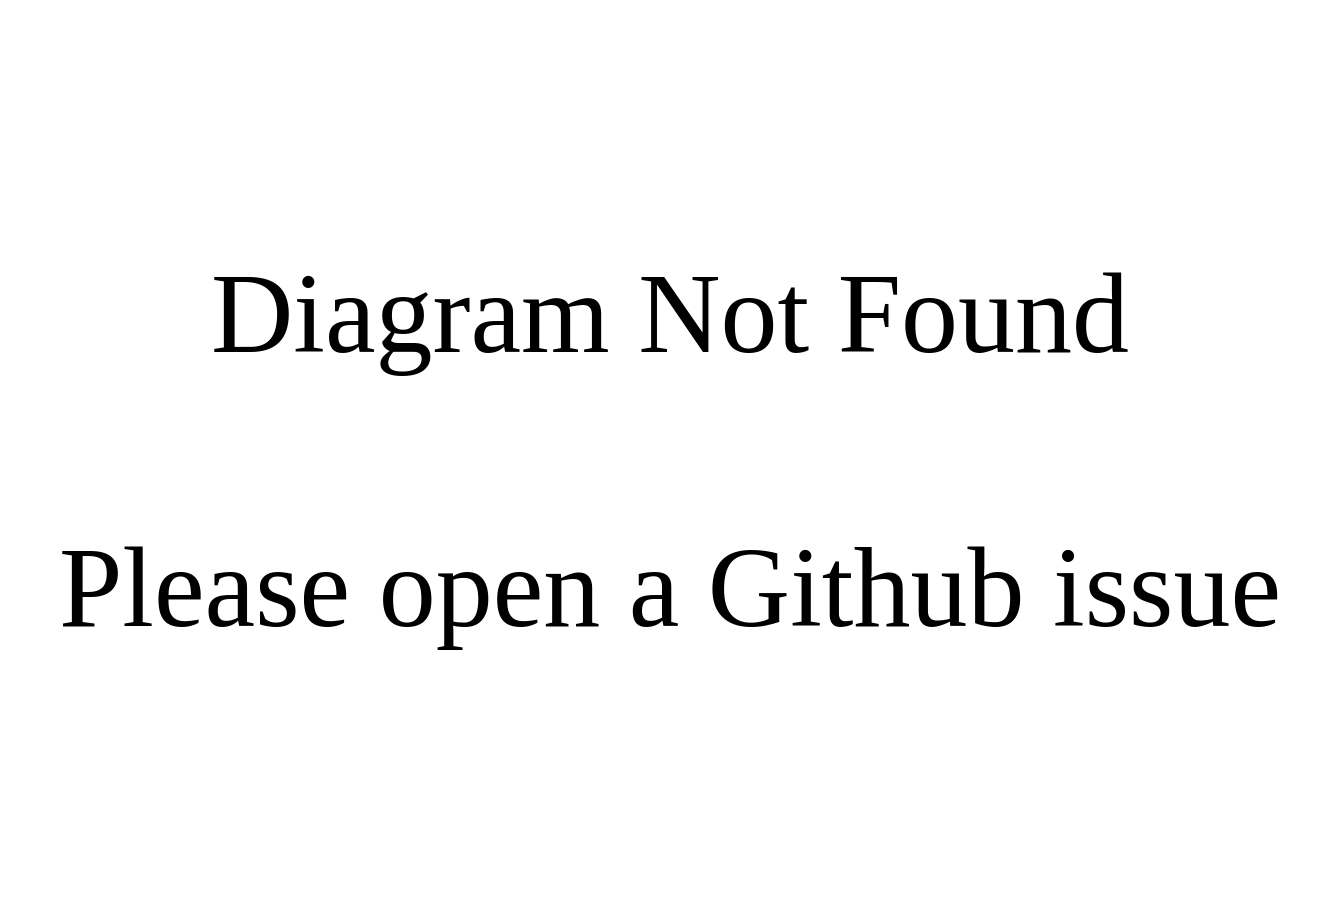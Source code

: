<mxfile version="14.9.6" type="device" pages="20"><diagram id="bb75hKjfEB5PGJDdD92y" name="Not Found"><mxGraphModel dx="1088" dy="694" grid="1" gridSize="10" guides="1" tooltips="1" connect="1" arrows="1" fold="1" page="1" pageScale="1" pageWidth="1169" pageHeight="827" math="0" shadow="0" extFonts="montserrat^https://fonts.googleapis.com/css?family=montserrat"><root><mxCell id="0"/><mxCell id="1" parent="0"/><mxCell id="IxKD6xx-zbaI3HftoCuZ-1" value="Diagram Not Found&lt;br style=&quot;font-size: 57px;&quot;&gt;&lt;br style=&quot;font-size: 57px;&quot;&gt;Please open a Github issue" style="text;html=1;strokeColor=none;fillColor=none;align=center;verticalAlign=middle;whiteSpace=wrap;rounded=0;fontSize=57;fontFamily=montserrat;FType=g;" parent="1" vertex="1"><mxGeometry x="230" y="130" width="670" height="450" as="geometry"/></mxCell></root></mxGraphModel></diagram><diagram name="Kindnet" id="a-ASnmM8o81X1hkJ6S8l"><mxGraphModel dx="2062" dy="1183" grid="1" gridSize="10" guides="1" tooltips="1" connect="1" arrows="1" fold="1" page="1" pageScale="1" pageWidth="1169" pageHeight="827" math="0" shadow="0" extFonts="pt sans narrow^https://fonts.googleapis.com/css?family=pt+sans+narrow|montserrat^https://fonts.googleapis.com/css?family=montserrat"><root><mxCell id="JmhUjh2bwEEavnvwu7f5-0"/><mxCell id="JmhUjh2bwEEavnvwu7f5-1" parent="JmhUjh2bwEEavnvwu7f5-0"/><mxCell id="JmhUjh2bwEEavnvwu7f5-2" value="Node: worker" style="whiteSpace=wrap;html=1;rounded=1;arcSize=5;fontFamily=Montserrat;fontSource=https%3A%2F%2Ffonts.googleapis.com%2Fcss%3Ffamily%3DMontserrat;fontSize=22;verticalAlign=top;" parent="JmhUjh2bwEEavnvwu7f5-1" vertex="1"><mxGeometry x="50" y="40" width="340" height="470" as="geometry"/></mxCell><mxCell id="JmhUjh2bwEEavnvwu7f5-7" value="&lt;div&gt;&lt;font data-font-src=&quot;https://fonts.googleapis.com/css?family=Montserrat&quot; face=&quot;Montserrat&quot;&gt;eth0&lt;/font&gt;&lt;/div&gt;&lt;div&gt;&lt;font data-font-src=&quot;https://fonts.googleapis.com/css?family=Montserrat&quot; face=&quot;Montserrat&quot;&gt;.11&lt;br&gt;&lt;/font&gt;&lt;/div&gt;" style="rounded=1;whiteSpace=wrap;html=1;fontSize=16;fontFamily=PT Sans Narrow;fontColor=#FFFFFF;strokeColor=none;fillColor=#c65835;" parent="JmhUjh2bwEEavnvwu7f5-1" vertex="1"><mxGeometry x="170" y="485" width="80" height="40" as="geometry"/></mxCell><mxCell id="JmhUjh2bwEEavnvwu7f5-8" value="Node: worker2" style="whiteSpace=wrap;html=1;rounded=1;arcSize=5;fontFamily=Montserrat;fontSource=https%3A%2F%2Ffonts.googleapis.com%2Fcss%3Ffamily%3DMontserrat;fontSize=22;verticalAlign=top;" parent="JmhUjh2bwEEavnvwu7f5-1" vertex="1"><mxGeometry x="420" y="40" width="340" height="470" as="geometry"/></mxCell><mxCell id="JmhUjh2bwEEavnvwu7f5-9" value="Node: control-plane" style="whiteSpace=wrap;html=1;rounded=1;arcSize=5;fontFamily=Montserrat;fontSource=https%3A%2F%2Ffonts.googleapis.com%2Fcss%3Ffamily%3DMontserrat;fontSize=22;verticalAlign=top;" parent="JmhUjh2bwEEavnvwu7f5-1" vertex="1"><mxGeometry x="800" y="40" width="340" height="470" as="geometry"/></mxCell><mxCell id="JmhUjh2bwEEavnvwu7f5-10" value="" style="group" parent="JmhUjh2bwEEavnvwu7f5-1" vertex="1" connectable="0"><mxGeometry x="560.5" y="589" width="80" height="80" as="geometry"/></mxCell><mxCell id="JmhUjh2bwEEavnvwu7f5-15" value="&lt;div&gt;&lt;font data-font-src=&quot;https://fonts.googleapis.com/css?family=Montserrat&quot; face=&quot;Montserrat&quot;&gt;eth0&lt;/font&gt;&lt;/div&gt;&lt;div&gt;&lt;font data-font-src=&quot;https://fonts.googleapis.com/css?family=Montserrat&quot; face=&quot;Montserrat&quot;&gt;.12&lt;br&gt;&lt;/font&gt;&lt;/div&gt;" style="rounded=1;whiteSpace=wrap;html=1;fontSize=16;fontFamily=PT Sans Narrow;fontColor=#FFFFFF;strokeColor=none;fillColor=#c65835;" parent="JmhUjh2bwEEavnvwu7f5-1" vertex="1"><mxGeometry x="550" y="485" width="80" height="40" as="geometry"/></mxCell><mxCell id="JmhUjh2bwEEavnvwu7f5-16" value="&lt;div&gt;&lt;font data-font-src=&quot;https://fonts.googleapis.com/css?family=Montserrat&quot; face=&quot;Montserrat&quot;&gt;eth0&lt;/font&gt;&lt;/div&gt;&lt;div&gt;&lt;font data-font-src=&quot;https://fonts.googleapis.com/css?family=Montserrat&quot; face=&quot;Montserrat&quot;&gt;.10&lt;/font&gt;&lt;/div&gt;" style="rounded=1;whiteSpace=wrap;html=1;fontSize=16;fontFamily=PT Sans Narrow;fontColor=#FFFFFF;strokeColor=none;fillColor=#c65835;" parent="JmhUjh2bwEEavnvwu7f5-1" vertex="1"><mxGeometry x="940" y="485" width="80" height="40" as="geometry"/></mxCell><mxCell id="JmhUjh2bwEEavnvwu7f5-17" value="" style="endArrow=none;dashed=1;html=1;fontFamily=Montserrat;fontSize=22;" parent="JmhUjh2bwEEavnvwu7f5-1" edge="1"><mxGeometry width="50" height="50" relative="1" as="geometry"><mxPoint x="80" y="569" as="sourcePoint"/><mxPoint x="1120" y="569" as="targetPoint"/></mxGeometry></mxCell><mxCell id="JmhUjh2bwEEavnvwu7f5-18" value="&lt;div&gt;&lt;font data-font-src=&quot;https://fonts.googleapis.com/css?family=Montserrat&quot; style=&quot;font-size: 20px&quot; face=&quot;Montserrat&quot;&gt;Host OS &lt;br&gt;&lt;/font&gt;&lt;/div&gt;&lt;div&gt;&lt;font data-font-src=&quot;https://fonts.googleapis.com/css?family=Montserrat&quot; style=&quot;font-size: 20px&quot; face=&quot;Montserrat&quot;&gt;network namespace&lt;/font&gt;&lt;/div&gt;" style="text;whiteSpace=wrap;html=1;fontSize=22;fontFamily=Montserrat;" parent="JmhUjh2bwEEavnvwu7f5-1" vertex="1"><mxGeometry x="80" y="569" width="240" height="40" as="geometry"/></mxCell><mxCell id="JmhUjh2bwEEavnvwu7f5-20" value="&lt;font style=&quot;font-size: 17px&quot; color=&quot;#EEAB96&quot;&gt;kind:&lt;/font&gt; &lt;font style=&quot;font-size: 17px&quot; face=&quot;Montserrat&quot;&gt;172.18.0.1/16&lt;/font&gt;" style="rounded=1;whiteSpace=wrap;html=1;fontFamily=PT Sans Narrow;fontSize=17;strokeColor=none;fillColor=#c65835;fontSource=https%3A%2F%2Ffonts.googleapis.com%2Fcss%3Ffamily%3DPT%2BSans%2BNarrow;fontColor=#FFFFFF;" parent="JmhUjh2bwEEavnvwu7f5-1" vertex="1"><mxGeometry x="502.63" y="609" width="174.75" height="40" as="geometry"/></mxCell><mxCell id="JmhUjh2bwEEavnvwu7f5-21" value="&lt;font style=&quot;font-size: 17px&quot; color=&quot;#AEC0E0&quot;&gt;vethX:&lt;/font&gt; &lt;font face=&quot;Montserrat&quot;&gt;10.244.1.1&lt;/font&gt;&lt;font style=&quot;font-size: 17px&quot; face=&quot;Montserrat&quot;&gt;/32&lt;/font&gt;" style="rounded=1;whiteSpace=wrap;html=1;fontFamily=PT Sans Narrow;fontSize=17;strokeColor=none;fontSource=https%3A%2F%2Ffonts.googleapis.com%2Fcss%3Ffamily%3DPT%2BSans%2BNarrow;fontColor=#FFFFFF;fillColor=#496495;" parent="JmhUjh2bwEEavnvwu7f5-1" vertex="1"><mxGeometry x="122.62" y="240" width="174.75" height="40" as="geometry"/></mxCell><mxCell id="JmhUjh2bwEEavnvwu7f5-22" value="&lt;font style=&quot;font-size: 17px&quot; color=&quot;#AEC0E0&quot;&gt;vethY:&lt;/font&gt; &lt;font face=&quot;Montserrat&quot;&gt;10.244.2.1&lt;/font&gt;&lt;font style=&quot;font-size: 17px&quot; face=&quot;Montserrat&quot;&gt;/32&lt;/font&gt;" style="rounded=1;whiteSpace=wrap;html=1;fontFamily=PT Sans Narrow;fontSize=17;strokeColor=none;fontSource=https%3A%2F%2Ffonts.googleapis.com%2Fcss%3Ffamily%3DPT%2BSans%2BNarrow;fontColor=#FFFFFF;fillColor=#496495;" parent="JmhUjh2bwEEavnvwu7f5-1" vertex="1"><mxGeometry x="502.63" y="240" width="174.75" height="40" as="geometry"/></mxCell><mxCell id="JmhUjh2bwEEavnvwu7f5-23" value="&lt;font style=&quot;font-size: 17px&quot; color=&quot;#AEC0E0&quot;&gt;vethZ:&lt;/font&gt; &lt;font face=&quot;Montserrat&quot;&gt;10.244.0.1&lt;/font&gt;&lt;font style=&quot;font-size: 17px&quot; face=&quot;Montserrat&quot;&gt;/32&lt;/font&gt;" style="rounded=1;whiteSpace=wrap;html=1;fontFamily=PT Sans Narrow;fontSize=17;strokeColor=none;fontSource=https%3A%2F%2Ffonts.googleapis.com%2Fcss%3Ffamily%3DPT%2BSans%2BNarrow;fontColor=#FFFFFF;fillColor=#496495;" parent="JmhUjh2bwEEavnvwu7f5-1" vertex="1"><mxGeometry x="892.63" y="240" width="174.75" height="40" as="geometry"/></mxCell><mxCell id="JmhUjh2bwEEavnvwu7f5-24" value="&lt;div style=&quot;font-size: 18px&quot;&gt;Pod-1:&lt;/div&gt;&lt;div style=&quot;font-size: 18px&quot;&gt;10.244.1.3/24&lt;br style=&quot;font-size: 18px&quot;&gt;&lt;/div&gt;&lt;div style=&quot;font-size: 18px&quot;&gt;&lt;br style=&quot;font-size: 18px&quot;&gt;&lt;/div&gt;&lt;div style=&quot;font-size: 18px&quot;&gt;&lt;font style=&quot;font-size: 16px&quot;&gt;&lt;b&gt;default&lt;/b&gt; &lt;br&gt;&lt;/font&gt;&lt;/div&gt;&lt;div style=&quot;font-size: 18px&quot;&gt;&lt;font style=&quot;font-size: 16px&quot; face=&quot;PT Sans Narrow&quot;&gt;via 10.244.1.1&lt;/font&gt;&lt;br style=&quot;font-size: 18px&quot;&gt;&lt;/div&gt;" style="whiteSpace=wrap;html=1;rounded=1;arcSize=5;fontFamily=Montserrat;fontSource=https%3A%2F%2Ffonts.googleapis.com%2Fcss%3Ffamily%3DMontserrat;fontSize=22;verticalAlign=top;" parent="JmhUjh2bwEEavnvwu7f5-1" vertex="1"><mxGeometry x="150" y="80" width="120" height="121" as="geometry"/></mxCell><mxCell id="JmhUjh2bwEEavnvwu7f5-25" value="&lt;div style=&quot;font-size: 18px&quot;&gt;Pod-2:&lt;/div&gt;&lt;div style=&quot;font-size: 18px&quot;&gt;10.244.2.8/24&lt;br style=&quot;font-size: 18px&quot;&gt;&lt;/div&gt;&lt;div style=&quot;font-size: 18px&quot;&gt;&lt;br style=&quot;font-size: 18px&quot;&gt;&lt;/div&gt;&lt;div style=&quot;font-size: 18px&quot;&gt;&lt;font style=&quot;font-size: 16px&quot;&gt;&lt;b&gt;default&lt;/b&gt; &lt;br&gt;&lt;/font&gt;&lt;/div&gt;&lt;div style=&quot;font-size: 18px&quot;&gt;&lt;font style=&quot;font-size: 16px&quot; face=&quot;PT Sans Narrow&quot;&gt;via &lt;font&gt;10.244.2.1&lt;/font&gt;&lt;/font&gt;&lt;br style=&quot;font-size: 18px&quot;&gt;&lt;/div&gt;" style="whiteSpace=wrap;html=1;rounded=1;arcSize=5;fontFamily=Montserrat;fontSource=https%3A%2F%2Ffonts.googleapis.com%2Fcss%3Ffamily%3DMontserrat;fontSize=22;verticalAlign=top;" parent="JmhUjh2bwEEavnvwu7f5-1" vertex="1"><mxGeometry x="530" y="80" width="120" height="121" as="geometry"/></mxCell><mxCell id="JmhUjh2bwEEavnvwu7f5-26" value="&lt;div style=&quot;font-size: 18px&quot;&gt;Pod-3:&lt;/div&gt;&lt;div style=&quot;font-size: 18px&quot;&gt;10.244.0.5/24&lt;br style=&quot;font-size: 18px&quot;&gt;&lt;/div&gt;&lt;div style=&quot;font-size: 18px&quot;&gt;&lt;br style=&quot;font-size: 18px&quot;&gt;&lt;/div&gt;&lt;div style=&quot;font-size: 18px&quot;&gt;&lt;font style=&quot;font-size: 16px&quot;&gt;&lt;b&gt;default&lt;/b&gt; &lt;br&gt;&lt;/font&gt;&lt;/div&gt;&lt;div style=&quot;font-size: 18px&quot;&gt;&lt;font style=&quot;font-size: 16px&quot; face=&quot;PT Sans Narrow&quot;&gt;via 10.244.0.1&lt;/font&gt;&lt;br style=&quot;font-size: 18px&quot;&gt;&lt;/div&gt;" style="whiteSpace=wrap;html=1;rounded=1;arcSize=5;fontFamily=Montserrat;fontSource=https%3A%2F%2Ffonts.googleapis.com%2Fcss%3Ffamily%3DMontserrat;fontSize=18;verticalAlign=top;" parent="JmhUjh2bwEEavnvwu7f5-1" vertex="1"><mxGeometry x="920" y="80" width="120" height="121" as="geometry"/></mxCell><mxCell id="JmhUjh2bwEEavnvwu7f5-27" value="" style="endArrow=oval;html=1;fontFamily=Montserrat;fontSize=22;entryX=0.5;entryY=1;entryDx=0;entryDy=0;exitX=0.5;exitY=0;exitDx=0;exitDy=0;startArrow=oval;startFill=1;endFill=1;strokeWidth=2;strokeColor=#292E38;" parent="JmhUjh2bwEEavnvwu7f5-1" source="JmhUjh2bwEEavnvwu7f5-21" target="JmhUjh2bwEEavnvwu7f5-24" edge="1"><mxGeometry width="50" height="50" relative="1" as="geometry"><mxPoint x="610.005" y="550" as="sourcePoint"/><mxPoint x="610" y="481.0" as="targetPoint"/></mxGeometry></mxCell><mxCell id="JmhUjh2bwEEavnvwu7f5-28" value="" style="endArrow=oval;html=1;fontFamily=Montserrat;fontSize=22;entryX=0.5;entryY=1;entryDx=0;entryDy=0;strokeWidth=2;endFill=1;startFill=1;startArrow=oval;strokeColor=#292E38;" parent="JmhUjh2bwEEavnvwu7f5-1" source="JmhUjh2bwEEavnvwu7f5-22" target="JmhUjh2bwEEavnvwu7f5-25" edge="1"><mxGeometry width="50" height="50" relative="1" as="geometry"><mxPoint x="220.005" y="310" as="sourcePoint"/><mxPoint x="220" y="211" as="targetPoint"/></mxGeometry></mxCell><mxCell id="JmhUjh2bwEEavnvwu7f5-29" value="" style="endArrow=oval;html=1;fontFamily=Montserrat;fontSize=22;entryX=0.5;entryY=1;entryDx=0;entryDy=0;exitX=0.5;exitY=0;exitDx=0;exitDy=0;strokeWidth=2;endFill=1;startFill=1;startArrow=oval;strokeColor=#292E38;" parent="JmhUjh2bwEEavnvwu7f5-1" source="JmhUjh2bwEEavnvwu7f5-23" target="JmhUjh2bwEEavnvwu7f5-26" edge="1"><mxGeometry width="50" height="50" relative="1" as="geometry"><mxPoint x="230.005" y="320" as="sourcePoint"/><mxPoint x="230" y="221" as="targetPoint"/></mxGeometry></mxCell><mxCell id="JmhUjh2bwEEavnvwu7f5-31" value="" style="endArrow=none;dashed=1;html=1;fontFamily=Montserrat;fontSize=22;exitX=0;exitY=0.5;exitDx=0;exitDy=0;entryX=1;entryY=0.5;entryDx=0;entryDy=0;" parent="JmhUjh2bwEEavnvwu7f5-1" edge="1"><mxGeometry width="50" height="50" relative="1" as="geometry"><mxPoint x="50" y="228.5" as="sourcePoint"/><mxPoint x="390" y="228.5" as="targetPoint"/></mxGeometry></mxCell><mxCell id="JmhUjh2bwEEavnvwu7f5-33" value="" style="endArrow=none;dashed=1;html=1;fontFamily=Montserrat;fontSize=22;exitX=0;exitY=0.5;exitDx=0;exitDy=0;entryX=1;entryY=0.5;entryDx=0;entryDy=0;" parent="JmhUjh2bwEEavnvwu7f5-1" edge="1"><mxGeometry width="50" height="50" relative="1" as="geometry"><mxPoint x="420" y="228.5" as="sourcePoint"/><mxPoint x="760" y="228.5" as="targetPoint"/></mxGeometry></mxCell><mxCell id="JmhUjh2bwEEavnvwu7f5-35" value="" style="endArrow=none;dashed=1;html=1;fontFamily=Montserrat;fontSize=22;exitX=0;exitY=0.5;exitDx=0;exitDy=0;entryX=1;entryY=0.5;entryDx=0;entryDy=0;" parent="JmhUjh2bwEEavnvwu7f5-1" edge="1"><mxGeometry width="50" height="50" relative="1" as="geometry"><mxPoint x="800" y="228.5" as="sourcePoint"/><mxPoint x="1140" y="228.5" as="targetPoint"/></mxGeometry></mxCell><mxCell id="JmhUjh2bwEEavnvwu7f5-36" value="" style="endArrow=oval;html=1;fontFamily=Montserrat;fontSize=22;entryX=0.5;entryY=1;entryDx=0;entryDy=0;edgeStyle=orthogonalEdgeStyle;exitX=0;exitY=0.5;exitDx=0;exitDy=0;curved=1;startArrow=oval;startFill=1;endFill=1;strokeWidth=2;strokeColor=#666361;" parent="JmhUjh2bwEEavnvwu7f5-1" source="JmhUjh2bwEEavnvwu7f5-20" target="JmhUjh2bwEEavnvwu7f5-7" edge="1"><mxGeometry width="50" height="50" relative="1" as="geometry"><mxPoint x="561" y="560" as="sourcePoint"/><mxPoint x="490" y="541" as="targetPoint"/></mxGeometry></mxCell><mxCell id="JmhUjh2bwEEavnvwu7f5-37" value="" style="endArrow=oval;html=1;fontFamily=Montserrat;fontSize=22;entryX=0.5;entryY=1;entryDx=0;entryDy=0;exitX=0.5;exitY=0;exitDx=0;exitDy=0;strokeColor=#666361;startArrow=oval;startFill=1;endFill=1;strokeWidth=2;" parent="JmhUjh2bwEEavnvwu7f5-1" source="JmhUjh2bwEEavnvwu7f5-20" target="JmhUjh2bwEEavnvwu7f5-15" edge="1"><mxGeometry width="50" height="50" relative="1" as="geometry"><mxPoint x="600.5" y="520.5" as="sourcePoint"/><mxPoint x="220" y="481" as="targetPoint"/></mxGeometry></mxCell><mxCell id="JmhUjh2bwEEavnvwu7f5-38" value="" style="endArrow=oval;html=1;fontFamily=Montserrat;fontSize=22;entryX=0.5;entryY=1;entryDx=0;entryDy=0;exitX=1;exitY=0.5;exitDx=0;exitDy=0;edgeStyle=orthogonalEdgeStyle;curved=1;strokeColor=#666361;startArrow=oval;startFill=1;endFill=1;strokeWidth=2;" parent="JmhUjh2bwEEavnvwu7f5-1" source="JmhUjh2bwEEavnvwu7f5-20" target="JmhUjh2bwEEavnvwu7f5-16" edge="1"><mxGeometry width="50" height="50" relative="1" as="geometry"><mxPoint x="640" y="560" as="sourcePoint"/><mxPoint x="610" y="481" as="targetPoint"/></mxGeometry></mxCell><mxCell id="JmhUjh2bwEEavnvwu7f5-43" value="&lt;div style=&quot;font-size: 16px&quot;&gt;&lt;b&gt;default&lt;/b&gt;&lt;span style=&quot;left: 208.599px ; top: 216.875px ; font-size: 15px ; font-family: sans-serif&quot;&gt; → &lt;/span&gt;&lt;span&gt;&lt;span class=&quot;char&quot;&gt;&lt;span class=&quot;vchar&quot; id=&quot;char-node&quot; style=&quot;font-family: &amp;#34;u1f800&amp;#34;&quot;&gt;&lt;/span&gt;&lt;/span&gt;&lt;/span&gt;&lt;font data-font-src=&quot;https://fonts.googleapis.com/css?family=PT+Sans+Narrow&quot; face=&quot;PT Sans Narrow&quot;&gt;172.18.0.1&lt;/font&gt;&lt;/div&gt;&lt;div style=&quot;font-size: 16px&quot;&gt;&lt;b&gt;10.244.2.0/24&lt;/b&gt;&lt;span style=&quot;left: 208.599px ; top: 216.875px ; font-size: 15px ; font-family: sans-serif&quot;&gt; → &lt;/span&gt;&lt;span&gt;&lt;span class=&quot;char&quot;&gt;&lt;span class=&quot;vchar&quot; id=&quot;char-node&quot; style=&quot;font-family: &amp;#34;u1f800&amp;#34;&quot;&gt;&lt;/span&gt;&lt;/span&gt;&lt;/span&gt;&lt;font data-font-src=&quot;https://fonts.googleapis.com/css?family=PT+Sans+Narrow&quot; face=&quot;PT Sans Narrow&quot;&gt;.12&lt;/font&gt;&lt;/div&gt;&lt;div style=&quot;font-size: 16px&quot;&gt;&lt;b&gt;10.244.0.0/24&lt;/b&gt;&lt;span style=&quot;left: 208.599px ; top: 216.875px ; font-size: 15px ; font-family: sans-serif&quot;&gt; → &lt;/span&gt;&lt;span&gt;&lt;span class=&quot;char&quot;&gt;&lt;span class=&quot;vchar&quot; id=&quot;char-node&quot; style=&quot;font-family: &amp;#34;u1f800&amp;#34;&quot;&gt;&lt;/span&gt;&lt;/span&gt;&lt;/span&gt;&lt;font data-font-src=&quot;https://fonts.googleapis.com/css?family=PT+Sans+Narrow&quot; face=&quot;PT Sans Narrow&quot;&gt;.10&lt;/font&gt;&lt;br style=&quot;font-size: 16px&quot;&gt;&lt;/div&gt;" style="text;whiteSpace=wrap;html=1;fontSize=16;fontFamily=Montserrat;" parent="JmhUjh2bwEEavnvwu7f5-1" vertex="1"><mxGeometry x="120" y="414" width="240" height="66" as="geometry"/></mxCell><mxCell id="JmhUjh2bwEEavnvwu7f5-44" value="" style="endArrow=classic;html=1;strokeWidth=2;fontFamily=Montserrat;fontSize=18;strokeColor=#C65835;" parent="JmhUjh2bwEEavnvwu7f5-1" edge="1"><mxGeometry width="50" height="50" relative="1" as="geometry"><mxPoint x="290" y="414" as="sourcePoint"/><mxPoint x="290" y="494" as="targetPoint"/></mxGeometry></mxCell><mxCell id="JmhUjh2bwEEavnvwu7f5-45" value="&lt;b&gt;10.244.1.3/32&lt;/b&gt; &lt;span&gt;&lt;span class=&quot;char&quot;&gt;&lt;span class=&quot;vchar&quot; id=&quot;char-node&quot; style=&quot;font-family: &amp;#34;u1f800&amp;#34;&quot;&gt;&lt;span style=&quot;left: 208.599px ; top: 216.875px ; font-size: 15px ; font-family: sans-serif&quot;&gt;→&lt;/span&gt; &lt;/span&gt;&lt;/span&gt;&lt;/span&gt;&lt;font data-font-src=&quot;https://fonts.googleapis.com/css?family=PT+Sans+Narrow&quot; face=&quot;PT Sans Narrow&quot;&gt;vethX&lt;/font&gt;" style="text;whiteSpace=wrap;html=1;fontSize=16;fontFamily=Montserrat;" parent="JmhUjh2bwEEavnvwu7f5-1" vertex="1"><mxGeometry x="127" y="282" width="240" height="40" as="geometry"/></mxCell><mxCell id="JmhUjh2bwEEavnvwu7f5-46" value="" style="endArrow=classic;html=1;strokeWidth=2;fontFamily=Montserrat;fontSize=18;strokeColor=#496495;" parent="JmhUjh2bwEEavnvwu7f5-1" edge="1"><mxGeometry width="50" height="50" relative="1" as="geometry"><mxPoint x="312" y="322" as="sourcePoint"/><mxPoint x="312" y="242" as="targetPoint"/></mxGeometry></mxCell><mxCell id="JmhUjh2bwEEavnvwu7f5-48" value="" style="endArrow=classic;html=1;strokeWidth=2;fontFamily=Montserrat;fontSize=18;strokeColor=#C65835;" parent="JmhUjh2bwEEavnvwu7f5-1" edge="1"><mxGeometry width="50" height="50" relative="1" as="geometry"><mxPoint x="672.63" y="414" as="sourcePoint"/><mxPoint x="672.63" y="494" as="targetPoint"/></mxGeometry></mxCell><mxCell id="JmhUjh2bwEEavnvwu7f5-50" value="" style="endArrow=classic;html=1;strokeWidth=2;fontFamily=Montserrat;fontSize=18;strokeColor=#496495;" parent="JmhUjh2bwEEavnvwu7f5-1" edge="1"><mxGeometry width="50" height="50" relative="1" as="geometry"><mxPoint x="692.63" y="320" as="sourcePoint"/><mxPoint x="692.63" y="240" as="targetPoint"/></mxGeometry></mxCell><mxCell id="JmhUjh2bwEEavnvwu7f5-52" value="" style="endArrow=classic;html=1;strokeWidth=2;fontFamily=Montserrat;fontSize=18;strokeColor=#C65835;" parent="JmhUjh2bwEEavnvwu7f5-1" edge="1"><mxGeometry width="50" height="50" relative="1" as="geometry"><mxPoint x="1062.63" y="414" as="sourcePoint"/><mxPoint x="1062.63" y="494" as="targetPoint"/></mxGeometry></mxCell><mxCell id="JmhUjh2bwEEavnvwu7f5-54" value="" style="endArrow=classic;html=1;strokeWidth=2;fontFamily=Montserrat;fontSize=18;strokeColor=#496495;" parent="JmhUjh2bwEEavnvwu7f5-1" edge="1"><mxGeometry width="50" height="50" relative="1" as="geometry"><mxPoint x="1083" y="320" as="sourcePoint"/><mxPoint x="1083" y="240" as="targetPoint"/></mxGeometry></mxCell><mxCell id="OifUIiYzHp4yymYIvVrX-20" value="&lt;div style=&quot;font-size: 16px&quot;&gt;&lt;b&gt;default&lt;/b&gt;&lt;span style=&quot;left: 208.599px ; top: 216.875px ; font-size: 15px ; font-family: sans-serif&quot;&gt; → &lt;/span&gt;&lt;span&gt;&lt;span class=&quot;char&quot;&gt;&lt;span class=&quot;vchar&quot; id=&quot;char-node&quot; style=&quot;font-family: &amp;#34;u1f800&amp;#34;&quot;&gt;&lt;/span&gt;&lt;/span&gt;&lt;/span&gt;&lt;font data-font-src=&quot;https://fonts.googleapis.com/css?family=PT+Sans+Narrow&quot; face=&quot;PT Sans Narrow&quot;&gt;172.18.0.1&lt;/font&gt;&lt;/div&gt;&lt;div style=&quot;font-size: 16px&quot;&gt;&lt;b&gt;10.244.1.0/24&lt;/b&gt;&lt;span style=&quot;left: 208.599px ; top: 216.875px ; font-size: 15px ; font-family: sans-serif&quot;&gt; → &lt;/span&gt;&lt;font data-font-src=&quot;https://fonts.googleapis.com/css?family=PT+Sans+Narrow&quot; face=&quot;PT Sans Narrow&quot;&gt;.11&lt;/font&gt;&lt;/div&gt;&lt;div style=&quot;font-size: 16px&quot;&gt;&lt;b&gt;10.244.0.0/24&lt;/b&gt;&lt;span style=&quot;left: 208.599px ; top: 216.875px ; font-size: 15px ; font-family: sans-serif&quot;&gt; → &lt;/span&gt;&lt;span&gt;&lt;span class=&quot;char&quot;&gt;&lt;span class=&quot;vchar&quot; id=&quot;char-node&quot; style=&quot;font-family: &amp;#34;u1f800&amp;#34;&quot;&gt;&lt;/span&gt;&lt;/span&gt;&lt;/span&gt;&lt;font data-font-src=&quot;https://fonts.googleapis.com/css?family=PT+Sans+Narrow&quot; face=&quot;PT Sans Narrow&quot;&gt;.10&lt;/font&gt;&lt;br style=&quot;font-size: 16px&quot;&gt;&lt;/div&gt;" style="text;whiteSpace=wrap;html=1;fontSize=16;fontFamily=Montserrat;" parent="JmhUjh2bwEEavnvwu7f5-1" vertex="1"><mxGeometry x="502.63" y="406" width="240" height="84" as="geometry"/></mxCell><mxCell id="OifUIiYzHp4yymYIvVrX-21" value="&lt;b&gt;10.244.2.8/32&lt;/b&gt;&lt;font face=&quot;PT Sans Narrow&quot;&gt; &lt;/font&gt;&lt;span style=&quot;left: 208.599px ; top: 216.875px ; font-size: 15px ; font-family: sans-serif&quot;&gt;→ &lt;/span&gt;&lt;font data-font-src=&quot;https://fonts.googleapis.com/css?family=PT+Sans+Narrow&quot; face=&quot;PT Sans Narrow&quot;&gt;vethY&lt;/font&gt;" style="text;whiteSpace=wrap;html=1;fontSize=16;fontFamily=Montserrat;" parent="JmhUjh2bwEEavnvwu7f5-1" vertex="1"><mxGeometry x="502.63" y="280" width="240" height="40" as="geometry"/></mxCell><mxCell id="OifUIiYzHp4yymYIvVrX-32" value="&lt;div style=&quot;font-size: 16px&quot;&gt;&lt;b&gt;default&lt;/b&gt;&lt;span style=&quot;left: 208.599px ; top: 216.875px ; font-size: 15px ; font-family: sans-serif&quot;&gt; → &lt;/span&gt;&lt;font data-font-src=&quot;https://fonts.googleapis.com/css?family=PT+Sans+Narrow&quot; face=&quot;PT Sans Narrow&quot;&gt;172.18.0.1&lt;/font&gt;&lt;/div&gt;&lt;div style=&quot;font-size: 16px&quot;&gt;&lt;b&gt;10.244.2.0/24&lt;/b&gt;&lt;span style=&quot;left: 208.599px ; top: 216.875px ; font-size: 15px ; font-family: sans-serif&quot;&gt; → &lt;/span&gt;&lt;span&gt;&lt;span class=&quot;char&quot;&gt;&lt;span class=&quot;vchar&quot; id=&quot;char-node&quot; style=&quot;font-family: &amp;#34;u1f800&amp;#34;&quot;&gt;&lt;/span&gt;&lt;/span&gt;&lt;/span&gt;&lt;font data-font-src=&quot;https://fonts.googleapis.com/css?family=PT+Sans+Narrow&quot; face=&quot;PT Sans Narrow&quot;&gt;.11&lt;/font&gt;&lt;/div&gt;&lt;div style=&quot;font-size: 16px&quot;&gt;&lt;b&gt;10.244.1.0/24&lt;/b&gt;&lt;span style=&quot;left: 208.599px ; top: 216.875px ; font-size: 15px ; font-family: sans-serif&quot;&gt; → &lt;/span&gt;&lt;span&gt;&lt;span class=&quot;char&quot;&gt;&lt;span class=&quot;vchar&quot; id=&quot;char-node&quot; style=&quot;font-family: &amp;#34;u1f800&amp;#34;&quot;&gt;&lt;/span&gt;&lt;/span&gt;&lt;/span&gt;&lt;font data-font-src=&quot;https://fonts.googleapis.com/css?family=PT+Sans+Narrow&quot; face=&quot;PT Sans Narrow&quot;&gt;.12&lt;/font&gt;&lt;br style=&quot;font-size: 16px&quot;&gt;&lt;/div&gt;" style="text;whiteSpace=wrap;html=1;fontSize=16;fontFamily=Montserrat;" parent="JmhUjh2bwEEavnvwu7f5-1" vertex="1"><mxGeometry x="892.63" y="414" width="240" height="96" as="geometry"/></mxCell><mxCell id="OifUIiYzHp4yymYIvVrX-33" value="&lt;b&gt;10.244.0.5/32&lt;/b&gt;&lt;span style=&quot;left: 208.599px ; top: 216.875px ; font-size: 15px ; font-family: sans-serif&quot;&gt; → &lt;/span&gt;&lt;span&gt;&lt;span class=&quot;char&quot;&gt;&lt;span class=&quot;vchar&quot; id=&quot;char-node&quot; style=&quot;font-family: &amp;#34;u1f800&amp;#34;&quot;&gt;&lt;/span&gt;&lt;/span&gt;&lt;/span&gt;&lt;font data-font-src=&quot;https://fonts.googleapis.com/css?family=PT+Sans+Narrow&quot; face=&quot;PT Sans Narrow&quot;&gt;vethZ&lt;/font&gt;" style="text;whiteSpace=wrap;html=1;fontSize=16;fontFamily=Montserrat;" parent="JmhUjh2bwEEavnvwu7f5-1" vertex="1"><mxGeometry x="892.63" y="282" width="240" height="40" as="geometry"/></mxCell><mxCell id="XcrTc2OYWrk8huOPDssR-3" value="" style="group" parent="JmhUjh2bwEEavnvwu7f5-1" vertex="1" connectable="0"><mxGeometry x="560" y="649" width="60" height="40" as="geometry"/></mxCell><mxCell id="XcrTc2OYWrk8huOPDssR-0" value="&lt;font color=&quot;#C65835&quot;&gt;&lt;b&gt;&lt;span&gt;L3&lt;/span&gt;&lt;/b&gt;&lt;/font&gt;" style="rounded=0;whiteSpace=wrap;html=1;labelBackgroundColor=none;fillColor=none;gradientColor=none;fontFamily=PT Sans Narrow;fontSize=16;strokeColor=none;fontColor=#666361;" parent="XcrTc2OYWrk8huOPDssR-3" vertex="1"><mxGeometry width="60" height="40" as="geometry"/></mxCell><mxCell id="XcrTc2OYWrk8huOPDssR-1" value="" style="endArrow=classic;html=1;strokeColor=#666361;strokeWidth=2;fontFamily=PT Sans Narrow;fontSize=16;exitX=0;exitY=0.5;exitDx=0;exitDy=0;entryX=1;entryY=0.25;entryDx=0;entryDy=0;" parent="XcrTc2OYWrk8huOPDssR-3" source="XcrTc2OYWrk8huOPDssR-0" target="XcrTc2OYWrk8huOPDssR-0" edge="1"><mxGeometry width="50" height="50" relative="1" as="geometry"><mxPoint x="60" y="-40" as="sourcePoint"/><mxPoint x="110" y="-90" as="targetPoint"/><Array as="points"><mxPoint x="10" y="10"/></Array></mxGeometry></mxCell><mxCell id="XcrTc2OYWrk8huOPDssR-2" value="" style="endArrow=classic;html=1;strokeColor=#666361;strokeWidth=2;fontFamily=PT Sans Narrow;fontSize=16;exitX=1;exitY=0.5;exitDx=0;exitDy=0;entryX=-0.008;entryY=0.794;entryDx=0;entryDy=0;entryPerimeter=0;" parent="XcrTc2OYWrk8huOPDssR-3" source="XcrTc2OYWrk8huOPDssR-0" target="XcrTc2OYWrk8huOPDssR-0" edge="1"><mxGeometry width="50" height="50" relative="1" as="geometry"><mxPoint x="130" y="5" as="sourcePoint"/><mxPoint x="10" y="20" as="targetPoint"/><Array as="points"><mxPoint x="50" y="32"/></Array></mxGeometry></mxCell><mxCell id="XcrTc2OYWrk8huOPDssR-4" value="" style="group" parent="JmhUjh2bwEEavnvwu7f5-1" vertex="1" connectable="0"><mxGeometry x="180" y="340" width="60" height="40" as="geometry"/></mxCell><mxCell id="XcrTc2OYWrk8huOPDssR-5" value="&lt;font color=&quot;#C65835&quot;&gt;&lt;b&gt;&lt;span&gt;L3&lt;/span&gt;&lt;/b&gt;&lt;/font&gt;" style="rounded=0;whiteSpace=wrap;html=1;labelBackgroundColor=none;fillColor=none;gradientColor=none;fontFamily=PT Sans Narrow;fontSize=16;strokeColor=none;fontColor=#666361;" parent="XcrTc2OYWrk8huOPDssR-4" vertex="1"><mxGeometry width="60" height="40" as="geometry"/></mxCell><mxCell id="XcrTc2OYWrk8huOPDssR-6" value="" style="endArrow=classic;html=1;strokeColor=#666361;strokeWidth=2;fontFamily=PT Sans Narrow;fontSize=16;exitX=0;exitY=0.5;exitDx=0;exitDy=0;entryX=1;entryY=0.25;entryDx=0;entryDy=0;" parent="XcrTc2OYWrk8huOPDssR-4" source="XcrTc2OYWrk8huOPDssR-5" target="XcrTc2OYWrk8huOPDssR-5" edge="1"><mxGeometry width="50" height="50" relative="1" as="geometry"><mxPoint x="60" y="-40" as="sourcePoint"/><mxPoint x="110" y="-90" as="targetPoint"/><Array as="points"><mxPoint x="10" y="10"/></Array></mxGeometry></mxCell><mxCell id="XcrTc2OYWrk8huOPDssR-7" value="" style="endArrow=classic;html=1;strokeColor=#666361;strokeWidth=2;fontFamily=PT Sans Narrow;fontSize=16;exitX=1;exitY=0.5;exitDx=0;exitDy=0;entryX=-0.008;entryY=0.794;entryDx=0;entryDy=0;entryPerimeter=0;" parent="XcrTc2OYWrk8huOPDssR-4" source="XcrTc2OYWrk8huOPDssR-5" target="XcrTc2OYWrk8huOPDssR-5" edge="1"><mxGeometry width="50" height="50" relative="1" as="geometry"><mxPoint x="130" y="5" as="sourcePoint"/><mxPoint x="10" y="20" as="targetPoint"/><Array as="points"><mxPoint x="50" y="32"/></Array></mxGeometry></mxCell><mxCell id="XcrTc2OYWrk8huOPDssR-8" value="" style="group" parent="JmhUjh2bwEEavnvwu7f5-1" vertex="1" connectable="0"><mxGeometry x="560" y="340" width="60" height="40" as="geometry"/></mxCell><mxCell id="XcrTc2OYWrk8huOPDssR-9" value="&lt;font color=&quot;#C65835&quot;&gt;&lt;b&gt;&lt;span&gt;L3&lt;/span&gt;&lt;/b&gt;&lt;/font&gt;" style="rounded=0;whiteSpace=wrap;html=1;labelBackgroundColor=none;fillColor=none;gradientColor=none;fontFamily=PT Sans Narrow;fontSize=16;strokeColor=none;fontColor=#666361;" parent="XcrTc2OYWrk8huOPDssR-8" vertex="1"><mxGeometry width="60" height="40" as="geometry"/></mxCell><mxCell id="XcrTc2OYWrk8huOPDssR-10" value="" style="endArrow=classic;html=1;strokeColor=#666361;strokeWidth=2;fontFamily=PT Sans Narrow;fontSize=16;exitX=0;exitY=0.5;exitDx=0;exitDy=0;entryX=1;entryY=0.25;entryDx=0;entryDy=0;" parent="XcrTc2OYWrk8huOPDssR-8" source="XcrTc2OYWrk8huOPDssR-9" target="XcrTc2OYWrk8huOPDssR-9" edge="1"><mxGeometry width="50" height="50" relative="1" as="geometry"><mxPoint x="60" y="-40" as="sourcePoint"/><mxPoint x="110" y="-90" as="targetPoint"/><Array as="points"><mxPoint x="10" y="10"/></Array></mxGeometry></mxCell><mxCell id="XcrTc2OYWrk8huOPDssR-11" value="" style="endArrow=classic;html=1;strokeColor=#666361;strokeWidth=2;fontFamily=PT Sans Narrow;fontSize=16;exitX=1;exitY=0.5;exitDx=0;exitDy=0;entryX=-0.008;entryY=0.794;entryDx=0;entryDy=0;entryPerimeter=0;" parent="XcrTc2OYWrk8huOPDssR-8" source="XcrTc2OYWrk8huOPDssR-9" target="XcrTc2OYWrk8huOPDssR-9" edge="1"><mxGeometry width="50" height="50" relative="1" as="geometry"><mxPoint x="130" y="5" as="sourcePoint"/><mxPoint x="10" y="20" as="targetPoint"/><Array as="points"><mxPoint x="50" y="32"/></Array></mxGeometry></mxCell><mxCell id="XcrTc2OYWrk8huOPDssR-12" value="" style="group" parent="JmhUjh2bwEEavnvwu7f5-1" vertex="1" connectable="0"><mxGeometry x="950" y="340" width="60" height="40" as="geometry"/></mxCell><mxCell id="XcrTc2OYWrk8huOPDssR-13" value="&lt;font color=&quot;#C65835&quot;&gt;&lt;b&gt;&lt;span&gt;L3&lt;/span&gt;&lt;/b&gt;&lt;/font&gt;" style="rounded=0;whiteSpace=wrap;html=1;labelBackgroundColor=none;fillColor=none;gradientColor=none;fontFamily=PT Sans Narrow;fontSize=16;strokeColor=none;fontColor=#666361;" parent="XcrTc2OYWrk8huOPDssR-12" vertex="1"><mxGeometry width="60" height="40" as="geometry"/></mxCell><mxCell id="XcrTc2OYWrk8huOPDssR-14" value="" style="endArrow=classic;html=1;strokeColor=#666361;strokeWidth=2;fontFamily=PT Sans Narrow;fontSize=16;exitX=0;exitY=0.5;exitDx=0;exitDy=0;entryX=1;entryY=0.25;entryDx=0;entryDy=0;" parent="XcrTc2OYWrk8huOPDssR-12" source="XcrTc2OYWrk8huOPDssR-13" target="XcrTc2OYWrk8huOPDssR-13" edge="1"><mxGeometry width="50" height="50" relative="1" as="geometry"><mxPoint x="60" y="-40" as="sourcePoint"/><mxPoint x="110" y="-90" as="targetPoint"/><Array as="points"><mxPoint x="10" y="10"/></Array></mxGeometry></mxCell><mxCell id="XcrTc2OYWrk8huOPDssR-15" value="" style="endArrow=classic;html=1;strokeColor=#666361;strokeWidth=2;fontFamily=PT Sans Narrow;fontSize=16;exitX=1;exitY=0.5;exitDx=0;exitDy=0;entryX=-0.008;entryY=0.794;entryDx=0;entryDy=0;entryPerimeter=0;" parent="XcrTc2OYWrk8huOPDssR-12" source="XcrTc2OYWrk8huOPDssR-13" target="XcrTc2OYWrk8huOPDssR-13" edge="1"><mxGeometry width="50" height="50" relative="1" as="geometry"><mxPoint x="130" y="5" as="sourcePoint"/><mxPoint x="10" y="20" as="targetPoint"/><Array as="points"><mxPoint x="50" y="32"/></Array></mxGeometry></mxCell></root></mxGraphModel></diagram><diagram name="Calico" id="5Q_VDU4fQs1RRTjQc7gX"><mxGraphModel dx="1088" dy="968" grid="1" gridSize="10" guides="1" tooltips="1" connect="1" arrows="1" fold="1" page="1" pageScale="1" pageWidth="1169" pageHeight="827" math="0" shadow="0" extFonts="pt sans narrow^https://fonts.googleapis.com/css?family=pt+sans+narrow|montserrat^https://fonts.googleapis.com/css?family=montserrat"><root><mxCell id="xbYImx2rw1SUy32RDvp4-0"/><mxCell id="xbYImx2rw1SUy32RDvp4-1" parent="xbYImx2rw1SUy32RDvp4-0"/><mxCell id="xbYImx2rw1SUy32RDvp4-56" value="&lt;div style=&quot;font-size: 18px&quot;&gt;&lt;b&gt;gobgp&lt;/b&gt;&lt;/div&gt;&lt;div style=&quot;font-size: 18px&quot;&gt;&lt;br&gt;&lt;/div&gt;&lt;div style=&quot;font-size: 18px&quot;&gt;&lt;br&gt;&lt;/div&gt;&lt;div style=&quot;font-size: 18px&quot;&gt;&lt;span style=&quot;text-align: left ; font-size: 22px ; left: 208.599px ; top: 216.875px&quot;&gt;&lt;span style=&quot;text-align: center ; font-size: 16px&quot;&gt;&lt;b&gt;10.244.175.0/24&lt;/b&gt;&lt;/span&gt;&lt;font face=&quot;sans-serif&quot;&gt;&lt;span style=&quot;font-size: 15px&quot;&gt;&amp;nbsp;→&amp;nbsp;&lt;/span&gt;&lt;/font&gt;&lt;/span&gt;&lt;span style=&quot;font-size: 16px&quot;&gt;&lt;font face=&quot;PT Sans Narrow&quot;&gt;172.18.0.4&lt;/font&gt;&lt;/span&gt;&lt;br&gt;&lt;/div&gt;&lt;div&gt;&lt;div style=&quot;text-align: left&quot;&gt;&lt;span style=&quot;left: 208.599px ; top: 216.875px&quot;&gt;&lt;span style=&quot;font-size: 16px&quot;&gt;&lt;b&gt;10.244.190.0/24&lt;/b&gt;&lt;/span&gt;&lt;font face=&quot;sans-serif&quot;&gt;&lt;span style=&quot;font-size: 15px&quot;&gt;&amp;nbsp;→&amp;nbsp;&lt;/span&gt;&lt;/font&gt;&lt;/span&gt;&lt;span style=&quot;text-align: center ; font-size: 16px&quot;&gt;&lt;font face=&quot;PT Sans Narrow&quot;&gt;172.18.0.3&lt;/font&gt;&lt;/span&gt;&lt;/div&gt;&lt;div style=&quot;text-align: left&quot;&gt;&lt;span style=&quot;left: 208.599px ; top: 216.875px&quot;&gt;&lt;span style=&quot;text-align: center ; font-size: 16px&quot;&gt;&lt;b&gt;10.244.236.0/24&lt;/b&gt;&lt;/span&gt;&lt;font face=&quot;sans-serif&quot;&gt;&lt;span style=&quot;font-size: 15px&quot;&gt;&amp;nbsp;→&amp;nbsp;&lt;/span&gt;&lt;/font&gt;&lt;/span&gt;&lt;span style=&quot;text-align: center ; font-size: 16px&quot;&gt;&lt;font face=&quot;PT Sans Narrow&quot;&gt;172.18.0.5&lt;/font&gt;&lt;/span&gt;&lt;/div&gt;&lt;/div&gt;" style="whiteSpace=wrap;html=1;rounded=1;arcSize=5;fontFamily=Montserrat;fontSource=https%3A%2F%2Ffonts.googleapis.com%2Fcss%3Ffamily%3DMontserrat;fontSize=22;verticalAlign=top;spacingBottom=0;spacingTop=0;" parent="xbYImx2rw1SUy32RDvp4-1" vertex="1"><mxGeometry x="475" y="670" width="230" height="150" as="geometry"/></mxCell><mxCell id="xbYImx2rw1SUy32RDvp4-2" value="Node: worker" style="whiteSpace=wrap;html=1;rounded=1;arcSize=5;fontFamily=Montserrat;fontSource=https%3A%2F%2Ffonts.googleapis.com%2Fcss%3Ffamily%3DMontserrat;fontSize=22;verticalAlign=top;" parent="xbYImx2rw1SUy32RDvp4-1" vertex="1"><mxGeometry x="50" y="40" width="340" height="470" as="geometry"/></mxCell><mxCell id="xbYImx2rw1SUy32RDvp4-3" value="&lt;div&gt;&lt;font data-font-src=&quot;https://fonts.googleapis.com/css?family=Montserrat&quot; face=&quot;Montserrat&quot;&gt;eth0&lt;/font&gt;&lt;/div&gt;&lt;div&gt;&lt;font data-font-src=&quot;https://fonts.googleapis.com/css?family=Montserrat&quot; face=&quot;Montserrat&quot;&gt;.4&lt;/font&gt;&lt;/div&gt;" style="rounded=1;whiteSpace=wrap;html=1;fontSize=16;fontFamily=PT Sans Narrow;fontColor=#FFFFFF;strokeColor=none;fillColor=#c65835;" parent="xbYImx2rw1SUy32RDvp4-1" vertex="1"><mxGeometry x="170" y="485" width="80" height="40" as="geometry"/></mxCell><mxCell id="xbYImx2rw1SUy32RDvp4-4" value="Node: worker2" style="whiteSpace=wrap;html=1;rounded=1;arcSize=5;fontFamily=Montserrat;fontSource=https%3A%2F%2Ffonts.googleapis.com%2Fcss%3Ffamily%3DMontserrat;fontSize=22;verticalAlign=top;" parent="xbYImx2rw1SUy32RDvp4-1" vertex="1"><mxGeometry x="420" y="40" width="340" height="470" as="geometry"/></mxCell><mxCell id="xbYImx2rw1SUy32RDvp4-5" value="Node: control-plane" style="whiteSpace=wrap;html=1;rounded=1;arcSize=5;fontFamily=Montserrat;fontSource=https%3A%2F%2Ffonts.googleapis.com%2Fcss%3Ffamily%3DMontserrat;fontSize=22;verticalAlign=top;" parent="xbYImx2rw1SUy32RDvp4-1" vertex="1"><mxGeometry x="800" y="40" width="340" height="470" as="geometry"/></mxCell><mxCell id="xbYImx2rw1SUy32RDvp4-6" value="" style="group" parent="xbYImx2rw1SUy32RDvp4-1" vertex="1" connectable="0"><mxGeometry x="560.5" y="589" width="80" height="80" as="geometry"/></mxCell><mxCell id="xbYImx2rw1SUy32RDvp4-7" value="&lt;div&gt;&lt;font data-font-src=&quot;https://fonts.googleapis.com/css?family=Montserrat&quot; face=&quot;Montserrat&quot;&gt;eth0&lt;/font&gt;&lt;/div&gt;&lt;div&gt;&lt;font data-font-src=&quot;https://fonts.googleapis.com/css?family=Montserrat&quot; face=&quot;Montserrat&quot;&gt;.3&lt;/font&gt;&lt;/div&gt;" style="rounded=1;whiteSpace=wrap;html=1;fontSize=16;fontFamily=PT Sans Narrow;fontColor=#FFFFFF;strokeColor=none;fillColor=#c65835;" parent="xbYImx2rw1SUy32RDvp4-1" vertex="1"><mxGeometry x="550" y="485" width="80" height="40" as="geometry"/></mxCell><mxCell id="xbYImx2rw1SUy32RDvp4-8" value="&lt;div&gt;&lt;font data-font-src=&quot;https://fonts.googleapis.com/css?family=Montserrat&quot; face=&quot;Montserrat&quot;&gt;eth0&lt;/font&gt;&lt;/div&gt;&lt;div&gt;&lt;font data-font-src=&quot;https://fonts.googleapis.com/css?family=Montserrat&quot; face=&quot;Montserrat&quot;&gt;.5&lt;/font&gt;&lt;/div&gt;" style="rounded=1;whiteSpace=wrap;html=1;fontSize=16;fontFamily=PT Sans Narrow;fontColor=#FFFFFF;strokeColor=none;fillColor=#c65835;" parent="xbYImx2rw1SUy32RDvp4-1" vertex="1"><mxGeometry x="940" y="485" width="80" height="40" as="geometry"/></mxCell><mxCell id="xbYImx2rw1SUy32RDvp4-9" value="" style="endArrow=none;dashed=1;html=1;fontFamily=Montserrat;fontSize=22;" parent="xbYImx2rw1SUy32RDvp4-1" edge="1"><mxGeometry width="50" height="50" relative="1" as="geometry"><mxPoint x="80" y="569" as="sourcePoint"/><mxPoint x="1120" y="569" as="targetPoint"/></mxGeometry></mxCell><mxCell id="xbYImx2rw1SUy32RDvp4-10" value="&lt;div&gt;&lt;font data-font-src=&quot;https://fonts.googleapis.com/css?family=Montserrat&quot; style=&quot;font-size: 20px&quot; face=&quot;Montserrat&quot;&gt;Host OS &lt;br&gt;&lt;/font&gt;&lt;/div&gt;&lt;div&gt;&lt;font data-font-src=&quot;https://fonts.googleapis.com/css?family=Montserrat&quot; style=&quot;font-size: 20px&quot; face=&quot;Montserrat&quot;&gt;network namespace&lt;/font&gt;&lt;/div&gt;" style="text;whiteSpace=wrap;html=1;fontSize=22;fontFamily=Montserrat;" parent="xbYImx2rw1SUy32RDvp4-1" vertex="1"><mxGeometry x="80" y="569" width="240" height="40" as="geometry"/></mxCell><mxCell id="xbYImx2rw1SUy32RDvp4-11" value="&lt;font style=&quot;font-size: 17px&quot; color=&quot;#EEAB96&quot;&gt;kind:&lt;/font&gt; &lt;font style=&quot;font-size: 17px&quot; face=&quot;Montserrat&quot;&gt;172.18.0.1/16&lt;/font&gt;" style="rounded=1;whiteSpace=wrap;html=1;fontFamily=PT Sans Narrow;fontSize=17;strokeColor=none;fillColor=#c65835;fontSource=https%3A%2F%2Ffonts.googleapis.com%2Fcss%3Ffamily%3DPT%2BSans%2BNarrow;fontColor=#FFFFFF;" parent="xbYImx2rw1SUy32RDvp4-1" vertex="1"><mxGeometry x="502.63" y="609" width="174.75" height="40" as="geometry"/></mxCell><mxCell id="xbYImx2rw1SUy32RDvp4-12" value="&lt;font style=&quot;font-size: 17px&quot; color=&quot;#AEC0E0&quot;&gt;vethX:&lt;/font&gt; &lt;font face=&quot;Montserrat&quot;&gt;proxy_arp=1&lt;/font&gt;" style="rounded=1;whiteSpace=wrap;html=1;fontFamily=PT Sans Narrow;fontSize=17;strokeColor=none;fontSource=https%3A%2F%2Ffonts.googleapis.com%2Fcss%3Ffamily%3DPT%2BSans%2BNarrow;fontColor=#FFFFFF;fillColor=#496495;" parent="xbYImx2rw1SUy32RDvp4-1" vertex="1"><mxGeometry x="122.62" y="240" width="174.75" height="40" as="geometry"/></mxCell><mxCell id="xbYImx2rw1SUy32RDvp4-13" value="&lt;font style=&quot;font-size: 17px&quot; color=&quot;#AEC0E0&quot;&gt;vethY:&lt;/font&gt; &lt;font face=&quot;Montserrat&quot;&gt;proxy_arp=1&lt;/font&gt;" style="rounded=1;whiteSpace=wrap;html=1;fontFamily=PT Sans Narrow;fontSize=17;strokeColor=none;fontSource=https%3A%2F%2Ffonts.googleapis.com%2Fcss%3Ffamily%3DPT%2BSans%2BNarrow;fontColor=#FFFFFF;fillColor=#496495;" parent="xbYImx2rw1SUy32RDvp4-1" vertex="1"><mxGeometry x="502.63" y="240" width="174.75" height="40" as="geometry"/></mxCell><mxCell id="xbYImx2rw1SUy32RDvp4-14" value="&lt;font style=&quot;font-size: 17px&quot; color=&quot;#AEC0E0&quot;&gt;vethZ:&lt;/font&gt; &lt;font face=&quot;Montserrat&quot;&gt;proxy_arp=1&lt;/font&gt;" style="rounded=1;whiteSpace=wrap;html=1;fontFamily=PT Sans Narrow;fontSize=17;strokeColor=none;fontSource=https%3A%2F%2Ffonts.googleapis.com%2Fcss%3Ffamily%3DPT%2BSans%2BNarrow;fontColor=#FFFFFF;fillColor=#496495;" parent="xbYImx2rw1SUy32RDvp4-1" vertex="1"><mxGeometry x="892.63" y="240" width="174.75" height="40" as="geometry"/></mxCell><mxCell id="xbYImx2rw1SUy32RDvp4-15" value="&lt;div style=&quot;font-size: 18px&quot;&gt;Pod-1:&lt;/div&gt;&lt;div style=&quot;font-size: 18px&quot;&gt;10.244.175.4/32&lt;br style=&quot;font-size: 18px&quot;&gt;&lt;/div&gt;&lt;div style=&quot;font-size: 18px&quot;&gt;&lt;br style=&quot;font-size: 18px&quot;&gt;&lt;/div&gt;&lt;div style=&quot;font-size: 16px&quot;&gt;&lt;b&gt;default&lt;/b&gt;&lt;span style=&quot;left: 208.599px ; top: 216.875px ; font-size: 15px ; font-family: sans-serif&quot;&gt; → &lt;font face=&quot;PT Sans Narrow&quot;&gt;169.254.1.1&lt;/font&gt;&lt;/span&gt;&lt;span&gt;&lt;span class=&quot;char&quot;&gt;&lt;span class=&quot;vchar&quot; id=&quot;char-node&quot; style=&quot;font-family: &amp;#34;u1f800&amp;#34;&quot;&gt;&lt;/span&gt;&lt;/span&gt;&lt;/span&gt;&lt;/div&gt;&lt;font size=&quot;1&quot;&gt;&lt;b style=&quot;font-size: 16px&quot;&gt;169.254.1.1&lt;/b&gt;&lt;/font&gt;&lt;span style=&quot;left: 208.599px ; top: 216.875px ; font-size: 15px ; font-family: sans-serif&quot;&gt; → &lt;font face=&quot;PT Sans Narrow&quot;&gt;eth0&lt;/font&gt;&lt;/span&gt;" style="whiteSpace=wrap;html=1;rounded=1;arcSize=5;fontFamily=Montserrat;fontSource=https%3A%2F%2Ffonts.googleapis.com%2Fcss%3Ffamily%3DMontserrat;fontSize=22;verticalAlign=top;" parent="xbYImx2rw1SUy32RDvp4-1" vertex="1"><mxGeometry x="130" y="80" width="160" height="121" as="geometry"/></mxCell><mxCell id="xbYImx2rw1SUy32RDvp4-16" value="&lt;div style=&quot;font-size: 18px&quot;&gt;Pod-2:&lt;/div&gt;&lt;div style=&quot;font-size: 18px&quot;&gt;10.244.190.5/32&lt;br style=&quot;font-size: 18px&quot;&gt;&lt;/div&gt;&lt;div style=&quot;font-size: 18px&quot;&gt;&lt;br style=&quot;font-size: 18px&quot;&gt;&lt;/div&gt;&lt;div style=&quot;font-size: 16px&quot;&gt;&lt;b&gt;default&lt;/b&gt;&lt;span style=&quot;left: 208.599px ; top: 216.875px ; font-size: 15px ; font-family: sans-serif&quot;&gt; → &lt;font face=&quot;PT Sans Narrow&quot;&gt;169.254.1.1&lt;/font&gt;&lt;/span&gt;&lt;span&gt;&lt;span class=&quot;char&quot;&gt;&lt;span class=&quot;vchar&quot; id=&quot;char-node&quot; style=&quot;font-family: &amp;#34;u1f800&amp;#34;&quot;&gt;&lt;/span&gt;&lt;/span&gt;&lt;/span&gt;&lt;/div&gt;&lt;font size=&quot;1&quot;&gt;&lt;b style=&quot;font-size: 16px&quot;&gt;169.254.1.1&lt;/b&gt;&lt;/font&gt;&lt;span style=&quot;left: 208.599px ; top: 216.875px ; font-size: 15px ; font-family: sans-serif&quot;&gt; → &lt;font face=&quot;PT Sans Narrow&quot;&gt;eth0&lt;/font&gt;&lt;/span&gt;" style="whiteSpace=wrap;html=1;rounded=1;arcSize=5;fontFamily=Montserrat;fontSource=https%3A%2F%2Ffonts.googleapis.com%2Fcss%3Ffamily%3DMontserrat;fontSize=22;verticalAlign=top;" parent="xbYImx2rw1SUy32RDvp4-1" vertex="1"><mxGeometry x="510" y="80" width="160" height="121" as="geometry"/></mxCell><mxCell id="xbYImx2rw1SUy32RDvp4-17" value="&lt;div style=&quot;font-size: 18px&quot;&gt;Pod-3:&lt;/div&gt;&lt;div style=&quot;font-size: 18px&quot;&gt;10.244.236.0/32&lt;br style=&quot;font-size: 18px&quot;&gt;&lt;/div&gt;&lt;div style=&quot;font-size: 18px&quot;&gt;&lt;br style=&quot;font-size: 18px&quot;&gt;&lt;/div&gt;&lt;div&gt;&lt;div style=&quot;font-size: 16px&quot;&gt;&lt;b&gt;default&lt;/b&gt;&lt;span style=&quot;left: 208.599px ; top: 216.875px ; font-size: 15px ; font-family: sans-serif&quot;&gt; → &lt;font face=&quot;PT Sans Narrow&quot;&gt;169.254.1.1&lt;/font&gt;&lt;/span&gt;&lt;span&gt;&lt;span class=&quot;char&quot;&gt;&lt;span class=&quot;vchar&quot; id=&quot;char-node&quot; style=&quot;font-family: &amp;#34;u1f800&amp;#34;&quot;&gt;&lt;/span&gt;&lt;/span&gt;&lt;/span&gt;&lt;/div&gt;&lt;font size=&quot;1&quot;&gt;&lt;b style=&quot;font-size: 16px&quot;&gt;169.254.1.1&lt;/b&gt;&lt;/font&gt;&lt;span style=&quot;left: 208.599px ; top: 216.875px ; font-size: 15px ; font-family: sans-serif&quot;&gt; → &lt;font face=&quot;PT Sans Narrow&quot;&gt;eth0&lt;/font&gt;&lt;/span&gt;&lt;/div&gt;" style="whiteSpace=wrap;html=1;rounded=1;arcSize=5;fontFamily=Montserrat;fontSource=https%3A%2F%2Ffonts.googleapis.com%2Fcss%3Ffamily%3DMontserrat;fontSize=18;verticalAlign=top;" parent="xbYImx2rw1SUy32RDvp4-1" vertex="1"><mxGeometry x="900" y="80" width="160" height="121" as="geometry"/></mxCell><mxCell id="xbYImx2rw1SUy32RDvp4-18" value="" style="endArrow=oval;html=1;fontFamily=Montserrat;fontSize=22;entryX=0.5;entryY=1;entryDx=0;entryDy=0;exitX=0.5;exitY=0;exitDx=0;exitDy=0;startArrow=oval;startFill=1;endFill=1;strokeWidth=2;strokeColor=#292E38;" parent="xbYImx2rw1SUy32RDvp4-1" source="xbYImx2rw1SUy32RDvp4-12" target="xbYImx2rw1SUy32RDvp4-15" edge="1"><mxGeometry width="50" height="50" relative="1" as="geometry"><mxPoint x="610.005" y="550" as="sourcePoint"/><mxPoint x="610" y="481.0" as="targetPoint"/></mxGeometry></mxCell><mxCell id="xbYImx2rw1SUy32RDvp4-19" value="" style="endArrow=oval;html=1;fontFamily=Montserrat;fontSize=22;entryX=0.5;entryY=1;entryDx=0;entryDy=0;strokeWidth=2;endFill=1;startFill=1;startArrow=oval;strokeColor=#292E38;" parent="xbYImx2rw1SUy32RDvp4-1" source="xbYImx2rw1SUy32RDvp4-13" target="xbYImx2rw1SUy32RDvp4-16" edge="1"><mxGeometry width="50" height="50" relative="1" as="geometry"><mxPoint x="220.005" y="310" as="sourcePoint"/><mxPoint x="220" y="211" as="targetPoint"/></mxGeometry></mxCell><mxCell id="xbYImx2rw1SUy32RDvp4-20" value="" style="endArrow=oval;html=1;fontFamily=Montserrat;fontSize=22;entryX=0.5;entryY=1;entryDx=0;entryDy=0;exitX=0.5;exitY=0;exitDx=0;exitDy=0;strokeWidth=2;endFill=1;startFill=1;startArrow=oval;strokeColor=#292E38;" parent="xbYImx2rw1SUy32RDvp4-1" source="xbYImx2rw1SUy32RDvp4-14" target="xbYImx2rw1SUy32RDvp4-17" edge="1"><mxGeometry width="50" height="50" relative="1" as="geometry"><mxPoint x="230.005" y="320" as="sourcePoint"/><mxPoint x="230" y="221" as="targetPoint"/></mxGeometry></mxCell><mxCell id="xbYImx2rw1SUy32RDvp4-21" value="" style="endArrow=none;dashed=1;html=1;fontFamily=Montserrat;fontSize=22;exitX=0;exitY=0.5;exitDx=0;exitDy=0;entryX=1;entryY=0.5;entryDx=0;entryDy=0;" parent="xbYImx2rw1SUy32RDvp4-1" edge="1"><mxGeometry width="50" height="50" relative="1" as="geometry"><mxPoint x="50" y="228.5" as="sourcePoint"/><mxPoint x="390" y="228.5" as="targetPoint"/></mxGeometry></mxCell><mxCell id="xbYImx2rw1SUy32RDvp4-22" value="" style="endArrow=none;dashed=1;html=1;fontFamily=Montserrat;fontSize=22;exitX=0;exitY=0.5;exitDx=0;exitDy=0;entryX=1;entryY=0.5;entryDx=0;entryDy=0;" parent="xbYImx2rw1SUy32RDvp4-1" edge="1"><mxGeometry width="50" height="50" relative="1" as="geometry"><mxPoint x="420" y="228.5" as="sourcePoint"/><mxPoint x="760" y="228.5" as="targetPoint"/></mxGeometry></mxCell><mxCell id="xbYImx2rw1SUy32RDvp4-23" value="" style="endArrow=none;dashed=1;html=1;fontFamily=Montserrat;fontSize=22;exitX=0;exitY=0.5;exitDx=0;exitDy=0;entryX=1;entryY=0.5;entryDx=0;entryDy=0;" parent="xbYImx2rw1SUy32RDvp4-1" edge="1"><mxGeometry width="50" height="50" relative="1" as="geometry"><mxPoint x="800" y="228.5" as="sourcePoint"/><mxPoint x="1140" y="228.5" as="targetPoint"/></mxGeometry></mxCell><mxCell id="xbYImx2rw1SUy32RDvp4-24" value="" style="endArrow=oval;html=1;fontFamily=Montserrat;fontSize=22;entryX=0.5;entryY=1;entryDx=0;entryDy=0;edgeStyle=orthogonalEdgeStyle;exitX=0;exitY=0.5;exitDx=0;exitDy=0;curved=1;startArrow=oval;startFill=1;endFill=1;strokeWidth=2;strokeColor=#666361;" parent="xbYImx2rw1SUy32RDvp4-1" source="xbYImx2rw1SUy32RDvp4-11" target="xbYImx2rw1SUy32RDvp4-3" edge="1"><mxGeometry width="50" height="50" relative="1" as="geometry"><mxPoint x="561" y="560" as="sourcePoint"/><mxPoint x="490" y="541" as="targetPoint"/></mxGeometry></mxCell><mxCell id="xbYImx2rw1SUy32RDvp4-25" value="" style="endArrow=oval;html=1;fontFamily=Montserrat;fontSize=22;entryX=0.5;entryY=1;entryDx=0;entryDy=0;exitX=0.5;exitY=0;exitDx=0;exitDy=0;strokeColor=#666361;startArrow=oval;startFill=1;endFill=1;strokeWidth=2;" parent="xbYImx2rw1SUy32RDvp4-1" source="xbYImx2rw1SUy32RDvp4-11" target="xbYImx2rw1SUy32RDvp4-7" edge="1"><mxGeometry width="50" height="50" relative="1" as="geometry"><mxPoint x="600.5" y="520.5" as="sourcePoint"/><mxPoint x="220" y="481" as="targetPoint"/></mxGeometry></mxCell><mxCell id="xbYImx2rw1SUy32RDvp4-26" value="" style="endArrow=oval;html=1;fontFamily=Montserrat;fontSize=22;entryX=0.5;entryY=1;entryDx=0;entryDy=0;exitX=1;exitY=0.5;exitDx=0;exitDy=0;edgeStyle=orthogonalEdgeStyle;curved=1;strokeColor=#666361;startArrow=oval;startFill=1;endFill=1;strokeWidth=2;" parent="xbYImx2rw1SUy32RDvp4-1" source="xbYImx2rw1SUy32RDvp4-11" target="xbYImx2rw1SUy32RDvp4-8" edge="1"><mxGeometry width="50" height="50" relative="1" as="geometry"><mxPoint x="640" y="560" as="sourcePoint"/><mxPoint x="610" y="481" as="targetPoint"/></mxGeometry></mxCell><mxCell id="xbYImx2rw1SUy32RDvp4-27" value="&lt;div style=&quot;font-size: 16px&quot;&gt;&lt;b&gt;default&lt;/b&gt;&lt;span style=&quot;left: 208.599px ; top: 216.875px ; font-size: 15px ; font-family: sans-serif&quot;&gt; → &lt;/span&gt;&lt;span&gt;&lt;span class=&quot;char&quot;&gt;&lt;span class=&quot;vchar&quot; id=&quot;char-node&quot; style=&quot;font-family: &amp;#34;u1f800&amp;#34;&quot;&gt;&lt;/span&gt;&lt;/span&gt;&lt;/span&gt;&lt;font data-font-src=&quot;https://fonts.googleapis.com/css?family=PT+Sans+Narrow&quot; face=&quot;PT Sans Narrow&quot;&gt;172.18.0.1&lt;/font&gt;&lt;/div&gt;&lt;div style=&quot;font-size: 16px&quot;&gt;&lt;font data-font-src=&quot;https://fonts.googleapis.com/css?family=PT+Sans+Narrow&quot; face=&quot;PT Sans Narrow&quot;&gt;&lt;b&gt;&lt;font data-font-src=&quot;https://fonts.googleapis.com/css?family=Montserrat&quot; face=&quot;Montserrat&quot;&gt;10.244.175.0/24&lt;/font&gt;&lt;/b&gt; -&amp;gt; null&lt;br&gt;&lt;/font&gt;&lt;/div&gt;&lt;div style=&quot;font-size: 16px&quot;&gt;&lt;b&gt;10.244.190.0/24&lt;/b&gt;&lt;span style=&quot;left: 208.599px ; top: 216.875px ; font-size: 15px ; font-family: sans-serif&quot;&gt; → &lt;/span&gt;&lt;span&gt;&lt;span class=&quot;char&quot;&gt;&lt;span class=&quot;vchar&quot; id=&quot;char-node&quot; style=&quot;font-family: &amp;#34;u1f800&amp;#34;&quot;&gt;&lt;/span&gt;&lt;/span&gt;&lt;/span&gt;&lt;font data-font-src=&quot;https://fonts.googleapis.com/css?family=PT+Sans+Narrow&quot; face=&quot;PT Sans Narrow&quot;&gt;.3&lt;/font&gt;&lt;/div&gt;&lt;div style=&quot;font-size: 16px&quot;&gt;&lt;b&gt;10.244.236.0/24&lt;/b&gt;&lt;span style=&quot;left: 208.599px ; top: 216.875px ; font-size: 15px ; font-family: sans-serif&quot;&gt; → &lt;/span&gt;&lt;span&gt;&lt;span class=&quot;char&quot;&gt;&lt;span class=&quot;vchar&quot; id=&quot;char-node&quot; style=&quot;font-family: &amp;#34;u1f800&amp;#34;&quot;&gt;&lt;/span&gt;&lt;/span&gt;&lt;/span&gt;&lt;font data-font-src=&quot;https://fonts.googleapis.com/css?family=PT+Sans+Narrow&quot; face=&quot;PT Sans Narrow&quot;&gt;.5&lt;/font&gt;&lt;br style=&quot;font-size: 16px&quot;&gt;&lt;/div&gt;" style="text;whiteSpace=wrap;html=1;fontSize=16;fontFamily=Montserrat;" parent="xbYImx2rw1SUy32RDvp4-1" vertex="1"><mxGeometry x="110" y="395" width="240" height="90" as="geometry"/></mxCell><mxCell id="xbYImx2rw1SUy32RDvp4-28" value="" style="endArrow=classic;html=1;strokeWidth=2;fontFamily=Montserrat;fontSize=18;strokeColor=#C65835;" parent="xbYImx2rw1SUy32RDvp4-1" edge="1"><mxGeometry width="50" height="50" relative="1" as="geometry"><mxPoint x="290" y="414" as="sourcePoint"/><mxPoint x="290" y="494" as="targetPoint"/></mxGeometry></mxCell><mxCell id="xbYImx2rw1SUy32RDvp4-29" value="&lt;b&gt;10.244.175.4/32&lt;/b&gt; &lt;span&gt;&lt;span class=&quot;char&quot;&gt;&lt;span class=&quot;vchar&quot; id=&quot;char-node&quot; style=&quot;font-family: &amp;#34;u1f800&amp;#34;&quot;&gt;&lt;span style=&quot;left: 208.599px ; top: 216.875px ; font-size: 15px ; font-family: sans-serif&quot;&gt;→&lt;/span&gt; &lt;/span&gt;&lt;/span&gt;&lt;/span&gt;&lt;font data-font-src=&quot;https://fonts.googleapis.com/css?family=PT+Sans+Narrow&quot; face=&quot;PT Sans Narrow&quot;&gt;vethX&lt;/font&gt;" style="text;whiteSpace=wrap;html=1;fontSize=16;fontFamily=Montserrat;" parent="xbYImx2rw1SUy32RDvp4-1" vertex="1"><mxGeometry x="127" y="282" width="240" height="40" as="geometry"/></mxCell><mxCell id="xbYImx2rw1SUy32RDvp4-30" value="" style="endArrow=classic;html=1;strokeWidth=2;fontFamily=Montserrat;fontSize=18;strokeColor=#496495;" parent="xbYImx2rw1SUy32RDvp4-1" edge="1"><mxGeometry width="50" height="50" relative="1" as="geometry"><mxPoint x="312" y="322" as="sourcePoint"/><mxPoint x="312" y="242" as="targetPoint"/></mxGeometry></mxCell><mxCell id="xbYImx2rw1SUy32RDvp4-31" value="" style="endArrow=classic;html=1;strokeWidth=2;fontFamily=Montserrat;fontSize=18;strokeColor=#C65835;" parent="xbYImx2rw1SUy32RDvp4-1" edge="1"><mxGeometry width="50" height="50" relative="1" as="geometry"><mxPoint x="672.63" y="414" as="sourcePoint"/><mxPoint x="672.63" y="494" as="targetPoint"/></mxGeometry></mxCell><mxCell id="xbYImx2rw1SUy32RDvp4-32" value="" style="endArrow=classic;html=1;strokeWidth=2;fontFamily=Montserrat;fontSize=18;strokeColor=#496495;" parent="xbYImx2rw1SUy32RDvp4-1" edge="1"><mxGeometry width="50" height="50" relative="1" as="geometry"><mxPoint x="692.63" y="320" as="sourcePoint"/><mxPoint x="692.63" y="240" as="targetPoint"/></mxGeometry></mxCell><mxCell id="xbYImx2rw1SUy32RDvp4-33" value="" style="endArrow=classic;html=1;strokeWidth=2;fontFamily=Montserrat;fontSize=18;strokeColor=#C65835;" parent="xbYImx2rw1SUy32RDvp4-1" edge="1"><mxGeometry width="50" height="50" relative="1" as="geometry"><mxPoint x="1062.63" y="414" as="sourcePoint"/><mxPoint x="1062.63" y="494" as="targetPoint"/></mxGeometry></mxCell><mxCell id="xbYImx2rw1SUy32RDvp4-34" value="" style="endArrow=classic;html=1;strokeWidth=2;fontFamily=Montserrat;fontSize=18;strokeColor=#496495;" parent="xbYImx2rw1SUy32RDvp4-1" edge="1"><mxGeometry width="50" height="50" relative="1" as="geometry"><mxPoint x="1083" y="320" as="sourcePoint"/><mxPoint x="1083" y="240" as="targetPoint"/></mxGeometry></mxCell><mxCell id="xbYImx2rw1SUy32RDvp4-36" value="&lt;b&gt;10.244.190.5/32&lt;/b&gt;&lt;font face=&quot;PT Sans Narrow&quot;&gt; &lt;/font&gt;&lt;span style=&quot;left: 208.599px ; top: 216.875px ; font-size: 15px ; font-family: sans-serif&quot;&gt;→ &lt;/span&gt;&lt;font data-font-src=&quot;https://fonts.googleapis.com/css?family=PT+Sans+Narrow&quot; face=&quot;PT Sans Narrow&quot;&gt;vethY&lt;/font&gt;" style="text;whiteSpace=wrap;html=1;fontSize=16;fontFamily=Montserrat;" parent="xbYImx2rw1SUy32RDvp4-1" vertex="1"><mxGeometry x="502.63" y="282" width="240" height="40" as="geometry"/></mxCell><mxCell id="xbYImx2rw1SUy32RDvp4-38" value="&lt;b&gt;10.244.236.0/32&lt;/b&gt;&lt;span style=&quot;left: 208.599px ; top: 216.875px ; font-size: 15px ; font-family: sans-serif&quot;&gt; → &lt;/span&gt;&lt;span&gt;&lt;span class=&quot;char&quot;&gt;&lt;span class=&quot;vchar&quot; id=&quot;char-node&quot; style=&quot;font-family: &amp;#34;u1f800&amp;#34;&quot;&gt;&lt;/span&gt;&lt;/span&gt;&lt;/span&gt;&lt;font data-font-src=&quot;https://fonts.googleapis.com/css?family=PT+Sans+Narrow&quot; face=&quot;PT Sans Narrow&quot;&gt;vethZ&lt;/font&gt;" style="text;whiteSpace=wrap;html=1;fontSize=16;fontFamily=Montserrat;" parent="xbYImx2rw1SUy32RDvp4-1" vertex="1"><mxGeometry x="890" y="282" width="240" height="40" as="geometry"/></mxCell><mxCell id="xbYImx2rw1SUy32RDvp4-43" value="" style="group" parent="xbYImx2rw1SUy32RDvp4-1" vertex="1" connectable="0"><mxGeometry x="180" y="340" width="60" height="40" as="geometry"/></mxCell><mxCell id="xbYImx2rw1SUy32RDvp4-44" value="&lt;font color=&quot;#C65835&quot;&gt;&lt;b&gt;&lt;span&gt;L3&lt;/span&gt;&lt;/b&gt;&lt;/font&gt;" style="rounded=0;whiteSpace=wrap;html=1;labelBackgroundColor=none;fillColor=none;gradientColor=none;fontFamily=PT Sans Narrow;fontSize=16;strokeColor=none;fontColor=#666361;" parent="xbYImx2rw1SUy32RDvp4-43" vertex="1"><mxGeometry width="60" height="40" as="geometry"/></mxCell><mxCell id="xbYImx2rw1SUy32RDvp4-45" value="" style="endArrow=classic;html=1;strokeColor=#666361;strokeWidth=2;fontFamily=PT Sans Narrow;fontSize=16;exitX=0;exitY=0.5;exitDx=0;exitDy=0;entryX=1;entryY=0.25;entryDx=0;entryDy=0;" parent="xbYImx2rw1SUy32RDvp4-43" source="xbYImx2rw1SUy32RDvp4-44" target="xbYImx2rw1SUy32RDvp4-44" edge="1"><mxGeometry width="50" height="50" relative="1" as="geometry"><mxPoint x="60" y="-40" as="sourcePoint"/><mxPoint x="110" y="-90" as="targetPoint"/><Array as="points"><mxPoint x="10" y="10"/></Array></mxGeometry></mxCell><mxCell id="xbYImx2rw1SUy32RDvp4-46" value="" style="endArrow=classic;html=1;strokeColor=#666361;strokeWidth=2;fontFamily=PT Sans Narrow;fontSize=16;exitX=1;exitY=0.5;exitDx=0;exitDy=0;entryX=-0.008;entryY=0.794;entryDx=0;entryDy=0;entryPerimeter=0;" parent="xbYImx2rw1SUy32RDvp4-43" source="xbYImx2rw1SUy32RDvp4-44" target="xbYImx2rw1SUy32RDvp4-44" edge="1"><mxGeometry width="50" height="50" relative="1" as="geometry"><mxPoint x="130" y="5" as="sourcePoint"/><mxPoint x="10" y="20" as="targetPoint"/><Array as="points"><mxPoint x="50" y="32"/></Array></mxGeometry></mxCell><mxCell id="xbYImx2rw1SUy32RDvp4-47" value="" style="group" parent="xbYImx2rw1SUy32RDvp4-1" vertex="1" connectable="0"><mxGeometry x="560" y="340" width="60" height="40" as="geometry"/></mxCell><mxCell id="xbYImx2rw1SUy32RDvp4-48" value="&lt;font color=&quot;#C65835&quot;&gt;&lt;b&gt;&lt;span&gt;L3&lt;/span&gt;&lt;/b&gt;&lt;/font&gt;" style="rounded=0;whiteSpace=wrap;html=1;labelBackgroundColor=none;fillColor=none;gradientColor=none;fontFamily=PT Sans Narrow;fontSize=16;strokeColor=none;fontColor=#666361;" parent="xbYImx2rw1SUy32RDvp4-47" vertex="1"><mxGeometry width="60" height="40" as="geometry"/></mxCell><mxCell id="xbYImx2rw1SUy32RDvp4-49" value="" style="endArrow=classic;html=1;strokeColor=#666361;strokeWidth=2;fontFamily=PT Sans Narrow;fontSize=16;exitX=0;exitY=0.5;exitDx=0;exitDy=0;entryX=1;entryY=0.25;entryDx=0;entryDy=0;" parent="xbYImx2rw1SUy32RDvp4-47" source="xbYImx2rw1SUy32RDvp4-48" target="xbYImx2rw1SUy32RDvp4-48" edge="1"><mxGeometry width="50" height="50" relative="1" as="geometry"><mxPoint x="60" y="-40" as="sourcePoint"/><mxPoint x="110" y="-90" as="targetPoint"/><Array as="points"><mxPoint x="10" y="10"/></Array></mxGeometry></mxCell><mxCell id="xbYImx2rw1SUy32RDvp4-50" value="" style="endArrow=classic;html=1;strokeColor=#666361;strokeWidth=2;fontFamily=PT Sans Narrow;fontSize=16;exitX=1;exitY=0.5;exitDx=0;exitDy=0;entryX=-0.008;entryY=0.794;entryDx=0;entryDy=0;entryPerimeter=0;" parent="xbYImx2rw1SUy32RDvp4-47" source="xbYImx2rw1SUy32RDvp4-48" target="xbYImx2rw1SUy32RDvp4-48" edge="1"><mxGeometry width="50" height="50" relative="1" as="geometry"><mxPoint x="130" y="5" as="sourcePoint"/><mxPoint x="10" y="20" as="targetPoint"/><Array as="points"><mxPoint x="50" y="32"/></Array></mxGeometry></mxCell><mxCell id="xbYImx2rw1SUy32RDvp4-51" value="" style="group" parent="xbYImx2rw1SUy32RDvp4-1" vertex="1" connectable="0"><mxGeometry x="950" y="340" width="60" height="40" as="geometry"/></mxCell><mxCell id="xbYImx2rw1SUy32RDvp4-52" value="&lt;font color=&quot;#C65835&quot;&gt;&lt;b&gt;&lt;span&gt;L3&lt;/span&gt;&lt;/b&gt;&lt;/font&gt;" style="rounded=0;whiteSpace=wrap;html=1;labelBackgroundColor=none;fillColor=none;gradientColor=none;fontFamily=PT Sans Narrow;fontSize=16;strokeColor=none;fontColor=#666361;" parent="xbYImx2rw1SUy32RDvp4-51" vertex="1"><mxGeometry width="60" height="40" as="geometry"/></mxCell><mxCell id="xbYImx2rw1SUy32RDvp4-53" value="" style="endArrow=classic;html=1;strokeColor=#666361;strokeWidth=2;fontFamily=PT Sans Narrow;fontSize=16;exitX=0;exitY=0.5;exitDx=0;exitDy=0;entryX=1;entryY=0.25;entryDx=0;entryDy=0;" parent="xbYImx2rw1SUy32RDvp4-51" source="xbYImx2rw1SUy32RDvp4-52" target="xbYImx2rw1SUy32RDvp4-52" edge="1"><mxGeometry width="50" height="50" relative="1" as="geometry"><mxPoint x="60" y="-40" as="sourcePoint"/><mxPoint x="110" y="-90" as="targetPoint"/><Array as="points"><mxPoint x="10" y="10"/></Array></mxGeometry></mxCell><mxCell id="xbYImx2rw1SUy32RDvp4-54" value="" style="endArrow=classic;html=1;strokeColor=#666361;strokeWidth=2;fontFamily=PT Sans Narrow;fontSize=16;exitX=1;exitY=0.5;exitDx=0;exitDy=0;entryX=-0.008;entryY=0.794;entryDx=0;entryDy=0;entryPerimeter=0;" parent="xbYImx2rw1SUy32RDvp4-51" source="xbYImx2rw1SUy32RDvp4-52" target="xbYImx2rw1SUy32RDvp4-52" edge="1"><mxGeometry width="50" height="50" relative="1" as="geometry"><mxPoint x="130" y="5" as="sourcePoint"/><mxPoint x="10" y="20" as="targetPoint"/><Array as="points"><mxPoint x="50" y="32"/></Array></mxGeometry></mxCell><mxCell id="xbYImx2rw1SUy32RDvp4-57" value="" style="group" parent="xbYImx2rw1SUy32RDvp4-1" vertex="1" connectable="0"><mxGeometry x="560.5" y="700" width="60" height="40" as="geometry"/></mxCell><mxCell id="xbYImx2rw1SUy32RDvp4-58" value="&lt;font color=&quot;#C65835&quot;&gt;&lt;b&gt;&lt;span&gt;L3&lt;/span&gt;&lt;/b&gt;&lt;/font&gt;" style="rounded=0;whiteSpace=wrap;html=1;labelBackgroundColor=none;fillColor=none;gradientColor=none;fontFamily=PT Sans Narrow;fontSize=16;strokeColor=none;fontColor=#666361;" parent="xbYImx2rw1SUy32RDvp4-57" vertex="1"><mxGeometry width="60" height="40" as="geometry"/></mxCell><mxCell id="xbYImx2rw1SUy32RDvp4-59" value="" style="endArrow=classic;html=1;strokeColor=#666361;strokeWidth=2;fontFamily=PT Sans Narrow;fontSize=16;exitX=0;exitY=0.5;exitDx=0;exitDy=0;entryX=1;entryY=0.25;entryDx=0;entryDy=0;" parent="xbYImx2rw1SUy32RDvp4-57" source="xbYImx2rw1SUy32RDvp4-58" target="xbYImx2rw1SUy32RDvp4-58" edge="1"><mxGeometry width="50" height="50" relative="1" as="geometry"><mxPoint x="60" y="-40" as="sourcePoint"/><mxPoint x="110" y="-90" as="targetPoint"/><Array as="points"><mxPoint x="10" y="10"/></Array></mxGeometry></mxCell><mxCell id="xbYImx2rw1SUy32RDvp4-60" value="" style="endArrow=classic;html=1;strokeColor=#666361;strokeWidth=2;fontFamily=PT Sans Narrow;fontSize=16;exitX=1;exitY=0.5;exitDx=0;exitDy=0;entryX=-0.008;entryY=0.794;entryDx=0;entryDy=0;entryPerimeter=0;" parent="xbYImx2rw1SUy32RDvp4-57" source="xbYImx2rw1SUy32RDvp4-58" target="xbYImx2rw1SUy32RDvp4-58" edge="1"><mxGeometry width="50" height="50" relative="1" as="geometry"><mxPoint x="130" y="5" as="sourcePoint"/><mxPoint x="10" y="20" as="targetPoint"/><Array as="points"><mxPoint x="50" y="32"/></Array></mxGeometry></mxCell><mxCell id="xbYImx2rw1SUy32RDvp4-61" value="" style="endArrow=oval;html=1;fontFamily=Montserrat;fontSize=22;exitX=0.5;exitY=0;exitDx=0;exitDy=0;strokeColor=#666361;startArrow=oval;startFill=1;endFill=1;strokeWidth=2;" parent="xbYImx2rw1SUy32RDvp4-1" source="xbYImx2rw1SUy32RDvp4-56" edge="1"><mxGeometry width="50" height="50" relative="1" as="geometry"><mxPoint x="600.005" y="619" as="sourcePoint"/><mxPoint x="590" y="650" as="targetPoint"/></mxGeometry></mxCell><mxCell id="WdHRslp3nzsFE_qKCLiY-0" value="&lt;div style=&quot;font-size: 16px&quot;&gt;&lt;b&gt;default&lt;/b&gt;&lt;span style=&quot;left: 208.599px ; top: 216.875px ; font-size: 15px ; font-family: sans-serif&quot;&gt; → &lt;/span&gt;&lt;span&gt;&lt;span class=&quot;char&quot;&gt;&lt;span class=&quot;vchar&quot; id=&quot;char-node&quot; style=&quot;font-family: &amp;#34;u1f800&amp;#34;&quot;&gt;&lt;/span&gt;&lt;/span&gt;&lt;/span&gt;&lt;font data-font-src=&quot;https://fonts.googleapis.com/css?family=PT+Sans+Narrow&quot; face=&quot;PT Sans Narrow&quot;&gt;172.18.0.1&lt;/font&gt;&lt;/div&gt;&lt;div style=&quot;font-size: 16px&quot;&gt;&lt;font data-font-src=&quot;https://fonts.googleapis.com/css?family=PT+Sans+Narrow&quot; face=&quot;PT Sans Narrow&quot;&gt;&lt;b&gt;&lt;font data-font-src=&quot;https://fonts.googleapis.com/css?family=Montserrat&quot; face=&quot;Montserrat&quot;&gt;10.244.190.0/24&lt;/font&gt;&lt;/b&gt; -&amp;gt; null&lt;br&gt;&lt;/font&gt;&lt;/div&gt;&lt;div style=&quot;font-size: 16px&quot;&gt;&lt;b&gt;10.244.175.0/24&lt;/b&gt;&lt;span style=&quot;left: 208.599px ; top: 216.875px ; font-size: 15px ; font-family: sans-serif&quot;&gt; → &lt;/span&gt;&lt;span&gt;&lt;span class=&quot;char&quot;&gt;&lt;span class=&quot;vchar&quot; id=&quot;char-node&quot; style=&quot;font-family: &amp;#34;u1f800&amp;#34;&quot;&gt;&lt;/span&gt;&lt;/span&gt;&lt;/span&gt;&lt;font data-font-src=&quot;https://fonts.googleapis.com/css?family=PT+Sans+Narrow&quot; face=&quot;PT Sans Narrow&quot;&gt;.4&lt;/font&gt;&lt;/div&gt;&lt;div style=&quot;font-size: 16px&quot;&gt;&lt;b&gt;10.244.236.0/24&lt;/b&gt;&lt;span style=&quot;left: 208.599px ; top: 216.875px ; font-size: 15px ; font-family: sans-serif&quot;&gt; → &lt;/span&gt;&lt;span&gt;&lt;span class=&quot;char&quot;&gt;&lt;span class=&quot;vchar&quot; id=&quot;char-node&quot; style=&quot;font-family: &amp;#34;u1f800&amp;#34;&quot;&gt;&lt;/span&gt;&lt;/span&gt;&lt;/span&gt;&lt;font data-font-src=&quot;https://fonts.googleapis.com/css?family=PT+Sans+Narrow&quot; face=&quot;PT Sans Narrow&quot;&gt;.5&lt;/font&gt;&lt;br style=&quot;font-size: 16px&quot;&gt;&lt;/div&gt;" style="text;whiteSpace=wrap;html=1;fontSize=16;fontFamily=Montserrat;" parent="xbYImx2rw1SUy32RDvp4-1" vertex="1"><mxGeometry x="490" y="395" width="240" height="90" as="geometry"/></mxCell><mxCell id="WdHRslp3nzsFE_qKCLiY-1" value="&lt;div style=&quot;font-size: 16px&quot;&gt;&lt;b&gt;default&lt;/b&gt;&lt;span style=&quot;left: 208.599px ; top: 216.875px ; font-size: 15px ; font-family: sans-serif&quot;&gt; → &lt;/span&gt;&lt;span&gt;&lt;span class=&quot;char&quot;&gt;&lt;span class=&quot;vchar&quot; id=&quot;char-node&quot; style=&quot;font-family: &amp;#34;u1f800&amp;#34;&quot;&gt;&lt;/span&gt;&lt;/span&gt;&lt;/span&gt;&lt;font data-font-src=&quot;https://fonts.googleapis.com/css?family=PT+Sans+Narrow&quot; face=&quot;PT Sans Narrow&quot;&gt;172.18.0.1&lt;/font&gt;&lt;/div&gt;&lt;div style=&quot;font-size: 16px&quot;&gt;&lt;font data-font-src=&quot;https://fonts.googleapis.com/css?family=PT+Sans+Narrow&quot; face=&quot;PT Sans Narrow&quot;&gt;&lt;b&gt;&lt;font data-font-src=&quot;https://fonts.googleapis.com/css?family=Montserrat&quot; face=&quot;Montserrat&quot;&gt;&lt;b&gt;10.244.236.0&lt;/b&gt;/24&lt;/font&gt;&lt;/b&gt; -&amp;gt; null&lt;br&gt;&lt;/font&gt;&lt;/div&gt;&lt;div style=&quot;font-size: 16px&quot;&gt;&lt;b&gt;10.244.190.0/24&lt;/b&gt;&lt;span style=&quot;left: 208.599px ; top: 216.875px ; font-size: 15px ; font-family: sans-serif&quot;&gt; → &lt;/span&gt;&lt;span&gt;&lt;span class=&quot;char&quot;&gt;&lt;span class=&quot;vchar&quot; id=&quot;char-node&quot; style=&quot;font-family: &amp;#34;u1f800&amp;#34;&quot;&gt;&lt;/span&gt;&lt;/span&gt;&lt;/span&gt;&lt;font data-font-src=&quot;https://fonts.googleapis.com/css?family=PT+Sans+Narrow&quot; face=&quot;PT Sans Narrow&quot;&gt;.3&lt;/font&gt;&lt;/div&gt;&lt;div style=&quot;font-size: 16px&quot;&gt;&lt;b&gt;10.244.175.0/24&lt;/b&gt;&lt;span style=&quot;left: 208.599px ; top: 216.875px ; font-size: 15px ; font-family: sans-serif&quot;&gt; → &lt;/span&gt;&lt;span&gt;&lt;span class=&quot;char&quot;&gt;&lt;span class=&quot;vchar&quot; id=&quot;char-node&quot; style=&quot;font-family: &amp;#34;u1f800&amp;#34;&quot;&gt;&lt;/span&gt;&lt;/span&gt;&lt;/span&gt;&lt;font data-font-src=&quot;https://fonts.googleapis.com/css?family=PT+Sans+Narrow&quot; face=&quot;PT Sans Narrow&quot;&gt;.4&lt;/font&gt;&lt;br style=&quot;font-size: 16px&quot;&gt;&lt;/div&gt;" style="text;whiteSpace=wrap;html=1;fontSize=16;fontFamily=Montserrat;" parent="xbYImx2rw1SUy32RDvp4-1" vertex="1"><mxGeometry x="880" y="395" width="240" height="90" as="geometry"/></mxCell></root></mxGraphModel></diagram><diagram name="Flannel" id="jdjgs82ws8dfcGyB_vlg"><mxGraphModel dx="1088" dy="968" grid="1" gridSize="10" guides="1" tooltips="1" connect="1" arrows="1" fold="1" page="1" pageScale="1" pageWidth="1169" pageHeight="827" math="0" shadow="0" extFonts="pt sans narrow^https://fonts.googleapis.com/css?family=pt+sans+narrow|montserrat^https://fonts.googleapis.com/css?family=montserrat"><root><mxCell id="T1iK7mB77M15bipoznIS-0"/><mxCell id="T1iK7mB77M15bipoznIS-1" parent="T1iK7mB77M15bipoznIS-0"/><mxCell id="T1iK7mB77M15bipoznIS-2" value="Node: worker" style="whiteSpace=wrap;html=1;rounded=1;arcSize=5;fontFamily=Montserrat;fontSource=https%3A%2F%2Ffonts.googleapis.com%2Fcss%3Ffamily%3DMontserrat;fontSize=22;verticalAlign=top;" parent="T1iK7mB77M15bipoznIS-1" vertex="1"><mxGeometry x="50" y="40" width="340" height="470" as="geometry"/></mxCell><mxCell id="T1iK7mB77M15bipoznIS-3" value="&lt;div&gt;&lt;font face=&quot;Montserrat&quot;&gt;eth0&lt;/font&gt;&lt;/div&gt;&lt;div&gt;&lt;font face=&quot;Montserrat&quot;&gt;.4&lt;br&gt;&lt;/font&gt;&lt;/div&gt;" style="rounded=1;whiteSpace=wrap;html=1;fontSize=16;fontFamily=PT Sans Narrow;fontColor=#FFFFFF;strokeColor=none;fillColor=#c65835;" parent="T1iK7mB77M15bipoznIS-1" vertex="1"><mxGeometry x="170" y="485" width="80" height="40" as="geometry"/></mxCell><mxCell id="T1iK7mB77M15bipoznIS-4" value="Node: worker2" style="whiteSpace=wrap;html=1;rounded=1;arcSize=5;fontFamily=Montserrat;fontSource=https%3A%2F%2Ffonts.googleapis.com%2Fcss%3Ffamily%3DMontserrat;fontSize=22;verticalAlign=top;" parent="T1iK7mB77M15bipoznIS-1" vertex="1"><mxGeometry x="420" y="40" width="340" height="470" as="geometry"/></mxCell><mxCell id="T1iK7mB77M15bipoznIS-5" value="Node: control-plane" style="whiteSpace=wrap;html=1;rounded=1;arcSize=5;fontFamily=Montserrat;fontSource=https%3A%2F%2Ffonts.googleapis.com%2Fcss%3Ffamily%3DMontserrat;fontSize=22;verticalAlign=top;" parent="T1iK7mB77M15bipoznIS-1" vertex="1"><mxGeometry x="800" y="40" width="340" height="470" as="geometry"/></mxCell><mxCell id="T1iK7mB77M15bipoznIS-6" value="" style="group" parent="T1iK7mB77M15bipoznIS-1" vertex="1" connectable="0"><mxGeometry x="560.5" y="589" width="80" height="80" as="geometry"/></mxCell><mxCell id="T1iK7mB77M15bipoznIS-7" value="&lt;div&gt;&lt;font face=&quot;Montserrat&quot;&gt;eth0&lt;/font&gt;&lt;/div&gt;&lt;div&gt;&lt;font face=&quot;Montserrat&quot;&gt;.2&lt;br&gt;&lt;/font&gt;&lt;/div&gt;" style="rounded=1;whiteSpace=wrap;html=1;fontSize=16;fontFamily=PT Sans Narrow;fontColor=#FFFFFF;strokeColor=none;fillColor=#c65835;" parent="T1iK7mB77M15bipoznIS-1" vertex="1"><mxGeometry x="550" y="485" width="80" height="40" as="geometry"/></mxCell><mxCell id="T1iK7mB77M15bipoznIS-8" value="&lt;div&gt;&lt;font face=&quot;Montserrat&quot;&gt;eth0&lt;/font&gt;&lt;/div&gt;&lt;div&gt;&lt;font face=&quot;Montserrat&quot;&gt;.3&lt;/font&gt;&lt;/div&gt;" style="rounded=1;whiteSpace=wrap;html=1;fontSize=16;fontFamily=PT Sans Narrow;fontColor=#FFFFFF;strokeColor=none;fillColor=#c65835;" parent="T1iK7mB77M15bipoznIS-1" vertex="1"><mxGeometry x="940" y="485" width="80" height="40" as="geometry"/></mxCell><mxCell id="T1iK7mB77M15bipoznIS-9" value="" style="endArrow=none;dashed=1;html=1;fontFamily=Montserrat;fontSize=22;" parent="T1iK7mB77M15bipoznIS-1" edge="1"><mxGeometry width="50" height="50" relative="1" as="geometry"><mxPoint x="80" y="569" as="sourcePoint"/><mxPoint x="1120" y="569" as="targetPoint"/></mxGeometry></mxCell><mxCell id="T1iK7mB77M15bipoznIS-10" value="&lt;div&gt;&lt;font data-font-src=&quot;https://fonts.googleapis.com/css?family=Montserrat&quot; style=&quot;font-size: 20px&quot; face=&quot;Montserrat&quot;&gt;Host OS &lt;br&gt;&lt;/font&gt;&lt;/div&gt;&lt;div&gt;&lt;font data-font-src=&quot;https://fonts.googleapis.com/css?family=Montserrat&quot; style=&quot;font-size: 20px&quot; face=&quot;Montserrat&quot;&gt;network namespace&lt;/font&gt;&lt;/div&gt;" style="text;whiteSpace=wrap;html=1;fontSize=22;fontFamily=Montserrat;" parent="T1iK7mB77M15bipoznIS-1" vertex="1"><mxGeometry x="80" y="569" width="240" height="40" as="geometry"/></mxCell><mxCell id="T1iK7mB77M15bipoznIS-11" value="&lt;font style=&quot;font-size: 17px&quot; color=&quot;#EEAB96&quot;&gt;kind:&lt;/font&gt; &lt;font style=&quot;font-size: 17px&quot; face=&quot;Montserrat&quot;&gt;172.18.0.1/16&lt;/font&gt;" style="rounded=1;whiteSpace=wrap;html=1;fontFamily=PT Sans Narrow;fontSize=17;strokeColor=none;fillColor=#c65835;fontSource=https%3A%2F%2Ffonts.googleapis.com%2Fcss%3Ffamily%3DPT%2BSans%2BNarrow;fontColor=#FFFFFF;" parent="T1iK7mB77M15bipoznIS-1" vertex="1"><mxGeometry x="502.63" y="609" width="174.75" height="40" as="geometry"/></mxCell><mxCell id="T1iK7mB77M15bipoznIS-12" value="&lt;font style=&quot;font-size: 17px&quot; color=&quot;#AEC0E0&quot;&gt;cbr0:&lt;/font&gt; &lt;font face=&quot;Montserrat&quot;&gt;10.244.1.1&lt;/font&gt;&lt;font style=&quot;font-size: 17px&quot; face=&quot;Montserrat&quot;&gt;/24&lt;/font&gt;" style="rounded=1;whiteSpace=wrap;html=1;fontFamily=PT Sans Narrow;fontSize=17;strokeColor=none;fontSource=https%3A%2F%2Ffonts.googleapis.com%2Fcss%3Ffamily%3DPT%2BSans%2BNarrow;fontColor=#FFFFFF;fillColor=#496495;" parent="T1iK7mB77M15bipoznIS-1" vertex="1"><mxGeometry x="122.62" y="240" width="174.75" height="40" as="geometry"/></mxCell><mxCell id="T1iK7mB77M15bipoznIS-13" value="&lt;font style=&quot;font-size: 17px&quot; color=&quot;#AEC0E0&quot;&gt;cbr0:&lt;/font&gt; &lt;font face=&quot;Montserrat&quot;&gt;10.244.2.1&lt;/font&gt;&lt;font style=&quot;font-size: 17px&quot; face=&quot;Montserrat&quot;&gt;/24&lt;/font&gt;" style="rounded=1;whiteSpace=wrap;html=1;fontFamily=PT Sans Narrow;fontSize=17;strokeColor=none;fontSource=https%3A%2F%2Ffonts.googleapis.com%2Fcss%3Ffamily%3DPT%2BSans%2BNarrow;fontColor=#FFFFFF;fillColor=#496495;" parent="T1iK7mB77M15bipoznIS-1" vertex="1"><mxGeometry x="502.63" y="240" width="174.75" height="40" as="geometry"/></mxCell><mxCell id="T1iK7mB77M15bipoznIS-14" value="&lt;font style=&quot;font-size: 17px&quot; color=&quot;#AEC0E0&quot;&gt;cbr0:&lt;/font&gt; &lt;font face=&quot;Montserrat&quot;&gt;10.244.0.1&lt;/font&gt;&lt;font style=&quot;font-size: 17px&quot; face=&quot;Montserrat&quot;&gt;/24&lt;/font&gt;" style="rounded=1;whiteSpace=wrap;html=1;fontFamily=PT Sans Narrow;fontSize=17;strokeColor=none;fontSource=https%3A%2F%2Ffonts.googleapis.com%2Fcss%3Ffamily%3DPT%2BSans%2BNarrow;fontColor=#FFFFFF;fillColor=#496495;" parent="T1iK7mB77M15bipoznIS-1" vertex="1"><mxGeometry x="892.63" y="240" width="174.75" height="40" as="geometry"/></mxCell><mxCell id="T1iK7mB77M15bipoznIS-15" value="&lt;div style=&quot;font-size: 18px&quot;&gt;Pod-1 NetNS&lt;/div&gt;&lt;div style=&quot;font-size: 18px&quot;&gt;&lt;br style=&quot;font-size: 18px&quot;&gt;&lt;/div&gt;&lt;div style=&quot;font-size: 18px&quot;&gt;&lt;font style=&quot;font-size: 16px&quot;&gt;&lt;b&gt;default&amp;nbsp;&lt;/b&gt;&lt;/font&gt;&lt;span style=&quot;font-family: sans-serif ; font-size: 15px ; text-align: left&quot;&gt;→&lt;/span&gt;&lt;span style=&quot;font-size: 16px ; font-family: &amp;#34;pt sans narrow&amp;#34;&quot;&gt;&amp;nbsp;10.244.1.1&lt;/span&gt;&lt;/div&gt;" style="whiteSpace=wrap;html=1;rounded=1;arcSize=5;fontFamily=Montserrat;fontSource=https%3A%2F%2Ffonts.googleapis.com%2Fcss%3Ffamily%3DMontserrat;fontSize=22;verticalAlign=top;" parent="T1iK7mB77M15bipoznIS-1" vertex="1"><mxGeometry x="100" y="80" width="220" height="121" as="geometry"/></mxCell><mxCell id="T1iK7mB77M15bipoznIS-21" value="" style="endArrow=none;dashed=1;html=1;fontFamily=Montserrat;fontSize=22;exitX=0;exitY=0.5;exitDx=0;exitDy=0;entryX=1;entryY=0.5;entryDx=0;entryDy=0;" parent="T1iK7mB77M15bipoznIS-1" edge="1"><mxGeometry width="50" height="50" relative="1" as="geometry"><mxPoint x="50" y="228.5" as="sourcePoint"/><mxPoint x="390" y="228.5" as="targetPoint"/></mxGeometry></mxCell><mxCell id="T1iK7mB77M15bipoznIS-22" value="" style="endArrow=none;dashed=1;html=1;fontFamily=Montserrat;fontSize=22;exitX=0;exitY=0.5;exitDx=0;exitDy=0;entryX=1;entryY=0.5;entryDx=0;entryDy=0;" parent="T1iK7mB77M15bipoznIS-1" edge="1"><mxGeometry width="50" height="50" relative="1" as="geometry"><mxPoint x="420" y="228.5" as="sourcePoint"/><mxPoint x="760" y="228.5" as="targetPoint"/></mxGeometry></mxCell><mxCell id="T1iK7mB77M15bipoznIS-23" value="" style="endArrow=none;dashed=1;html=1;fontFamily=Montserrat;fontSize=22;exitX=0;exitY=0.5;exitDx=0;exitDy=0;entryX=1;entryY=0.5;entryDx=0;entryDy=0;" parent="T1iK7mB77M15bipoznIS-1" edge="1"><mxGeometry width="50" height="50" relative="1" as="geometry"><mxPoint x="800" y="228.5" as="sourcePoint"/><mxPoint x="1140" y="228.5" as="targetPoint"/></mxGeometry></mxCell><mxCell id="T1iK7mB77M15bipoznIS-24" value="" style="endArrow=oval;html=1;fontFamily=Montserrat;fontSize=22;entryX=0.5;entryY=1;entryDx=0;entryDy=0;edgeStyle=orthogonalEdgeStyle;exitX=0;exitY=0.5;exitDx=0;exitDy=0;curved=1;startArrow=oval;startFill=1;endFill=1;strokeWidth=2;strokeColor=#666361;" parent="T1iK7mB77M15bipoznIS-1" source="T1iK7mB77M15bipoznIS-11" target="T1iK7mB77M15bipoznIS-3" edge="1"><mxGeometry width="50" height="50" relative="1" as="geometry"><mxPoint x="561" y="560" as="sourcePoint"/><mxPoint x="490" y="541" as="targetPoint"/></mxGeometry></mxCell><mxCell id="T1iK7mB77M15bipoznIS-25" value="" style="endArrow=oval;html=1;fontFamily=Montserrat;fontSize=22;entryX=0.5;entryY=1;entryDx=0;entryDy=0;exitX=0.5;exitY=0;exitDx=0;exitDy=0;strokeColor=#666361;startArrow=oval;startFill=1;endFill=1;strokeWidth=2;" parent="T1iK7mB77M15bipoznIS-1" source="T1iK7mB77M15bipoznIS-11" target="T1iK7mB77M15bipoznIS-7" edge="1"><mxGeometry width="50" height="50" relative="1" as="geometry"><mxPoint x="600.5" y="520.5" as="sourcePoint"/><mxPoint x="220" y="481" as="targetPoint"/></mxGeometry></mxCell><mxCell id="T1iK7mB77M15bipoznIS-26" value="" style="endArrow=oval;html=1;fontFamily=Montserrat;fontSize=22;entryX=0.5;entryY=1;entryDx=0;entryDy=0;exitX=1;exitY=0.5;exitDx=0;exitDy=0;edgeStyle=orthogonalEdgeStyle;curved=1;strokeColor=#666361;startArrow=oval;startFill=1;endFill=1;strokeWidth=2;" parent="T1iK7mB77M15bipoznIS-1" source="T1iK7mB77M15bipoznIS-11" target="T1iK7mB77M15bipoznIS-8" edge="1"><mxGeometry width="50" height="50" relative="1" as="geometry"><mxPoint x="640" y="560" as="sourcePoint"/><mxPoint x="610" y="481" as="targetPoint"/></mxGeometry></mxCell><mxCell id="T1iK7mB77M15bipoznIS-27" value="&lt;div style=&quot;font-size: 16px&quot;&gt;&lt;b&gt;10.244.0.0&lt;/b&gt;&lt;font style=&quot;font-size: 16px&quot;&gt;&lt;span style=&quot;left: 208.599px ; top: 216.875px&quot;&gt; &lt;font face=&quot;pt sans narrow&quot;&gt;→ &lt;/font&gt;&lt;/span&gt;&lt;font face=&quot;pt sans narrow&quot;&gt;&lt;span class=&quot;char&quot;&gt;&lt;span class=&quot;vchar&quot; id=&quot;char-node&quot;&gt;&lt;/span&gt;&lt;/span&gt;MAC-X&amp;nbsp;&lt;/font&gt;&lt;span style=&quot;font-family: &amp;#34;pt sans narrow&amp;#34;&quot;&gt;→&lt;/span&gt;&lt;font face=&quot;pt sans narrow&quot;&gt;&amp;nbsp;172.18.0.3&lt;/font&gt;&lt;/font&gt;&lt;/div&gt;&lt;b&gt;10.244.2.0&lt;/b&gt;&lt;span style=&quot;left: 208.599px ; top: 216.875px&quot;&gt;&amp;nbsp;&lt;font face=&quot;pt sans narrow&quot;&gt;→&amp;nbsp;&lt;/font&gt;&lt;/span&gt;&lt;font face=&quot;pt sans narrow&quot;&gt;&lt;span class=&quot;char&quot;&gt;&lt;span class=&quot;vchar&quot; id=&quot;char-node&quot;&gt;&lt;/span&gt;&lt;/span&gt;MAC-Y&amp;nbsp;&lt;/font&gt;&lt;span style=&quot;font-family: &amp;#34;pt sans narrow&amp;#34;&quot;&gt;→&lt;/span&gt;&lt;font face=&quot;pt sans narrow&quot;&gt;&amp;nbsp;172.18.0.2&lt;br&gt;&lt;/font&gt;" style="text;whiteSpace=wrap;html=1;fontSize=16;fontFamily=Montserrat;" parent="T1iK7mB77M15bipoznIS-1" vertex="1"><mxGeometry x="80" y="420" width="260" height="50" as="geometry"/></mxCell><mxCell id="T1iK7mB77M15bipoznIS-28" value="" style="endArrow=classic;html=1;strokeWidth=2;fontFamily=Montserrat;fontSize=18;strokeColor=#C65835;" parent="T1iK7mB77M15bipoznIS-1" edge="1"><mxGeometry width="50" height="50" relative="1" as="geometry"><mxPoint x="339.76" y="414" as="sourcePoint"/><mxPoint x="339.76" y="494" as="targetPoint"/><Array as="points"><mxPoint x="339.76" y="450"/></Array></mxGeometry></mxCell><mxCell id="T1iK7mB77M15bipoznIS-39" value="" style="group" parent="T1iK7mB77M15bipoznIS-1" vertex="1" connectable="0"><mxGeometry x="560" y="649" width="60" height="40" as="geometry"/></mxCell><mxCell id="T1iK7mB77M15bipoznIS-40" value="&lt;font color=&quot;#C65835&quot;&gt;&lt;b&gt;&lt;span&gt;L3&lt;/span&gt;&lt;/b&gt;&lt;/font&gt;" style="rounded=0;whiteSpace=wrap;html=1;labelBackgroundColor=none;fillColor=none;gradientColor=none;fontFamily=PT Sans Narrow;fontSize=16;strokeColor=none;fontColor=#666361;" parent="T1iK7mB77M15bipoznIS-39" vertex="1"><mxGeometry width="60" height="40" as="geometry"/></mxCell><mxCell id="T1iK7mB77M15bipoznIS-41" value="" style="endArrow=classic;html=1;strokeColor=#666361;strokeWidth=2;fontFamily=PT Sans Narrow;fontSize=16;exitX=0;exitY=0.5;exitDx=0;exitDy=0;entryX=1;entryY=0.25;entryDx=0;entryDy=0;" parent="T1iK7mB77M15bipoznIS-39" source="T1iK7mB77M15bipoznIS-40" target="T1iK7mB77M15bipoznIS-40" edge="1"><mxGeometry width="50" height="50" relative="1" as="geometry"><mxPoint x="60" y="-40" as="sourcePoint"/><mxPoint x="110" y="-90" as="targetPoint"/><Array as="points"><mxPoint x="10" y="10"/></Array></mxGeometry></mxCell><mxCell id="T1iK7mB77M15bipoznIS-42" value="" style="endArrow=classic;html=1;strokeColor=#666361;strokeWidth=2;fontFamily=PT Sans Narrow;fontSize=16;exitX=1;exitY=0.5;exitDx=0;exitDy=0;entryX=-0.008;entryY=0.794;entryDx=0;entryDy=0;entryPerimeter=0;" parent="T1iK7mB77M15bipoznIS-39" source="T1iK7mB77M15bipoznIS-40" target="T1iK7mB77M15bipoznIS-40" edge="1"><mxGeometry width="50" height="50" relative="1" as="geometry"><mxPoint x="130" y="5" as="sourcePoint"/><mxPoint x="10" y="20" as="targetPoint"/><Array as="points"><mxPoint x="50" y="32"/></Array></mxGeometry></mxCell><mxCell id="T1iK7mB77M15bipoznIS-43" value="" style="group" parent="T1iK7mB77M15bipoznIS-1" vertex="1" connectable="0"><mxGeometry x="60" y="310" width="60" height="40" as="geometry"/></mxCell><mxCell id="T1iK7mB77M15bipoznIS-44" value="&lt;font color=&quot;#C65835&quot;&gt;&lt;b&gt;&lt;span&gt;L3&lt;/span&gt;&lt;/b&gt;&lt;/font&gt;" style="rounded=0;whiteSpace=wrap;html=1;labelBackgroundColor=none;fillColor=none;gradientColor=none;fontFamily=PT Sans Narrow;fontSize=16;strokeColor=none;fontColor=#666361;" parent="T1iK7mB77M15bipoznIS-43" vertex="1"><mxGeometry width="60" height="40" as="geometry"/></mxCell><mxCell id="T1iK7mB77M15bipoznIS-45" value="" style="endArrow=classic;html=1;strokeColor=#666361;strokeWidth=2;fontFamily=PT Sans Narrow;fontSize=16;exitX=0;exitY=0.5;exitDx=0;exitDy=0;entryX=1;entryY=0.25;entryDx=0;entryDy=0;" parent="T1iK7mB77M15bipoznIS-43" source="T1iK7mB77M15bipoznIS-44" target="T1iK7mB77M15bipoznIS-44" edge="1"><mxGeometry width="50" height="50" relative="1" as="geometry"><mxPoint x="60" y="-40" as="sourcePoint"/><mxPoint x="110" y="-90" as="targetPoint"/><Array as="points"><mxPoint x="10" y="10"/></Array></mxGeometry></mxCell><mxCell id="T1iK7mB77M15bipoznIS-46" value="" style="endArrow=classic;html=1;strokeColor=#666361;strokeWidth=2;fontFamily=PT Sans Narrow;fontSize=16;exitX=1;exitY=0.5;exitDx=0;exitDy=0;entryX=-0.008;entryY=0.794;entryDx=0;entryDy=0;entryPerimeter=0;" parent="T1iK7mB77M15bipoznIS-43" source="T1iK7mB77M15bipoznIS-44" target="T1iK7mB77M15bipoznIS-44" edge="1"><mxGeometry width="50" height="50" relative="1" as="geometry"><mxPoint x="130" y="5" as="sourcePoint"/><mxPoint x="10" y="20" as="targetPoint"/><Array as="points"><mxPoint x="50" y="32"/></Array></mxGeometry></mxCell><mxCell id="merpCIcpzivhtwV0OcQN-0" value="&lt;font style=&quot;font-size: 17px&quot; color=&quot;#AEC0E0&quot;&gt;flannel.1:&lt;/font&gt; &lt;font face=&quot;Montserrat&quot;&gt;10.244.1.0&lt;/font&gt;&lt;font style=&quot;font-size: 17px&quot; face=&quot;Montserrat&quot;&gt;/32&lt;/font&gt;" style="rounded=1;whiteSpace=wrap;html=1;fontFamily=PT Sans Narrow;fontSize=17;strokeColor=none;fontSource=https%3A%2F%2Ffonts.googleapis.com%2Fcss%3Ffamily%3DPT%2BSans%2BNarrow;fontColor=#FFFFFF;fillColor=#8F3C77;" parent="T1iK7mB77M15bipoznIS-1" vertex="1"><mxGeometry x="122.63" y="370" width="174.75" height="40" as="geometry"/></mxCell><mxCell id="merpCIcpzivhtwV0OcQN-1" value="&lt;font style=&quot;font-size: 17px&quot; color=&quot;#AEC0E0&quot;&gt;eth0:&lt;/font&gt; &lt;font face=&quot;Montserrat&quot;&gt;10.244.1.6&lt;/font&gt;&lt;font style=&quot;font-size: 17px&quot; face=&quot;Montserrat&quot;&gt;/24&lt;/font&gt;" style="rounded=1;whiteSpace=wrap;html=1;fontFamily=PT Sans Narrow;fontSize=17;strokeColor=none;fontSource=https%3A%2F%2Ffonts.googleapis.com%2Fcss%3Ffamily%3DPT%2BSans%2BNarrow;fontColor=#FFFFFF;fillColor=#496495;" parent="T1iK7mB77M15bipoznIS-1" vertex="1"><mxGeometry x="122.63" y="150" width="174.75" height="40" as="geometry"/></mxCell><mxCell id="T1iK7mB77M15bipoznIS-18" value="" style="endArrow=oval;html=1;fontFamily=Montserrat;fontSize=22;entryX=0.5;entryY=1;entryDx=0;entryDy=0;exitX=0.5;exitY=0;exitDx=0;exitDy=0;startArrow=oval;startFill=1;endFill=1;strokeWidth=2;strokeColor=#292E38;" parent="T1iK7mB77M15bipoznIS-1" source="T1iK7mB77M15bipoznIS-12" target="merpCIcpzivhtwV0OcQN-1" edge="1"><mxGeometry width="50" height="50" relative="1" as="geometry"><mxPoint x="610.005" y="550" as="sourcePoint"/><mxPoint x="610" y="481.0" as="targetPoint"/></mxGeometry></mxCell><mxCell id="merpCIcpzivhtwV0OcQN-2" value="&lt;div style=&quot;font-size: 16px&quot;&gt;&lt;b&gt;default&lt;/b&gt;&lt;span style=&quot;left: 208.599px ; top: 216.875px ; font-size: 15px ; font-family: sans-serif&quot;&gt; → &lt;/span&gt;&lt;span&gt;&lt;span class=&quot;char&quot;&gt;&lt;span class=&quot;vchar&quot; id=&quot;char-node&quot; style=&quot;font-family: &amp;#34;u1f800&amp;#34;&quot;&gt;&lt;/span&gt;&lt;/span&gt;&lt;/span&gt;&lt;font face=&quot;PT Sans Narrow&quot;&gt;172.18.0.1&lt;/font&gt;&lt;/div&gt;&lt;div style=&quot;font-size: 16px&quot;&gt;&lt;b&gt;10.244.2.0/24&lt;/b&gt;&lt;span style=&quot;left: 208.599px ; top: 216.875px ; font-size: 15px ; font-family: sans-serif&quot;&gt;&amp;nbsp;→&amp;nbsp;&lt;/span&gt;&lt;span class=&quot;char&quot;&gt;&lt;span class=&quot;vchar&quot; id=&quot;char-node&quot; style=&quot;font-family: &amp;#34;u1f800&amp;#34;&quot;&gt;&lt;/span&gt;&lt;/span&gt;&lt;font face=&quot;PT Sans Narrow&quot;&gt;10.244.2.0&lt;/font&gt;&lt;font face=&quot;PT Sans Narrow&quot;&gt;&lt;br&gt;&lt;/font&gt;&lt;/div&gt;&lt;div style=&quot;font-size: 16px&quot;&gt;&lt;/div&gt;&lt;b&gt;10.244.0.0/24&lt;/b&gt;&lt;span style=&quot;left: 208.599px ; top: 216.875px ; font-size: 15px ; font-family: sans-serif&quot;&gt;&amp;nbsp;→&amp;nbsp;&lt;/span&gt;&lt;span class=&quot;char&quot;&gt;&lt;span class=&quot;vchar&quot; id=&quot;char-node&quot; style=&quot;font-family: &amp;#34;u1f800&amp;#34;&quot;&gt;&lt;/span&gt;&lt;/span&gt;&lt;font face=&quot;PT Sans Narrow&quot;&gt;10.244.0.0&lt;/font&gt;&lt;span style=&quot;font-family: &amp;#34;pt sans narrow&amp;#34;&quot;&gt;&lt;br&gt;&lt;/span&gt;" style="text;html=1;fontSize=16;fontFamily=Montserrat;" parent="T1iK7mB77M15bipoznIS-1" vertex="1"><mxGeometry x="130" y="290" width="190" height="66" as="geometry"/></mxCell><mxCell id="merpCIcpzivhtwV0OcQN-3" value="" style="endArrow=classic;html=1;strokeWidth=2;fontFamily=Montserrat;fontSize=18;strokeColor=#C65835;" parent="T1iK7mB77M15bipoznIS-1" edge="1"><mxGeometry width="50" height="50" relative="1" as="geometry"><mxPoint x="340.0" y="294" as="sourcePoint"/><mxPoint x="340.0" y="374" as="targetPoint"/></mxGeometry></mxCell><mxCell id="merpCIcpzivhtwV0OcQN-4" value="&lt;div style=&quot;font-size: 18px&quot;&gt;Pod-2 NetNS&lt;/div&gt;&lt;div style=&quot;font-size: 18px&quot;&gt;&lt;br style=&quot;font-size: 18px&quot;&gt;&lt;/div&gt;&lt;div style=&quot;font-size: 18px&quot;&gt;&lt;font style=&quot;font-size: 16px&quot;&gt;&lt;b&gt;default&amp;nbsp;&lt;/b&gt;&lt;/font&gt;&lt;span style=&quot;font-family: sans-serif ; font-size: 15px ; text-align: left&quot;&gt;→&lt;/span&gt;&lt;span style=&quot;font-size: 16px ; font-family: &amp;#34;pt sans narrow&amp;#34;&quot;&gt;&amp;nbsp;10.244.2.1&lt;/span&gt;&lt;/div&gt;" style="whiteSpace=wrap;html=1;rounded=1;arcSize=5;fontFamily=Montserrat;fontSource=https%3A%2F%2Ffonts.googleapis.com%2Fcss%3Ffamily%3DMontserrat;fontSize=22;verticalAlign=top;" parent="T1iK7mB77M15bipoznIS-1" vertex="1"><mxGeometry x="480" y="80" width="220" height="121" as="geometry"/></mxCell><mxCell id="merpCIcpzivhtwV0OcQN-5" value="&lt;div style=&quot;font-size: 18px&quot;&gt;Pod-3 NetNS&lt;/div&gt;&lt;div style=&quot;font-size: 18px&quot;&gt;&lt;br style=&quot;font-size: 18px&quot;&gt;&lt;/div&gt;&lt;div style=&quot;font-size: 18px&quot;&gt;&lt;font style=&quot;font-size: 16px&quot;&gt;&lt;b&gt;default&amp;nbsp;&lt;/b&gt;&lt;/font&gt;&lt;span style=&quot;font-family: sans-serif ; font-size: 15px ; text-align: left&quot;&gt;→&lt;/span&gt;&lt;span style=&quot;font-size: 16px ; font-family: &amp;#34;pt sans narrow&amp;#34;&quot;&gt;&amp;nbsp;10.244.0.1&lt;/span&gt;&lt;/div&gt;" style="whiteSpace=wrap;html=1;rounded=1;arcSize=5;fontFamily=Montserrat;fontSource=https%3A%2F%2Ffonts.googleapis.com%2Fcss%3Ffamily%3DMontserrat;fontSize=22;verticalAlign=top;" parent="T1iK7mB77M15bipoznIS-1" vertex="1"><mxGeometry x="870" y="80" width="220" height="121" as="geometry"/></mxCell><mxCell id="merpCIcpzivhtwV0OcQN-6" value="&lt;font style=&quot;font-size: 17px&quot; color=&quot;#AEC0E0&quot;&gt;eth0:&lt;/font&gt; &lt;font face=&quot;Montserrat&quot;&gt;10.244.2.6&lt;/font&gt;&lt;font style=&quot;font-size: 17px&quot; face=&quot;Montserrat&quot;&gt;/24&lt;/font&gt;" style="rounded=1;whiteSpace=wrap;html=1;fontFamily=PT Sans Narrow;fontSize=17;strokeColor=none;fontSource=https%3A%2F%2Ffonts.googleapis.com%2Fcss%3Ffamily%3DPT%2BSans%2BNarrow;fontColor=#FFFFFF;fillColor=#496495;" parent="T1iK7mB77M15bipoznIS-1" vertex="1"><mxGeometry x="502.62" y="150" width="174.75" height="40" as="geometry"/></mxCell><mxCell id="merpCIcpzivhtwV0OcQN-7" value="&lt;font style=&quot;font-size: 17px&quot; color=&quot;#AEC0E0&quot;&gt;eth0:&lt;/font&gt; &lt;font face=&quot;Montserrat&quot;&gt;10.244.0.2&lt;/font&gt;&lt;font style=&quot;font-size: 17px&quot; face=&quot;Montserrat&quot;&gt;/24&lt;/font&gt;" style="rounded=1;whiteSpace=wrap;html=1;fontFamily=PT Sans Narrow;fontSize=17;strokeColor=none;fontSource=https%3A%2F%2Ffonts.googleapis.com%2Fcss%3Ffamily%3DPT%2BSans%2BNarrow;fontColor=#FFFFFF;fillColor=#496495;" parent="T1iK7mB77M15bipoznIS-1" vertex="1"><mxGeometry x="892.62" y="150" width="174.75" height="40" as="geometry"/></mxCell><mxCell id="T1iK7mB77M15bipoznIS-19" value="" style="endArrow=oval;html=1;fontFamily=Montserrat;fontSize=22;entryX=0.5;entryY=1;entryDx=0;entryDy=0;strokeWidth=2;endFill=1;startFill=1;startArrow=oval;strokeColor=#292E38;" parent="T1iK7mB77M15bipoznIS-1" source="T1iK7mB77M15bipoznIS-13" target="merpCIcpzivhtwV0OcQN-6" edge="1"><mxGeometry width="50" height="50" relative="1" as="geometry"><mxPoint x="220.005" y="310" as="sourcePoint"/><mxPoint x="590" y="201" as="targetPoint"/></mxGeometry></mxCell><mxCell id="T1iK7mB77M15bipoznIS-20" value="" style="endArrow=oval;html=1;fontFamily=Montserrat;fontSize=22;entryX=0.5;entryY=1;entryDx=0;entryDy=0;exitX=0.5;exitY=0;exitDx=0;exitDy=0;strokeWidth=2;endFill=1;startFill=1;startArrow=oval;strokeColor=#292E38;" parent="T1iK7mB77M15bipoznIS-1" source="T1iK7mB77M15bipoznIS-14" target="merpCIcpzivhtwV0OcQN-7" edge="1"><mxGeometry width="50" height="50" relative="1" as="geometry"><mxPoint x="230.005" y="320" as="sourcePoint"/><mxPoint x="980.01" y="201" as="targetPoint"/></mxGeometry></mxCell><mxCell id="merpCIcpzivhtwV0OcQN-10" value="" style="group" parent="T1iK7mB77M15bipoznIS-1" vertex="1" connectable="0"><mxGeometry x="60" y="373" width="60" height="40" as="geometry"/></mxCell><mxCell id="merpCIcpzivhtwV0OcQN-11" value="&lt;font color=&quot;#C65835&quot;&gt;&lt;b&gt;&lt;span&gt;L2&lt;/span&gt;&lt;/b&gt;&lt;/font&gt;" style="rounded=0;whiteSpace=wrap;html=1;labelBackgroundColor=none;fillColor=none;gradientColor=none;fontFamily=PT Sans Narrow;fontSize=16;strokeColor=none;fontColor=#666361;" parent="merpCIcpzivhtwV0OcQN-10" vertex="1"><mxGeometry width="60" height="40" as="geometry"/></mxCell><mxCell id="merpCIcpzivhtwV0OcQN-12" value="" style="endArrow=classic;html=1;strokeColor=#666361;strokeWidth=2;fontFamily=PT Sans Narrow;fontSize=16;exitX=0;exitY=0.5;exitDx=0;exitDy=0;entryX=1;entryY=0.25;entryDx=0;entryDy=0;" parent="merpCIcpzivhtwV0OcQN-10" source="merpCIcpzivhtwV0OcQN-11" target="merpCIcpzivhtwV0OcQN-11" edge="1"><mxGeometry width="50" height="50" relative="1" as="geometry"><mxPoint x="60" y="-40" as="sourcePoint"/><mxPoint x="110" y="-90" as="targetPoint"/><Array as="points"><mxPoint x="10" y="10"/></Array></mxGeometry></mxCell><mxCell id="merpCIcpzivhtwV0OcQN-13" value="" style="endArrow=classic;html=1;strokeColor=#666361;strokeWidth=2;fontFamily=PT Sans Narrow;fontSize=16;exitX=1;exitY=0.5;exitDx=0;exitDy=0;entryX=-0.008;entryY=0.794;entryDx=0;entryDy=0;entryPerimeter=0;" parent="merpCIcpzivhtwV0OcQN-10" source="merpCIcpzivhtwV0OcQN-11" target="merpCIcpzivhtwV0OcQN-11" edge="1"><mxGeometry width="50" height="50" relative="1" as="geometry"><mxPoint x="130" y="5" as="sourcePoint"/><mxPoint x="10" y="20" as="targetPoint"/><Array as="points"><mxPoint x="50" y="32"/></Array></mxGeometry></mxCell><mxCell id="UUjVzUyJ3k6YeqgNMPgM-0" value="&lt;div style=&quot;font-size: 16px&quot;&gt;&lt;b&gt;10.244.0.0&lt;/b&gt;&lt;font style=&quot;font-size: 16px&quot;&gt;&lt;span style=&quot;left: 208.599px ; top: 216.875px&quot;&gt; &lt;font face=&quot;pt sans narrow&quot;&gt;→ &lt;/font&gt;&lt;/span&gt;&lt;font face=&quot;pt sans narrow&quot;&gt;&lt;span class=&quot;char&quot;&gt;&lt;span class=&quot;vchar&quot; id=&quot;char-node&quot;&gt;&lt;/span&gt;&lt;/span&gt;MAC-X&amp;nbsp;&lt;/font&gt;&lt;span style=&quot;font-family: &amp;#34;pt sans narrow&amp;#34;&quot;&gt;→&lt;/span&gt;&lt;font face=&quot;pt sans narrow&quot;&gt;&amp;nbsp;172.18.0.3&lt;/font&gt;&lt;/font&gt;&lt;/div&gt;&lt;b&gt;10.244.1.0&lt;/b&gt;&lt;span style=&quot;left: 208.599px ; top: 216.875px&quot;&gt;&amp;nbsp;&lt;font face=&quot;pt sans narrow&quot;&gt;→&amp;nbsp;&lt;/font&gt;&lt;/span&gt;&lt;font face=&quot;pt sans narrow&quot;&gt;&lt;span class=&quot;char&quot;&gt;&lt;span class=&quot;vchar&quot; id=&quot;char-node&quot;&gt;&lt;/span&gt;&lt;/span&gt;MAC-Z&amp;nbsp;&lt;/font&gt;&lt;span style=&quot;font-family: &amp;#34;pt sans narrow&amp;#34;&quot;&gt;→&lt;/span&gt;&lt;font face=&quot;pt sans narrow&quot;&gt;&amp;nbsp;172.18.0.4&lt;br&gt;&lt;/font&gt;" style="text;whiteSpace=wrap;html=1;fontSize=16;fontFamily=Montserrat;" parent="T1iK7mB77M15bipoznIS-1" vertex="1"><mxGeometry x="464" y="421" width="260" height="50" as="geometry"/></mxCell><mxCell id="UUjVzUyJ3k6YeqgNMPgM-1" value="" style="endArrow=classic;html=1;strokeWidth=2;fontFamily=Montserrat;fontSize=18;strokeColor=#C65835;" parent="T1iK7mB77M15bipoznIS-1" edge="1"><mxGeometry width="50" height="50" relative="1" as="geometry"><mxPoint x="723.76" y="415" as="sourcePoint"/><mxPoint x="723.76" y="495" as="targetPoint"/><Array as="points"><mxPoint x="723.76" y="451"/></Array></mxGeometry></mxCell><mxCell id="UUjVzUyJ3k6YeqgNMPgM-2" value="" style="group" parent="T1iK7mB77M15bipoznIS-1" vertex="1" connectable="0"><mxGeometry x="444" y="311" width="60" height="40" as="geometry"/></mxCell><mxCell id="UUjVzUyJ3k6YeqgNMPgM-3" value="&lt;font color=&quot;#C65835&quot;&gt;&lt;b&gt;&lt;span&gt;L3&lt;/span&gt;&lt;/b&gt;&lt;/font&gt;" style="rounded=0;whiteSpace=wrap;html=1;labelBackgroundColor=none;fillColor=none;gradientColor=none;fontFamily=PT Sans Narrow;fontSize=16;strokeColor=none;fontColor=#666361;" parent="UUjVzUyJ3k6YeqgNMPgM-2" vertex="1"><mxGeometry width="60" height="40" as="geometry"/></mxCell><mxCell id="UUjVzUyJ3k6YeqgNMPgM-4" value="" style="endArrow=classic;html=1;strokeColor=#666361;strokeWidth=2;fontFamily=PT Sans Narrow;fontSize=16;exitX=0;exitY=0.5;exitDx=0;exitDy=0;entryX=1;entryY=0.25;entryDx=0;entryDy=0;" parent="UUjVzUyJ3k6YeqgNMPgM-2" source="UUjVzUyJ3k6YeqgNMPgM-3" target="UUjVzUyJ3k6YeqgNMPgM-3" edge="1"><mxGeometry width="50" height="50" relative="1" as="geometry"><mxPoint x="60" y="-40" as="sourcePoint"/><mxPoint x="110" y="-90" as="targetPoint"/><Array as="points"><mxPoint x="10" y="10"/></Array></mxGeometry></mxCell><mxCell id="UUjVzUyJ3k6YeqgNMPgM-5" value="" style="endArrow=classic;html=1;strokeColor=#666361;strokeWidth=2;fontFamily=PT Sans Narrow;fontSize=16;exitX=1;exitY=0.5;exitDx=0;exitDy=0;entryX=-0.008;entryY=0.794;entryDx=0;entryDy=0;entryPerimeter=0;" parent="UUjVzUyJ3k6YeqgNMPgM-2" source="UUjVzUyJ3k6YeqgNMPgM-3" target="UUjVzUyJ3k6YeqgNMPgM-3" edge="1"><mxGeometry width="50" height="50" relative="1" as="geometry"><mxPoint x="130" y="5" as="sourcePoint"/><mxPoint x="10" y="20" as="targetPoint"/><Array as="points"><mxPoint x="50" y="32"/></Array></mxGeometry></mxCell><mxCell id="UUjVzUyJ3k6YeqgNMPgM-6" value="&lt;font style=&quot;font-size: 17px&quot; color=&quot;#AEC0E0&quot;&gt;flannel.1:&lt;/font&gt; &lt;font face=&quot;Montserrat&quot;&gt;10.244.2.0&lt;/font&gt;&lt;font style=&quot;font-size: 17px&quot; face=&quot;Montserrat&quot;&gt;/32&lt;/font&gt;" style="rounded=1;whiteSpace=wrap;html=1;fontFamily=PT Sans Narrow;fontSize=17;strokeColor=none;fontSource=https%3A%2F%2Ffonts.googleapis.com%2Fcss%3Ffamily%3DPT%2BSans%2BNarrow;fontColor=#FFFFFF;fillColor=#8F3C77;" parent="T1iK7mB77M15bipoznIS-1" vertex="1"><mxGeometry x="506.63" y="371" width="174.75" height="40" as="geometry"/></mxCell><mxCell id="UUjVzUyJ3k6YeqgNMPgM-7" value="&lt;div style=&quot;font-size: 16px&quot;&gt;&lt;b&gt;default&lt;/b&gt;&lt;span style=&quot;left: 208.599px ; top: 216.875px ; font-size: 15px ; font-family: sans-serif&quot;&gt; → &lt;/span&gt;&lt;span&gt;&lt;span class=&quot;char&quot;&gt;&lt;span class=&quot;vchar&quot; id=&quot;char-node&quot; style=&quot;font-family: &amp;#34;u1f800&amp;#34;&quot;&gt;&lt;/span&gt;&lt;/span&gt;&lt;/span&gt;&lt;font face=&quot;PT Sans Narrow&quot;&gt;172.18.0.1&lt;/font&gt;&lt;/div&gt;&lt;div style=&quot;font-size: 16px&quot;&gt;&lt;b&gt;10.244.1.0/24&lt;/b&gt;&lt;span style=&quot;left: 208.599px ; top: 216.875px ; font-size: 15px ; font-family: sans-serif&quot;&gt;&amp;nbsp;→&amp;nbsp;&lt;/span&gt;&lt;span class=&quot;char&quot;&gt;&lt;span class=&quot;vchar&quot; id=&quot;char-node&quot; style=&quot;font-family: &amp;#34;u1f800&amp;#34;&quot;&gt;&lt;/span&gt;&lt;/span&gt;&lt;font face=&quot;PT Sans Narrow&quot;&gt;10.244.1.0&lt;/font&gt;&lt;font face=&quot;PT Sans Narrow&quot;&gt;&lt;br&gt;&lt;/font&gt;&lt;/div&gt;&lt;div style=&quot;font-size: 16px&quot;&gt;&lt;/div&gt;&lt;b&gt;10.244.0.0/24&lt;/b&gt;&lt;span style=&quot;left: 208.599px ; top: 216.875px ; font-size: 15px ; font-family: sans-serif&quot;&gt;&amp;nbsp;→&amp;nbsp;&lt;/span&gt;&lt;span class=&quot;char&quot;&gt;&lt;span class=&quot;vchar&quot; id=&quot;char-node&quot; style=&quot;font-family: &amp;#34;u1f800&amp;#34;&quot;&gt;&lt;/span&gt;&lt;/span&gt;&lt;font face=&quot;PT Sans Narrow&quot;&gt;10.244.0.0&lt;/font&gt;&lt;span style=&quot;font-family: &amp;#34;pt sans narrow&amp;#34;&quot;&gt;&lt;br&gt;&lt;/span&gt;" style="text;html=1;fontSize=16;fontFamily=Montserrat;" parent="T1iK7mB77M15bipoznIS-1" vertex="1"><mxGeometry x="514" y="291" width="190" height="66" as="geometry"/></mxCell><mxCell id="UUjVzUyJ3k6YeqgNMPgM-8" value="" style="endArrow=classic;html=1;strokeWidth=2;fontFamily=Montserrat;fontSize=18;strokeColor=#C65835;" parent="T1iK7mB77M15bipoznIS-1" edge="1"><mxGeometry width="50" height="50" relative="1" as="geometry"><mxPoint x="724" y="295" as="sourcePoint"/><mxPoint x="724" y="375" as="targetPoint"/></mxGeometry></mxCell><mxCell id="UUjVzUyJ3k6YeqgNMPgM-9" value="" style="group" parent="T1iK7mB77M15bipoznIS-1" vertex="1" connectable="0"><mxGeometry x="444" y="374" width="60" height="40" as="geometry"/></mxCell><mxCell id="UUjVzUyJ3k6YeqgNMPgM-10" value="&lt;font color=&quot;#C65835&quot;&gt;&lt;b&gt;&lt;span&gt;L2&lt;/span&gt;&lt;/b&gt;&lt;/font&gt;" style="rounded=0;whiteSpace=wrap;html=1;labelBackgroundColor=none;fillColor=none;gradientColor=none;fontFamily=PT Sans Narrow;fontSize=16;strokeColor=none;fontColor=#666361;" parent="UUjVzUyJ3k6YeqgNMPgM-9" vertex="1"><mxGeometry width="60" height="40" as="geometry"/></mxCell><mxCell id="UUjVzUyJ3k6YeqgNMPgM-11" value="" style="endArrow=classic;html=1;strokeColor=#666361;strokeWidth=2;fontFamily=PT Sans Narrow;fontSize=16;exitX=0;exitY=0.5;exitDx=0;exitDy=0;entryX=1;entryY=0.25;entryDx=0;entryDy=0;" parent="UUjVzUyJ3k6YeqgNMPgM-9" source="UUjVzUyJ3k6YeqgNMPgM-10" target="UUjVzUyJ3k6YeqgNMPgM-10" edge="1"><mxGeometry width="50" height="50" relative="1" as="geometry"><mxPoint x="60" y="-40" as="sourcePoint"/><mxPoint x="110" y="-90" as="targetPoint"/><Array as="points"><mxPoint x="10" y="10"/></Array></mxGeometry></mxCell><mxCell id="UUjVzUyJ3k6YeqgNMPgM-12" value="" style="endArrow=classic;html=1;strokeColor=#666361;strokeWidth=2;fontFamily=PT Sans Narrow;fontSize=16;exitX=1;exitY=0.5;exitDx=0;exitDy=0;entryX=-0.008;entryY=0.794;entryDx=0;entryDy=0;entryPerimeter=0;" parent="UUjVzUyJ3k6YeqgNMPgM-9" source="UUjVzUyJ3k6YeqgNMPgM-10" target="UUjVzUyJ3k6YeqgNMPgM-10" edge="1"><mxGeometry width="50" height="50" relative="1" as="geometry"><mxPoint x="130" y="5" as="sourcePoint"/><mxPoint x="10" y="20" as="targetPoint"/><Array as="points"><mxPoint x="50" y="32"/></Array></mxGeometry></mxCell><mxCell id="UUjVzUyJ3k6YeqgNMPgM-13" value="&lt;div style=&quot;font-size: 16px&quot;&gt;&lt;b&gt;10.244.1.0&lt;/b&gt;&lt;font style=&quot;font-size: 16px&quot;&gt;&lt;span style=&quot;left: 208.599px ; top: 216.875px&quot;&gt; &lt;font face=&quot;pt sans narrow&quot;&gt;→ &lt;/font&gt;&lt;/span&gt;&lt;font face=&quot;pt sans narrow&quot;&gt;&lt;span class=&quot;char&quot;&gt;&lt;span class=&quot;vchar&quot; id=&quot;char-node&quot;&gt;&lt;/span&gt;&lt;/span&gt;MAC-Z&amp;nbsp;&lt;/font&gt;&lt;span style=&quot;font-family: &amp;#34;pt sans narrow&amp;#34;&quot;&gt;→&lt;/span&gt;&lt;font face=&quot;pt sans narrow&quot;&gt;&amp;nbsp;172.18.0.4&lt;/font&gt;&lt;/font&gt;&lt;/div&gt;&lt;b&gt;10.244.2.0&lt;/b&gt;&lt;span style=&quot;left: 208.599px ; top: 216.875px&quot;&gt;&amp;nbsp;&lt;font face=&quot;pt sans narrow&quot;&gt;→&amp;nbsp;&lt;/font&gt;&lt;/span&gt;&lt;font face=&quot;pt sans narrow&quot;&gt;&lt;span class=&quot;char&quot;&gt;&lt;span class=&quot;vchar&quot; id=&quot;char-node&quot;&gt;&lt;/span&gt;&lt;/span&gt;MAC-Y&amp;nbsp;&lt;/font&gt;&lt;span style=&quot;font-family: &amp;#34;pt sans narrow&amp;#34;&quot;&gt;→&lt;/span&gt;&lt;font face=&quot;pt sans narrow&quot;&gt;&amp;nbsp;172.18.0.2&lt;br&gt;&lt;/font&gt;" style="text;whiteSpace=wrap;html=1;fontSize=16;fontFamily=Montserrat;" parent="T1iK7mB77M15bipoznIS-1" vertex="1"><mxGeometry x="849.41" y="421" width="260" height="50" as="geometry"/></mxCell><mxCell id="UUjVzUyJ3k6YeqgNMPgM-14" value="" style="endArrow=classic;html=1;strokeWidth=2;fontFamily=Montserrat;fontSize=18;strokeColor=#C65835;" parent="T1iK7mB77M15bipoznIS-1" edge="1"><mxGeometry width="50" height="50" relative="1" as="geometry"><mxPoint x="1109.17" y="415" as="sourcePoint"/><mxPoint x="1109.17" y="495" as="targetPoint"/><Array as="points"><mxPoint x="1109.17" y="451"/></Array></mxGeometry></mxCell><mxCell id="UUjVzUyJ3k6YeqgNMPgM-15" value="" style="group" parent="T1iK7mB77M15bipoznIS-1" vertex="1" connectable="0"><mxGeometry x="829.41" y="311" width="60" height="40" as="geometry"/></mxCell><mxCell id="UUjVzUyJ3k6YeqgNMPgM-16" value="&lt;font color=&quot;#C65835&quot;&gt;&lt;b&gt;&lt;span&gt;L3&lt;/span&gt;&lt;/b&gt;&lt;/font&gt;" style="rounded=0;whiteSpace=wrap;html=1;labelBackgroundColor=none;fillColor=none;gradientColor=none;fontFamily=PT Sans Narrow;fontSize=16;strokeColor=none;fontColor=#666361;" parent="UUjVzUyJ3k6YeqgNMPgM-15" vertex="1"><mxGeometry width="60" height="40" as="geometry"/></mxCell><mxCell id="UUjVzUyJ3k6YeqgNMPgM-17" value="" style="endArrow=classic;html=1;strokeColor=#666361;strokeWidth=2;fontFamily=PT Sans Narrow;fontSize=16;exitX=0;exitY=0.5;exitDx=0;exitDy=0;entryX=1;entryY=0.25;entryDx=0;entryDy=0;" parent="UUjVzUyJ3k6YeqgNMPgM-15" source="UUjVzUyJ3k6YeqgNMPgM-16" target="UUjVzUyJ3k6YeqgNMPgM-16" edge="1"><mxGeometry width="50" height="50" relative="1" as="geometry"><mxPoint x="60" y="-40" as="sourcePoint"/><mxPoint x="110" y="-90" as="targetPoint"/><Array as="points"><mxPoint x="10" y="10"/></Array></mxGeometry></mxCell><mxCell id="UUjVzUyJ3k6YeqgNMPgM-18" value="" style="endArrow=classic;html=1;strokeColor=#666361;strokeWidth=2;fontFamily=PT Sans Narrow;fontSize=16;exitX=1;exitY=0.5;exitDx=0;exitDy=0;entryX=-0.008;entryY=0.794;entryDx=0;entryDy=0;entryPerimeter=0;" parent="UUjVzUyJ3k6YeqgNMPgM-15" source="UUjVzUyJ3k6YeqgNMPgM-16" target="UUjVzUyJ3k6YeqgNMPgM-16" edge="1"><mxGeometry width="50" height="50" relative="1" as="geometry"><mxPoint x="130" y="5" as="sourcePoint"/><mxPoint x="10" y="20" as="targetPoint"/><Array as="points"><mxPoint x="50" y="32"/></Array></mxGeometry></mxCell><mxCell id="UUjVzUyJ3k6YeqgNMPgM-19" value="&lt;font style=&quot;font-size: 17px&quot; color=&quot;#AEC0E0&quot;&gt;flannel.1:&lt;/font&gt; &lt;font face=&quot;Montserrat&quot;&gt;10.244.0.0&lt;/font&gt;&lt;font style=&quot;font-size: 17px&quot; face=&quot;Montserrat&quot;&gt;/32&lt;/font&gt;" style="rounded=1;whiteSpace=wrap;html=1;fontFamily=PT Sans Narrow;fontSize=17;strokeColor=none;fontSource=https%3A%2F%2Ffonts.googleapis.com%2Fcss%3Ffamily%3DPT%2BSans%2BNarrow;fontColor=#FFFFFF;fillColor=#8F3C77;" parent="T1iK7mB77M15bipoznIS-1" vertex="1"><mxGeometry x="892.04" y="371" width="174.75" height="40" as="geometry"/></mxCell><mxCell id="UUjVzUyJ3k6YeqgNMPgM-20" value="&lt;div style=&quot;font-size: 16px&quot;&gt;&lt;b&gt;default&lt;/b&gt;&lt;span style=&quot;left: 208.599px ; top: 216.875px ; font-size: 15px ; font-family: sans-serif&quot;&gt; → &lt;/span&gt;&lt;span&gt;&lt;span class=&quot;char&quot;&gt;&lt;span class=&quot;vchar&quot; id=&quot;char-node&quot; style=&quot;font-family: &amp;#34;u1f800&amp;#34;&quot;&gt;&lt;/span&gt;&lt;/span&gt;&lt;/span&gt;&lt;font face=&quot;PT Sans Narrow&quot;&gt;172.18.0.1&lt;/font&gt;&lt;/div&gt;&lt;div style=&quot;font-size: 16px&quot;&gt;&lt;b&gt;10.244.2.0/24&lt;/b&gt;&lt;span style=&quot;left: 208.599px ; top: 216.875px ; font-size: 15px ; font-family: sans-serif&quot;&gt;&amp;nbsp;→&amp;nbsp;&lt;/span&gt;&lt;span class=&quot;char&quot;&gt;&lt;span class=&quot;vchar&quot; id=&quot;char-node&quot; style=&quot;font-family: &amp;#34;u1f800&amp;#34;&quot;&gt;&lt;/span&gt;&lt;/span&gt;&lt;font face=&quot;PT Sans Narrow&quot;&gt;10.244.2.0&lt;/font&gt;&lt;font face=&quot;PT Sans Narrow&quot;&gt;&lt;br&gt;&lt;/font&gt;&lt;/div&gt;&lt;div style=&quot;font-size: 16px&quot;&gt;&lt;/div&gt;&lt;b&gt;10.244.1.0/24&lt;/b&gt;&lt;span style=&quot;left: 208.599px ; top: 216.875px ; font-size: 15px ; font-family: sans-serif&quot;&gt;&amp;nbsp;→&amp;nbsp;&lt;/span&gt;&lt;span class=&quot;char&quot;&gt;&lt;span class=&quot;vchar&quot; id=&quot;char-node&quot; style=&quot;font-family: &amp;#34;u1f800&amp;#34;&quot;&gt;&lt;/span&gt;&lt;/span&gt;&lt;font face=&quot;PT Sans Narrow&quot;&gt;10.244.1.0&lt;/font&gt;&lt;span style=&quot;font-family: &amp;#34;pt sans narrow&amp;#34;&quot;&gt;&lt;br&gt;&lt;/span&gt;" style="text;html=1;fontSize=16;fontFamily=Montserrat;" parent="T1iK7mB77M15bipoznIS-1" vertex="1"><mxGeometry x="899.41" y="291" width="190" height="66" as="geometry"/></mxCell><mxCell id="UUjVzUyJ3k6YeqgNMPgM-21" value="" style="endArrow=classic;html=1;strokeWidth=2;fontFamily=Montserrat;fontSize=18;strokeColor=#C65835;" parent="T1iK7mB77M15bipoznIS-1" edge="1"><mxGeometry width="50" height="50" relative="1" as="geometry"><mxPoint x="1109.41" y="295" as="sourcePoint"/><mxPoint x="1109.41" y="375" as="targetPoint"/></mxGeometry></mxCell><mxCell id="UUjVzUyJ3k6YeqgNMPgM-22" value="" style="group" parent="T1iK7mB77M15bipoznIS-1" vertex="1" connectable="0"><mxGeometry x="829.41" y="374" width="60" height="40" as="geometry"/></mxCell><mxCell id="UUjVzUyJ3k6YeqgNMPgM-23" value="&lt;font color=&quot;#C65835&quot;&gt;&lt;b&gt;&lt;span&gt;L2&lt;/span&gt;&lt;/b&gt;&lt;/font&gt;" style="rounded=0;whiteSpace=wrap;html=1;labelBackgroundColor=none;fillColor=none;gradientColor=none;fontFamily=PT Sans Narrow;fontSize=16;strokeColor=none;fontColor=#666361;" parent="UUjVzUyJ3k6YeqgNMPgM-22" vertex="1"><mxGeometry width="60" height="40" as="geometry"/></mxCell><mxCell id="UUjVzUyJ3k6YeqgNMPgM-24" value="" style="endArrow=classic;html=1;strokeColor=#666361;strokeWidth=2;fontFamily=PT Sans Narrow;fontSize=16;exitX=0;exitY=0.5;exitDx=0;exitDy=0;entryX=1;entryY=0.25;entryDx=0;entryDy=0;" parent="UUjVzUyJ3k6YeqgNMPgM-22" source="UUjVzUyJ3k6YeqgNMPgM-23" target="UUjVzUyJ3k6YeqgNMPgM-23" edge="1"><mxGeometry width="50" height="50" relative="1" as="geometry"><mxPoint x="60" y="-40" as="sourcePoint"/><mxPoint x="110" y="-90" as="targetPoint"/><Array as="points"><mxPoint x="10" y="10"/></Array></mxGeometry></mxCell><mxCell id="UUjVzUyJ3k6YeqgNMPgM-25" value="" style="endArrow=classic;html=1;strokeColor=#666361;strokeWidth=2;fontFamily=PT Sans Narrow;fontSize=16;exitX=1;exitY=0.5;exitDx=0;exitDy=0;entryX=-0.008;entryY=0.794;entryDx=0;entryDy=0;entryPerimeter=0;" parent="UUjVzUyJ3k6YeqgNMPgM-22" source="UUjVzUyJ3k6YeqgNMPgM-23" target="UUjVzUyJ3k6YeqgNMPgM-23" edge="1"><mxGeometry width="50" height="50" relative="1" as="geometry"><mxPoint x="130" y="5" as="sourcePoint"/><mxPoint x="10" y="20" as="targetPoint"/><Array as="points"><mxPoint x="50" y="32"/></Array></mxGeometry></mxCell></root></mxGraphModel></diagram><diagram name="Weave" id="GzriSjSBuyDBEbTt2saz"><mxGraphModel dx="1088" dy="968" grid="1" gridSize="10" guides="1" tooltips="1" connect="1" arrows="1" fold="1" page="1" pageScale="1" pageWidth="1169" pageHeight="827" math="0" shadow="0" extFonts="pt sans narrow^https://fonts.googleapis.com/css?family=pt+sans+narrow|montserrat^https://fonts.googleapis.com/css?family=montserrat"><root><mxCell id="5D-bHhZxY60ZrrLdpLTA-0"/><mxCell id="5D-bHhZxY60ZrrLdpLTA-1" parent="5D-bHhZxY60ZrrLdpLTA-0"/><mxCell id="5D-bHhZxY60ZrrLdpLTA-2" value="Node: worker" style="whiteSpace=wrap;html=1;rounded=1;arcSize=5;fontFamily=Montserrat;fontSource=https%3A%2F%2Ffonts.googleapis.com%2Fcss%3Ffamily%3DMontserrat;fontSize=22;verticalAlign=top;" parent="5D-bHhZxY60ZrrLdpLTA-1" vertex="1"><mxGeometry x="50" y="40" width="340" height="470" as="geometry"/></mxCell><mxCell id="5D-bHhZxY60ZrrLdpLTA-3" value="&lt;div&gt;&lt;font face=&quot;Montserrat&quot;&gt;eth0&lt;/font&gt;&lt;/div&gt;&lt;div&gt;&lt;font face=&quot;Montserrat&quot;&gt;.4&lt;br&gt;&lt;/font&gt;&lt;/div&gt;" style="rounded=1;whiteSpace=wrap;html=1;fontSize=16;fontFamily=PT Sans Narrow;fontColor=#FFFFFF;strokeColor=none;fillColor=#c65835;" parent="5D-bHhZxY60ZrrLdpLTA-1" vertex="1"><mxGeometry x="170" y="485" width="80" height="40" as="geometry"/></mxCell><mxCell id="5D-bHhZxY60ZrrLdpLTA-4" value="Node: worker2" style="whiteSpace=wrap;html=1;rounded=1;arcSize=5;fontFamily=Montserrat;fontSource=https%3A%2F%2Ffonts.googleapis.com%2Fcss%3Ffamily%3DMontserrat;fontSize=22;verticalAlign=top;" parent="5D-bHhZxY60ZrrLdpLTA-1" vertex="1"><mxGeometry x="420" y="40" width="340" height="470" as="geometry"/></mxCell><mxCell id="5D-bHhZxY60ZrrLdpLTA-5" value="Node: control-plane" style="whiteSpace=wrap;html=1;rounded=1;arcSize=5;fontFamily=Montserrat;fontSource=https%3A%2F%2Ffonts.googleapis.com%2Fcss%3Ffamily%3DMontserrat;fontSize=22;verticalAlign=top;" parent="5D-bHhZxY60ZrrLdpLTA-1" vertex="1"><mxGeometry x="800" y="40" width="340" height="470" as="geometry"/></mxCell><mxCell id="5D-bHhZxY60ZrrLdpLTA-6" value="" style="group" parent="5D-bHhZxY60ZrrLdpLTA-1" vertex="1" connectable="0"><mxGeometry x="560.5" y="589" width="80" height="80" as="geometry"/></mxCell><mxCell id="5D-bHhZxY60ZrrLdpLTA-7" value="&lt;div&gt;&lt;font face=&quot;Montserrat&quot;&gt;eth0&lt;/font&gt;&lt;/div&gt;&lt;div&gt;&lt;font face=&quot;Montserrat&quot;&gt;.2&lt;br&gt;&lt;/font&gt;&lt;/div&gt;" style="rounded=1;whiteSpace=wrap;html=1;fontSize=16;fontFamily=PT Sans Narrow;fontColor=#FFFFFF;strokeColor=none;fillColor=#c65835;" parent="5D-bHhZxY60ZrrLdpLTA-1" vertex="1"><mxGeometry x="545" y="485" width="80" height="40" as="geometry"/></mxCell><mxCell id="5D-bHhZxY60ZrrLdpLTA-8" value="&lt;div&gt;&lt;font face=&quot;Montserrat&quot;&gt;eth0&lt;/font&gt;&lt;/div&gt;&lt;div&gt;&lt;font face=&quot;Montserrat&quot;&gt;.3&lt;/font&gt;&lt;/div&gt;" style="rounded=1;whiteSpace=wrap;html=1;fontSize=16;fontFamily=PT Sans Narrow;fontColor=#FFFFFF;strokeColor=none;fillColor=#c65835;" parent="5D-bHhZxY60ZrrLdpLTA-1" vertex="1"><mxGeometry x="930" y="485" width="80" height="40" as="geometry"/></mxCell><mxCell id="5D-bHhZxY60ZrrLdpLTA-9" value="" style="endArrow=none;dashed=1;html=1;fontFamily=Montserrat;fontSize=22;" parent="5D-bHhZxY60ZrrLdpLTA-1" edge="1"><mxGeometry width="50" height="50" relative="1" as="geometry"><mxPoint x="80" y="569" as="sourcePoint"/><mxPoint x="1120" y="569" as="targetPoint"/></mxGeometry></mxCell><mxCell id="5D-bHhZxY60ZrrLdpLTA-10" value="&lt;div&gt;&lt;font data-font-src=&quot;https://fonts.googleapis.com/css?family=Montserrat&quot; style=&quot;font-size: 20px&quot; face=&quot;Montserrat&quot;&gt;Host OS &lt;br&gt;&lt;/font&gt;&lt;/div&gt;&lt;div&gt;&lt;font data-font-src=&quot;https://fonts.googleapis.com/css?family=Montserrat&quot; style=&quot;font-size: 20px&quot; face=&quot;Montserrat&quot;&gt;network namespace&lt;/font&gt;&lt;/div&gt;" style="text;whiteSpace=wrap;html=1;fontSize=22;fontFamily=Montserrat;" parent="5D-bHhZxY60ZrrLdpLTA-1" vertex="1"><mxGeometry x="80" y="569" width="240" height="40" as="geometry"/></mxCell><mxCell id="5D-bHhZxY60ZrrLdpLTA-11" value="&lt;font style=&quot;font-size: 17px&quot; color=&quot;#EEAB96&quot;&gt;kind:&lt;/font&gt; &lt;font style=&quot;font-size: 17px&quot; face=&quot;Montserrat&quot;&gt;172.18.0.1/16&lt;/font&gt;" style="rounded=1;whiteSpace=wrap;html=1;fontFamily=PT Sans Narrow;fontSize=17;strokeColor=none;fillColor=#c65835;fontSource=https%3A%2F%2Ffonts.googleapis.com%2Fcss%3Ffamily%3DPT%2BSans%2BNarrow;fontColor=#FFFFFF;" parent="5D-bHhZxY60ZrrLdpLTA-1" vertex="1"><mxGeometry x="497" y="609" width="174.75" height="40" as="geometry"/></mxCell><mxCell id="5D-bHhZxY60ZrrLdpLTA-12" value="&lt;font style=&quot;font-size: 17px&quot; color=&quot;#AEC0E0&quot;&gt;weave:&lt;/font&gt;&amp;nbsp;&lt;font face=&quot;Montserrat&quot;&gt;10.32.0.1/12&lt;/font&gt;" style="rounded=1;whiteSpace=wrap;html=1;fontFamily=PT Sans Narrow;fontSize=17;strokeColor=none;fontSource=https%3A%2F%2Ffonts.googleapis.com%2Fcss%3Ffamily%3DPT%2BSans%2BNarrow;fontColor=#FFFFFF;fillColor=#496495;" parent="5D-bHhZxY60ZrrLdpLTA-1" vertex="1"><mxGeometry x="122.62" y="240" width="174.75" height="40" as="geometry"/></mxCell><mxCell id="5D-bHhZxY60ZrrLdpLTA-13" value="&lt;font style=&quot;font-size: 17px&quot; color=&quot;#AEC0E0&quot;&gt;weave:&lt;/font&gt;&amp;nbsp;&lt;font face=&quot;Montserrat&quot;&gt;10.44.0.0/12&lt;/font&gt;" style="rounded=1;whiteSpace=wrap;html=1;fontFamily=PT Sans Narrow;fontSize=17;strokeColor=none;fontSource=https%3A%2F%2Ffonts.googleapis.com%2Fcss%3Ffamily%3DPT%2BSans%2BNarrow;fontColor=#FFFFFF;fillColor=#496495;" parent="5D-bHhZxY60ZrrLdpLTA-1" vertex="1"><mxGeometry x="497" y="240" width="174.75" height="40" as="geometry"/></mxCell><mxCell id="5D-bHhZxY60ZrrLdpLTA-14" value="&lt;font style=&quot;font-size: 17px&quot; color=&quot;#AEC0E0&quot;&gt;weave:&lt;/font&gt; &lt;font face=&quot;Montserrat&quot;&gt;10.40.0.0/12&lt;/font&gt;" style="rounded=1;whiteSpace=wrap;html=1;fontFamily=PT Sans Narrow;fontSize=17;strokeColor=none;fontSource=https%3A%2F%2Ffonts.googleapis.com%2Fcss%3Ffamily%3DPT%2BSans%2BNarrow;fontColor=#FFFFFF;fillColor=#496495;" parent="5D-bHhZxY60ZrrLdpLTA-1" vertex="1"><mxGeometry x="881.3" y="240" width="174.75" height="40" as="geometry"/></mxCell><mxCell id="5D-bHhZxY60ZrrLdpLTA-15" value="&lt;div style=&quot;font-size: 18px&quot;&gt;Pod-1 NetNS&lt;/div&gt;&lt;div style=&quot;font-size: 18px&quot;&gt;&lt;br style=&quot;font-size: 18px&quot;&gt;&lt;/div&gt;&lt;div style=&quot;font-size: 18px&quot;&gt;&lt;font style=&quot;font-size: 16px&quot;&gt;&lt;b&gt;default&amp;nbsp;&lt;/b&gt;&lt;/font&gt;&lt;span style=&quot;font-family: sans-serif ; font-size: 15px ; text-align: left&quot;&gt;→&lt;/span&gt;&lt;span style=&quot;font-size: 16px ; font-family: &amp;#34;pt sans narrow&amp;#34;&quot;&gt;&amp;nbsp;10.32.0.1&lt;/span&gt;&lt;/div&gt;" style="whiteSpace=wrap;html=1;rounded=1;arcSize=5;fontFamily=Montserrat;fontSource=https%3A%2F%2Ffonts.googleapis.com%2Fcss%3Ffamily%3DMontserrat;fontSize=22;verticalAlign=top;" parent="5D-bHhZxY60ZrrLdpLTA-1" vertex="1"><mxGeometry x="100" y="80" width="220" height="121" as="geometry"/></mxCell><mxCell id="5D-bHhZxY60ZrrLdpLTA-16" value="" style="endArrow=none;dashed=1;html=1;fontFamily=Montserrat;fontSize=22;exitX=0;exitY=0.5;exitDx=0;exitDy=0;entryX=1;entryY=0.5;entryDx=0;entryDy=0;" parent="5D-bHhZxY60ZrrLdpLTA-1" edge="1"><mxGeometry width="50" height="50" relative="1" as="geometry"><mxPoint x="50" y="228.5" as="sourcePoint"/><mxPoint x="390" y="228.5" as="targetPoint"/></mxGeometry></mxCell><mxCell id="5D-bHhZxY60ZrrLdpLTA-17" value="" style="endArrow=none;dashed=1;html=1;fontFamily=Montserrat;fontSize=22;exitX=0;exitY=0.5;exitDx=0;exitDy=0;entryX=1;entryY=0.5;entryDx=0;entryDy=0;" parent="5D-bHhZxY60ZrrLdpLTA-1" edge="1"><mxGeometry width="50" height="50" relative="1" as="geometry"><mxPoint x="420" y="228.5" as="sourcePoint"/><mxPoint x="760" y="228.5" as="targetPoint"/></mxGeometry></mxCell><mxCell id="5D-bHhZxY60ZrrLdpLTA-18" value="" style="endArrow=none;dashed=1;html=1;fontFamily=Montserrat;fontSize=22;exitX=0;exitY=0.5;exitDx=0;exitDy=0;entryX=1;entryY=0.5;entryDx=0;entryDy=0;" parent="5D-bHhZxY60ZrrLdpLTA-1" edge="1"><mxGeometry width="50" height="50" relative="1" as="geometry"><mxPoint x="800" y="228.5" as="sourcePoint"/><mxPoint x="1140" y="228.5" as="targetPoint"/></mxGeometry></mxCell><mxCell id="5D-bHhZxY60ZrrLdpLTA-19" value="" style="endArrow=oval;html=1;fontFamily=Montserrat;fontSize=22;entryX=0.5;entryY=1;entryDx=0;entryDy=0;edgeStyle=orthogonalEdgeStyle;exitX=0;exitY=0.5;exitDx=0;exitDy=0;curved=1;startArrow=oval;startFill=1;endFill=1;strokeWidth=2;strokeColor=#666361;" parent="5D-bHhZxY60ZrrLdpLTA-1" source="5D-bHhZxY60ZrrLdpLTA-11" target="5D-bHhZxY60ZrrLdpLTA-3" edge="1"><mxGeometry width="50" height="50" relative="1" as="geometry"><mxPoint x="561" y="560" as="sourcePoint"/><mxPoint x="490" y="541" as="targetPoint"/></mxGeometry></mxCell><mxCell id="5D-bHhZxY60ZrrLdpLTA-20" value="" style="endArrow=oval;html=1;fontFamily=Montserrat;fontSize=22;entryX=0.5;entryY=1;entryDx=0;entryDy=0;exitX=0.5;exitY=0;exitDx=0;exitDy=0;strokeColor=#666361;startArrow=oval;startFill=1;endFill=1;strokeWidth=2;" parent="5D-bHhZxY60ZrrLdpLTA-1" source="5D-bHhZxY60ZrrLdpLTA-11" target="5D-bHhZxY60ZrrLdpLTA-7" edge="1"><mxGeometry width="50" height="50" relative="1" as="geometry"><mxPoint x="600.5" y="520.5" as="sourcePoint"/><mxPoint x="220" y="481" as="targetPoint"/></mxGeometry></mxCell><mxCell id="5D-bHhZxY60ZrrLdpLTA-21" value="" style="endArrow=oval;html=1;fontFamily=Montserrat;fontSize=22;entryX=0.5;entryY=1;entryDx=0;entryDy=0;exitX=1;exitY=0.5;exitDx=0;exitDy=0;edgeStyle=orthogonalEdgeStyle;curved=1;strokeColor=#666361;startArrow=oval;startFill=1;endFill=1;strokeWidth=2;" parent="5D-bHhZxY60ZrrLdpLTA-1" source="5D-bHhZxY60ZrrLdpLTA-11" target="5D-bHhZxY60ZrrLdpLTA-8" edge="1"><mxGeometry width="50" height="50" relative="1" as="geometry"><mxPoint x="640" y="560" as="sourcePoint"/><mxPoint x="610" y="481" as="targetPoint"/></mxGeometry></mxCell><mxCell id="5D-bHhZxY60ZrrLdpLTA-24" value="" style="group" parent="5D-bHhZxY60ZrrLdpLTA-1" vertex="1" connectable="0"><mxGeometry x="560" y="649" width="60" height="40" as="geometry"/></mxCell><mxCell id="5D-bHhZxY60ZrrLdpLTA-25" value="&lt;font color=&quot;#C65835&quot;&gt;&lt;b&gt;&lt;span&gt;L3&lt;/span&gt;&lt;/b&gt;&lt;/font&gt;" style="rounded=0;whiteSpace=wrap;html=1;labelBackgroundColor=none;fillColor=none;gradientColor=none;fontFamily=PT Sans Narrow;fontSize=16;strokeColor=none;fontColor=#666361;" parent="5D-bHhZxY60ZrrLdpLTA-24" vertex="1"><mxGeometry width="60" height="40" as="geometry"/></mxCell><mxCell id="5D-bHhZxY60ZrrLdpLTA-26" value="" style="endArrow=classic;html=1;strokeColor=#666361;strokeWidth=2;fontFamily=PT Sans Narrow;fontSize=16;exitX=0;exitY=0.5;exitDx=0;exitDy=0;entryX=1;entryY=0.25;entryDx=0;entryDy=0;" parent="5D-bHhZxY60ZrrLdpLTA-24" source="5D-bHhZxY60ZrrLdpLTA-25" target="5D-bHhZxY60ZrrLdpLTA-25" edge="1"><mxGeometry width="50" height="50" relative="1" as="geometry"><mxPoint x="60" y="-40" as="sourcePoint"/><mxPoint x="110" y="-90" as="targetPoint"/><Array as="points"><mxPoint x="10" y="10"/></Array></mxGeometry></mxCell><mxCell id="5D-bHhZxY60ZrrLdpLTA-27" value="" style="endArrow=classic;html=1;strokeColor=#666361;strokeWidth=2;fontFamily=PT Sans Narrow;fontSize=16;exitX=1;exitY=0.5;exitDx=0;exitDy=0;entryX=-0.008;entryY=0.794;entryDx=0;entryDy=0;entryPerimeter=0;" parent="5D-bHhZxY60ZrrLdpLTA-24" source="5D-bHhZxY60ZrrLdpLTA-25" target="5D-bHhZxY60ZrrLdpLTA-25" edge="1"><mxGeometry width="50" height="50" relative="1" as="geometry"><mxPoint x="130" y="5" as="sourcePoint"/><mxPoint x="10" y="20" as="targetPoint"/><Array as="points"><mxPoint x="50" y="32"/></Array></mxGeometry></mxCell><mxCell id="5D-bHhZxY60ZrrLdpLTA-28" value="" style="group" parent="5D-bHhZxY60ZrrLdpLTA-1" vertex="1" connectable="0"><mxGeometry x="60" y="240" width="60" height="40" as="geometry"/></mxCell><mxCell id="5D-bHhZxY60ZrrLdpLTA-29" value="&lt;font color=&quot;#C65835&quot;&gt;&lt;b&gt;&lt;span&gt;L3&lt;/span&gt;&lt;/b&gt;&lt;/font&gt;" style="rounded=0;whiteSpace=wrap;html=1;labelBackgroundColor=none;fillColor=none;gradientColor=none;fontFamily=PT Sans Narrow;fontSize=16;strokeColor=none;fontColor=#666361;" parent="5D-bHhZxY60ZrrLdpLTA-28" vertex="1"><mxGeometry width="60" height="40" as="geometry"/></mxCell><mxCell id="5D-bHhZxY60ZrrLdpLTA-30" value="" style="endArrow=classic;html=1;strokeColor=#666361;strokeWidth=2;fontFamily=PT Sans Narrow;fontSize=16;exitX=0;exitY=0.5;exitDx=0;exitDy=0;entryX=1;entryY=0.25;entryDx=0;entryDy=0;" parent="5D-bHhZxY60ZrrLdpLTA-28" source="5D-bHhZxY60ZrrLdpLTA-29" target="5D-bHhZxY60ZrrLdpLTA-29" edge="1"><mxGeometry width="50" height="50" relative="1" as="geometry"><mxPoint x="60" y="-40" as="sourcePoint"/><mxPoint x="110" y="-90" as="targetPoint"/><Array as="points"><mxPoint x="10" y="10"/></Array></mxGeometry></mxCell><mxCell id="5D-bHhZxY60ZrrLdpLTA-31" value="" style="endArrow=classic;html=1;strokeColor=#666361;strokeWidth=2;fontFamily=PT Sans Narrow;fontSize=16;exitX=1;exitY=0.5;exitDx=0;exitDy=0;entryX=-0.008;entryY=0.794;entryDx=0;entryDy=0;entryPerimeter=0;" parent="5D-bHhZxY60ZrrLdpLTA-28" source="5D-bHhZxY60ZrrLdpLTA-29" target="5D-bHhZxY60ZrrLdpLTA-29" edge="1"><mxGeometry width="50" height="50" relative="1" as="geometry"><mxPoint x="130" y="5" as="sourcePoint"/><mxPoint x="10" y="20" as="targetPoint"/><Array as="points"><mxPoint x="50" y="32"/></Array></mxGeometry></mxCell><mxCell id="5D-bHhZxY60ZrrLdpLTA-32" value="&lt;font data-font-src=&quot;https://fonts.googleapis.com/css?family=pt+sans+narrow&quot; face=&quot;pt sans narrow&quot; color=&quot;#aec0e0&quot;&gt;OVS kernel datapath&lt;/font&gt;" style="rounded=1;whiteSpace=wrap;html=1;fontFamily=PT Sans Narrow;fontSize=17;strokeColor=none;fontSource=https%3A%2F%2Ffonts.googleapis.com%2Fcss%3Ffamily%3DPT%2BSans%2BNarrow;fontColor=#FFFFFF;fillColor=#8F3C77;" parent="5D-bHhZxY60ZrrLdpLTA-1" vertex="1"><mxGeometry x="122.62" y="331" width="174.75" height="40" as="geometry"/></mxCell><mxCell id="5D-bHhZxY60ZrrLdpLTA-33" value="&lt;font style=&quot;font-size: 17px&quot; color=&quot;#AEC0E0&quot;&gt;eth0:&lt;/font&gt;&amp;nbsp;&lt;font face=&quot;Montserrat&quot;&gt;10.32.0.4/12&lt;/font&gt;" style="rounded=1;whiteSpace=wrap;html=1;fontFamily=PT Sans Narrow;fontSize=17;strokeColor=none;fontSource=https%3A%2F%2Ffonts.googleapis.com%2Fcss%3Ffamily%3DPT%2BSans%2BNarrow;fontColor=#FFFFFF;fillColor=#496495;" parent="5D-bHhZxY60ZrrLdpLTA-1" vertex="1"><mxGeometry x="122.63" y="150" width="174.75" height="40" as="geometry"/></mxCell><mxCell id="5D-bHhZxY60ZrrLdpLTA-34" value="" style="endArrow=oval;html=1;fontFamily=Montserrat;fontSize=22;entryX=0.5;entryY=1;entryDx=0;entryDy=0;exitX=0.5;exitY=0;exitDx=0;exitDy=0;startArrow=oval;startFill=1;endFill=1;strokeWidth=2;strokeColor=#292E38;" parent="5D-bHhZxY60ZrrLdpLTA-1" source="5D-bHhZxY60ZrrLdpLTA-12" target="5D-bHhZxY60ZrrLdpLTA-33" edge="1"><mxGeometry width="50" height="50" relative="1" as="geometry"><mxPoint x="610.005" y="550" as="sourcePoint"/><mxPoint x="610" y="481.0" as="targetPoint"/></mxGeometry></mxCell><mxCell id="5D-bHhZxY60ZrrLdpLTA-35" value="&lt;div style=&quot;font-size: 16px&quot;&gt;&lt;b&gt;default&lt;/b&gt;&lt;span style=&quot;left: 208.599px ; top: 216.875px ; font-size: 15px ; font-family: sans-serif&quot;&gt; → &lt;/span&gt;&lt;span&gt;&lt;span class=&quot;char&quot;&gt;&lt;span class=&quot;vchar&quot; id=&quot;char-node&quot; style=&quot;font-family: &amp;#34;u1f800&amp;#34;&quot;&gt;&lt;/span&gt;&lt;/span&gt;&lt;/span&gt;&lt;font face=&quot;PT Sans Narrow&quot;&gt;172.18.0.1&lt;/font&gt;&lt;/div&gt;&lt;div style=&quot;font-size: 16px&quot;&gt;&lt;/div&gt;&lt;span style=&quot;font-family: &amp;#34;pt sans narrow&amp;#34;&quot;&gt;&lt;br&gt;&lt;/span&gt;" style="text;html=1;fontSize=16;fontFamily=Montserrat;" parent="5D-bHhZxY60ZrrLdpLTA-1" vertex="1"><mxGeometry x="60" y="290" width="150" height="30" as="geometry"/></mxCell><mxCell id="5D-bHhZxY60ZrrLdpLTA-36" value="" style="endArrow=classic;html=1;strokeWidth=2;fontFamily=Montserrat;fontSize=18;strokeColor=#C65835;entryX=0.088;entryY=0.915;entryDx=0;entryDy=0;entryPerimeter=0;" parent="5D-bHhZxY60ZrrLdpLTA-1" edge="1"><mxGeometry width="50" height="50" relative="1" as="geometry"><mxPoint x="89.58" y="320" as="sourcePoint"/><mxPoint x="89.5" y="496.05" as="targetPoint"/></mxGeometry></mxCell><mxCell id="5D-bHhZxY60ZrrLdpLTA-37" value="&lt;div style=&quot;font-size: 18px&quot;&gt;Pod-2 NetNS&lt;/div&gt;&lt;div style=&quot;font-size: 18px&quot;&gt;&lt;br style=&quot;font-size: 18px&quot;&gt;&lt;/div&gt;&lt;div style=&quot;font-size: 18px&quot;&gt;&lt;font style=&quot;font-size: 16px&quot;&gt;&lt;b&gt;default&amp;nbsp;&lt;/b&gt;&lt;/font&gt;&lt;span style=&quot;font-family: sans-serif ; font-size: 15px ; text-align: left&quot;&gt;→&lt;/span&gt;&lt;span style=&quot;font-size: 16px ; font-family: &amp;#34;pt sans narrow&amp;#34;&quot;&gt;&amp;nbsp;10.44.0.0&lt;/span&gt;&lt;/div&gt;" style="whiteSpace=wrap;html=1;rounded=1;arcSize=5;fontFamily=Montserrat;fontSource=https%3A%2F%2Ffonts.googleapis.com%2Fcss%3Ffamily%3DMontserrat;fontSize=22;verticalAlign=top;" parent="5D-bHhZxY60ZrrLdpLTA-1" vertex="1"><mxGeometry x="474" y="80" width="220" height="121" as="geometry"/></mxCell><mxCell id="5D-bHhZxY60ZrrLdpLTA-38" value="&lt;div style=&quot;font-size: 18px&quot;&gt;Pod-3 NetNS&lt;/div&gt;&lt;div style=&quot;font-size: 18px&quot;&gt;&lt;br style=&quot;font-size: 18px&quot;&gt;&lt;/div&gt;&lt;div style=&quot;font-size: 18px&quot;&gt;&lt;font style=&quot;font-size: 16px&quot;&gt;&lt;b&gt;default&amp;nbsp;&lt;/b&gt;&lt;/font&gt;&lt;span style=&quot;font-family: sans-serif ; font-size: 15px ; text-align: left&quot;&gt;→&lt;/span&gt;&lt;span style=&quot;font-size: 16px ; font-family: &amp;#34;pt sans narrow&amp;#34;&quot;&gt;&amp;nbsp;10.40.0.0&lt;/span&gt;&lt;/div&gt;" style="whiteSpace=wrap;html=1;rounded=1;arcSize=5;fontFamily=Montserrat;fontSource=https%3A%2F%2Ffonts.googleapis.com%2Fcss%3Ffamily%3DMontserrat;fontSize=22;verticalAlign=top;" parent="5D-bHhZxY60ZrrLdpLTA-1" vertex="1"><mxGeometry x="858.68" y="80" width="220" height="121" as="geometry"/></mxCell><mxCell id="5D-bHhZxY60ZrrLdpLTA-39" value="&lt;font style=&quot;font-size: 17px&quot; color=&quot;#AEC0E0&quot;&gt;eth0:&lt;/font&gt;&amp;nbsp;&lt;font face=&quot;Montserrat&quot;&gt;10.44.0.7/12&lt;/font&gt;" style="rounded=1;whiteSpace=wrap;html=1;fontFamily=PT Sans Narrow;fontSize=17;strokeColor=none;fontSource=https%3A%2F%2Ffonts.googleapis.com%2Fcss%3Ffamily%3DPT%2BSans%2BNarrow;fontColor=#FFFFFF;fillColor=#496495;" parent="5D-bHhZxY60ZrrLdpLTA-1" vertex="1"><mxGeometry x="497.63" y="150" width="174.75" height="40" as="geometry"/></mxCell><mxCell id="5D-bHhZxY60ZrrLdpLTA-40" value="&lt;font style=&quot;font-size: 17px&quot; color=&quot;#AEC0E0&quot;&gt;eth0:&lt;/font&gt; &lt;font face=&quot;Montserrat&quot;&gt;10.40.0.1&lt;/font&gt;&lt;font style=&quot;font-size: 17px&quot; face=&quot;Montserrat&quot;&gt;/12&lt;/font&gt;" style="rounded=1;whiteSpace=wrap;html=1;fontFamily=PT Sans Narrow;fontSize=17;strokeColor=none;fontSource=https%3A%2F%2Ffonts.googleapis.com%2Fcss%3Ffamily%3DPT%2BSans%2BNarrow;fontColor=#FFFFFF;fillColor=#496495;" parent="5D-bHhZxY60ZrrLdpLTA-1" vertex="1"><mxGeometry x="881.3" y="150" width="174.75" height="40" as="geometry"/></mxCell><mxCell id="5D-bHhZxY60ZrrLdpLTA-41" value="" style="endArrow=oval;html=1;fontFamily=Montserrat;fontSize=22;entryX=0.5;entryY=1;entryDx=0;entryDy=0;strokeWidth=2;endFill=1;startFill=1;startArrow=oval;strokeColor=#292E38;" parent="5D-bHhZxY60ZrrLdpLTA-1" source="5D-bHhZxY60ZrrLdpLTA-13" target="5D-bHhZxY60ZrrLdpLTA-39" edge="1"><mxGeometry width="50" height="50" relative="1" as="geometry"><mxPoint x="217.005" y="310" as="sourcePoint"/><mxPoint x="587" y="201" as="targetPoint"/></mxGeometry></mxCell><mxCell id="5D-bHhZxY60ZrrLdpLTA-42" value="" style="endArrow=oval;html=1;fontFamily=Montserrat;fontSize=22;entryX=0.5;entryY=1;entryDx=0;entryDy=0;exitX=0.5;exitY=0;exitDx=0;exitDy=0;strokeWidth=2;endFill=1;startFill=1;startArrow=oval;strokeColor=#292E38;" parent="5D-bHhZxY60ZrrLdpLTA-1" source="5D-bHhZxY60ZrrLdpLTA-14" target="5D-bHhZxY60ZrrLdpLTA-40" edge="1"><mxGeometry width="50" height="50" relative="1" as="geometry"><mxPoint x="230.005" y="320" as="sourcePoint"/><mxPoint x="980.01" y="201" as="targetPoint"/></mxGeometry></mxCell><mxCell id="5D-bHhZxY60ZrrLdpLTA-43" value="" style="group" parent="5D-bHhZxY60ZrrLdpLTA-1" vertex="1" connectable="0"><mxGeometry x="310" y="330" width="60" height="40" as="geometry"/></mxCell><mxCell id="5D-bHhZxY60ZrrLdpLTA-44" value="&lt;font color=&quot;#C65835&quot;&gt;&lt;b&gt;&lt;span&gt;L2&lt;/span&gt;&lt;/b&gt;&lt;/font&gt;" style="rounded=0;whiteSpace=wrap;html=1;labelBackgroundColor=none;fillColor=none;gradientColor=none;fontFamily=PT Sans Narrow;fontSize=16;strokeColor=none;fontColor=#666361;" parent="5D-bHhZxY60ZrrLdpLTA-43" vertex="1"><mxGeometry width="60" height="40" as="geometry"/></mxCell><mxCell id="5D-bHhZxY60ZrrLdpLTA-45" value="" style="endArrow=classic;html=1;strokeColor=#666361;strokeWidth=2;fontFamily=PT Sans Narrow;fontSize=16;exitX=0;exitY=0.5;exitDx=0;exitDy=0;entryX=1;entryY=0.25;entryDx=0;entryDy=0;" parent="5D-bHhZxY60ZrrLdpLTA-43" source="5D-bHhZxY60ZrrLdpLTA-44" target="5D-bHhZxY60ZrrLdpLTA-44" edge="1"><mxGeometry width="50" height="50" relative="1" as="geometry"><mxPoint x="60" y="-40" as="sourcePoint"/><mxPoint x="110" y="-90" as="targetPoint"/><Array as="points"><mxPoint x="10" y="10"/></Array></mxGeometry></mxCell><mxCell id="5D-bHhZxY60ZrrLdpLTA-46" value="" style="endArrow=classic;html=1;strokeColor=#666361;strokeWidth=2;fontFamily=PT Sans Narrow;fontSize=16;exitX=1;exitY=0.5;exitDx=0;exitDy=0;entryX=-0.008;entryY=0.794;entryDx=0;entryDy=0;entryPerimeter=0;" parent="5D-bHhZxY60ZrrLdpLTA-43" source="5D-bHhZxY60ZrrLdpLTA-44" target="5D-bHhZxY60ZrrLdpLTA-44" edge="1"><mxGeometry width="50" height="50" relative="1" as="geometry"><mxPoint x="130" y="5" as="sourcePoint"/><mxPoint x="10" y="20" as="targetPoint"/><Array as="points"><mxPoint x="50" y="32"/></Array></mxGeometry></mxCell><mxCell id="FvrRcgUAL3j-3gPLxQs4-0" value="" style="endArrow=oval;html=1;fontFamily=Montserrat;fontSize=22;entryX=0.5;entryY=1;entryDx=0;entryDy=0;exitX=0.5;exitY=0;exitDx=0;exitDy=0;startArrow=oval;startFill=1;endFill=1;strokeWidth=2;strokeColor=#292E38;" parent="5D-bHhZxY60ZrrLdpLTA-1" source="5D-bHhZxY60ZrrLdpLTA-32" target="5D-bHhZxY60ZrrLdpLTA-12" edge="1"><mxGeometry width="50" height="50" relative="1" as="geometry"><mxPoint x="219.995" y="250" as="sourcePoint"/><mxPoint x="220.005" y="200" as="targetPoint"/></mxGeometry></mxCell><mxCell id="FvrRcgUAL3j-3gPLxQs4-1" value="&lt;div style=&quot;font-size: 16px&quot;&gt;&lt;font style=&quot;font-size: 16px&quot;&gt;&lt;font face=&quot;pt sans narrow&quot;&gt;&lt;font data-font-src=&quot;https://fonts.googleapis.com/css?family=Montserrat&quot; face=&quot;Montserrat&quot;&gt;MAC(Pod2)&lt;/font&gt;&amp;nbsp;&lt;/font&gt;&lt;span style=&quot;font-family: &amp;#34;pt sans narrow&amp;#34;&quot;&gt;→&lt;/span&gt;&lt;font face=&quot;pt sans narrow&quot;&gt;&amp;nbsp;172.18.0.2&lt;/font&gt;&lt;/font&gt;&lt;/div&gt;&lt;font face=&quot;pt sans narrow&quot;&gt;&lt;font data-font-src=&quot;https://fonts.googleapis.com/css?family=Montserrat&quot; face=&quot;Montserrat&quot;&gt;MAC(Pod3)&lt;/font&gt;&amp;nbsp;&lt;/font&gt;&lt;span style=&quot;font-family: &amp;#34;pt sans narrow&amp;#34;&quot;&gt;→&lt;/span&gt;&lt;font face=&quot;pt sans narrow&quot;&gt;&amp;nbsp;172.18.0.3&lt;br&gt;&lt;/font&gt;" style="text;whiteSpace=wrap;html=1;fontSize=16;fontFamily=Montserrat;" parent="5D-bHhZxY60ZrrLdpLTA-1" vertex="1"><mxGeometry x="127.38" y="410" width="170" height="50" as="geometry"/></mxCell><mxCell id="FvrRcgUAL3j-3gPLxQs4-3" value="&lt;font data-font-src=&quot;https://fonts.googleapis.com/css?family=PT+Sans+Narrow&quot; face=&quot;PT Sans Narrow&quot;&gt;vxlan&lt;/font&gt;" style="rounded=1;whiteSpace=wrap;html=1;fontFamily=Montserrat;fontSize=17;strokeColor=none;fontSource=https%3A%2F%2Ffonts.googleapis.com%2Fcss%3Ffamily%3DPT%2BSans%2BNarrow;fillColor=#666361;fontColor=#FFFFFF;" parent="5D-bHhZxY60ZrrLdpLTA-1" vertex="1"><mxGeometry x="171.32" y="365" width="77.37" height="40" as="geometry"/></mxCell><mxCell id="FvrRcgUAL3j-3gPLxQs4-23" value="" style="group" parent="5D-bHhZxY60ZrrLdpLTA-1" vertex="1" connectable="0"><mxGeometry x="818.01" y="240" width="60" height="40" as="geometry"/></mxCell><mxCell id="FvrRcgUAL3j-3gPLxQs4-24" value="&lt;font color=&quot;#C65835&quot;&gt;&lt;b&gt;&lt;span&gt;L3&lt;/span&gt;&lt;/b&gt;&lt;/font&gt;" style="rounded=0;whiteSpace=wrap;html=1;labelBackgroundColor=none;fillColor=none;gradientColor=none;fontFamily=PT Sans Narrow;fontSize=16;strokeColor=none;fontColor=#666361;" parent="FvrRcgUAL3j-3gPLxQs4-23" vertex="1"><mxGeometry width="60" height="40" as="geometry"/></mxCell><mxCell id="FvrRcgUAL3j-3gPLxQs4-25" value="" style="endArrow=classic;html=1;strokeColor=#666361;strokeWidth=2;fontFamily=PT Sans Narrow;fontSize=16;exitX=0;exitY=0.5;exitDx=0;exitDy=0;entryX=1;entryY=0.25;entryDx=0;entryDy=0;" parent="FvrRcgUAL3j-3gPLxQs4-23" source="FvrRcgUAL3j-3gPLxQs4-24" target="FvrRcgUAL3j-3gPLxQs4-24" edge="1"><mxGeometry width="50" height="50" relative="1" as="geometry"><mxPoint x="60" y="-40" as="sourcePoint"/><mxPoint x="110" y="-90" as="targetPoint"/><Array as="points"><mxPoint x="10" y="10"/></Array></mxGeometry></mxCell><mxCell id="FvrRcgUAL3j-3gPLxQs4-26" value="" style="endArrow=classic;html=1;strokeColor=#666361;strokeWidth=2;fontFamily=PT Sans Narrow;fontSize=16;exitX=1;exitY=0.5;exitDx=0;exitDy=0;entryX=-0.008;entryY=0.794;entryDx=0;entryDy=0;entryPerimeter=0;" parent="FvrRcgUAL3j-3gPLxQs4-23" source="FvrRcgUAL3j-3gPLxQs4-24" target="FvrRcgUAL3j-3gPLxQs4-24" edge="1"><mxGeometry width="50" height="50" relative="1" as="geometry"><mxPoint x="130" y="5" as="sourcePoint"/><mxPoint x="10" y="20" as="targetPoint"/><Array as="points"><mxPoint x="50" y="32"/></Array></mxGeometry></mxCell><mxCell id="FvrRcgUAL3j-3gPLxQs4-27" value="&lt;font color=&quot;#aec0e0&quot;&gt;OVS kernel datapath&lt;/font&gt;" style="rounded=1;whiteSpace=wrap;html=1;fontFamily=PT Sans Narrow;fontSize=17;strokeColor=none;fontSource=https%3A%2F%2Ffonts.googleapis.com%2Fcss%3Ffamily%3DPT%2BSans%2BNarrow;fontColor=#FFFFFF;fillColor=#8F3C77;" parent="5D-bHhZxY60ZrrLdpLTA-1" vertex="1"><mxGeometry x="881.31" y="331" width="174.75" height="40" as="geometry"/></mxCell><mxCell id="FvrRcgUAL3j-3gPLxQs4-28" value="&lt;div style=&quot;font-size: 16px&quot;&gt;&lt;b&gt;default&lt;/b&gt;&lt;span style=&quot;left: 208.599px ; top: 216.875px ; font-size: 15px ; font-family: sans-serif&quot;&gt; → &lt;/span&gt;&lt;span&gt;&lt;span class=&quot;char&quot;&gt;&lt;span class=&quot;vchar&quot; id=&quot;char-node&quot; style=&quot;font-family: &amp;#34;u1f800&amp;#34;&quot;&gt;&lt;/span&gt;&lt;/span&gt;&lt;/span&gt;&lt;font face=&quot;PT Sans Narrow&quot;&gt;172.18.0.1&lt;/font&gt;&lt;/div&gt;&lt;div style=&quot;font-size: 16px&quot;&gt;&lt;/div&gt;&lt;span style=&quot;font-family: &amp;#34;pt sans narrow&amp;#34;&quot;&gt;&lt;br&gt;&lt;/span&gt;" style="text;html=1;fontSize=16;fontFamily=Montserrat;" parent="5D-bHhZxY60ZrrLdpLTA-1" vertex="1"><mxGeometry x="818.01" y="290" width="150" height="30" as="geometry"/></mxCell><mxCell id="FvrRcgUAL3j-3gPLxQs4-29" value="" style="endArrow=classic;html=1;strokeWidth=2;fontFamily=Montserrat;fontSize=18;strokeColor=#C65835;entryX=0.088;entryY=0.915;entryDx=0;entryDy=0;entryPerimeter=0;" parent="5D-bHhZxY60ZrrLdpLTA-1" edge="1"><mxGeometry width="50" height="50" relative="1" as="geometry"><mxPoint x="847.59" y="320" as="sourcePoint"/><mxPoint x="847.51" y="496.05" as="targetPoint"/></mxGeometry></mxCell><mxCell id="FvrRcgUAL3j-3gPLxQs4-30" value="" style="group" parent="5D-bHhZxY60ZrrLdpLTA-1" vertex="1" connectable="0"><mxGeometry x="1068" y="330" width="60" height="40" as="geometry"/></mxCell><mxCell id="FvrRcgUAL3j-3gPLxQs4-31" value="&lt;font color=&quot;#C65835&quot;&gt;&lt;b&gt;&lt;span&gt;L2&lt;/span&gt;&lt;/b&gt;&lt;/font&gt;" style="rounded=0;whiteSpace=wrap;html=1;labelBackgroundColor=none;fillColor=none;gradientColor=none;fontFamily=PT Sans Narrow;fontSize=16;strokeColor=none;fontColor=#666361;" parent="FvrRcgUAL3j-3gPLxQs4-30" vertex="1"><mxGeometry width="60" height="40" as="geometry"/></mxCell><mxCell id="FvrRcgUAL3j-3gPLxQs4-32" value="" style="endArrow=classic;html=1;strokeColor=#666361;strokeWidth=2;fontFamily=PT Sans Narrow;fontSize=16;exitX=0;exitY=0.5;exitDx=0;exitDy=0;entryX=1;entryY=0.25;entryDx=0;entryDy=0;" parent="FvrRcgUAL3j-3gPLxQs4-30" source="FvrRcgUAL3j-3gPLxQs4-31" target="FvrRcgUAL3j-3gPLxQs4-31" edge="1"><mxGeometry width="50" height="50" relative="1" as="geometry"><mxPoint x="60" y="-40" as="sourcePoint"/><mxPoint x="110" y="-90" as="targetPoint"/><Array as="points"><mxPoint x="10" y="10"/></Array></mxGeometry></mxCell><mxCell id="FvrRcgUAL3j-3gPLxQs4-33" value="" style="endArrow=classic;html=1;strokeColor=#666361;strokeWidth=2;fontFamily=PT Sans Narrow;fontSize=16;exitX=1;exitY=0.5;exitDx=0;exitDy=0;entryX=-0.008;entryY=0.794;entryDx=0;entryDy=0;entryPerimeter=0;" parent="FvrRcgUAL3j-3gPLxQs4-30" source="FvrRcgUAL3j-3gPLxQs4-31" target="FvrRcgUAL3j-3gPLxQs4-31" edge="1"><mxGeometry width="50" height="50" relative="1" as="geometry"><mxPoint x="130" y="5" as="sourcePoint"/><mxPoint x="10" y="20" as="targetPoint"/><Array as="points"><mxPoint x="50" y="32"/></Array></mxGeometry></mxCell><mxCell id="FvrRcgUAL3j-3gPLxQs4-34" value="&lt;div style=&quot;font-size: 16px&quot;&gt;&lt;font style=&quot;font-size: 16px&quot;&gt;MAC(Pod1)&amp;nbsp;&lt;span style=&quot;font-family: &amp;#34;pt sans narrow&amp;#34;&quot;&gt;→&lt;/span&gt;&lt;font face=&quot;pt sans narrow&quot;&gt;&amp;nbsp;172.18.0.4&lt;/font&gt;&lt;/font&gt;&lt;/div&gt;&lt;font face=&quot;pt sans narrow&quot;&gt;&lt;font data-font-src=&quot;https://fonts.googleapis.com/css?family=Montserrat&quot; face=&quot;Montserrat&quot;&gt;MAC(Pod2)&lt;/font&gt;&amp;nbsp;&lt;/font&gt;&lt;span style=&quot;font-family: &amp;#34;pt sans narrow&amp;#34;&quot;&gt;→&lt;/span&gt;&lt;font face=&quot;pt sans narrow&quot;&gt;&amp;nbsp;172.18.0.2&lt;br&gt;&lt;/font&gt;" style="text;whiteSpace=wrap;html=1;fontSize=16;fontFamily=Montserrat;" parent="5D-bHhZxY60ZrrLdpLTA-1" vertex="1"><mxGeometry x="883.67" y="410" width="170" height="50" as="geometry"/></mxCell><mxCell id="FvrRcgUAL3j-3gPLxQs4-35" value="&lt;font&gt;vxlan&lt;/font&gt;" style="rounded=1;whiteSpace=wrap;html=1;fontFamily=PT Sans Narrow;fontSize=17;strokeColor=none;fontSource=https%3A%2F%2Ffonts.googleapis.com%2Fcss%3Ffamily%3DPT%2BSans%2BNarrow;fillColor=#666361;fontColor=#FFFFFF;" parent="5D-bHhZxY60ZrrLdpLTA-1" vertex="1"><mxGeometry x="929.99" y="365" width="77.37" height="40" as="geometry"/></mxCell><mxCell id="FvrRcgUAL3j-3gPLxQs4-49" value="" style="group" parent="5D-bHhZxY60ZrrLdpLTA-1" vertex="1" connectable="0"><mxGeometry x="428.01" y="240" width="60" height="40" as="geometry"/></mxCell><mxCell id="FvrRcgUAL3j-3gPLxQs4-50" value="&lt;font color=&quot;#C65835&quot;&gt;&lt;b&gt;&lt;span&gt;L3&lt;/span&gt;&lt;/b&gt;&lt;/font&gt;" style="rounded=0;whiteSpace=wrap;html=1;labelBackgroundColor=none;fillColor=none;gradientColor=none;fontFamily=PT Sans Narrow;fontSize=16;strokeColor=none;fontColor=#666361;" parent="FvrRcgUAL3j-3gPLxQs4-49" vertex="1"><mxGeometry width="60" height="40" as="geometry"/></mxCell><mxCell id="FvrRcgUAL3j-3gPLxQs4-51" value="" style="endArrow=classic;html=1;strokeColor=#666361;strokeWidth=2;fontFamily=PT Sans Narrow;fontSize=16;exitX=0;exitY=0.5;exitDx=0;exitDy=0;entryX=1;entryY=0.25;entryDx=0;entryDy=0;" parent="FvrRcgUAL3j-3gPLxQs4-49" source="FvrRcgUAL3j-3gPLxQs4-50" target="FvrRcgUAL3j-3gPLxQs4-50" edge="1"><mxGeometry width="50" height="50" relative="1" as="geometry"><mxPoint x="60" y="-40" as="sourcePoint"/><mxPoint x="110" y="-90" as="targetPoint"/><Array as="points"><mxPoint x="10" y="10"/></Array></mxGeometry></mxCell><mxCell id="FvrRcgUAL3j-3gPLxQs4-52" value="" style="endArrow=classic;html=1;strokeColor=#666361;strokeWidth=2;fontFamily=PT Sans Narrow;fontSize=16;exitX=1;exitY=0.5;exitDx=0;exitDy=0;entryX=-0.008;entryY=0.794;entryDx=0;entryDy=0;entryPerimeter=0;" parent="FvrRcgUAL3j-3gPLxQs4-49" source="FvrRcgUAL3j-3gPLxQs4-50" target="FvrRcgUAL3j-3gPLxQs4-50" edge="1"><mxGeometry width="50" height="50" relative="1" as="geometry"><mxPoint x="130" y="5" as="sourcePoint"/><mxPoint x="10" y="20" as="targetPoint"/><Array as="points"><mxPoint x="50" y="32"/></Array></mxGeometry></mxCell><mxCell id="FvrRcgUAL3j-3gPLxQs4-53" value="&lt;font color=&quot;#aec0e0&quot;&gt;OVS kernel datapath&lt;/font&gt;" style="rounded=1;whiteSpace=wrap;html=1;fontFamily=PT Sans Narrow;fontSize=17;strokeColor=none;fontSource=https%3A%2F%2Ffonts.googleapis.com%2Fcss%3Ffamily%3DPT%2BSans%2BNarrow;fontColor=#FFFFFF;fillColor=#8F3C77;" parent="5D-bHhZxY60ZrrLdpLTA-1" vertex="1"><mxGeometry x="497.62" y="330" width="174.75" height="40" as="geometry"/></mxCell><mxCell id="FvrRcgUAL3j-3gPLxQs4-54" value="&lt;div style=&quot;font-size: 16px&quot;&gt;&lt;b&gt;default&lt;/b&gt;&lt;span style=&quot;left: 208.599px ; top: 216.875px ; font-size: 15px ; font-family: sans-serif&quot;&gt; → &lt;/span&gt;&lt;span&gt;&lt;span class=&quot;char&quot;&gt;&lt;span class=&quot;vchar&quot; id=&quot;char-node&quot; style=&quot;font-family: &amp;#34;u1f800&amp;#34;&quot;&gt;&lt;/span&gt;&lt;/span&gt;&lt;/span&gt;&lt;font face=&quot;PT Sans Narrow&quot;&gt;172.18.0.1&lt;/font&gt;&lt;/div&gt;&lt;div style=&quot;font-size: 16px&quot;&gt;&lt;/div&gt;&lt;span style=&quot;font-family: &amp;#34;pt sans narrow&amp;#34;&quot;&gt;&lt;br&gt;&lt;/span&gt;" style="text;html=1;fontSize=16;fontFamily=Montserrat;" parent="5D-bHhZxY60ZrrLdpLTA-1" vertex="1"><mxGeometry x="428.01" y="290" width="150" height="30" as="geometry"/></mxCell><mxCell id="FvrRcgUAL3j-3gPLxQs4-55" value="" style="endArrow=classic;html=1;strokeWidth=2;fontFamily=Montserrat;fontSize=18;strokeColor=#C65835;entryX=0.088;entryY=0.915;entryDx=0;entryDy=0;entryPerimeter=0;" parent="5D-bHhZxY60ZrrLdpLTA-1" edge="1"><mxGeometry width="50" height="50" relative="1" as="geometry"><mxPoint x="454.59" y="320" as="sourcePoint"/><mxPoint x="454.51" y="496.05" as="targetPoint"/></mxGeometry></mxCell><mxCell id="FvrRcgUAL3j-3gPLxQs4-56" value="" style="group" parent="5D-bHhZxY60ZrrLdpLTA-1" vertex="1" connectable="0"><mxGeometry x="685" y="330" width="60" height="40" as="geometry"/></mxCell><mxCell id="FvrRcgUAL3j-3gPLxQs4-57" value="&lt;font color=&quot;#C65835&quot;&gt;&lt;b&gt;&lt;span&gt;L2&lt;/span&gt;&lt;/b&gt;&lt;/font&gt;" style="rounded=0;whiteSpace=wrap;html=1;labelBackgroundColor=none;fillColor=none;gradientColor=none;fontFamily=PT Sans Narrow;fontSize=16;strokeColor=none;fontColor=#666361;" parent="FvrRcgUAL3j-3gPLxQs4-56" vertex="1"><mxGeometry width="60" height="40" as="geometry"/></mxCell><mxCell id="FvrRcgUAL3j-3gPLxQs4-58" value="" style="endArrow=classic;html=1;strokeColor=#666361;strokeWidth=2;fontFamily=PT Sans Narrow;fontSize=16;exitX=0;exitY=0.5;exitDx=0;exitDy=0;entryX=1;entryY=0.25;entryDx=0;entryDy=0;" parent="FvrRcgUAL3j-3gPLxQs4-56" source="FvrRcgUAL3j-3gPLxQs4-57" target="FvrRcgUAL3j-3gPLxQs4-57" edge="1"><mxGeometry width="50" height="50" relative="1" as="geometry"><mxPoint x="60" y="-40" as="sourcePoint"/><mxPoint x="110" y="-90" as="targetPoint"/><Array as="points"><mxPoint x="10" y="10"/></Array></mxGeometry></mxCell><mxCell id="FvrRcgUAL3j-3gPLxQs4-59" value="" style="endArrow=classic;html=1;strokeColor=#666361;strokeWidth=2;fontFamily=PT Sans Narrow;fontSize=16;exitX=1;exitY=0.5;exitDx=0;exitDy=0;entryX=-0.008;entryY=0.794;entryDx=0;entryDy=0;entryPerimeter=0;" parent="FvrRcgUAL3j-3gPLxQs4-56" source="FvrRcgUAL3j-3gPLxQs4-57" target="FvrRcgUAL3j-3gPLxQs4-57" edge="1"><mxGeometry width="50" height="50" relative="1" as="geometry"><mxPoint x="130" y="5" as="sourcePoint"/><mxPoint x="10" y="20" as="targetPoint"/><Array as="points"><mxPoint x="50" y="32"/></Array></mxGeometry></mxCell><mxCell id="FvrRcgUAL3j-3gPLxQs4-60" value="&lt;div style=&quot;font-size: 16px&quot;&gt;&lt;font style=&quot;font-size: 16px&quot;&gt;MAC(Pod1)&amp;nbsp;&lt;span style=&quot;font-family: &amp;#34;pt sans narrow&amp;#34;&quot;&gt;→&lt;/span&gt;&lt;font face=&quot;pt sans narrow&quot;&gt;&amp;nbsp;172.18.0.4&lt;/font&gt;&lt;/font&gt;&lt;/div&gt;&lt;font face=&quot;pt sans narrow&quot;&gt;&lt;font data-font-src=&quot;https://fonts.googleapis.com/css?family=Montserrat&quot; face=&quot;Montserrat&quot;&gt;MAC(Pod3)&lt;/font&gt;&amp;nbsp;&lt;/font&gt;&lt;span style=&quot;font-family: &amp;#34;pt sans narrow&amp;#34;&quot;&gt;→&lt;/span&gt;&lt;font face=&quot;pt sans narrow&quot;&gt;&amp;nbsp;172.18.0.3&lt;br&gt;&lt;/font&gt;" style="text;whiteSpace=wrap;html=1;fontSize=16;fontFamily=Montserrat;" parent="5D-bHhZxY60ZrrLdpLTA-1" vertex="1"><mxGeometry x="505" y="410" width="170" height="50" as="geometry"/></mxCell><mxCell id="FvrRcgUAL3j-3gPLxQs4-61" value="&lt;font&gt;vxlan&lt;/font&gt;" style="rounded=1;whiteSpace=wrap;html=1;fontFamily=PT Sans Narrow;fontSize=17;strokeColor=none;fontSource=https%3A%2F%2Ffonts.googleapis.com%2Fcss%3Ffamily%3DPT%2BSans%2BNarrow;fillColor=#666361;fontColor=#FFFFFF;" parent="5D-bHhZxY60ZrrLdpLTA-1" vertex="1"><mxGeometry x="545.32" y="365" width="77.37" height="40" as="geometry"/></mxCell><mxCell id="FvrRcgUAL3j-3gPLxQs4-62" value="" style="endArrow=oval;html=1;fontFamily=Montserrat;fontSize=22;entryX=0.5;entryY=1;entryDx=0;entryDy=0;exitX=0.5;exitY=0;exitDx=0;exitDy=0;startArrow=oval;startFill=1;endFill=1;strokeWidth=2;strokeColor=#292E38;" parent="5D-bHhZxY60ZrrLdpLTA-1" source="FvrRcgUAL3j-3gPLxQs4-53" target="5D-bHhZxY60ZrrLdpLTA-13" edge="1"><mxGeometry width="50" height="50" relative="1" as="geometry"><mxPoint x="216.995" y="341" as="sourcePoint"/><mxPoint x="216.995" y="290" as="targetPoint"/></mxGeometry></mxCell><mxCell id="FvrRcgUAL3j-3gPLxQs4-64" value="" style="endArrow=oval;html=1;fontFamily=Montserrat;fontSize=22;entryX=0.5;entryY=1;entryDx=0;entryDy=0;exitX=0.5;exitY=0;exitDx=0;exitDy=0;startArrow=oval;startFill=1;endFill=1;strokeWidth=2;strokeColor=#292E38;" parent="5D-bHhZxY60ZrrLdpLTA-1" source="FvrRcgUAL3j-3gPLxQs4-27" target="5D-bHhZxY60ZrrLdpLTA-14" edge="1"><mxGeometry width="50" height="50" relative="1" as="geometry"><mxPoint x="600.635" y="340" as="sourcePoint"/><mxPoint x="600.005" y="290" as="targetPoint"/></mxGeometry></mxCell></root></mxGraphModel></diagram><diagram id="q_y3Atesxo8uv_4-H0Cn" name="logo"><mxGraphModel dx="1088" dy="968" grid="1" gridSize="10" guides="1" tooltips="1" connect="1" arrows="1" fold="1" page="1" pageScale="1" pageWidth="1169" pageHeight="827" math="0" shadow="0"><root><mxCell id="aF0mQ-afM0jrV9hmaIbj-0"/><mxCell id="aF0mQ-afM0jrV9hmaIbj-1" parent="aF0mQ-afM0jrV9hmaIbj-0"/><mxCell id="0OMMi_qg--8SoNhsQm3N-10" value="&lt;font face=&quot;Montserrat&quot; data-font-src=&quot;https://fonts.googleapis.com/css?family=Montserrat&quot; style=&quot;font-size: 20px&quot;&gt;TKNG&lt;/font&gt;" style="rounded=1;whiteSpace=wrap;html=1;fontColor=#FFFFFF;align=center;strokeColor=none;fillColor=#8451a1;verticalAlign=top;spacing=19;arcSize=13;" parent="aF0mQ-afM0jrV9hmaIbj-1" vertex="1"><mxGeometry x="300" y="310" width="150" height="140" as="geometry"/></mxCell><mxCell id="3oKiMLNllF7-drYSaOPQ-0" value="" style="rounded=0;whiteSpace=wrap;html=1;fontColor=#FFFFFF;align=right;strokeColor=none;fillColor=#8451a1;" parent="aF0mQ-afM0jrV9hmaIbj-1" vertex="1"><mxGeometry x="530" y="594.5" width="275" height="120" as="geometry"/></mxCell><mxCell id="aF0mQ-afM0jrV9hmaIbj-3" value="&amp;nbsp;&amp;nbsp;&amp;nbsp;&amp;nbsp;&amp;nbsp;&amp;nbsp;&amp;nbsp;&amp;nbsp;&amp;nbsp;&amp;nbsp; " style="rounded=0;whiteSpace=wrap;html=1;labelBackgroundColor=none;fillColor=none;gradientColor=none;fontFamily=PT Sans Narrow;fontSize=16;strokeColor=none;fontColor=#666361;" parent="aF0mQ-afM0jrV9hmaIbj-1" vertex="1"><mxGeometry x="563" y="620" width="120" height="69" as="geometry"/></mxCell><mxCell id="aF0mQ-afM0jrV9hmaIbj-4" value="" style="endArrow=classic;html=1;strokeWidth=2;fontFamily=PT Sans Narrow;fontSize=16;exitX=0;exitY=0.5;exitDx=0;exitDy=0;entryX=1;entryY=0.25;entryDx=0;entryDy=0;fontColor=#FFFFFF;strokeColor=#00BDF3;" parent="aF0mQ-afM0jrV9hmaIbj-1" source="aF0mQ-afM0jrV9hmaIbj-3" target="aF0mQ-afM0jrV9hmaIbj-3" edge="1"><mxGeometry width="50" height="50" relative="1" as="geometry"><mxPoint x="620" y="609" as="sourcePoint"/><mxPoint x="670" y="559" as="targetPoint"/><Array as="points"><mxPoint x="580" y="637"/></Array></mxGeometry></mxCell><mxCell id="aF0mQ-afM0jrV9hmaIbj-5" value="" style="endArrow=classic;html=1;strokeWidth=2;fontFamily=PT Sans Narrow;fontSize=16;exitX=1;exitY=0.5;exitDx=0;exitDy=0;entryX=-0.008;entryY=0.794;entryDx=0;entryDy=0;entryPerimeter=0;fontColor=#FFFFFF;strokeColor=#C65835;" parent="aF0mQ-afM0jrV9hmaIbj-1" source="aF0mQ-afM0jrV9hmaIbj-3" target="aF0mQ-afM0jrV9hmaIbj-3" edge="1"><mxGeometry width="50" height="50" relative="1" as="geometry"><mxPoint x="690" y="654" as="sourcePoint"/><mxPoint x="570" y="669" as="targetPoint"/><Array as="points"><mxPoint x="660" y="675"/></Array></mxGeometry></mxCell><mxCell id="3oKiMLNllF7-drYSaOPQ-1" value="" style="endArrow=oval;html=1;strokeWidth=1;fontFamily=PT Sans Narrow;fontSize=16;entryX=0;entryY=0.5;entryDx=0;entryDy=0;fontColor=#FFFFFF;endFill=1;exitX=1;exitY=0.5;exitDx=0;exitDy=0;startArrow=oval;startFill=1;strokeColor=#FFFFFF;" parent="aF0mQ-afM0jrV9hmaIbj-1" source="aF0mQ-afM0jrV9hmaIbj-3" target="aF0mQ-afM0jrV9hmaIbj-3" edge="1"><mxGeometry width="50" height="50" relative="1" as="geometry"><mxPoint x="680" y="660" as="sourcePoint"/><mxPoint x="572.04" y="684.786" as="targetPoint"/><Array as="points"><mxPoint x="650" y="660"/><mxPoint x="600" y="650"/></Array></mxGeometry></mxCell><mxCell id="aF0mQ-afM0jrV9hmaIbj-7" value="" style="aspect=fixed;html=1;points=[];align=center;image;fontSize=12;image=img/lib/mscae/Kubernetes.svg;" parent="aF0mQ-afM0jrV9hmaIbj-1" vertex="1"><mxGeometry x="606.81" y="639" width="35.29" height="33.87" as="geometry"/></mxCell><mxCell id="74BWSBfTKZin5kM2YjES-0" value="GUIDE" style="text;whiteSpace=wrap;html=1;fontSize=22;fontFamily=Montserrat;fontColor=#FFFFFF;" parent="aF0mQ-afM0jrV9hmaIbj-1" vertex="1"><mxGeometry x="700" y="634.5" width="80" height="40" as="geometry"/></mxCell><mxCell id="0OMMi_qg--8SoNhsQm3N-5" value="&amp;nbsp;&amp;nbsp;&amp;nbsp;&amp;nbsp;&amp;nbsp;&amp;nbsp;&amp;nbsp;&amp;nbsp;&amp;nbsp;&amp;nbsp; " style="rounded=0;whiteSpace=wrap;html=1;labelBackgroundColor=none;fillColor=none;gradientColor=none;fontFamily=PT Sans Narrow;fontSize=16;strokeColor=none;fontColor=#666361;" parent="aF0mQ-afM0jrV9hmaIbj-1" vertex="1"><mxGeometry x="315" y="352" width="120" height="69" as="geometry"/></mxCell><mxCell id="0OMMi_qg--8SoNhsQm3N-6" value="" style="endArrow=classic;html=1;strokeWidth=2;fontFamily=PT Sans Narrow;fontSize=16;exitX=0;exitY=0.5;exitDx=0;exitDy=0;entryX=1;entryY=0.25;entryDx=0;entryDy=0;fontColor=#FFFFFF;strokeColor=#00BDF3;" parent="aF0mQ-afM0jrV9hmaIbj-1" source="0OMMi_qg--8SoNhsQm3N-5" target="0OMMi_qg--8SoNhsQm3N-5" edge="1"><mxGeometry width="50" height="50" relative="1" as="geometry"><mxPoint x="372" y="341" as="sourcePoint"/><mxPoint x="422" y="291" as="targetPoint"/><Array as="points"><mxPoint x="332" y="369"/></Array></mxGeometry></mxCell><mxCell id="0OMMi_qg--8SoNhsQm3N-7" value="" style="endArrow=classic;html=1;strokeWidth=2;fontFamily=PT Sans Narrow;fontSize=16;exitX=1;exitY=0.5;exitDx=0;exitDy=0;entryX=-0.008;entryY=0.794;entryDx=0;entryDy=0;entryPerimeter=0;fontColor=#FFFFFF;strokeColor=#C65835;" parent="aF0mQ-afM0jrV9hmaIbj-1" source="0OMMi_qg--8SoNhsQm3N-5" target="0OMMi_qg--8SoNhsQm3N-5" edge="1"><mxGeometry width="50" height="50" relative="1" as="geometry"><mxPoint x="442" y="386" as="sourcePoint"/><mxPoint x="322" y="401" as="targetPoint"/><Array as="points"><mxPoint x="412" y="407"/></Array></mxGeometry></mxCell><mxCell id="0OMMi_qg--8SoNhsQm3N-8" value="" style="endArrow=oval;html=1;strokeWidth=1;fontFamily=PT Sans Narrow;fontSize=16;entryX=0;entryY=0.5;entryDx=0;entryDy=0;fontColor=#FFFFFF;endFill=1;exitX=1;exitY=0.5;exitDx=0;exitDy=0;startArrow=oval;startFill=1;strokeColor=#FFFFFF;" parent="aF0mQ-afM0jrV9hmaIbj-1" source="0OMMi_qg--8SoNhsQm3N-5" target="0OMMi_qg--8SoNhsQm3N-5" edge="1"><mxGeometry width="50" height="50" relative="1" as="geometry"><mxPoint x="432" y="392" as="sourcePoint"/><mxPoint x="324.04" y="416.786" as="targetPoint"/><Array as="points"><mxPoint x="402" y="392"/><mxPoint x="352" y="382"/></Array></mxGeometry></mxCell><mxCell id="0OMMi_qg--8SoNhsQm3N-9" value="" style="aspect=fixed;html=1;points=[];align=center;image;fontSize=12;image=img/lib/mscae/Kubernetes.svg;" parent="aF0mQ-afM0jrV9hmaIbj-1" vertex="1"><mxGeometry x="358.81" y="371" width="35.29" height="33.87" as="geometry"/></mxCell><mxCell id="bS2XSxlCTOuOrz_V_uX5-0" value="" style="rounded=0;whiteSpace=wrap;html=1;fontColor=#FFFFFF;align=right;strokeColor=none;fillColor=#8451a1;" parent="aF0mQ-afM0jrV9hmaIbj-1" vertex="1"><mxGeometry x="563" y="320" width="275" height="120" as="geometry"/></mxCell><mxCell id="bS2XSxlCTOuOrz_V_uX5-1" value="&amp;nbsp;&amp;nbsp;&amp;nbsp;&amp;nbsp;&amp;nbsp;&amp;nbsp;&amp;nbsp;&amp;nbsp;&amp;nbsp;&amp;nbsp; " style="rounded=0;whiteSpace=wrap;html=1;labelBackgroundColor=none;fillColor=none;gradientColor=none;fontFamily=PT Sans Narrow;fontSize=16;strokeColor=none;fontColor=#666361;" parent="aF0mQ-afM0jrV9hmaIbj-1" vertex="1"><mxGeometry x="596" y="345.5" width="120" height="69" as="geometry"/></mxCell><mxCell id="bS2XSxlCTOuOrz_V_uX5-2" value="" style="endArrow=classic;html=1;strokeWidth=2;fontFamily=PT Sans Narrow;fontSize=16;exitX=0;exitY=0.5;exitDx=0;exitDy=0;entryX=1;entryY=0.25;entryDx=0;entryDy=0;fontColor=#FFFFFF;strokeColor=#00BDF3;" parent="aF0mQ-afM0jrV9hmaIbj-1" source="bS2XSxlCTOuOrz_V_uX5-1" target="bS2XSxlCTOuOrz_V_uX5-1" edge="1"><mxGeometry width="50" height="50" relative="1" as="geometry"><mxPoint x="653" y="334.5" as="sourcePoint"/><mxPoint x="703" y="284.5" as="targetPoint"/><Array as="points"><mxPoint x="613" y="362.5"/></Array></mxGeometry></mxCell><mxCell id="bS2XSxlCTOuOrz_V_uX5-3" value="" style="endArrow=classic;html=1;strokeWidth=2;fontFamily=PT Sans Narrow;fontSize=16;exitX=1;exitY=0.5;exitDx=0;exitDy=0;entryX=-0.008;entryY=0.794;entryDx=0;entryDy=0;entryPerimeter=0;fontColor=#FFFFFF;strokeColor=#C65835;" parent="aF0mQ-afM0jrV9hmaIbj-1" source="bS2XSxlCTOuOrz_V_uX5-1" target="bS2XSxlCTOuOrz_V_uX5-1" edge="1"><mxGeometry width="50" height="50" relative="1" as="geometry"><mxPoint x="723" y="379.5" as="sourcePoint"/><mxPoint x="603" y="394.5" as="targetPoint"/><Array as="points"><mxPoint x="693" y="400.5"/></Array></mxGeometry></mxCell><mxCell id="bS2XSxlCTOuOrz_V_uX5-4" value="" style="endArrow=oval;html=1;strokeWidth=1;fontFamily=PT Sans Narrow;fontSize=16;entryX=0;entryY=0.5;entryDx=0;entryDy=0;fontColor=#FFFFFF;endFill=1;exitX=1;exitY=0.5;exitDx=0;exitDy=0;startArrow=oval;startFill=1;strokeColor=#FFFFFF;" parent="aF0mQ-afM0jrV9hmaIbj-1" source="bS2XSxlCTOuOrz_V_uX5-1" target="bS2XSxlCTOuOrz_V_uX5-1" edge="1"><mxGeometry width="50" height="50" relative="1" as="geometry"><mxPoint x="713" y="385.5" as="sourcePoint"/><mxPoint x="605.04" y="410.286" as="targetPoint"/><Array as="points"><mxPoint x="683" y="385.5"/><mxPoint x="633" y="375.5"/></Array></mxGeometry></mxCell><mxCell id="bS2XSxlCTOuOrz_V_uX5-5" value="" style="aspect=fixed;html=1;points=[];align=center;image;fontSize=12;image=img/lib/mscae/Kubernetes.svg;" parent="aF0mQ-afM0jrV9hmaIbj-1" vertex="1"><mxGeometry x="639.81" y="364.5" width="35.29" height="33.87" as="geometry"/></mxCell><mxCell id="bS2XSxlCTOuOrz_V_uX5-6" value="TKNG" style="text;whiteSpace=wrap;html=1;fontSize=22;fontFamily=Montserrat;fontColor=#FFFFFF;" parent="aF0mQ-afM0jrV9hmaIbj-1" vertex="1"><mxGeometry x="740" y="360" width="80" height="40" as="geometry"/></mxCell></root></mxGraphModel></diagram><diagram id="CaLnPiniH_7q3JOQYB9A" name="templates"><mxGraphModel dx="1088" dy="968" grid="1" gridSize="10" guides="1" tooltips="1" connect="1" arrows="1" fold="1" page="1" pageScale="1" pageWidth="827" pageHeight="1169" math="0" shadow="0"><root><mxCell id="9_FCnLAXndZyDKLmjUKi-0"/><mxCell id="9_FCnLAXndZyDKLmjUKi-1" parent="9_FCnLAXndZyDKLmjUKi-0"/><mxCell id="up2XAxVWtve2WkGburIk-0" value="Node: worker" style="whiteSpace=wrap;html=1;rounded=1;arcSize=5;fontFamily=Montserrat;fontSource=https%3A%2F%2Ffonts.googleapis.com%2Fcss%3Ffamily%3DMontserrat;fontSize=22;verticalAlign=top;" parent="9_FCnLAXndZyDKLmjUKi-1" vertex="1"><mxGeometry x="40" y="40" width="340" height="411" as="geometry"/></mxCell><mxCell id="up2XAxVWtve2WkGburIk-1" value="&lt;div style=&quot;font-size: 20px;&quot;&gt;&lt;font data-font-src=&quot;https://fonts.googleapis.com/css?family=Montserrat&quot; style=&quot;font-size: 20px;&quot; face=&quot;Montserrat&quot;&gt;Text 1: Host Networking&lt;br style=&quot;font-size: 20px;&quot;&gt;&lt;/font&gt;&lt;/div&gt;&lt;div style=&quot;font-size: 20px;&quot;&gt;&lt;font data-font-src=&quot;https://fonts.googleapis.com/css?family=Montserrat&quot; style=&quot;font-size: 20px;&quot; face=&quot;Montserrat&quot; color=&quot;#7288ad&quot;&gt;Text 2: Host Networking&lt;/font&gt;&lt;/div&gt;&lt;div style=&quot;font-size: 20px;&quot;&gt;&lt;font data-font-src=&quot;https://fonts.googleapis.com/css?family=Montserrat&quot; style=&quot;font-size: 20px;&quot; face=&quot;Montserrat&quot; color=&quot;#666361&quot;&gt;&lt;font data-font-src=&quot;https://fonts.googleapis.com/css?family=Montserrat&quot; style=&quot;font-size: 20px;&quot; face=&quot;Montserrat&quot;&gt;Text 3: Host Networking&lt;/font&gt;&lt;/font&gt;&lt;/div&gt;" style="text;html=1;align=center;verticalAlign=middle;resizable=0;points=[];autosize=1;fontSize=20;" parent="9_FCnLAXndZyDKLmjUKi-1" vertex="1"><mxGeometry x="60" y="720" width="250" height="90" as="geometry"/></mxCell><mxCell id="up2XAxVWtve2WkGburIk-2" value="&lt;font style=&quot;font-size: 12px&quot; color=&quot;#EEAB96&quot;&gt;FROM:&lt;/font&gt; &lt;font data-font-src=&quot;https://fonts.googleapis.com/css?family=Montserrat&quot; face=&quot;Montserrat&quot;&gt;2.2.2.2&lt;/font&gt;" style="rounded=1;whiteSpace=wrap;html=1;fontFamily=PT Sans Narrow;fontSize=16;strokeColor=none;fillColor=#c65835;fontSource=https%3A%2F%2Ffonts.googleapis.com%2Fcss%3Ffamily%3DPT%2BSans%2BNarrow;fontColor=#FFFFFF;" parent="9_FCnLAXndZyDKLmjUKi-1" vertex="1"><mxGeometry x="360" y="760" width="100" height="30" as="geometry"/></mxCell><mxCell id="up2XAxVWtve2WkGburIk-3" value="&lt;div style=&quot;font-size: 16px;&quot;&gt;&lt;font style=&quot;font-size: 16px;&quot; color=&quot;#eeab96&quot;&gt;Text Color 1&lt;/font&gt;&lt;/div&gt;&lt;div style=&quot;font-size: 16px;&quot;&gt;&lt;font style=&quot;font-size: 16px;&quot; color=&quot;#FFFFFF&quot;&gt;Text Color 2&lt;/font&gt;&lt;br style=&quot;font-size: 16px;&quot;&gt;&lt;/div&gt;" style="rounded=0;whiteSpace=wrap;html=1;fillColor=#c65835;strokeColor=none;fontFamily=Montserrat;fontSource=https%3A%2F%2Ffonts.googleapis.com%2Fcss%3Ffamily%3DMontserrat;fontSize=16;" parent="9_FCnLAXndZyDKLmjUKi-1" vertex="1"><mxGeometry x="840" y="750" width="120" height="60" as="geometry"/></mxCell><mxCell id="up2XAxVWtve2WkGburIk-4" value="&lt;div style=&quot;font-size: 16px&quot;&gt;&lt;font style=&quot;font-size: 16px&quot; color=&quot;#292e38&quot;&gt;Text Color 1&lt;/font&gt;&lt;/div&gt;&lt;div style=&quot;font-size: 16px&quot;&gt;&lt;font style=&quot;font-size: 16px&quot; color=&quot;#aec0e0&quot;&gt;Text Color 2&lt;/font&gt;&lt;br style=&quot;font-size: 16px&quot;&gt;&lt;/div&gt;" style="rounded=0;whiteSpace=wrap;html=1;strokeColor=none;fontFamily=Montserrat;fontSource=https%3A%2F%2Ffonts.googleapis.com%2Fcss%3Ffamily%3DMontserrat;fontSize=16;fillColor=#496495;" parent="9_FCnLAXndZyDKLmjUKi-1" vertex="1"><mxGeometry x="580" y="750" width="120" height="60" as="geometry"/></mxCell><mxCell id="up2XAxVWtve2WkGburIk-5" value="&lt;div&gt;&lt;font data-font-src=&quot;https://fonts.googleapis.com/css?family=Montserrat&quot; face=&quot;Montserrat&quot;&gt;eth0&lt;/font&gt;&lt;/div&gt;&lt;div&gt;&lt;font data-font-src=&quot;https://fonts.googleapis.com/css?family=Montserrat&quot; face=&quot;Montserrat&quot;&gt;.11&lt;br&gt;&lt;/font&gt;&lt;/div&gt;" style="rounded=1;whiteSpace=wrap;html=1;fontSize=16;fontFamily=PT Sans Narrow;fontColor=#FFFFFF;strokeColor=none;fillColor=#c65835;" parent="9_FCnLAXndZyDKLmjUKi-1" vertex="1"><mxGeometry x="170" y="431" width="80" height="40" as="geometry"/></mxCell><mxCell id="up2XAxVWtve2WkGburIk-6" value="Node: worker2" style="whiteSpace=wrap;html=1;rounded=1;arcSize=5;fontFamily=Montserrat;fontSource=https%3A%2F%2Ffonts.googleapis.com%2Fcss%3Ffamily%3DMontserrat;fontSize=22;verticalAlign=top;" parent="9_FCnLAXndZyDKLmjUKi-1" vertex="1"><mxGeometry x="420" y="40" width="340" height="411" as="geometry"/></mxCell><mxCell id="up2XAxVWtve2WkGburIk-7" value="Node: control-plane" style="whiteSpace=wrap;html=1;rounded=1;arcSize=5;fontFamily=Montserrat;fontSource=https%3A%2F%2Ffonts.googleapis.com%2Fcss%3Ffamily%3DMontserrat;fontSize=22;verticalAlign=top;" parent="9_FCnLAXndZyDKLmjUKi-1" vertex="1"><mxGeometry x="800" y="40" width="340" height="411" as="geometry"/></mxCell><mxCell id="up2XAxVWtve2WkGburIk-8" value="" style="group" parent="9_FCnLAXndZyDKLmjUKi-1" vertex="1" connectable="0"><mxGeometry x="560.5" y="520" width="80" height="80" as="geometry"/></mxCell><mxCell id="up2XAxVWtve2WkGburIk-9" value="" style="group" parent="9_FCnLAXndZyDKLmjUKi-1" vertex="1" connectable="0"><mxGeometry x="460" y="640" width="80" height="80" as="geometry"/></mxCell><mxCell id="up2XAxVWtve2WkGburIk-10" value="" style="group" parent="up2XAxVWtve2WkGburIk-9" vertex="1" connectable="0"><mxGeometry width="80" height="80" as="geometry"/></mxCell><mxCell id="up2XAxVWtve2WkGburIk-11" value="" style="ellipse;whiteSpace=wrap;html=1;aspect=fixed;fontSize=16;" parent="up2XAxVWtve2WkGburIk-10" vertex="1"><mxGeometry width="80" height="80" as="geometry"/></mxCell><mxCell id="up2XAxVWtve2WkGburIk-12" value="" style="html=1;shadow=0;dashed=0;align=center;verticalAlign=middle;shape=mxgraph.arrows2.quadArrow;dy=3.83;dx=13.94;notch=24;arrowHead=8.8;fontSize=16;" parent="up2XAxVWtve2WkGburIk-10" vertex="1"><mxGeometry x="0.5" y="0.5" width="79" height="79" as="geometry"/></mxCell><mxCell id="up2XAxVWtve2WkGburIk-13" value="&lt;div&gt;&lt;font data-font-src=&quot;https://fonts.googleapis.com/css?family=Montserrat&quot; face=&quot;Montserrat&quot;&gt;eth0&lt;/font&gt;&lt;/div&gt;&lt;div&gt;&lt;font data-font-src=&quot;https://fonts.googleapis.com/css?family=Montserrat&quot; face=&quot;Montserrat&quot;&gt;.12&lt;br&gt;&lt;/font&gt;&lt;/div&gt;" style="rounded=1;whiteSpace=wrap;html=1;fontSize=16;fontFamily=PT Sans Narrow;fontColor=#FFFFFF;strokeColor=none;fillColor=#c65835;" parent="9_FCnLAXndZyDKLmjUKi-1" vertex="1"><mxGeometry x="560" y="431" width="80" height="40" as="geometry"/></mxCell><mxCell id="up2XAxVWtve2WkGburIk-14" value="&lt;div&gt;&lt;font data-font-src=&quot;https://fonts.googleapis.com/css?family=Montserrat&quot; face=&quot;Montserrat&quot;&gt;eth0&lt;/font&gt;&lt;/div&gt;&lt;div&gt;&lt;font data-font-src=&quot;https://fonts.googleapis.com/css?family=Montserrat&quot; face=&quot;Montserrat&quot;&gt;.10&lt;/font&gt;&lt;/div&gt;" style="rounded=1;whiteSpace=wrap;html=1;fontSize=16;fontFamily=PT Sans Narrow;fontColor=#FFFFFF;strokeColor=none;fillColor=#c65835;" parent="9_FCnLAXndZyDKLmjUKi-1" vertex="1"><mxGeometry x="940" y="431" width="80" height="40" as="geometry"/></mxCell><mxCell id="up2XAxVWtve2WkGburIk-15" value="" style="endArrow=none;dashed=1;html=1;fontFamily=Montserrat;fontSize=22;" parent="9_FCnLAXndZyDKLmjUKi-1" edge="1"><mxGeometry width="50" height="50" relative="1" as="geometry"><mxPoint x="80" y="500" as="sourcePoint"/><mxPoint x="1120" y="500" as="targetPoint"/></mxGeometry></mxCell><mxCell id="up2XAxVWtve2WkGburIk-16" value="&lt;div&gt;&lt;font data-font-src=&quot;https://fonts.googleapis.com/css?family=Montserrat&quot; style=&quot;font-size: 20px&quot; face=&quot;Montserrat&quot;&gt;Host OS &lt;br&gt;&lt;/font&gt;&lt;/div&gt;&lt;div&gt;&lt;font data-font-src=&quot;https://fonts.googleapis.com/css?family=Montserrat&quot; style=&quot;font-size: 20px&quot; face=&quot;Montserrat&quot;&gt;network namespace&lt;/font&gt;&lt;/div&gt;" style="text;whiteSpace=wrap;html=1;fontSize=22;fontFamily=Montserrat;" parent="9_FCnLAXndZyDKLmjUKi-1" vertex="1"><mxGeometry x="80" y="500" width="240" height="40" as="geometry"/></mxCell><mxCell id="up2XAxVWtve2WkGburIk-17" value="&lt;font style=&quot;font-size: 12px&quot; color=&quot;#EEAB96&quot;&gt;FROM:&lt;/font&gt; &lt;font data-font-src=&quot;https://fonts.googleapis.com/css?family=Montserrat&quot; face=&quot;Montserrat&quot;&gt;2.2.2.2&lt;/font&gt;" style="rounded=1;whiteSpace=wrap;html=1;fontFamily=PT Sans Narrow;fontSize=16;strokeColor=none;fillColor=#c65835;fontSource=https%3A%2F%2Ffonts.googleapis.com%2Fcss%3Ffamily%3DPT%2BSans%2BNarrow;fontColor=#FFFFFF;" parent="9_FCnLAXndZyDKLmjUKi-1" vertex="1"><mxGeometry x="180" y="620" width="100" height="30" as="geometry"/></mxCell><mxCell id="up2XAxVWtve2WkGburIk-18" value="&lt;font style=&quot;font-size: 17px&quot; color=&quot;#EEAB96&quot;&gt;kind:&lt;/font&gt; &lt;font style=&quot;font-size: 17px&quot; face=&quot;Montserrat&quot;&gt;172.18.0.1/16&lt;/font&gt;" style="rounded=1;whiteSpace=wrap;html=1;fontFamily=PT Sans Narrow;fontSize=17;strokeColor=none;fillColor=#c65835;fontSource=https%3A%2F%2Ffonts.googleapis.com%2Fcss%3Ffamily%3DPT%2BSans%2BNarrow;fontColor=#FFFFFF;" parent="9_FCnLAXndZyDKLmjUKi-1" vertex="1"><mxGeometry x="512.63" y="540" width="174.75" height="40" as="geometry"/></mxCell><mxCell id="up2XAxVWtve2WkGburIk-19" value="&lt;font style=&quot;font-size: 17px&quot; color=&quot;#AEC0E0&quot;&gt;cbr:&lt;/font&gt; &lt;font face=&quot;Montserrat&quot;&gt;10.244.1.1&lt;/font&gt;&lt;font style=&quot;font-size: 17px&quot; face=&quot;Montserrat&quot;&gt;/16&lt;/font&gt;" style="rounded=1;whiteSpace=wrap;html=1;fontFamily=PT Sans Narrow;fontSize=17;strokeColor=none;fontSource=https%3A%2F%2Ffonts.googleapis.com%2Fcss%3Ffamily%3DPT%2BSans%2BNarrow;fontColor=#FFFFFF;fillColor=#496495;" parent="9_FCnLAXndZyDKLmjUKi-1" vertex="1"><mxGeometry x="122.63" y="300" width="174.75" height="40" as="geometry"/></mxCell><mxCell id="up2XAxVWtve2WkGburIk-20" value="&lt;font style=&quot;font-size: 17px&quot; color=&quot;#AEC0E0&quot;&gt;cbr:&lt;/font&gt; &lt;font face=&quot;Montserrat&quot;&gt;10.244.2.1&lt;/font&gt;&lt;font style=&quot;font-size: 17px&quot; face=&quot;Montserrat&quot;&gt;/16&lt;/font&gt;" style="rounded=1;whiteSpace=wrap;html=1;fontFamily=PT Sans Narrow;fontSize=17;strokeColor=none;fontSource=https%3A%2F%2Ffonts.googleapis.com%2Fcss%3Ffamily%3DPT%2BSans%2BNarrow;fontColor=#FFFFFF;fillColor=#496495;" parent="9_FCnLAXndZyDKLmjUKi-1" vertex="1"><mxGeometry x="502.63" y="300" width="174.75" height="40" as="geometry"/></mxCell><mxCell id="up2XAxVWtve2WkGburIk-21" value="&lt;font style=&quot;font-size: 17px&quot; color=&quot;#AEC0E0&quot;&gt;cbr:&lt;/font&gt; &lt;font face=&quot;Montserrat&quot;&gt;10.244.0.1&lt;/font&gt;&lt;font style=&quot;font-size: 17px&quot; face=&quot;Montserrat&quot;&gt;/16&lt;/font&gt;" style="rounded=1;whiteSpace=wrap;html=1;fontFamily=PT Sans Narrow;fontSize=17;strokeColor=none;fontSource=https%3A%2F%2Ffonts.googleapis.com%2Fcss%3Ffamily%3DPT%2BSans%2BNarrow;fontColor=#FFFFFF;fillColor=#496495;" parent="9_FCnLAXndZyDKLmjUKi-1" vertex="1"><mxGeometry x="892.62" y="300" width="174.75" height="40" as="geometry"/></mxCell><mxCell id="up2XAxVWtve2WkGburIk-22" value="&lt;div&gt;Pod:&lt;/div&gt;&lt;div&gt;tshoot-1&lt;br&gt;&lt;/div&gt;" style="whiteSpace=wrap;html=1;rounded=1;arcSize=5;fontFamily=Montserrat;fontSource=https%3A%2F%2Ffonts.googleapis.com%2Fcss%3Ffamily%3DMontserrat;fontSize=22;verticalAlign=top;" parent="9_FCnLAXndZyDKLmjUKi-1" vertex="1"><mxGeometry x="150" y="90" width="120" height="111" as="geometry"/></mxCell><mxCell id="up2XAxVWtve2WkGburIk-23" value="&lt;div&gt;Pod:&lt;/div&gt;&lt;div&gt;tshoot-2&lt;br&gt;&lt;/div&gt;" style="whiteSpace=wrap;html=1;rounded=1;arcSize=5;fontFamily=Montserrat;fontSource=https%3A%2F%2Ffonts.googleapis.com%2Fcss%3Ffamily%3DMontserrat;fontSize=22;verticalAlign=top;" parent="9_FCnLAXndZyDKLmjUKi-1" vertex="1"><mxGeometry x="530" y="90" width="120" height="111" as="geometry"/></mxCell><mxCell id="up2XAxVWtve2WkGburIk-24" value="&lt;div&gt;Pod:&lt;/div&gt;&lt;div&gt;CoreDNS&lt;br&gt;&lt;/div&gt;" style="whiteSpace=wrap;html=1;rounded=1;arcSize=5;fontFamily=Montserrat;fontSource=https%3A%2F%2Ffonts.googleapis.com%2Fcss%3Ffamily%3DMontserrat;fontSize=22;verticalAlign=top;" parent="9_FCnLAXndZyDKLmjUKi-1" vertex="1"><mxGeometry x="920" y="90" width="120" height="111" as="geometry"/></mxCell><mxCell id="up2XAxVWtve2WkGburIk-25" value="" style="endArrow=oval;html=1;fontFamily=Montserrat;fontSize=22;entryX=0.5;entryY=1;entryDx=0;entryDy=0;exitX=0.5;exitY=0;exitDx=0;exitDy=0;startArrow=oval;startFill=1;endFill=1;strokeWidth=2;strokeColor=#292E38;" parent="9_FCnLAXndZyDKLmjUKi-1" source="up2XAxVWtve2WkGburIk-19" target="up2XAxVWtve2WkGburIk-22" edge="1"><mxGeometry width="50" height="50" relative="1" as="geometry"><mxPoint x="610.005" y="550" as="sourcePoint"/><mxPoint x="610" y="481.0" as="targetPoint"/></mxGeometry></mxCell><mxCell id="up2XAxVWtve2WkGburIk-26" value="" style="endArrow=oval;html=1;fontFamily=Montserrat;fontSize=22;entryX=0.5;entryY=1;entryDx=0;entryDy=0;strokeWidth=2;endFill=1;startFill=1;startArrow=oval;strokeColor=#292E38;" parent="9_FCnLAXndZyDKLmjUKi-1" source="up2XAxVWtve2WkGburIk-20" target="up2XAxVWtve2WkGburIk-23" edge="1"><mxGeometry width="50" height="50" relative="1" as="geometry"><mxPoint x="220.005" y="310" as="sourcePoint"/><mxPoint x="220" y="211" as="targetPoint"/></mxGeometry></mxCell><mxCell id="up2XAxVWtve2WkGburIk-27" value="" style="endArrow=oval;html=1;fontFamily=Montserrat;fontSize=22;entryX=0.5;entryY=1;entryDx=0;entryDy=0;exitX=0.5;exitY=0;exitDx=0;exitDy=0;strokeWidth=2;endFill=1;startFill=1;startArrow=oval;strokeColor=#292E38;" parent="9_FCnLAXndZyDKLmjUKi-1" source="up2XAxVWtve2WkGburIk-21" target="up2XAxVWtve2WkGburIk-24" edge="1"><mxGeometry width="50" height="50" relative="1" as="geometry"><mxPoint x="230.005" y="320" as="sourcePoint"/><mxPoint x="230" y="221" as="targetPoint"/></mxGeometry></mxCell><mxCell id="up2XAxVWtve2WkGburIk-28" value="&lt;div&gt;&lt;font data-font-src=&quot;https://fonts.googleapis.com/css?family=Montserrat&quot; style=&quot;font-size: 20px&quot; face=&quot;Montserrat&quot;&gt;Node&lt;/font&gt; NetNS&lt;/div&gt;" style="text;whiteSpace=wrap;html=1;fontSize=22;fontFamily=Montserrat;" parent="9_FCnLAXndZyDKLmjUKi-1" vertex="1"><mxGeometry x="240" y="240" width="160" height="40" as="geometry"/></mxCell><mxCell id="up2XAxVWtve2WkGburIk-29" value="" style="endArrow=none;dashed=1;html=1;fontFamily=Montserrat;fontSize=22;exitX=0;exitY=0.5;exitDx=0;exitDy=0;entryX=1;entryY=0.5;entryDx=0;entryDy=0;" parent="9_FCnLAXndZyDKLmjUKi-1" source="up2XAxVWtve2WkGburIk-0" target="up2XAxVWtve2WkGburIk-0" edge="1"><mxGeometry width="50" height="50" relative="1" as="geometry"><mxPoint x="90" y="510.0" as="sourcePoint"/><mxPoint x="1130" y="510.0" as="targetPoint"/></mxGeometry></mxCell><mxCell id="up2XAxVWtve2WkGburIk-30" value="&lt;div&gt;&lt;font data-font-src=&quot;https://fonts.googleapis.com/css?family=Montserrat&quot; style=&quot;font-size: 20px&quot; face=&quot;Montserrat&quot;&gt;Node&lt;/font&gt; NetNS&lt;/div&gt;" style="text;whiteSpace=wrap;html=1;fontSize=22;fontFamily=Montserrat;" parent="9_FCnLAXndZyDKLmjUKi-1" vertex="1"><mxGeometry x="620" y="240" width="160" height="40" as="geometry"/></mxCell><mxCell id="up2XAxVWtve2WkGburIk-31" value="" style="endArrow=none;dashed=1;html=1;fontFamily=Montserrat;fontSize=22;exitX=0;exitY=0.5;exitDx=0;exitDy=0;entryX=1;entryY=0.5;entryDx=0;entryDy=0;" parent="9_FCnLAXndZyDKLmjUKi-1" edge="1"><mxGeometry width="50" height="50" relative="1" as="geometry"><mxPoint x="420" y="245.5" as="sourcePoint"/><mxPoint x="760" y="245.5" as="targetPoint"/></mxGeometry></mxCell><mxCell id="up2XAxVWtve2WkGburIk-32" value="&lt;div&gt;&lt;font data-font-src=&quot;https://fonts.googleapis.com/css?family=Montserrat&quot; style=&quot;font-size: 20px&quot; face=&quot;Montserrat&quot;&gt;Node&lt;/font&gt; NetNS&lt;/div&gt;" style="text;whiteSpace=wrap;html=1;fontSize=22;fontFamily=Montserrat;" parent="9_FCnLAXndZyDKLmjUKi-1" vertex="1"><mxGeometry x="1000" y="240" width="160" height="40" as="geometry"/></mxCell><mxCell id="up2XAxVWtve2WkGburIk-33" value="" style="endArrow=none;dashed=1;html=1;fontFamily=Montserrat;fontSize=22;exitX=0;exitY=0.5;exitDx=0;exitDy=0;entryX=1;entryY=0.5;entryDx=0;entryDy=0;" parent="9_FCnLAXndZyDKLmjUKi-1" edge="1"><mxGeometry width="50" height="50" relative="1" as="geometry"><mxPoint x="800" y="245.5" as="sourcePoint"/><mxPoint x="1140" y="245.5" as="targetPoint"/></mxGeometry></mxCell><mxCell id="up2XAxVWtve2WkGburIk-34" value="" style="endArrow=oval;html=1;fontFamily=Montserrat;fontSize=22;entryX=0.5;entryY=1;entryDx=0;entryDy=0;edgeStyle=orthogonalEdgeStyle;exitX=0;exitY=0.5;exitDx=0;exitDy=0;curved=1;startArrow=oval;startFill=1;endFill=1;strokeWidth=2;strokeColor=#666361;" parent="9_FCnLAXndZyDKLmjUKi-1" source="up2XAxVWtve2WkGburIk-18" target="up2XAxVWtve2WkGburIk-5" edge="1"><mxGeometry width="50" height="50" relative="1" as="geometry"><mxPoint x="561" y="560" as="sourcePoint"/><mxPoint x="490" y="541" as="targetPoint"/></mxGeometry></mxCell><mxCell id="up2XAxVWtve2WkGburIk-35" value="" style="endArrow=oval;html=1;fontFamily=Montserrat;fontSize=22;entryX=0.5;entryY=1;entryDx=0;entryDy=0;exitX=0.5;exitY=0;exitDx=0;exitDy=0;strokeColor=#666361;startArrow=oval;startFill=1;endFill=1;strokeWidth=2;" parent="9_FCnLAXndZyDKLmjUKi-1" source="up2XAxVWtve2WkGburIk-18" target="up2XAxVWtve2WkGburIk-13" edge="1"><mxGeometry width="50" height="50" relative="1" as="geometry"><mxPoint x="600.5" y="520.5" as="sourcePoint"/><mxPoint x="220" y="481" as="targetPoint"/></mxGeometry></mxCell><mxCell id="up2XAxVWtve2WkGburIk-36" value="" style="endArrow=oval;html=1;fontFamily=Montserrat;fontSize=22;entryX=0.5;entryY=1;entryDx=0;entryDy=0;exitX=1;exitY=0.5;exitDx=0;exitDy=0;edgeStyle=orthogonalEdgeStyle;curved=1;strokeColor=#666361;startArrow=oval;startFill=1;endFill=1;strokeWidth=2;" parent="9_FCnLAXndZyDKLmjUKi-1" source="up2XAxVWtve2WkGburIk-18" target="up2XAxVWtve2WkGburIk-14" edge="1"><mxGeometry width="50" height="50" relative="1" as="geometry"><mxPoint x="640" y="560" as="sourcePoint"/><mxPoint x="610" y="481" as="targetPoint"/></mxGeometry></mxCell><mxCell id="up2XAxVWtve2WkGburIk-37" value="" style="group" parent="9_FCnLAXndZyDKLmjUKi-1" vertex="1" connectable="0"><mxGeometry x="570.24" y="580" width="60" height="40" as="geometry"/></mxCell><mxCell id="up2XAxVWtve2WkGburIk-38" value="&lt;font color=&quot;#C65835&quot;&gt;&lt;b&gt;&lt;span&gt;L3&lt;/span&gt;&lt;/b&gt;&lt;/font&gt;" style="rounded=0;whiteSpace=wrap;html=1;labelBackgroundColor=none;fillColor=none;gradientColor=none;fontFamily=PT Sans Narrow;fontSize=16;strokeColor=none;fontColor=#666361;" parent="up2XAxVWtve2WkGburIk-37" vertex="1"><mxGeometry width="60" height="40" as="geometry"/></mxCell><mxCell id="up2XAxVWtve2WkGburIk-39" value="" style="endArrow=classic;html=1;strokeColor=#666361;strokeWidth=2;fontFamily=PT Sans Narrow;fontSize=16;exitX=0;exitY=0.5;exitDx=0;exitDy=0;entryX=1;entryY=0.25;entryDx=0;entryDy=0;" parent="up2XAxVWtve2WkGburIk-37" source="up2XAxVWtve2WkGburIk-38" target="up2XAxVWtve2WkGburIk-38" edge="1"><mxGeometry width="50" height="50" relative="1" as="geometry"><mxPoint x="60" y="-40" as="sourcePoint"/><mxPoint x="110" y="-90" as="targetPoint"/><Array as="points"><mxPoint x="10" y="10"/></Array></mxGeometry></mxCell><mxCell id="up2XAxVWtve2WkGburIk-40" value="" style="endArrow=classic;html=1;strokeColor=#666361;strokeWidth=2;fontFamily=PT Sans Narrow;fontSize=16;exitX=1;exitY=0.5;exitDx=0;exitDy=0;entryX=-0.008;entryY=0.794;entryDx=0;entryDy=0;entryPerimeter=0;" parent="up2XAxVWtve2WkGburIk-37" source="up2XAxVWtve2WkGburIk-38" target="up2XAxVWtve2WkGburIk-38" edge="1"><mxGeometry width="50" height="50" relative="1" as="geometry"><mxPoint x="130" y="5" as="sourcePoint"/><mxPoint x="10" y="20" as="targetPoint"/><Array as="points"><mxPoint x="50" y="32"/></Array></mxGeometry></mxCell><mxCell id="NXMMGOJvZtHe8prglVr7-1" value="&lt;font color=&quot;#C65835&quot;&gt;&lt;b&gt;&lt;span&gt;DNAT: pod-1&lt;/span&gt;&lt;/b&gt;&lt;/font&gt;" style="rounded=0;whiteSpace=wrap;html=1;labelBackgroundColor=none;fillColor=none;gradientColor=none;fontFamily=PT Sans Narrow;fontSize=16;strokeColor=none;fontColor=#666361;" parent="9_FCnLAXndZyDKLmjUKi-1" vertex="1"><mxGeometry x="200" y="830" width="80" height="50" as="geometry"/></mxCell><mxCell id="NXMMGOJvZtHe8prglVr7-2" value="" style="endArrow=none;html=1;strokeColor=#666361;strokeWidth=2;fontFamily=PT Sans Narrow;fontSize=16;exitX=0;exitY=0.25;exitDx=0;exitDy=0;entryX=1;entryY=0.25;entryDx=0;entryDy=0;endFill=0;" parent="9_FCnLAXndZyDKLmjUKi-1" source="NXMMGOJvZtHe8prglVr7-1" target="NXMMGOJvZtHe8prglVr7-1" edge="1"><mxGeometry x="-120" y="-90" width="50" height="50" as="geometry"><mxPoint x="260" y="790" as="sourcePoint"/><mxPoint x="310" y="740" as="targetPoint"/></mxGeometry></mxCell><mxCell id="NXMMGOJvZtHe8prglVr7-3" value="" style="endArrow=none;html=1;strokeColor=#666361;strokeWidth=2;fontFamily=PT Sans Narrow;fontSize=16;entryX=0;entryY=0.75;entryDx=0;entryDy=0;endFill=0;exitX=1;exitY=0.75;exitDx=0;exitDy=0;" parent="9_FCnLAXndZyDKLmjUKi-1" source="NXMMGOJvZtHe8prglVr7-1" target="NXMMGOJvZtHe8prglVr7-1" edge="1"><mxGeometry x="-120" y="-90" width="50" height="50" as="geometry"><mxPoint x="260" y="862" as="sourcePoint"/><mxPoint x="210" y="850" as="targetPoint"/></mxGeometry></mxCell><mxCell id="NXMMGOJvZtHe8prglVr7-4" value="&lt;font color=&quot;#C65835&quot;&gt;&lt;b&gt;&lt;span&gt;SNAT: MASQ&lt;/span&gt;&lt;/b&gt;&lt;/font&gt;" style="rounded=0;whiteSpace=wrap;html=1;labelBackgroundColor=none;fillColor=none;gradientColor=none;fontFamily=PT Sans Narrow;fontSize=16;strokeColor=none;fontColor=#666361;" parent="9_FCnLAXndZyDKLmjUKi-1" vertex="1"><mxGeometry x="200" y="890" width="80" height="50" as="geometry"/></mxCell><mxCell id="NXMMGOJvZtHe8prglVr7-5" value="" style="endArrow=none;html=1;strokeColor=#666361;strokeWidth=2;fontFamily=PT Sans Narrow;fontSize=16;exitX=0;exitY=0.25;exitDx=0;exitDy=0;entryX=1;entryY=0.25;entryDx=0;entryDy=0;endFill=0;" parent="9_FCnLAXndZyDKLmjUKi-1" source="NXMMGOJvZtHe8prglVr7-4" target="NXMMGOJvZtHe8prglVr7-4" edge="1"><mxGeometry x="-120" y="-30" width="50" height="50" as="geometry"><mxPoint x="260" y="850" as="sourcePoint"/><mxPoint x="310" y="800" as="targetPoint"/></mxGeometry></mxCell><mxCell id="NXMMGOJvZtHe8prglVr7-6" value="" style="endArrow=none;html=1;strokeColor=#666361;strokeWidth=2;fontFamily=PT Sans Narrow;fontSize=16;entryX=0;entryY=0.75;entryDx=0;entryDy=0;endFill=0;exitX=1;exitY=0.75;exitDx=0;exitDy=0;" parent="9_FCnLAXndZyDKLmjUKi-1" source="NXMMGOJvZtHe8prglVr7-4" target="NXMMGOJvZtHe8prglVr7-4" edge="1"><mxGeometry x="-120" y="-30" width="50" height="50" as="geometry"><mxPoint x="260" y="922" as="sourcePoint"/><mxPoint x="210" y="910" as="targetPoint"/></mxGeometry></mxCell></root></mxGraphModel></diagram><diagram name="arch" id="ydZ7vDq7JmuY7Tl_GMgH"><mxGraphModel dx="1088" dy="968" grid="1" gridSize="10" guides="1" tooltips="1" connect="1" arrows="1" fold="1" page="1" pageScale="1" pageWidth="827" pageHeight="1169" math="0" shadow="0" extFonts="montserrat^https://fonts.googleapis.com/css?family=montserrat"><root><mxCell id="5tIRBsZgvlCboir6Pi3i-0"/><mxCell id="5tIRBsZgvlCboir6Pi3i-1" parent="5tIRBsZgvlCboir6Pi3i-0"/><mxCell id="bXPgvI7Y2I3mXo6Ap8Au-0" value="" style="endArrow=none;dashed=1;html=1;fontFamily=Montserrat;fontSize=22;entryX=1;entryY=0;entryDx=0;entryDy=0;fontSource=https%3A%2F%2Ffonts.googleapis.com%2Fcss%3Ffamily%3DMontserrat;" parent="5tIRBsZgvlCboir6Pi3i-1" target="5tIRBsZgvlCboir6Pi3i-18" edge="1"><mxGeometry width="50" height="50" relative="1" as="geometry"><mxPoint x="180" y="447" as="sourcePoint"/><mxPoint x="630" y="447" as="targetPoint"/></mxGeometry></mxCell><mxCell id="5tIRBsZgvlCboir6Pi3i-10" value="" style="group;fontFamily=Montserrat;fontSource=https%3A%2F%2Ffonts.googleapis.com%2Fcss%3Ffamily%3DMontserrat;" parent="5tIRBsZgvlCboir6Pi3i-1" vertex="1" connectable="0"><mxGeometry x="560.5" y="520" width="80" height="80" as="geometry"/></mxCell><mxCell id="5tIRBsZgvlCboir6Pi3i-18" value="&lt;div style=&quot;font-size: 16px;&quot;&gt;&lt;span style=&quot;font-size: 16px;&quot;&gt;Physical Network&amp;nbsp;&lt;/span&gt;&lt;/div&gt;&lt;div style=&quot;font-size: 16px;&quot;&gt;&lt;span style=&quot;font-size: 16px;&quot;&gt;Boundary&lt;/span&gt;&lt;/div&gt;" style="text;whiteSpace=wrap;html=1;fontSize=16;fontFamily=Montserrat;fontSource=https%3A%2F%2Ffonts.googleapis.com%2Fcss%3Ffamily%3DMontserrat;" parent="5tIRBsZgvlCboir6Pi3i-1" vertex="1"><mxGeometry x="525.5" y="448" width="150" height="80" as="geometry"/></mxCell><mxCell id="5tIRBsZgvlCboir6Pi3i-43" value="&lt;div&gt;&lt;font&gt;Pod&lt;/font&gt;&lt;/div&gt;" style="rounded=1;whiteSpace=wrap;html=1;fontSize=16;fontFamily=Montserrat;fontColor=#FFFFFF;strokeColor=none;fillColor=#c65835;fontSource=https%3A%2F%2Ffonts.googleapis.com%2Fcss%3Ffamily%3DMontserrat;" parent="5tIRBsZgvlCboir6Pi3i-1" vertex="1"><mxGeometry x="106.31" y="80" width="80" height="40" as="geometry"/></mxCell><mxCell id="5tIRBsZgvlCboir6Pi3i-44" value="&lt;div&gt;&lt;font&gt;Pod&lt;/font&gt;&lt;/div&gt;" style="rounded=1;whiteSpace=wrap;html=1;fontSize=16;fontFamily=Montserrat;fontColor=#FFFFFF;strokeColor=none;fillColor=#c65835;fontSource=https%3A%2F%2Ffonts.googleapis.com%2Fcss%3Ffamily%3DMontserrat;" parent="5tIRBsZgvlCboir6Pi3i-1" vertex="1"><mxGeometry x="326.31" y="80" width="80" height="40" as="geometry"/></mxCell><mxCell id="5tIRBsZgvlCboir6Pi3i-45" value="&lt;div&gt;&lt;font&gt;Pod&lt;/font&gt;&lt;/div&gt;" style="rounded=1;whiteSpace=wrap;html=1;fontSize=16;fontFamily=Montserrat;fontColor=#FFFFFF;strokeColor=none;fillColor=#c65835;fontSource=https%3A%2F%2Ffonts.googleapis.com%2Fcss%3Ffamily%3DMontserrat;" parent="5tIRBsZgvlCboir6Pi3i-1" vertex="1"><mxGeometry x="550" y="80" width="80" height="40" as="geometry"/></mxCell><mxCell id="5tIRBsZgvlCboir6Pi3i-46" value="&lt;div&gt;&lt;font&gt;Pod&lt;/font&gt;&lt;/div&gt;" style="rounded=1;whiteSpace=wrap;html=1;fontSize=17;fontFamily=Montserrat;fontColor=#FFFFFF;strokeColor=none;fillColor=#496495;fontSource=https%3A%2F%2Ffonts.googleapis.com%2Fcss%3Ffamily%3DMontserrat;" parent="5tIRBsZgvlCboir6Pi3i-1" vertex="1"><mxGeometry x="216.31" y="80" width="80" height="40" as="geometry"/></mxCell><mxCell id="5tIRBsZgvlCboir6Pi3i-47" value="&lt;div&gt;&lt;font&gt;Pod&lt;/font&gt;&lt;/div&gt;" style="rounded=1;whiteSpace=wrap;html=1;fontSize=17;fontFamily=Montserrat;fontColor=#FFFFFF;strokeColor=none;fillColor=#496495;fontSource=https%3A%2F%2Ffonts.googleapis.com%2Fcss%3Ffamily%3DMontserrat;" parent="5tIRBsZgvlCboir6Pi3i-1" vertex="1"><mxGeometry x="440" y="80" width="80" height="40" as="geometry"/></mxCell><mxCell id="5tIRBsZgvlCboir6Pi3i-48" value="&lt;div&gt;&lt;font&gt;Pod&lt;/font&gt;&lt;/div&gt;" style="rounded=1;whiteSpace=wrap;html=1;fontSize=17;fontFamily=Montserrat;fontColor=#FFFFFF;strokeColor=none;fillColor=#496495;fontSource=https%3A%2F%2Ffonts.googleapis.com%2Fcss%3Ffamily%3DMontserrat;" parent="5tIRBsZgvlCboir6Pi3i-1" vertex="1"><mxGeometry x="660.0" y="80" width="80" height="40" as="geometry"/></mxCell><mxCell id="5tIRBsZgvlCboir6Pi3i-49" value="&lt;font style=&quot;font-size: 17px&quot; color=&quot;#EEAB96&quot;&gt;&lt;font data-font-src=&quot;https://fonts.googleapis.com/css?family=PT+Sans+Narrow&quot; face=&quot;PT Sans Narrow&quot;&gt;service&lt;/font&gt;:&lt;/font&gt;&amp;nbsp;ClusterIP" style="rounded=1;whiteSpace=wrap;html=1;fontFamily=Montserrat;fontSize=17;strokeColor=none;fillColor=#c65835;fontSource=https%3A%2F%2Ffonts.googleapis.com%2Fcss%3Ffamily%3DMontserrat;fontColor=#FFFFFF;" parent="5tIRBsZgvlCboir6Pi3i-1" vertex="1"><mxGeometry x="186.31" y="180" width="174.75" height="40" as="geometry"/></mxCell><mxCell id="5tIRBsZgvlCboir6Pi3i-50" value="&lt;font color=&quot;#AEC0E0&quot;&gt;&lt;font data-font-src=&quot;https://fonts.googleapis.com/css?family=PT+Sans+Narrow&quot; face=&quot;PT Sans Narrow&quot;&gt;service&lt;/font&gt;:&lt;/font&gt;&amp;nbsp;&lt;font&gt;ClusterIP&lt;/font&gt;" style="rounded=1;whiteSpace=wrap;html=1;fontFamily=Montserrat;fontSize=17;strokeColor=none;fillColor=#496495;fontSource=https%3A%2F%2Ffonts.googleapis.com%2Fcss%3Ffamily%3DMontserrat;fontColor=#FFFFFF;" parent="5tIRBsZgvlCboir6Pi3i-1" vertex="1"><mxGeometry x="460" y="180" width="174.75" height="40" as="geometry"/></mxCell><mxCell id="ligS-t75yNC2GWXbKa5A-0" value="&lt;font style=&quot;font-size: 17px&quot; color=&quot;#AEC0E0&quot;&gt;&lt;font data-font-src=&quot;https://fonts.googleapis.com/css?family=PT+Sans+Narrow&quot; face=&quot;PT Sans Narrow&quot;&gt;ingress&lt;/font&gt;:&lt;/font&gt;&amp;nbsp;&lt;font data-font-src=&quot;https://fonts.googleapis.com/css?family=PT+Sans+Narrow&quot;&gt;L7 Load-balancer&lt;/font&gt;" style="rounded=1;whiteSpace=wrap;html=1;fontFamily=Montserrat;fontSize=17;strokeColor=none;fontSource=https%3A%2F%2Ffonts.googleapis.com%2Fcss%3Ffamily%3DMontserrat;fontColor=#FFFFFF;fillColor=#8F3C77;" parent="5tIRBsZgvlCboir6Pi3i-1" vertex="1"><mxGeometry x="306" y="296" width="214.25" height="40" as="geometry"/></mxCell><mxCell id="ligS-t75yNC2GWXbKa5A-1" value="&lt;font style=&quot;font-size: 16px&quot; color=&quot;#AEC0E0&quot;&gt;&lt;font data-font-src=&quot;https://fonts.googleapis.com/css?family=PT+Sans+Narrow&quot; face=&quot;PT Sans Narrow&quot;&gt;service&lt;/font&gt;:&lt;/font&gt;&lt;font style=&quot;font-size: 16px&quot;&gt;&amp;nbsp;L4&amp;nbsp;&lt;font style=&quot;font-size: 16px&quot;&gt;LoadBalancer&lt;/font&gt;&lt;/font&gt;" style="rounded=1;whiteSpace=wrap;html=1;fontFamily=Montserrat;fontSize=17;strokeColor=none;fontSource=https%3A%2F%2Ffonts.googleapis.com%2Fcss%3Ffamily%3DMontserrat;fontColor=#FFFFFF;fillColor=#666361;" parent="5tIRBsZgvlCboir6Pi3i-1" vertex="1"><mxGeometry x="306" y="428" width="214.5" height="40" as="geometry"/></mxCell><mxCell id="BC2hE-lztbxTog_l1Ssn-0" value="" style="endArrow=oval;html=1;fontFamily=Montserrat;fontSize=22;entryX=0.5;entryY=1;entryDx=0;entryDy=0;edgeStyle=orthogonalEdgeStyle;exitX=0.25;exitY=0;exitDx=0;exitDy=0;curved=1;startArrow=oval;startFill=1;endFill=1;strokeWidth=2;strokeColor=#C65835;fontSource=https%3A%2F%2Ffonts.googleapis.com%2Fcss%3Ffamily%3DMontserrat;" parent="5tIRBsZgvlCboir6Pi3i-1" source="5tIRBsZgvlCboir6Pi3i-49" target="5tIRBsZgvlCboir6Pi3i-43" edge="1"><mxGeometry width="50" height="50" relative="1" as="geometry"><mxPoint x="512.63" y="560" as="sourcePoint"/><mxPoint x="210" y="471" as="targetPoint"/></mxGeometry></mxCell><mxCell id="BC2hE-lztbxTog_l1Ssn-1" value="" style="endArrow=oval;html=1;fontFamily=Montserrat;fontSize=22;entryX=0.5;entryY=1;entryDx=0;entryDy=0;edgeStyle=orthogonalEdgeStyle;exitX=0.5;exitY=0;exitDx=0;exitDy=0;curved=1;startArrow=oval;startFill=1;endFill=1;strokeWidth=2;strokeColor=#C65835;fontSource=https%3A%2F%2Ffonts.googleapis.com%2Fcss%3Ffamily%3DMontserrat;" parent="5tIRBsZgvlCboir6Pi3i-1" source="5tIRBsZgvlCboir6Pi3i-49" target="5tIRBsZgvlCboir6Pi3i-44" edge="1"><mxGeometry width="50" height="50" relative="1" as="geometry"><mxPoint x="239.997" y="190" as="sourcePoint"/><mxPoint x="156.31" y="130" as="targetPoint"/></mxGeometry></mxCell><mxCell id="BC2hE-lztbxTog_l1Ssn-2" value="" style="endArrow=oval;html=1;fontFamily=Montserrat;fontSize=22;entryX=0.5;entryY=1;entryDx=0;entryDy=0;edgeStyle=orthogonalEdgeStyle;exitX=0.75;exitY=0;exitDx=0;exitDy=0;curved=1;startArrow=oval;startFill=1;endFill=1;strokeWidth=2;strokeColor=#C65835;fontSource=https%3A%2F%2Ffonts.googleapis.com%2Fcss%3Ffamily%3DMontserrat;" parent="5tIRBsZgvlCboir6Pi3i-1" source="5tIRBsZgvlCboir6Pi3i-49" target="5tIRBsZgvlCboir6Pi3i-45" edge="1"><mxGeometry width="50" height="50" relative="1" as="geometry"><mxPoint x="283.685" y="190" as="sourcePoint"/><mxPoint x="376.31" y="130" as="targetPoint"/></mxGeometry></mxCell><mxCell id="BC2hE-lztbxTog_l1Ssn-3" value="" style="endArrow=oval;html=1;fontFamily=Montserrat;fontSize=22;entryX=0.25;entryY=0;entryDx=0;entryDy=0;edgeStyle=orthogonalEdgeStyle;exitX=0.5;exitY=1;exitDx=0;exitDy=0;curved=1;startArrow=oval;startFill=1;endFill=1;strokeWidth=2;strokeColor=#496495;fontSource=https%3A%2F%2Ffonts.googleapis.com%2Fcss%3Ffamily%3DMontserrat;" parent="5tIRBsZgvlCboir6Pi3i-1" source="5tIRBsZgvlCboir6Pi3i-46" target="5tIRBsZgvlCboir6Pi3i-50" edge="1"><mxGeometry width="50" height="50" relative="1" as="geometry"><mxPoint x="327.372" y="190" as="sourcePoint"/><mxPoint x="600" y="130" as="targetPoint"/></mxGeometry></mxCell><mxCell id="BC2hE-lztbxTog_l1Ssn-4" value="" style="endArrow=oval;html=1;fontFamily=Montserrat;fontSize=22;entryX=0.5;entryY=0;entryDx=0;entryDy=0;edgeStyle=orthogonalEdgeStyle;exitX=0.5;exitY=1;exitDx=0;exitDy=0;curved=1;startArrow=oval;startFill=1;endFill=1;strokeWidth=2;strokeColor=#496495;fontSource=https%3A%2F%2Ffonts.googleapis.com%2Fcss%3Ffamily%3DMontserrat;" parent="5tIRBsZgvlCboir6Pi3i-1" source="5tIRBsZgvlCboir6Pi3i-47" target="5tIRBsZgvlCboir6Pi3i-50" edge="1"><mxGeometry width="50" height="50" relative="1" as="geometry"><mxPoint x="266.31" y="130" as="sourcePoint"/><mxPoint x="513.688" y="190" as="targetPoint"/></mxGeometry></mxCell><mxCell id="BC2hE-lztbxTog_l1Ssn-5" value="" style="endArrow=oval;html=1;fontFamily=Montserrat;fontSize=22;entryX=0.75;entryY=0;entryDx=0;entryDy=0;edgeStyle=orthogonalEdgeStyle;exitX=0.5;exitY=1;exitDx=0;exitDy=0;curved=1;startArrow=oval;startFill=1;endFill=1;strokeWidth=2;strokeColor=#496495;fontSource=https%3A%2F%2Ffonts.googleapis.com%2Fcss%3Ffamily%3DMontserrat;" parent="5tIRBsZgvlCboir6Pi3i-1" source="5tIRBsZgvlCboir6Pi3i-48" target="5tIRBsZgvlCboir6Pi3i-50" edge="1"><mxGeometry width="50" height="50" relative="1" as="geometry"><mxPoint x="490" y="130" as="sourcePoint"/><mxPoint x="557.375" y="190" as="targetPoint"/></mxGeometry></mxCell><mxCell id="BC2hE-lztbxTog_l1Ssn-6" value="" style="endArrow=oval;html=1;fontFamily=Montserrat;fontSize=22;entryX=0.25;entryY=0;entryDx=0;entryDy=0;edgeStyle=orthogonalEdgeStyle;exitX=0.5;exitY=1;exitDx=0;exitDy=0;curved=1;startArrow=oval;startFill=1;endFill=1;strokeWidth=2;strokeColor=#C65835;fontSource=https%3A%2F%2Ffonts.googleapis.com%2Fcss%3Ffamily%3DMontserrat;" parent="5tIRBsZgvlCboir6Pi3i-1" source="5tIRBsZgvlCboir6Pi3i-49" target="ligS-t75yNC2GWXbKa5A-0" edge="1"><mxGeometry width="50" height="50" relative="1" as="geometry"><mxPoint x="327.372" y="190" as="sourcePoint"/><mxPoint x="600" y="130" as="targetPoint"/></mxGeometry></mxCell><mxCell id="BC2hE-lztbxTog_l1Ssn-7" value="" style="endArrow=oval;html=1;fontFamily=Montserrat;fontSize=22;entryX=0.75;entryY=0;entryDx=0;entryDy=0;edgeStyle=orthogonalEdgeStyle;exitX=0.5;exitY=1;exitDx=0;exitDy=0;curved=1;startArrow=oval;startFill=1;endFill=1;strokeWidth=2;strokeColor=#496495;fontSource=https%3A%2F%2Ffonts.googleapis.com%2Fcss%3Ffamily%3DMontserrat;" parent="5tIRBsZgvlCboir6Pi3i-1" source="5tIRBsZgvlCboir6Pi3i-50" target="ligS-t75yNC2GWXbKa5A-0" edge="1"><mxGeometry width="50" height="50" relative="1" as="geometry"><mxPoint x="283.685" y="230" as="sourcePoint"/><mxPoint x="389.872" y="330" as="targetPoint"/></mxGeometry></mxCell><mxCell id="BC2hE-lztbxTog_l1Ssn-8" value="" style="endArrow=oval;html=1;fontFamily=Montserrat;fontSize=22;edgeStyle=orthogonalEdgeStyle;exitX=0.5;exitY=1;exitDx=0;exitDy=0;curved=1;startArrow=oval;startFill=1;endFill=1;strokeWidth=2;strokeColor=#8F3C77;fontSource=https%3A%2F%2Ffonts.googleapis.com%2Fcss%3Ffamily%3DMontserrat;" parent="5tIRBsZgvlCboir6Pi3i-1" source="ligS-t75yNC2GWXbKa5A-0" target="ligS-t75yNC2GWXbKa5A-1" edge="1"><mxGeometry width="50" height="50" relative="1" as="geometry"><mxPoint x="283.685" y="230" as="sourcePoint"/><mxPoint x="369.563" y="330" as="targetPoint"/></mxGeometry></mxCell><mxCell id="bXPgvI7Y2I3mXo6Ap8Au-3" value="" style="endArrow=oval;html=1;fontFamily=Montserrat;fontSize=22;edgeStyle=orthogonalEdgeStyle;exitX=0.25;exitY=1;exitDx=0;exitDy=0;curved=1;startArrow=oval;startFill=1;endFill=1;strokeWidth=2;strokeColor=#666361;fontSource=https%3A%2F%2Ffonts.googleapis.com%2Fcss%3Ffamily%3DMontserrat;" parent="5tIRBsZgvlCboir6Pi3i-1" source="ligS-t75yNC2GWXbKa5A-1" edge="1"><mxGeometry width="50" height="50" relative="1" as="geometry"><mxPoint x="423.125" y="398" as="sourcePoint"/><mxPoint x="360" y="498" as="targetPoint"/></mxGeometry></mxCell><mxCell id="bXPgvI7Y2I3mXo6Ap8Au-5" value="&lt;div style=&quot;font-size: 16px;&quot;&gt;&lt;span style=&quot;font-size: 16px;&quot;&gt;BGP&lt;/span&gt;&lt;/div&gt;" style="text;whiteSpace=wrap;html=1;fontSize=16;fontFamily=Montserrat;fontSource=https%3A%2F%2Ffonts.googleapis.com%2Fcss%3Ffamily%3DMontserrat;" parent="5tIRBsZgvlCboir6Pi3i-1" vertex="1"><mxGeometry x="340" y="495" width="50" height="35" as="geometry"/></mxCell><mxCell id="bXPgvI7Y2I3mXo6Ap8Au-7" value="" style="endArrow=oval;html=1;fontFamily=Montserrat;fontSize=22;edgeStyle=orthogonalEdgeStyle;exitX=0.75;exitY=1;exitDx=0;exitDy=0;curved=1;startArrow=oval;startFill=1;endFill=1;strokeWidth=2;strokeColor=#666361;fontSource=https%3A%2F%2Ffonts.googleapis.com%2Fcss%3Ffamily%3DMontserrat;" parent="5tIRBsZgvlCboir6Pi3i-1" source="ligS-t75yNC2GWXbKa5A-1" edge="1"><mxGeometry width="50" height="50" relative="1" as="geometry"><mxPoint x="369.625" y="478" as="sourcePoint"/><mxPoint x="467" y="495" as="targetPoint"/></mxGeometry></mxCell><mxCell id="bXPgvI7Y2I3mXo6Ap8Au-8" value="&lt;div style=&quot;font-size: 16px;&quot;&gt;&lt;span style=&quot;font-size: 16px;&quot;&gt;gARP&lt;/span&gt;&lt;/div&gt;" style="text;whiteSpace=wrap;html=1;fontSize=16;fontFamily=Montserrat;fontSource=https%3A%2F%2Ffonts.googleapis.com%2Fcss%3Ffamily%3DMontserrat;" parent="5tIRBsZgvlCboir6Pi3i-1" vertex="1"><mxGeometry x="440" y="493" width="50" height="35" as="geometry"/></mxCell><mxCell id="bXPgvI7Y2I3mXo6Ap8Au-9" value="&lt;font color=&quot;#AEC0E0&quot;&gt;&lt;font data-font-src=&quot;https://fonts.googleapis.com/css?family=PT+Sans+Narrow&quot; face=&quot;PT Sans Narrow&quot;&gt;service&lt;/font&gt;:&lt;/font&gt;&amp;nbsp;NodePort" style="rounded=1;whiteSpace=wrap;html=1;fontFamily=Montserrat;fontSize=17;strokeColor=none;fontSource=https%3A%2F%2Ffonts.googleapis.com%2Fcss%3Ffamily%3DMontserrat;fontColor=#FFFFFF;fillColor=#666361;" parent="5tIRBsZgvlCboir6Pi3i-1" vertex="1"><mxGeometry x="335.5" y="360" width="154.5" height="40" as="geometry"/></mxCell></root></mxGraphModel></diagram><diagram name="public clouds" id="A5cMEZUylDs-XIrDOgQv"><mxGraphModel dx="1088" dy="968" grid="1" gridSize="10" guides="1" tooltips="1" connect="1" arrows="1" fold="1" page="1" pageScale="1" pageWidth="1169" pageHeight="827" math="0" shadow="0" extFonts="montserrat^https://fonts.googleapis.com/css?family=montserrat"><root><mxCell id="QtaKG2H1Rl4aARjAMW4F-0"/><mxCell id="QtaKG2H1Rl4aARjAMW4F-1" parent="QtaKG2H1Rl4aARjAMW4F-0"/><mxCell id="qNAj-V9V1Vuiiczqkp-8-4" value="&lt;b style=&quot;font-size: 16px ; text-align: left&quot;&gt;10.244.0.0/24&lt;/b&gt;&lt;span style=&quot;text-align: left ; left: 208.599px ; top: 216.875px ; font-size: 15px ; font-family: sans-serif&quot;&gt;&amp;nbsp;→&amp;nbsp;&lt;/span&gt;&lt;font data-font-src=&quot;https://fonts.googleapis.com/css?family=PT+Sans+Narrow&quot; face=&quot;PT Sans Narrow&quot;&gt;&lt;span style=&quot;font-size: 16px ; text-align: left&quot;&gt;&lt;span class=&quot;char&quot;&gt;&lt;span class=&quot;vchar&quot; id=&quot;char-node&quot;&gt;&lt;/span&gt;&lt;/span&gt;&lt;/span&gt;&lt;/font&gt;&lt;font style=&quot;font-size: 16px ; text-align: left&quot; data-font-src=&quot;https://fonts.googleapis.com/css?family=PT+Sans+Narrow&quot; face=&quot;PT Sans Narrow&quot;&gt;172.16.0.11&lt;br&gt;&lt;/font&gt;&lt;b style=&quot;font-size: 16px ; text-align: left&quot;&gt;10.244.1.0/24&lt;/b&gt;&lt;span style=&quot;text-align: left ; left: 208.599px ; top: 216.875px ; font-size: 15px ; font-family: sans-serif&quot;&gt;&amp;nbsp;→&amp;nbsp;&lt;/span&gt;&lt;font data-font-src=&quot;https://fonts.googleapis.com/css?family=PT+Sans+Narrow&quot; face=&quot;PT Sans Narrow&quot;&gt;&lt;span style=&quot;font-size: 16px ; text-align: left&quot;&gt;&lt;span class=&quot;char&quot;&gt;&lt;span class=&quot;vchar&quot; id=&quot;char-node&quot;&gt;&lt;/span&gt;&lt;/span&gt;&lt;/span&gt;&lt;font style=&quot;font-size: 16px ; text-align: left&quot; data-font-src=&quot;https://fonts.googleapis.com/css?family=PT+Sans+Narrow&quot;&gt;172.16.0.12&lt;/font&gt;&lt;/font&gt;&lt;font style=&quot;font-size: 16px ; text-align: left&quot; data-font-src=&quot;https://fonts.googleapis.com/css?family=PT+Sans+Narrow&quot; face=&quot;PT Sans Narrow&quot;&gt;&lt;br&gt;&lt;/font&gt;" style="whiteSpace=wrap;html=1;rounded=1;arcSize=5;fontFamily=Montserrat;fontSource=https%3A%2F%2Ffonts.googleapis.com%2Fcss%3Ffamily%3DMontserrat;fontSize=22;verticalAlign=bottom;" parent="QtaKG2H1Rl4aARjAMW4F-1" vertex="1"><mxGeometry x="310" y="460" width="215.5" height="140" as="geometry"/></mxCell><mxCell id="QtaKG2H1Rl4aARjAMW4F-3" value="" style="group;fontFamily=Montserrat;fontSource=https%3A%2F%2Ffonts.googleapis.com%2Fcss%3Ffamily%3DMontserrat;" parent="QtaKG2H1Rl4aARjAMW4F-1" vertex="1" connectable="0"><mxGeometry x="720.5" y="230" width="80" height="80" as="geometry"/></mxCell><mxCell id="SwY3dacRO_BbPsUjz8_G-0" value="Control Plane&lt;br&gt;&lt;br&gt;&lt;br&gt;&lt;br&gt;&lt;font style=&quot;font-size: 16px&quot;&gt;Cloud Controller Manager&lt;/font&gt;" style="whiteSpace=wrap;html=1;rounded=1;arcSize=5;fontFamily=Montserrat;fontSource=https%3A%2F%2Ffonts.googleapis.com%2Fcss%3Ffamily%3DMontserrat;fontSize=22;verticalAlign=top;strokeColor=#496495;" parent="QtaKG2H1Rl4aARjAMW4F-1" vertex="1"><mxGeometry x="710" y="260" width="215.5" height="140" as="geometry"/></mxCell><mxCell id="p3NXFcGhxFouCkFqbBvs-0" value="" style="aspect=fixed;html=1;points=[];align=center;image;fontSize=12;image=img/lib/mscae/Kubernetes.svg;" parent="QtaKG2H1Rl4aARjAMW4F-1" vertex="1"><mxGeometry x="792.75" y="297" width="50" height="48" as="geometry"/></mxCell><mxCell id="Q15WpE1qeZ5xOH9dzJyb-0" value="IaaS Provider" style="whiteSpace=wrap;html=1;rounded=1;arcSize=5;fontFamily=Montserrat;fontSource=https%3A%2F%2Ffonts.googleapis.com%2Fcss%3Ffamily%3DMontserrat;fontSize=22;verticalAlign=top;" parent="QtaKG2H1Rl4aARjAMW4F-1" vertex="1"><mxGeometry x="710" y="460" width="215.5" height="140" as="geometry"/></mxCell><mxCell id="Q15WpE1qeZ5xOH9dzJyb-1" value="" style="aspect=fixed;perimeter=ellipsePerimeter;html=1;align=center;shadow=0;dashed=0;fontColor=#4277BB;labelBackgroundColor=#ffffff;fontSize=12;spacingTop=3;image;image=img/lib/ibm/management/provider_cloud_portal_service.svg;" parent="QtaKG2H1Rl4aARjAMW4F-1" vertex="1"><mxGeometry x="787.75" y="520" width="60" height="60" as="geometry"/></mxCell><mxCell id="Q15WpE1qeZ5xOH9dzJyb-2" value="Node-1&lt;br&gt;&lt;br&gt;&lt;font style=&quot;font-size: 16px&quot;&gt;&lt;b&gt;&lt;br&gt;PodCIDR&lt;/b&gt;: &lt;font data-font-src=&quot;https://fonts.googleapis.com/css?family=PT+Sans+Narrow&quot; face=&quot;PT Sans Narrow&quot;&gt;10.244.0.0/24&lt;/font&gt;&lt;br&gt;&lt;b&gt;InternalIP&lt;/b&gt;: &lt;font data-font-src=&quot;https://fonts.googleapis.com/css?family=PT+Sans+Narrow&quot; face=&quot;PT Sans Narrow&quot;&gt;172.16.0.11&lt;/font&gt;&lt;/font&gt;" style="whiteSpace=wrap;html=1;rounded=1;arcSize=5;fontFamily=Montserrat;fontSource=https%3A%2F%2Ffonts.googleapis.com%2Fcss%3Ffamily%3DMontserrat;fontSize=22;verticalAlign=top;" parent="QtaKG2H1Rl4aARjAMW4F-1" vertex="1"><mxGeometry x="190" y="260" width="215.5" height="140" as="geometry"/></mxCell><mxCell id="Q15WpE1qeZ5xOH9dzJyb-3" value="Node-2&lt;br&gt;&lt;br&gt;&lt;br&gt;&lt;font style=&quot;font-size: 16px&quot;&gt;&lt;b&gt;PodCIDR&lt;/b&gt;: &lt;font data-font-src=&quot;https://fonts.googleapis.com/css?family=PT+Sans+Narrow&quot; face=&quot;PT Sans Narrow&quot;&gt;10.244.1.0/24&lt;/font&gt;&lt;br&gt;&lt;b&gt;InternalIP&lt;/b&gt;: &lt;font data-font-src=&quot;https://fonts.googleapis.com/css?family=PT+Sans+Narrow&quot; face=&quot;PT Sans Narrow&quot;&gt;172.16.0.12&lt;/font&gt;&lt;/font&gt;" style="whiteSpace=wrap;html=1;rounded=1;arcSize=5;fontFamily=Montserrat;fontSource=https%3A%2F%2Ffonts.googleapis.com%2Fcss%3Ffamily%3DMontserrat;fontSize=22;verticalAlign=top;" parent="QtaKG2H1Rl4aARjAMW4F-1" vertex="1"><mxGeometry x="440" y="260" width="215.5" height="140" as="geometry"/></mxCell><mxCell id="qNAj-V9V1Vuiiczqkp-8-0" value="" style="group" parent="QtaKG2H1Rl4aARjAMW4F-1" vertex="1" connectable="0"><mxGeometry x="387.75" y="490" width="60" height="40" as="geometry"/></mxCell><mxCell id="qNAj-V9V1Vuiiczqkp-8-1" value="&lt;font color=&quot;#C65835&quot;&gt;&lt;b&gt;&lt;span&gt;SDN&lt;/span&gt;&lt;/b&gt;&lt;/font&gt;" style="rounded=0;whiteSpace=wrap;html=1;labelBackgroundColor=none;fillColor=none;gradientColor=none;fontFamily=PT Sans Narrow;fontSize=16;strokeColor=none;fontColor=#666361;" parent="qNAj-V9V1Vuiiczqkp-8-0" vertex="1"><mxGeometry width="60" height="40" as="geometry"/></mxCell><mxCell id="qNAj-V9V1Vuiiczqkp-8-2" value="" style="endArrow=classic;html=1;strokeColor=#666361;strokeWidth=2;fontFamily=PT Sans Narrow;fontSize=16;exitX=0;exitY=0.5;exitDx=0;exitDy=0;entryX=1;entryY=0.25;entryDx=0;entryDy=0;" parent="qNAj-V9V1Vuiiczqkp-8-0" source="qNAj-V9V1Vuiiczqkp-8-1" target="qNAj-V9V1Vuiiczqkp-8-1" edge="1"><mxGeometry width="50" height="50" relative="1" as="geometry"><mxPoint x="60" y="-40" as="sourcePoint"/><mxPoint x="110" y="-90" as="targetPoint"/><Array as="points"><mxPoint x="10" y="10"/></Array></mxGeometry></mxCell><mxCell id="qNAj-V9V1Vuiiczqkp-8-3" value="" style="endArrow=classic;html=1;strokeColor=#666361;strokeWidth=2;fontFamily=PT Sans Narrow;fontSize=16;exitX=1;exitY=0.5;exitDx=0;exitDy=0;entryX=-0.008;entryY=0.794;entryDx=0;entryDy=0;entryPerimeter=0;" parent="qNAj-V9V1Vuiiczqkp-8-0" source="qNAj-V9V1Vuiiczqkp-8-1" target="qNAj-V9V1Vuiiczqkp-8-1" edge="1"><mxGeometry width="50" height="50" relative="1" as="geometry"><mxPoint x="130" y="5" as="sourcePoint"/><mxPoint x="10" y="20" as="targetPoint"/><Array as="points"><mxPoint x="50" y="32"/></Array></mxGeometry></mxCell><mxCell id="0NZqg12XIpLqca_NKrIR-0" value="" style="endArrow=oval;html=1;fontFamily=Montserrat;fontSize=22;entryX=0.5;entryY=1;entryDx=0;entryDy=0;exitX=0.25;exitY=0;exitDx=0;exitDy=0;startArrow=oval;startFill=1;endFill=1;strokeWidth=2;strokeColor=#292E38;edgeStyle=orthogonalEdgeStyle;curved=1;" parent="QtaKG2H1Rl4aARjAMW4F-1" source="qNAj-V9V1Vuiiczqkp-8-4" target="Q15WpE1qeZ5xOH9dzJyb-2" edge="1"><mxGeometry width="50" height="50" relative="1" as="geometry"><mxPoint x="369.995" y="-50" as="sourcePoint"/><mxPoint x="370.005" y="-100" as="targetPoint"/></mxGeometry></mxCell><mxCell id="0NZqg12XIpLqca_NKrIR-1" value="" style="endArrow=oval;html=1;fontFamily=Montserrat;fontSize=22;entryX=0.5;entryY=1;entryDx=0;entryDy=0;exitX=0.75;exitY=0;exitDx=0;exitDy=0;startArrow=oval;startFill=1;endFill=1;strokeWidth=2;strokeColor=#292E38;edgeStyle=orthogonalEdgeStyle;curved=1;" parent="QtaKG2H1Rl4aARjAMW4F-1" source="qNAj-V9V1Vuiiczqkp-8-4" target="Q15WpE1qeZ5xOH9dzJyb-3" edge="1"><mxGeometry width="50" height="50" relative="1" as="geometry"><mxPoint x="373.875" y="470" as="sourcePoint"/><mxPoint x="307.75" y="410" as="targetPoint"/></mxGeometry></mxCell><mxCell id="0NZqg12XIpLqca_NKrIR-2" value="" style="html=1;verticalLabelPosition=bottom;align=center;labelBackgroundColor=#ffffff;verticalAlign=top;strokeWidth=2;shadow=0;dashed=0;shape=mxgraph.ios7.icons.settings;aspect=fixed;strokeColor=#496495;" parent="QtaKG2H1Rl4aARjAMW4F-1" vertex="1"><mxGeometry x="272.75" y="295" width="50" height="50" as="geometry"/></mxCell><mxCell id="0NZqg12XIpLqca_NKrIR-3" value="" style="html=1;verticalLabelPosition=bottom;align=center;labelBackgroundColor=#ffffff;verticalAlign=top;strokeWidth=2;shadow=0;dashed=0;shape=mxgraph.ios7.icons.settings;aspect=fixed;strokeColor=#496495;" parent="QtaKG2H1Rl4aARjAMW4F-1" vertex="1"><mxGeometry x="522.75" y="295" width="50" height="50" as="geometry"/></mxCell><mxCell id="0NZqg12XIpLqca_NKrIR-4" value="" style="endArrow=oval;html=1;fontFamily=Montserrat;fontSize=22;entryX=0.5;entryY=1;entryDx=0;entryDy=0;edgeStyle=orthogonalEdgeStyle;curved=1;startArrow=open;startFill=0;endFill=1;strokeWidth=2;strokeColor=#C65835;fontSource=https%3A%2F%2Ffonts.googleapis.com%2Fcss%3Ffamily%3DMontserrat;" parent="QtaKG2H1Rl4aARjAMW4F-1" source="Q15WpE1qeZ5xOH9dzJyb-0" target="SwY3dacRO_BbPsUjz8_G-0" edge="1"><mxGeometry width="50" height="50" relative="1" as="geometry"><mxPoint x="443.685" y="-60" as="sourcePoint"/><mxPoint x="529.562" y="16" as="targetPoint"/></mxGeometry></mxCell><mxCell id="0NZqg12XIpLqca_NKrIR-5" value="" style="endArrow=oval;html=1;fontFamily=Montserrat;fontSize=22;entryX=0;entryY=0.5;entryDx=0;entryDy=0;edgeStyle=orthogonalEdgeStyle;curved=1;startArrow=open;startFill=0;endFill=1;strokeWidth=2;strokeColor=#C65835;fontSource=https%3A%2F%2Ffonts.googleapis.com%2Fcss%3Ffamily%3DMontserrat;exitX=0.75;exitY=1;exitDx=0;exitDy=0;" parent="QtaKG2H1Rl4aARjAMW4F-1" source="Q15WpE1qeZ5xOH9dzJyb-3" target="Q15WpE1qeZ5xOH9dzJyb-0" edge="1"><mxGeometry width="50" height="50" relative="1" as="geometry"><mxPoint x="827.8" y="470" as="sourcePoint"/><mxPoint x="650" y="530" as="targetPoint"/></mxGeometry></mxCell><mxCell id="0NZqg12XIpLqca_NKrIR-6" value="" style="endArrow=oval;html=1;fontFamily=Montserrat;fontSize=22;entryX=0;entryY=0.5;entryDx=0;entryDy=0;edgeStyle=orthogonalEdgeStyle;curved=1;startArrow=open;startFill=0;endFill=1;strokeWidth=2;strokeColor=#C65835;fontSource=https%3A%2F%2Ffonts.googleapis.com%2Fcss%3Ffamily%3DMontserrat;exitX=1;exitY=0.5;exitDx=0;exitDy=0;" parent="QtaKG2H1Rl4aARjAMW4F-1" source="qNAj-V9V1Vuiiczqkp-8-4" target="Q15WpE1qeZ5xOH9dzJyb-0" edge="1"><mxGeometry width="50" height="50" relative="1" as="geometry"><mxPoint x="611.625" y="410" as="sourcePoint"/><mxPoint x="650" y="530" as="targetPoint"/></mxGeometry></mxCell><mxCell id="0NZqg12XIpLqca_NKrIR-7" value="" style="endArrow=oval;html=1;fontFamily=Montserrat;fontSize=22;edgeStyle=orthogonalEdgeStyle;startArrow=open;startFill=0;endFill=1;strokeWidth=2;strokeColor=#C65835;fontSource=https%3A%2F%2Ffonts.googleapis.com%2Fcss%3Ffamily%3DMontserrat;exitX=0.75;exitY=1;exitDx=0;exitDy=0;curved=1;entryX=0;entryY=0.5;entryDx=0;entryDy=0;" parent="QtaKG2H1Rl4aARjAMW4F-1" source="Q15WpE1qeZ5xOH9dzJyb-2" target="Q15WpE1qeZ5xOH9dzJyb-0" edge="1"><mxGeometry width="50" height="50" relative="1" as="geometry"><mxPoint x="535.5" y="540" as="sourcePoint"/><mxPoint x="650" y="530" as="targetPoint"/><Array as="points"><mxPoint x="352" y="440"/><mxPoint x="570" y="440"/><mxPoint x="570" y="530"/></Array></mxGeometry></mxCell><mxCell id="z5JRYd4-hzuVWq12wrls-0" value="" style="endArrow=classic;html=1;strokeWidth=2;fontFamily=Montserrat;fontSize=18;strokeColor=#496495;" parent="QtaKG2H1Rl4aARjAMW4F-1" edge="1"><mxGeometry width="50" height="50" relative="1" as="geometry"><mxPoint x="210" y="310" as="sourcePoint"/><mxPoint x="210" y="390" as="targetPoint"/></mxGeometry></mxCell><mxCell id="z5JRYd4-hzuVWq12wrls-1" value="" style="endArrow=classic;html=1;strokeWidth=2;fontFamily=Montserrat;fontSize=18;strokeColor=#496495;" parent="QtaKG2H1Rl4aARjAMW4F-1" edge="1"><mxGeometry width="50" height="50" relative="1" as="geometry"><mxPoint x="460" y="310" as="sourcePoint"/><mxPoint x="460" y="390" as="targetPoint"/></mxGeometry></mxCell></root></mxGraphModel></diagram><diagram id="xy2cxxoLWAjYxmtAeYh4" name="services-hl"><mxGraphModel dx="1088" dy="968" grid="1" gridSize="10" guides="1" tooltips="1" connect="1" arrows="1" fold="1" page="1" pageScale="1" pageWidth="1169" pageHeight="827" math="0" shadow="0"><root><mxCell id="bXokO3lhcSNjCjg3nDoq-0"/><mxCell id="bXokO3lhcSNjCjg3nDoq-1" parent="bXokO3lhcSNjCjg3nDoq-0"/><mxCell id="UdJx9HwkY8faoig89TU5-3" value="Node-2" style="whiteSpace=wrap;html=1;rounded=0;arcSize=5;fontFamily=Montserrat;fontSource=https%3A%2F%2Ffonts.googleapis.com%2Fcss%3Ffamily%3DMontserrat;fontSize=22;verticalAlign=top;align=center;dashed=1;" parent="bXokO3lhcSNjCjg3nDoq-1" vertex="1"><mxGeometry x="440" y="60" width="220" height="410" as="geometry"/></mxCell><mxCell id="RdVLFka0p3xCzZq4DV0--0" value="Node-1" style="whiteSpace=wrap;html=1;rounded=0;arcSize=5;fontFamily=Montserrat;fontSource=https%3A%2F%2Ffonts.googleapis.com%2Fcss%3Ffamily%3DMontserrat;fontSize=22;verticalAlign=top;align=center;dashed=1;" parent="bXokO3lhcSNjCjg3nDoq-1" vertex="1"><mxGeometry x="120" y="60" width="240" height="410" as="geometry"/></mxCell><mxCell id="M-MYDcfo4XNawYirZk8_-33" value="" style="rounded=1;whiteSpace=wrap;html=1;labelBackgroundColor=none;fillColor=none;fontColor=none;dashed=1;dashPattern=1 1;strokeColor=#496495;" parent="bXokO3lhcSNjCjg3nDoq-1" vertex="1"><mxGeometry x="135" y="255" width="515" height="90" as="geometry"/></mxCell><mxCell id="M-MYDcfo4XNawYirZk8_-34" value="" style="rounded=1;whiteSpace=wrap;html=1;labelBackgroundColor=none;fillColor=none;fontColor=none;dashed=1;dashPattern=1 1;strokeColor=#8F3C77;" parent="bXokO3lhcSNjCjg3nDoq-1" vertex="1"><mxGeometry x="130" y="100" width="520" height="75" as="geometry"/></mxCell><mxCell id="M-MYDcfo4XNawYirZk8_-1" value="&lt;font data-font-src=&quot;https://fonts.googleapis.com/css?family=Montserrat&quot; face=&quot;Montserrat&quot;&gt;Pod: DB-1&lt;/font&gt;&lt;font&gt;&lt;br&gt;&lt;span style=&quot;color: rgb(238 , 171 , 150) ; font-size: 12px&quot;&gt;label: app=DB&lt;/span&gt;&lt;br&gt;&lt;/font&gt;" style="rounded=1;whiteSpace=wrap;html=1;fontFamily=PT Sans Narrow;fontSize=16;strokeColor=none;fontSource=https%3A%2F%2Ffonts.googleapis.com%2Fcss%3Ffamily%3DPT%2BSans%2BNarrow;fontColor=#FFFFFF;fillColor=#8F3C77;" parent="bXokO3lhcSNjCjg3nDoq-1" vertex="1"><mxGeometry x="148.69" y="110" width="110" height="50" as="geometry"/></mxCell><mxCell id="M-MYDcfo4XNawYirZk8_-3" value="&lt;font face=&quot;Montserrat&quot;&gt;Pod: FE&lt;/font&gt;&lt;br&gt;&lt;span style=&quot;color: rgb(174 , 192 , 224)&quot;&gt;&lt;font style=&quot;font-size: 12px&quot;&gt;label: app=FE&lt;/font&gt;&lt;/span&gt;&lt;font color=&quot;#aec0e0&quot;&gt;&lt;br&gt;&lt;/font&gt;" style="rounded=1;whiteSpace=wrap;html=1;fontFamily=PT Sans Narrow;fontSize=17;strokeColor=none;fontSource=https%3A%2F%2Ffonts.googleapis.com%2Fcss%3Ffamily%3DPT%2BSans%2BNarrow;fontColor=#FFFFFF;fillColor=#496495;" parent="bXokO3lhcSNjCjg3nDoq-1" vertex="1"><mxGeometry x="520" y="280" width="110" height="50" as="geometry"/></mxCell><mxCell id="M-MYDcfo4XNawYirZk8_-5" value="&lt;font data-font-src=&quot;https://fonts.googleapis.com/css?family=Montserrat&quot; face=&quot;Montserrat&quot;&gt;Pod: &lt;/font&gt;&lt;font&gt;&lt;font data-font-src=&quot;https://fonts.googleapis.com/css?family=Montserrat&quot; face=&quot;Montserrat&quot;&gt;DB-2&lt;/font&gt;&lt;br&gt;&lt;span style=&quot;color: rgb(238 , 171 , 150) ; font-size: 12px&quot;&gt;label: app=DB&lt;/span&gt;&lt;br&gt;&lt;/font&gt;" style="rounded=1;whiteSpace=wrap;html=1;fontFamily=PT Sans Narrow;fontSize=16;strokeColor=none;fontSource=https%3A%2F%2Ffonts.googleapis.com%2Fcss%3Ffamily%3DPT%2BSans%2BNarrow;fontColor=#FFFFFF;fillColor=#8F3C77;" parent="bXokO3lhcSNjCjg3nDoq-1" vertex="1"><mxGeometry x="520" y="110" width="110" height="50" as="geometry"/></mxCell><mxCell id="M-MYDcfo4XNawYirZk8_-27" value="" style="endArrow=classic;html=1;fontColor=none;entryX=0.5;entryY=1;entryDx=0;entryDy=0;exitX=0.5;exitY=0;exitDx=0;exitDy=0;" parent="bXokO3lhcSNjCjg3nDoq-1" source="M-MYDcfo4XNawYirZk8_-0" target="M-MYDcfo4XNawYirZk8_-1" edge="1"><mxGeometry width="50" height="50" relative="1" as="geometry"><mxPoint x="460" y="380" as="sourcePoint"/><mxPoint x="163.69" y="230" as="targetPoint"/></mxGeometry></mxCell><mxCell id="M-MYDcfo4XNawYirZk8_-28" value="" style="endArrow=classic;html=1;fontColor=none;entryX=0.5;entryY=1;entryDx=0;entryDy=0;exitX=0.5;exitY=0;exitDx=0;exitDy=0;" parent="bXokO3lhcSNjCjg3nDoq-1" source="M-MYDcfo4XNawYirZk8_-3" target="M-MYDcfo4XNawYirZk8_-5" edge="1"><mxGeometry width="50" height="50" relative="1" as="geometry"><mxPoint x="170" y="220" as="sourcePoint"/><mxPoint x="286.31" y="170" as="targetPoint"/></mxGeometry></mxCell><mxCell id="M-MYDcfo4XNawYirZk8_-0" value="&lt;font data-font-src=&quot;https://fonts.googleapis.com/css?family=Montserrat&quot; face=&quot;Montserrat&quot;&gt;Pod: FE&lt;/font&gt;&lt;br&gt;&lt;font style=&quot;font-size: 12px&quot; color=&quot;#aec0e0&quot;&gt;label: app=FE&lt;/font&gt;" style="rounded=1;whiteSpace=wrap;html=1;fontFamily=PT Sans Narrow;fontSize=17;strokeColor=none;fontSource=https%3A%2F%2Ffonts.googleapis.com%2Fcss%3Ffamily%3DPT%2BSans%2BNarrow;fontColor=#FFFFFF;fillColor=#496495;" parent="bXokO3lhcSNjCjg3nDoq-1" vertex="1"><mxGeometry x="148.69" y="280" width="110" height="50" as="geometry"/></mxCell><mxCell id="M-MYDcfo4XNawYirZk8_-30" value="&lt;font style=&quot;font-size: 12px&quot; color=&quot;#EEAB96&quot;&gt;svc:&lt;/font&gt;&amp;nbsp;&lt;font face=&quot;Montserrat&quot;&gt;LoadBalancer&lt;/font&gt;" style="rounded=1;whiteSpace=wrap;html=1;fontFamily=PT Sans Narrow;fontSize=16;strokeColor=none;fillColor=#c65835;fontSource=https%3A%2F%2Ffonts.googleapis.com%2Fcss%3Ffamily%3DPT%2BSans%2BNarrow;fontColor=#FFFFFF;" parent="bXokO3lhcSNjCjg3nDoq-1" vertex="1"><mxGeometry x="307.5" y="540" width="170" height="30" as="geometry"/></mxCell><mxCell id="UdJx9HwkY8faoig89TU5-0" value="&lt;div style=&quot;font-family: &amp;#34;helvetica&amp;#34; ; font-size: 17px ; font-style: normal ; font-weight: 400 ; letter-spacing: normal ; text-indent: 0px ; text-transform: none ; word-spacing: 0px&quot;&gt;&lt;/div&gt;&lt;div style=&quot;font-size: 17px&quot;&gt;&lt;font style=&quot;font-size: 17px&quot; face=&quot;Montserrat&quot;&gt;StatefulSet:&lt;/font&gt;&lt;b style=&quot;font-size: 17px&quot;&gt;&lt;font style=&quot;font-size: 17px&quot; face=&quot;Montserrat&quot;&gt; DB&lt;/font&gt;&lt;/b&gt;&lt;/div&gt;" style="text;whiteSpace=wrap;html=1;fontColor=none;align=center;labelBackgroundColor=none;fontSize=17;spacing=2;fillColor=#f0dbea;" parent="bXokO3lhcSNjCjg3nDoq-1" vertex="1"><mxGeometry x="260" y="117.5" width="260" height="35" as="geometry"/></mxCell><mxCell id="UdJx9HwkY8faoig89TU5-1" value="&lt;div style=&quot;color: rgb(0, 0, 0); font-family: &amp;quot;helvetica&amp;quot;; font-size: 17px; font-style: normal; font-weight: 400; letter-spacing: normal; text-indent: 0px; text-transform: none; word-spacing: 0px; background-color: rgb(248, 249, 250);&quot;&gt;&lt;/div&gt;&lt;font style=&quot;font-size: 17px;&quot; face=&quot;Montserrat&quot;&gt;Deployment: &lt;b style=&quot;font-size: 17px;&quot;&gt;FrontEnd&lt;/b&gt;&lt;/font&gt;" style="text;whiteSpace=wrap;html=1;fontColor=none;align=center;fontSize=17;fillColor=#dde3ee;" parent="bXokO3lhcSNjCjg3nDoq-1" vertex="1"><mxGeometry x="259" y="289.38" width="261" height="31.25" as="geometry"/></mxCell><mxCell id="UdJx9HwkY8faoig89TU5-2" value="&lt;font style=&quot;font-size: 12px&quot; color=&quot;#EEAB96&quot;&gt;svc:&lt;/font&gt; &lt;font face=&quot;Montserrat&quot;&gt;ClusterIP&lt;/font&gt;" style="rounded=1;whiteSpace=wrap;html=1;fontFamily=PT Sans Narrow;fontSize=16;strokeColor=none;fillColor=#c65835;fontSource=https%3A%2F%2Ffonts.googleapis.com%2Fcss%3Ffamily%3DPT%2BSans%2BNarrow;fontColor=#FFFFFF;" parent="bXokO3lhcSNjCjg3nDoq-1" vertex="1"><mxGeometry x="290" y="380" width="220" height="30" as="geometry"/></mxCell><mxCell id="RMugDxZY4qEMKsOwk-yE-0" value="&lt;div&gt;&lt;font color=&quot;#EEAB96&quot; style=&quot;font-size: 12px&quot;&gt;svc:&lt;/font&gt;&amp;nbsp;&lt;font face=&quot;Montserrat&quot;&gt;NodePort&lt;/font&gt;&lt;br&gt;&lt;/div&gt;" style="rounded=1;whiteSpace=wrap;html=1;fontSize=16;fontFamily=PT Sans Narrow;fontColor=#FFFFFF;strokeColor=none;fillColor=#c65835;" parent="bXokO3lhcSNjCjg3nDoq-1" vertex="1"><mxGeometry x="150.54" y="450" width="106.31" height="40" as="geometry"/></mxCell><mxCell id="RMugDxZY4qEMKsOwk-yE-1" value="&lt;font color=&quot;#EEAB96&quot; style=&quot;font-size: 12px&quot;&gt;svc:&lt;/font&gt;&amp;nbsp;&lt;font face=&quot;Montserrat&quot;&gt;NodePort&lt;/font&gt;" style="rounded=1;whiteSpace=wrap;html=1;fontSize=16;fontFamily=PT Sans Narrow;fontColor=#FFFFFF;strokeColor=none;fillColor=#c65835;" parent="bXokO3lhcSNjCjg3nDoq-1" vertex="1"><mxGeometry x="521.25" y="450" width="107.5" height="40" as="geometry"/></mxCell><mxCell id="RMugDxZY4qEMKsOwk-yE-2" value="" style="endArrow=classic;html=1;fontColor=none;entryX=0.5;entryY=1;entryDx=0;entryDy=0;exitX=0.5;exitY=0;exitDx=0;exitDy=0;edgeStyle=orthogonalEdgeStyle;curved=1;" parent="bXokO3lhcSNjCjg3nDoq-1" source="M-MYDcfo4XNawYirZk8_-0" target="M-MYDcfo4XNawYirZk8_-5" edge="1"><mxGeometry width="50" height="50" relative="1" as="geometry"><mxPoint x="213.69" y="280" as="sourcePoint"/><mxPoint x="235" y="170" as="targetPoint"/><Array as="points"><mxPoint x="204" y="220"/><mxPoint x="575" y="220"/></Array></mxGeometry></mxCell><mxCell id="RMugDxZY4qEMKsOwk-yE-3" value="" style="endArrow=classic;html=1;fontColor=none;entryX=0.5;entryY=1;entryDx=0;entryDy=0;exitX=0.5;exitY=0;exitDx=0;exitDy=0;edgeStyle=orthogonalEdgeStyle;curved=1;" parent="bXokO3lhcSNjCjg3nDoq-1" source="M-MYDcfo4XNawYirZk8_-3" target="M-MYDcfo4XNawYirZk8_-1" edge="1"><mxGeometry width="50" height="50" relative="1" as="geometry"><mxPoint x="241.19" y="280" as="sourcePoint"/><mxPoint x="585" y="170" as="targetPoint"/><Array as="points"><mxPoint x="575" y="220"/><mxPoint x="204" y="220"/></Array></mxGeometry></mxCell><mxCell id="M-MYDcfo4XNawYirZk8_-31" value="&lt;font style=&quot;font-size: 12px&quot; color=&quot;#EEAB96&quot;&gt;svc:&lt;/font&gt; &lt;font face=&quot;Montserrat&quot;&gt;Headless&lt;/font&gt;" style="rounded=1;whiteSpace=wrap;html=1;fontFamily=PT Sans Narrow;fontSize=16;strokeColor=none;fillColor=#c65835;fontSource=https%3A%2F%2Ffonts.googleapis.com%2Fcss%3Ffamily%3DPT%2BSans%2BNarrow;fontColor=#FFFFFF;" parent="bXokO3lhcSNjCjg3nDoq-1" vertex="1"><mxGeometry x="282.5" y="203" width="220" height="30" as="geometry"/></mxCell><mxCell id="RMugDxZY4qEMKsOwk-yE-5" value="" style="endArrow=classic;html=1;fontColor=none;exitX=0.5;exitY=0;exitDx=0;exitDy=0;entryX=0.5;entryY=1;entryDx=0;entryDy=0;edgeStyle=orthogonalEdgeStyle;curved=1;" parent="bXokO3lhcSNjCjg3nDoq-1" source="RMugDxZY4qEMKsOwk-yE-0" target="UdJx9HwkY8faoig89TU5-2" edge="1"><mxGeometry width="50" height="50" relative="1" as="geometry"><mxPoint x="410" y="450" as="sourcePoint"/><mxPoint x="460" y="400" as="targetPoint"/><Array as="points"><mxPoint x="204" y="440"/><mxPoint x="400" y="440"/></Array></mxGeometry></mxCell><mxCell id="RMugDxZY4qEMKsOwk-yE-6" value="" style="endArrow=classic;html=1;fontColor=none;entryX=0.5;entryY=1;entryDx=0;entryDy=0;exitX=0.5;exitY=0;exitDx=0;exitDy=0;edgeStyle=orthogonalEdgeStyle;curved=1;" parent="bXokO3lhcSNjCjg3nDoq-1" source="UdJx9HwkY8faoig89TU5-2" target="M-MYDcfo4XNawYirZk8_-0" edge="1"><mxGeometry width="50" height="50" relative="1" as="geometry"><mxPoint x="410" y="450" as="sourcePoint"/><mxPoint x="460" y="400" as="targetPoint"/></mxGeometry></mxCell><mxCell id="RMugDxZY4qEMKsOwk-yE-7" value="" style="endArrow=classic;html=1;fontColor=none;exitX=0.5;exitY=0;exitDx=0;exitDy=0;entryX=0.5;entryY=1;entryDx=0;entryDy=0;edgeStyle=orthogonalEdgeStyle;curved=1;" parent="bXokO3lhcSNjCjg3nDoq-1" source="RMugDxZY4qEMKsOwk-yE-1" target="UdJx9HwkY8faoig89TU5-2" edge="1"><mxGeometry width="50" height="50" relative="1" as="geometry"><mxPoint x="213.69" y="460" as="sourcePoint"/><mxPoint x="410" y="410" as="targetPoint"/><Array as="points"><mxPoint x="575" y="440"/><mxPoint x="400" y="440"/></Array></mxGeometry></mxCell><mxCell id="RMugDxZY4qEMKsOwk-yE-8" value="" style="endArrow=classic;html=1;fontColor=none;exitX=0.5;exitY=0;exitDx=0;exitDy=0;entryX=0.5;entryY=1;entryDx=0;entryDy=0;edgeStyle=orthogonalEdgeStyle;curved=1;" parent="bXokO3lhcSNjCjg3nDoq-1" source="UdJx9HwkY8faoig89TU5-2" target="M-MYDcfo4XNawYirZk8_-3" edge="1"><mxGeometry width="50" height="50" relative="1" as="geometry"><mxPoint x="585" y="460" as="sourcePoint"/><mxPoint x="440" y="410" as="targetPoint"/></mxGeometry></mxCell><mxCell id="RMugDxZY4qEMKsOwk-yE-9" value="" style="endArrow=classic;html=1;fontColor=none;exitX=0.5;exitY=0;exitDx=0;exitDy=0;entryX=0.5;entryY=1;entryDx=0;entryDy=0;edgeStyle=orthogonalEdgeStyle;curved=1;" parent="bXokO3lhcSNjCjg3nDoq-1" source="M-MYDcfo4XNawYirZk8_-30" target="RMugDxZY4qEMKsOwk-yE-0" edge="1"><mxGeometry width="50" height="50" relative="1" as="geometry"><mxPoint x="213.69" y="460" as="sourcePoint"/><mxPoint x="380" y="410" as="targetPoint"/></mxGeometry></mxCell><mxCell id="RMugDxZY4qEMKsOwk-yE-10" value="" style="endArrow=classic;html=1;fontColor=none;exitX=0.5;exitY=0;exitDx=0;exitDy=0;edgeStyle=orthogonalEdgeStyle;curved=1;" parent="bXokO3lhcSNjCjg3nDoq-1" source="M-MYDcfo4XNawYirZk8_-30" target="RMugDxZY4qEMKsOwk-yE-1" edge="1"><mxGeometry width="50" height="50" relative="1" as="geometry"><mxPoint x="360" y="550" as="sourcePoint"/><mxPoint x="213.69" y="500" as="targetPoint"/></mxGeometry></mxCell></root></mxGraphModel></diagram><diagram id="HR_OWBqgmX47NSTQvTWL" name="services-arch"><mxGraphModel dx="1088" dy="968" grid="1" gridSize="10" guides="1" tooltips="1" connect="1" arrows="1" fold="1" page="1" pageScale="1" pageWidth="1169" pageHeight="827" math="0" shadow="0" extFonts="montserrat^https://fonts.googleapis.com/css?family=montserrat|pt sans narrow^https://fonts.googleapis.com/css?family=pt+sans+narrow"><root><mxCell id="PqV7pj60xhEGUgvi324D-0"/><mxCell id="PqV7pj60xhEGUgvi324D-1" parent="PqV7pj60xhEGUgvi324D-0"/><mxCell id="0emSvDeahF5FUclJUhXt-44" value="Data Plane" style="rounded=1;whiteSpace=wrap;html=1;fillColor=none;verticalAlign=bottom;fontFamily=montserrat;fontSize=17;arcSize=6;dashed=1;" parent="PqV7pj60xhEGUgvi324D-1" vertex="1"><mxGeometry x="120.91" y="390" width="569.09" height="130" as="geometry"/></mxCell><mxCell id="0emSvDeahF5FUclJUhXt-43" value="Control Plane" style="rounded=1;whiteSpace=wrap;html=1;fillColor=none;verticalAlign=top;fontFamily=montserrat;fontSize=17;arcSize=6;dashed=1;" parent="PqV7pj60xhEGUgvi324D-1" vertex="1"><mxGeometry x="120.91" y="170" width="569.09" height="180" as="geometry"/></mxCell><mxCell id="0emSvDeahF5FUclJUhXt-2" value="&lt;div&gt;&lt;font&gt;Pod&lt;/font&gt;&lt;/div&gt;" style="rounded=1;whiteSpace=wrap;html=1;fontSize=16;fontFamily=Montserrat;fontColor=#FFFFFF;strokeColor=none;fillColor=#c65835;fontSource=https%3A%2F%2Ffonts.googleapis.com%2Fcss%3Ffamily%3DMontserrat;" parent="PqV7pj60xhEGUgvi324D-1" vertex="1"><mxGeometry x="95.79" y="80" width="80" height="40" as="geometry"/></mxCell><mxCell id="0emSvDeahF5FUclJUhXt-3" value="&lt;div&gt;&lt;font&gt;Pod&lt;/font&gt;&lt;/div&gt;" style="rounded=1;whiteSpace=wrap;html=1;fontSize=16;fontFamily=Montserrat;fontColor=#FFFFFF;strokeColor=none;fillColor=#c65835;fontSource=https%3A%2F%2Ffonts.googleapis.com%2Fcss%3Ffamily%3DMontserrat;" parent="PqV7pj60xhEGUgvi324D-1" vertex="1"><mxGeometry x="315.79" y="80" width="80" height="40" as="geometry"/></mxCell><mxCell id="0emSvDeahF5FUclJUhXt-4" value="&lt;div&gt;&lt;font&gt;Pod&lt;/font&gt;&lt;/div&gt;" style="rounded=1;whiteSpace=wrap;html=1;fontSize=16;fontFamily=Montserrat;fontColor=#FFFFFF;strokeColor=none;fillColor=#c65835;fontSource=https%3A%2F%2Ffonts.googleapis.com%2Fcss%3Ffamily%3DMontserrat;" parent="PqV7pj60xhEGUgvi324D-1" vertex="1"><mxGeometry x="539.48" y="80" width="80" height="40" as="geometry"/></mxCell><mxCell id="0emSvDeahF5FUclJUhXt-5" value="&lt;div&gt;&lt;font&gt;Pod&lt;/font&gt;&lt;/div&gt;" style="rounded=1;whiteSpace=wrap;html=1;fontSize=17;fontFamily=Montserrat;fontColor=#FFFFFF;strokeColor=none;fillColor=#496495;fontSource=https%3A%2F%2Ffonts.googleapis.com%2Fcss%3Ffamily%3DMontserrat;" parent="PqV7pj60xhEGUgvi324D-1" vertex="1"><mxGeometry x="205.79" y="80" width="80" height="40" as="geometry"/></mxCell><mxCell id="0emSvDeahF5FUclJUhXt-6" value="&lt;div&gt;&lt;font&gt;Pod&lt;/font&gt;&lt;/div&gt;" style="rounded=1;whiteSpace=wrap;html=1;fontSize=17;fontFamily=Montserrat;fontColor=#FFFFFF;strokeColor=none;fillColor=#496495;fontSource=https%3A%2F%2Ffonts.googleapis.com%2Fcss%3Ffamily%3DMontserrat;" parent="PqV7pj60xhEGUgvi324D-1" vertex="1"><mxGeometry x="429.48" y="80" width="80" height="40" as="geometry"/></mxCell><mxCell id="0emSvDeahF5FUclJUhXt-7" value="&lt;div&gt;&lt;font&gt;Pod&lt;/font&gt;&lt;/div&gt;" style="rounded=1;whiteSpace=wrap;html=1;fontSize=17;fontFamily=Montserrat;fontColor=#FFFFFF;strokeColor=none;fillColor=#496495;fontSource=https%3A%2F%2Ffonts.googleapis.com%2Fcss%3Ffamily%3DMontserrat;" parent="PqV7pj60xhEGUgvi324D-1" vertex="1"><mxGeometry x="649.48" y="80" width="80" height="40" as="geometry"/></mxCell><mxCell id="0emSvDeahF5FUclJUhXt-8" value="&lt;font style=&quot;font-size: 17px&quot; color=&quot;#EEAB96&quot;&gt;&lt;font face=&quot;PT Sans Narrow&quot;&gt;endpoints&lt;/font&gt;:&lt;/font&gt;&amp;nbsp;Red" style="rounded=1;whiteSpace=wrap;html=1;fontFamily=Montserrat;fontSize=17;strokeColor=none;fillColor=#c65835;fontSource=https%3A%2F%2Ffonts.googleapis.com%2Fcss%3Ffamily%3DMontserrat;fontColor=#FFFFFF;" parent="PqV7pj60xhEGUgvi324D-1" vertex="1"><mxGeometry x="150" y="186" width="174.75" height="40" as="geometry"/></mxCell><mxCell id="0emSvDeahF5FUclJUhXt-9" value="&lt;font color=&quot;#AEC0E0&quot;&gt;&lt;font face=&quot;PT Sans Narrow&quot;&gt;endpoints&lt;/font&gt;:&lt;/font&gt;&amp;nbsp;&lt;font&gt;Blue&lt;/font&gt;" style="rounded=1;whiteSpace=wrap;html=1;fontFamily=Montserrat;fontSize=17;strokeColor=none;fillColor=#496495;fontSource=https%3A%2F%2Ffonts.googleapis.com%2Fcss%3Ffamily%3DMontserrat;fontColor=#FFFFFF;" parent="PqV7pj60xhEGUgvi324D-1" vertex="1"><mxGeometry x="497" y="180" width="174.75" height="40" as="geometry"/></mxCell><mxCell id="0emSvDeahF5FUclJUhXt-12" value="" style="endArrow=oval;html=1;fontFamily=Montserrat;fontSize=22;entryX=0.5;entryY=1;entryDx=0;entryDy=0;edgeStyle=orthogonalEdgeStyle;exitX=0.25;exitY=0;exitDx=0;exitDy=0;curved=1;startArrow=oval;startFill=1;endFill=1;strokeWidth=2;strokeColor=#C65835;fontSource=https%3A%2F%2Ffonts.googleapis.com%2Fcss%3Ffamily%3DMontserrat;" parent="PqV7pj60xhEGUgvi324D-1" source="0emSvDeahF5FUclJUhXt-8" target="0emSvDeahF5FUclJUhXt-2" edge="1"><mxGeometry width="50" height="50" relative="1" as="geometry"><mxPoint x="512.63" y="560" as="sourcePoint"/><mxPoint x="210" y="471" as="targetPoint"/></mxGeometry></mxCell><mxCell id="0emSvDeahF5FUclJUhXt-13" value="" style="endArrow=oval;html=1;fontFamily=Montserrat;fontSize=22;entryX=0.5;entryY=1;entryDx=0;entryDy=0;edgeStyle=orthogonalEdgeStyle;exitX=0.5;exitY=0;exitDx=0;exitDy=0;curved=1;startArrow=oval;startFill=1;endFill=1;strokeWidth=2;strokeColor=#C65835;fontSource=https%3A%2F%2Ffonts.googleapis.com%2Fcss%3Ffamily%3DMontserrat;" parent="PqV7pj60xhEGUgvi324D-1" source="0emSvDeahF5FUclJUhXt-8" target="0emSvDeahF5FUclJUhXt-3" edge="1"><mxGeometry width="50" height="50" relative="1" as="geometry"><mxPoint x="239.997" y="190" as="sourcePoint"/><mxPoint x="156.31" y="130" as="targetPoint"/></mxGeometry></mxCell><mxCell id="0emSvDeahF5FUclJUhXt-14" value="" style="endArrow=oval;html=1;fontFamily=Montserrat;fontSize=22;entryX=0.5;entryY=1;entryDx=0;entryDy=0;edgeStyle=orthogonalEdgeStyle;exitX=0.75;exitY=0;exitDx=0;exitDy=0;curved=1;startArrow=oval;startFill=1;endFill=1;strokeWidth=2;strokeColor=#C65835;fontSource=https%3A%2F%2Ffonts.googleapis.com%2Fcss%3Ffamily%3DMontserrat;" parent="PqV7pj60xhEGUgvi324D-1" source="0emSvDeahF5FUclJUhXt-8" target="0emSvDeahF5FUclJUhXt-4" edge="1"><mxGeometry width="50" height="50" relative="1" as="geometry"><mxPoint x="283.685" y="190" as="sourcePoint"/><mxPoint x="376.31" y="130" as="targetPoint"/></mxGeometry></mxCell><mxCell id="0emSvDeahF5FUclJUhXt-15" value="" style="endArrow=oval;html=1;fontFamily=Montserrat;fontSize=22;entryX=0.25;entryY=0;entryDx=0;entryDy=0;edgeStyle=orthogonalEdgeStyle;exitX=0.5;exitY=1;exitDx=0;exitDy=0;curved=1;startArrow=oval;startFill=1;endFill=1;strokeWidth=2;strokeColor=#496495;fontSource=https%3A%2F%2Ffonts.googleapis.com%2Fcss%3Ffamily%3DMontserrat;" parent="PqV7pj60xhEGUgvi324D-1" source="0emSvDeahF5FUclJUhXt-5" target="0emSvDeahF5FUclJUhXt-9" edge="1"><mxGeometry width="50" height="50" relative="1" as="geometry"><mxPoint x="327.372" y="190" as="sourcePoint"/><mxPoint x="600" y="130" as="targetPoint"/></mxGeometry></mxCell><mxCell id="0emSvDeahF5FUclJUhXt-16" value="" style="endArrow=oval;html=1;fontFamily=Montserrat;fontSize=22;entryX=0.5;entryY=0;entryDx=0;entryDy=0;edgeStyle=orthogonalEdgeStyle;exitX=0.5;exitY=1;exitDx=0;exitDy=0;curved=1;startArrow=oval;startFill=1;endFill=1;strokeWidth=2;strokeColor=#496495;fontSource=https%3A%2F%2Ffonts.googleapis.com%2Fcss%3Ffamily%3DMontserrat;" parent="PqV7pj60xhEGUgvi324D-1" source="0emSvDeahF5FUclJUhXt-6" target="0emSvDeahF5FUclJUhXt-9" edge="1"><mxGeometry width="50" height="50" relative="1" as="geometry"><mxPoint x="266.31" y="130" as="sourcePoint"/><mxPoint x="513.688" y="190" as="targetPoint"/></mxGeometry></mxCell><mxCell id="0emSvDeahF5FUclJUhXt-17" value="" style="endArrow=oval;html=1;fontFamily=Montserrat;fontSize=22;entryX=0.75;entryY=0;entryDx=0;entryDy=0;edgeStyle=orthogonalEdgeStyle;exitX=0.5;exitY=1;exitDx=0;exitDy=0;curved=1;startArrow=oval;startFill=1;endFill=1;strokeWidth=2;strokeColor=#496495;fontSource=https%3A%2F%2Ffonts.googleapis.com%2Fcss%3Ffamily%3DMontserrat;" parent="PqV7pj60xhEGUgvi324D-1" source="0emSvDeahF5FUclJUhXt-7" target="0emSvDeahF5FUclJUhXt-9" edge="1"><mxGeometry width="50" height="50" relative="1" as="geometry"><mxPoint x="490" y="130" as="sourcePoint"/><mxPoint x="557.375" y="190" as="targetPoint"/></mxGeometry></mxCell><mxCell id="0emSvDeahF5FUclJUhXt-18" value="" style="endArrow=oval;html=1;fontFamily=Montserrat;fontSize=22;edgeStyle=orthogonalEdgeStyle;exitX=0.5;exitY=1;exitDx=0;exitDy=0;curved=1;startArrow=oval;startFill=1;endFill=1;strokeWidth=2;strokeColor=#C65835;fontSource=https%3A%2F%2Ffonts.googleapis.com%2Fcss%3Ffamily%3DMontserrat;" parent="PqV7pj60xhEGUgvi324D-1" source="0emSvDeahF5FUclJUhXt-8" target="0emSvDeahF5FUclJUhXt-26" edge="1"><mxGeometry width="50" height="50" relative="1" as="geometry"><mxPoint x="273.685" y="231" as="sourcePoint"/><mxPoint x="600" y="141" as="targetPoint"/></mxGeometry></mxCell><mxCell id="0emSvDeahF5FUclJUhXt-26" value="&lt;font style=&quot;font-size: 17px&quot; color=&quot;#EEAB96&quot;&gt;&lt;font face=&quot;PT Sans Narrow&quot;&gt;service&lt;/font&gt;:&lt;/font&gt;&amp;nbsp;Red" style="rounded=1;whiteSpace=wrap;html=1;fontFamily=Montserrat;fontSize=17;strokeColor=none;fillColor=#c65835;fontSource=https%3A%2F%2Ffonts.googleapis.com%2Fcss%3Ffamily%3DMontserrat;fontColor=#FFFFFF;" parent="PqV7pj60xhEGUgvi324D-1" vertex="1"><mxGeometry x="150" y="280" width="174.75" height="40" as="geometry"/></mxCell><mxCell id="0emSvDeahF5FUclJUhXt-27" value="&lt;font color=&quot;#AEC0E0&quot;&gt;&lt;font face=&quot;PT Sans Narrow&quot;&gt;service&lt;/font&gt;:&lt;/font&gt;&amp;nbsp;&lt;font&gt;Blue&lt;/font&gt;" style="rounded=1;whiteSpace=wrap;html=1;fontFamily=Montserrat;fontSize=17;strokeColor=none;fillColor=#496495;fontSource=https%3A%2F%2Ffonts.googleapis.com%2Fcss%3Ffamily%3DMontserrat;fontColor=#FFFFFF;" parent="PqV7pj60xhEGUgvi324D-1" vertex="1"><mxGeometry x="497" y="280" width="174.75" height="40" as="geometry"/></mxCell><mxCell id="0emSvDeahF5FUclJUhXt-28" value="" style="endArrow=oval;html=1;fontFamily=Montserrat;fontSize=22;entryX=0.5;entryY=0;entryDx=0;entryDy=0;edgeStyle=orthogonalEdgeStyle;exitX=0.5;exitY=1;exitDx=0;exitDy=0;curved=1;startArrow=oval;startFill=1;endFill=1;strokeWidth=2;strokeColor=#496495;fontSource=https%3A%2F%2Ffonts.googleapis.com%2Fcss%3Ffamily%3DMontserrat;" parent="PqV7pj60xhEGUgvi324D-1" source="0emSvDeahF5FUclJUhXt-9" target="0emSvDeahF5FUclJUhXt-27" edge="1"><mxGeometry width="50" height="50" relative="1" as="geometry"><mxPoint x="547.375" y="231" as="sourcePoint"/><mxPoint x="466.188" y="459.0" as="targetPoint"/></mxGeometry></mxCell><mxCell id="0emSvDeahF5FUclJUhXt-33" value="" style="endArrow=oval;html=1;fontFamily=Montserrat;fontSize=22;edgeStyle=orthogonalEdgeStyle;exitX=1;exitY=0.5;exitDx=0;exitDy=0;curved=1;startArrow=oval;startFill=1;endFill=1;strokeWidth=2;strokeColor=#C65835;fontSource=https%3A%2F%2Ffonts.googleapis.com%2Fcss%3Ffamily%3DMontserrat;entryX=0.5;entryY=0;entryDx=0;entryDy=0;" parent="PqV7pj60xhEGUgvi324D-1" source="0emSvDeahF5FUclJUhXt-8" target="0emSvDeahF5FUclJUhXt-49" edge="1"><mxGeometry width="50" height="50" relative="1" as="geometry"><mxPoint x="283.685" y="230" as="sourcePoint"/><mxPoint x="392.63" y="226" as="targetPoint"/></mxGeometry></mxCell><mxCell id="0emSvDeahF5FUclJUhXt-34" value="" style="endArrow=oval;html=1;fontFamily=Montserrat;fontSize=22;edgeStyle=orthogonalEdgeStyle;exitX=1;exitY=0.5;exitDx=0;exitDy=0;curved=1;startArrow=oval;startFill=1;endFill=1;strokeWidth=2;strokeColor=#C65835;fontSource=https%3A%2F%2Ffonts.googleapis.com%2Fcss%3Ffamily%3DMontserrat;entryX=0.25;entryY=0;entryDx=0;entryDy=0;" parent="PqV7pj60xhEGUgvi324D-1" source="0emSvDeahF5FUclJUhXt-26" target="0emSvDeahF5FUclJUhXt-49" edge="1"><mxGeometry width="50" height="50" relative="1" as="geometry"><mxPoint x="196.31" y="221" as="sourcePoint"/><mxPoint x="392.63" y="266" as="targetPoint"/></mxGeometry></mxCell><mxCell id="0emSvDeahF5FUclJUhXt-30" value="" style="endArrow=oval;html=1;fontFamily=Montserrat;fontSize=22;entryX=0.5;entryY=0;entryDx=0;entryDy=0;edgeStyle=orthogonalEdgeStyle;exitX=0;exitY=0.5;exitDx=0;exitDy=0;curved=1;startArrow=oval;startFill=1;endFill=1;strokeWidth=2;strokeColor=#496495;fontSource=https%3A%2F%2Ffonts.googleapis.com%2Fcss%3Ffamily%3DMontserrat;" parent="PqV7pj60xhEGUgvi324D-1" source="0emSvDeahF5FUclJUhXt-9" target="0emSvDeahF5FUclJUhXt-49" edge="1"><mxGeometry width="50" height="50" relative="1" as="geometry"><mxPoint x="557.375" y="230" as="sourcePoint"/><mxPoint x="432.63" y="226" as="targetPoint"/></mxGeometry></mxCell><mxCell id="0emSvDeahF5FUclJUhXt-31" value="" style="endArrow=oval;html=1;fontFamily=Montserrat;fontSize=22;entryX=0;entryY=0.5;entryDx=0;entryDy=0;edgeStyle=orthogonalEdgeStyle;exitX=0.75;exitY=0;exitDx=0;exitDy=0;curved=1;startArrow=oval;startFill=1;endFill=1;strokeWidth=2;strokeColor=#496495;fontSource=https%3A%2F%2Ffonts.googleapis.com%2Fcss%3Ffamily%3DMontserrat;" parent="PqV7pj60xhEGUgvi324D-1" source="0emSvDeahF5FUclJUhXt-49" target="0emSvDeahF5FUclJUhXt-27" edge="1"><mxGeometry width="50" height="50" relative="1" as="geometry"><mxPoint x="432.63" y="266" as="sourcePoint"/><mxPoint x="557.375" y="281" as="targetPoint"/></mxGeometry></mxCell><mxCell id="0emSvDeahF5FUclJUhXt-41" value="&lt;font style=&quot;font-size: 17px&quot; color=&quot;#AEC0E0&quot;&gt;&lt;font face=&quot;PT Sans Narrow&quot;&gt;kube-proxy&lt;/font&gt;:&lt;/font&gt;&amp;nbsp;&lt;font&gt;Node-1&lt;/font&gt;" style="rounded=1;whiteSpace=wrap;html=1;fontFamily=Montserrat;fontSize=17;strokeColor=none;fontSource=https%3A%2F%2Ffonts.googleapis.com%2Fcss%3Ffamily%3DMontserrat;fontColor=#FFFFFF;fillColor=#8F3C77;" parent="PqV7pj60xhEGUgvi324D-1" vertex="1"><mxGeometry x="150" y="440" width="164.25" height="40" as="geometry"/></mxCell><mxCell id="0emSvDeahF5FUclJUhXt-42" value="&lt;font style=&quot;font-size: 17px&quot; color=&quot;#AEC0E0&quot;&gt;&lt;font face=&quot;PT Sans Narrow&quot;&gt;kube-proxy&lt;/font&gt;:&lt;/font&gt;&amp;nbsp;&lt;font&gt;Node-N&lt;/font&gt;" style="rounded=1;whiteSpace=wrap;html=1;fontFamily=Montserrat;fontSize=17;strokeColor=none;fontSource=https%3A%2F%2Ffonts.googleapis.com%2Fcss%3Ffamily%3DMontserrat;fontColor=#FFFFFF;fillColor=#8F3C77;" parent="PqV7pj60xhEGUgvi324D-1" vertex="1"><mxGeometry x="512.82" y="440" width="164.25" height="40" as="geometry"/></mxCell><mxCell id="0emSvDeahF5FUclJUhXt-45" value="&lt;font style=&quot;font-size: 17px&quot; data-font-src=&quot;https://fonts.googleapis.com/css?family=PT+Sans+Narrow&quot; face=&quot;PT Sans Narrow&quot; color=&quot;#AEC0E0&quot;&gt;kube-proxy:&lt;/font&gt;&lt;font data-font-src=&quot;https://fonts.googleapis.com/css?family=PT+Sans+Narrow&quot; face=&quot;PT Sans Narrow&quot;&gt;&amp;nbsp;&lt;/font&gt;&lt;font&gt;Node-2&lt;/font&gt;" style="rounded=1;whiteSpace=wrap;html=1;fontFamily=Montserrat;fontSize=17;strokeColor=none;fontSource=https%3A%2F%2Ffonts.googleapis.com%2Fcss%3Ffamily%3DMontserrat;fontColor=#FFFFFF;fillColor=#8F3C77;" parent="PqV7pj60xhEGUgvi324D-1" vertex="1"><mxGeometry x="330.51" y="440" width="164.25" height="40" as="geometry"/></mxCell><mxCell id="0emSvDeahF5FUclJUhXt-49" value="API Server" style="rounded=1;whiteSpace=wrap;html=1;fontFamily=Montserrat;fontSize=17;strokeColor=none;fontSource=https%3A%2F%2Ffonts.googleapis.com%2Fcss%3Ffamily%3DMontserrat;fontColor=#FFFFFF;fillColor=#666361;" parent="PqV7pj60xhEGUgvi324D-1" vertex="1"><mxGeometry x="342.63" y="330" width="140" height="40" as="geometry"/></mxCell><mxCell id="0emSvDeahF5FUclJUhXt-53" value="" style="endArrow=oval;html=1;fontFamily=Montserrat;fontSize=22;edgeStyle=orthogonalEdgeStyle;exitX=0.5;exitY=0;exitDx=0;exitDy=0;curved=1;startArrow=oval;startFill=1;endFill=1;strokeWidth=2;fontSource=https%3A%2F%2Ffonts.googleapis.com%2Fcss%3Ffamily%3DMontserrat;entryX=0.25;entryY=1;entryDx=0;entryDy=0;strokeColor=#8F3C77;" parent="PqV7pj60xhEGUgvi324D-1" source="0emSvDeahF5FUclJUhXt-41" target="0emSvDeahF5FUclJUhXt-49" edge="1"><mxGeometry width="50" height="50" relative="1" as="geometry"><mxPoint x="334.75" y="310" as="sourcePoint"/><mxPoint x="402.63" y="276" as="targetPoint"/></mxGeometry></mxCell><mxCell id="0emSvDeahF5FUclJUhXt-54" value="" style="endArrow=oval;html=1;fontFamily=Montserrat;fontSize=22;edgeStyle=orthogonalEdgeStyle;exitX=0.5;exitY=0;exitDx=0;exitDy=0;curved=1;startArrow=oval;startFill=1;endFill=1;strokeWidth=2;fontSource=https%3A%2F%2Ffonts.googleapis.com%2Fcss%3Ffamily%3DMontserrat;entryX=0.5;entryY=1;entryDx=0;entryDy=0;strokeColor=#8F3C77;" parent="PqV7pj60xhEGUgvi324D-1" source="0emSvDeahF5FUclJUhXt-45" target="0emSvDeahF5FUclJUhXt-49" edge="1"><mxGeometry width="50" height="50" relative="1" as="geometry"><mxPoint x="240.555" y="450" as="sourcePoint"/><mxPoint x="387.63" y="380" as="targetPoint"/></mxGeometry></mxCell><mxCell id="0emSvDeahF5FUclJUhXt-55" value="" style="endArrow=oval;html=1;fontFamily=Montserrat;fontSize=22;edgeStyle=orthogonalEdgeStyle;exitX=0.5;exitY=0;exitDx=0;exitDy=0;curved=1;startArrow=oval;startFill=1;endFill=1;strokeWidth=2;fontSource=https%3A%2F%2Ffonts.googleapis.com%2Fcss%3Ffamily%3DMontserrat;entryX=0.75;entryY=1;entryDx=0;entryDy=0;strokeColor=#8F3C77;" parent="PqV7pj60xhEGUgvi324D-1" source="0emSvDeahF5FUclJUhXt-42" target="0emSvDeahF5FUclJUhXt-49" edge="1"><mxGeometry width="50" height="50" relative="1" as="geometry"><mxPoint x="422.635" y="450" as="sourcePoint"/><mxPoint x="422.63" y="380" as="targetPoint"/></mxGeometry></mxCell><mxCell id="0emSvDeahF5FUclJUhXt-56" value="DNS" style="rounded=1;whiteSpace=wrap;html=1;fontFamily=Montserrat;fontSize=17;strokeColor=none;fontSource=https%3A%2F%2Ffonts.googleapis.com%2Fcss%3Ffamily%3DMontserrat;fontColor=#FFFFFF;fillColor=#2F5E00;" parent="PqV7pj60xhEGUgvi324D-1" vertex="1"><mxGeometry x="700" y="360" width="80" height="40" as="geometry"/></mxCell><mxCell id="0emSvDeahF5FUclJUhXt-57" value="" style="endArrow=oval;html=1;fontFamily=Montserrat;fontSize=22;edgeStyle=orthogonalEdgeStyle;exitX=0;exitY=0.5;exitDx=0;exitDy=0;curved=1;startArrow=oval;startFill=1;endFill=1;strokeWidth=2;fontSource=https%3A%2F%2Ffonts.googleapis.com%2Fcss%3Ffamily%3DMontserrat;entryX=1;entryY=0.75;entryDx=0;entryDy=0;strokeColor=#2F5E00;" parent="PqV7pj60xhEGUgvi324D-1" source="0emSvDeahF5FUclJUhXt-56" target="0emSvDeahF5FUclJUhXt-49" edge="1"><mxGeometry width="50" height="50" relative="1" as="geometry"><mxPoint x="612.125" y="450" as="sourcePoint"/><mxPoint x="457.63" y="380" as="targetPoint"/></mxGeometry></mxCell></root></mxGraphModel></diagram><diagram id="xih7dsaNVfet26WuHxSm" name="cilium"><mxGraphModel dx="1088" dy="968" grid="1" gridSize="10" guides="1" tooltips="1" connect="1" arrows="1" fold="1" page="1" pageScale="1" pageWidth="1169" pageHeight="827" math="0" shadow="0"><root><mxCell id="SP0QmX40BW_EETXU4dXx-0"/><mxCell id="SP0QmX40BW_EETXU4dXx-1" parent="SP0QmX40BW_EETXU4dXx-0"/><mxCell id="Ek1PrQsvLYLkdMsbp02l-0" value="Node: worker" style="whiteSpace=wrap;html=1;rounded=1;arcSize=5;fontFamily=Montserrat;fontSource=https%3A%2F%2Ffonts.googleapis.com%2Fcss%3Ffamily%3DMontserrat;fontSize=22;verticalAlign=top;" parent="SP0QmX40BW_EETXU4dXx-1" vertex="1"><mxGeometry x="50" y="40" width="340" height="470" as="geometry"/></mxCell><mxCell id="Ek1PrQsvLYLkdMsbp02l-1" value="&lt;div&gt;&lt;font face=&quot;Montserrat&quot;&gt;eth0&lt;/font&gt;&lt;/div&gt;&lt;div&gt;&lt;font face=&quot;Montserrat&quot;&gt;.4&lt;br&gt;&lt;/font&gt;&lt;/div&gt;" style="rounded=1;whiteSpace=wrap;html=1;fontSize=16;fontFamily=PT Sans Narrow;fontColor=#FFFFFF;strokeColor=none;fillColor=#c65835;" parent="SP0QmX40BW_EETXU4dXx-1" vertex="1"><mxGeometry x="166" y="485" width="80" height="40" as="geometry"/></mxCell><mxCell id="Ek1PrQsvLYLkdMsbp02l-2" value="Node: worker2" style="whiteSpace=wrap;html=1;rounded=1;arcSize=5;fontFamily=Montserrat;fontSource=https%3A%2F%2Ffonts.googleapis.com%2Fcss%3Ffamily%3DMontserrat;fontSize=22;verticalAlign=top;" parent="SP0QmX40BW_EETXU4dXx-1" vertex="1"><mxGeometry x="420" y="40" width="340" height="470" as="geometry"/></mxCell><mxCell id="Ek1PrQsvLYLkdMsbp02l-3" value="Node: control-plane" style="whiteSpace=wrap;html=1;rounded=1;arcSize=5;fontFamily=Montserrat;fontSource=https%3A%2F%2Ffonts.googleapis.com%2Fcss%3Ffamily%3DMontserrat;fontSize=22;verticalAlign=top;" parent="SP0QmX40BW_EETXU4dXx-1" vertex="1"><mxGeometry x="800" y="40" width="340" height="470" as="geometry"/></mxCell><mxCell id="Ek1PrQsvLYLkdMsbp02l-4" value="" style="group" parent="SP0QmX40BW_EETXU4dXx-1" vertex="1" connectable="0"><mxGeometry x="560.5" y="589" width="80" height="80" as="geometry"/></mxCell><mxCell id="Ek1PrQsvLYLkdMsbp02l-5" value="&lt;div&gt;&lt;font face=&quot;Montserrat&quot;&gt;eth0&lt;/font&gt;&lt;/div&gt;&lt;div&gt;&lt;font face=&quot;Montserrat&quot;&gt;.6&lt;/font&gt;&lt;/div&gt;" style="rounded=1;whiteSpace=wrap;html=1;fontSize=16;fontFamily=PT Sans Narrow;fontColor=#FFFFFF;strokeColor=none;fillColor=#c65835;" parent="SP0QmX40BW_EETXU4dXx-1" vertex="1"><mxGeometry x="545" y="485" width="80" height="40" as="geometry"/></mxCell><mxCell id="Ek1PrQsvLYLkdMsbp02l-6" value="&lt;div&gt;&lt;font face=&quot;Montserrat&quot;&gt;eth0&lt;/font&gt;&lt;/div&gt;&lt;div&gt;&lt;font face=&quot;Montserrat&quot;&gt;.5&lt;/font&gt;&lt;/div&gt;" style="rounded=1;whiteSpace=wrap;html=1;fontSize=16;fontFamily=PT Sans Narrow;fontColor=#FFFFFF;strokeColor=none;fillColor=#c65835;" parent="SP0QmX40BW_EETXU4dXx-1" vertex="1"><mxGeometry x="930" y="485" width="80" height="40" as="geometry"/></mxCell><mxCell id="Ek1PrQsvLYLkdMsbp02l-7" value="" style="endArrow=none;dashed=1;html=1;fontFamily=Montserrat;fontSize=22;" parent="SP0QmX40BW_EETXU4dXx-1" edge="1"><mxGeometry width="50" height="50" relative="1" as="geometry"><mxPoint x="80" y="569" as="sourcePoint"/><mxPoint x="1120" y="569" as="targetPoint"/></mxGeometry></mxCell><mxCell id="Ek1PrQsvLYLkdMsbp02l-8" value="&lt;div&gt;&lt;font data-font-src=&quot;https://fonts.googleapis.com/css?family=Montserrat&quot; style=&quot;font-size: 20px&quot; face=&quot;Montserrat&quot;&gt;Host OS &lt;br&gt;&lt;/font&gt;&lt;/div&gt;&lt;div&gt;&lt;font data-font-src=&quot;https://fonts.googleapis.com/css?family=Montserrat&quot; style=&quot;font-size: 20px&quot; face=&quot;Montserrat&quot;&gt;network namespace&lt;/font&gt;&lt;/div&gt;" style="text;whiteSpace=wrap;html=1;fontSize=22;fontFamily=Montserrat;" parent="SP0QmX40BW_EETXU4dXx-1" vertex="1"><mxGeometry x="80" y="569" width="240" height="40" as="geometry"/></mxCell><mxCell id="Ek1PrQsvLYLkdMsbp02l-9" value="&lt;font style=&quot;font-size: 17px&quot; color=&quot;#EEAB96&quot;&gt;kind:&lt;/font&gt; &lt;font style=&quot;font-size: 17px&quot; face=&quot;Montserrat&quot;&gt;172.18.0.1/16&lt;/font&gt;" style="rounded=1;whiteSpace=wrap;html=1;fontFamily=PT Sans Narrow;fontSize=17;strokeColor=none;fillColor=#c65835;fontSource=https%3A%2F%2Ffonts.googleapis.com%2Fcss%3Ffamily%3DPT%2BSans%2BNarrow;fontColor=#FFFFFF;" parent="SP0QmX40BW_EETXU4dXx-1" vertex="1"><mxGeometry x="497" y="609" width="174.75" height="40" as="geometry"/></mxCell><mxCell id="Ek1PrQsvLYLkdMsbp02l-10" value="&lt;font color=&quot;#aec0e0&quot;&gt;veth&lt;/font&gt;" style="rounded=1;whiteSpace=wrap;html=1;fontFamily=PT Sans Narrow;fontSize=17;strokeColor=none;fontSource=https%3A%2F%2Ffonts.googleapis.com%2Fcss%3Ffamily%3DPT%2BSans%2BNarrow;fontColor=#FFFFFF;fillColor=#496495;" parent="SP0QmX40BW_EETXU4dXx-1" vertex="1"><mxGeometry x="118.63" y="301" width="174.75" height="29" as="geometry"/></mxCell><mxCell id="Ek1PrQsvLYLkdMsbp02l-13" value="&lt;div style=&quot;font-size: 18px&quot;&gt;Pod-1 NetNS&lt;/div&gt;&lt;div style=&quot;font-size: 18px&quot;&gt;&lt;br style=&quot;font-size: 18px&quot;&gt;&lt;/div&gt;&lt;div style=&quot;font-size: 18px&quot;&gt;&lt;font style=&quot;font-size: 16px&quot;&gt;&lt;b&gt;default&amp;nbsp;&lt;/b&gt;&lt;/font&gt;&lt;span style=&quot;font-family: sans-serif ; font-size: 15px ; text-align: left&quot;&gt;→&lt;/span&gt;&lt;span style=&quot;font-size: 16px ; font-family: &amp;#34;pt sans narrow&amp;#34;&quot;&gt; &lt;/span&gt;&lt;font face=&quot;pt sans narrow&quot;&gt;&lt;span style=&quot;font-size: 16px&quot;&gt;10.0.2.184&lt;/span&gt;&lt;/font&gt;&lt;/div&gt;" style="whiteSpace=wrap;html=1;rounded=1;arcSize=5;fontFamily=Montserrat;fontSource=https%3A%2F%2Ffonts.googleapis.com%2Fcss%3Ffamily%3DMontserrat;fontSize=22;verticalAlign=top;" parent="SP0QmX40BW_EETXU4dXx-1" vertex="1"><mxGeometry x="96" y="80" width="220" height="121" as="geometry"/></mxCell><mxCell id="Ek1PrQsvLYLkdMsbp02l-14" value="" style="endArrow=none;dashed=1;html=1;fontFamily=Montserrat;fontSize=22;exitX=0;exitY=0.5;exitDx=0;exitDy=0;entryX=1;entryY=0.5;entryDx=0;entryDy=0;" parent="SP0QmX40BW_EETXU4dXx-1" edge="1"><mxGeometry width="50" height="50" relative="1" as="geometry"><mxPoint x="50" y="228.5" as="sourcePoint"/><mxPoint x="390" y="228.5" as="targetPoint"/></mxGeometry></mxCell><mxCell id="Ek1PrQsvLYLkdMsbp02l-15" value="" style="endArrow=none;dashed=1;html=1;fontFamily=Montserrat;fontSize=22;exitX=0;exitY=0.5;exitDx=0;exitDy=0;entryX=1;entryY=0.5;entryDx=0;entryDy=0;" parent="SP0QmX40BW_EETXU4dXx-1" edge="1"><mxGeometry width="50" height="50" relative="1" as="geometry"><mxPoint x="420" y="228.5" as="sourcePoint"/><mxPoint x="760" y="228.5" as="targetPoint"/></mxGeometry></mxCell><mxCell id="Ek1PrQsvLYLkdMsbp02l-16" value="" style="endArrow=none;dashed=1;html=1;fontFamily=Montserrat;fontSize=22;exitX=0;exitY=0.5;exitDx=0;exitDy=0;entryX=1;entryY=0.5;entryDx=0;entryDy=0;" parent="SP0QmX40BW_EETXU4dXx-1" edge="1"><mxGeometry width="50" height="50" relative="1" as="geometry"><mxPoint x="800" y="228.5" as="sourcePoint"/><mxPoint x="1140" y="228.5" as="targetPoint"/></mxGeometry></mxCell><mxCell id="Ek1PrQsvLYLkdMsbp02l-17" value="" style="endArrow=oval;html=1;fontFamily=Montserrat;fontSize=22;entryX=0.5;entryY=1;entryDx=0;entryDy=0;edgeStyle=orthogonalEdgeStyle;exitX=0;exitY=0.5;exitDx=0;exitDy=0;curved=1;startArrow=oval;startFill=1;endFill=1;strokeWidth=2;strokeColor=#666361;" parent="SP0QmX40BW_EETXU4dXx-1" source="Ek1PrQsvLYLkdMsbp02l-9" target="Ek1PrQsvLYLkdMsbp02l-1" edge="1"><mxGeometry width="50" height="50" relative="1" as="geometry"><mxPoint x="561" y="560" as="sourcePoint"/><mxPoint x="490" y="541" as="targetPoint"/></mxGeometry></mxCell><mxCell id="Ek1PrQsvLYLkdMsbp02l-18" value="" style="endArrow=oval;html=1;fontFamily=Montserrat;fontSize=22;entryX=0.5;entryY=1;entryDx=0;entryDy=0;exitX=0.5;exitY=0;exitDx=0;exitDy=0;strokeColor=#666361;startArrow=oval;startFill=1;endFill=1;strokeWidth=2;" parent="SP0QmX40BW_EETXU4dXx-1" source="Ek1PrQsvLYLkdMsbp02l-9" target="Ek1PrQsvLYLkdMsbp02l-5" edge="1"><mxGeometry width="50" height="50" relative="1" as="geometry"><mxPoint x="600.5" y="520.5" as="sourcePoint"/><mxPoint x="220" y="481" as="targetPoint"/></mxGeometry></mxCell><mxCell id="Ek1PrQsvLYLkdMsbp02l-19" value="" style="endArrow=oval;html=1;fontFamily=Montserrat;fontSize=22;entryX=0.5;entryY=1;entryDx=0;entryDy=0;exitX=1;exitY=0.5;exitDx=0;exitDy=0;edgeStyle=orthogonalEdgeStyle;curved=1;strokeColor=#666361;startArrow=oval;startFill=1;endFill=1;strokeWidth=2;" parent="SP0QmX40BW_EETXU4dXx-1" source="Ek1PrQsvLYLkdMsbp02l-9" target="Ek1PrQsvLYLkdMsbp02l-6" edge="1"><mxGeometry width="50" height="50" relative="1" as="geometry"><mxPoint x="640" y="560" as="sourcePoint"/><mxPoint x="610" y="481" as="targetPoint"/></mxGeometry></mxCell><mxCell id="Ek1PrQsvLYLkdMsbp02l-20" value="" style="group" parent="SP0QmX40BW_EETXU4dXx-1" vertex="1" connectable="0"><mxGeometry x="560" y="649" width="60" height="40" as="geometry"/></mxCell><mxCell id="Ek1PrQsvLYLkdMsbp02l-21" value="&lt;font color=&quot;#C65835&quot;&gt;&lt;b&gt;&lt;span&gt;L3&lt;/span&gt;&lt;/b&gt;&lt;/font&gt;" style="rounded=0;whiteSpace=wrap;html=1;labelBackgroundColor=none;fillColor=none;gradientColor=none;fontFamily=PT Sans Narrow;fontSize=16;strokeColor=none;fontColor=#666361;" parent="Ek1PrQsvLYLkdMsbp02l-20" vertex="1"><mxGeometry width="60" height="40" as="geometry"/></mxCell><mxCell id="Ek1PrQsvLYLkdMsbp02l-22" value="" style="endArrow=classic;html=1;strokeColor=#666361;strokeWidth=2;fontFamily=PT Sans Narrow;fontSize=16;exitX=0;exitY=0.5;exitDx=0;exitDy=0;entryX=1;entryY=0.25;entryDx=0;entryDy=0;" parent="Ek1PrQsvLYLkdMsbp02l-20" source="Ek1PrQsvLYLkdMsbp02l-21" target="Ek1PrQsvLYLkdMsbp02l-21" edge="1"><mxGeometry width="50" height="50" relative="1" as="geometry"><mxPoint x="60" y="-40" as="sourcePoint"/><mxPoint x="110" y="-90" as="targetPoint"/><Array as="points"><mxPoint x="10" y="10"/></Array></mxGeometry></mxCell><mxCell id="Ek1PrQsvLYLkdMsbp02l-23" value="" style="endArrow=classic;html=1;strokeColor=#666361;strokeWidth=2;fontFamily=PT Sans Narrow;fontSize=16;exitX=1;exitY=0.5;exitDx=0;exitDy=0;entryX=-0.008;entryY=0.794;entryDx=0;entryDy=0;entryPerimeter=0;" parent="Ek1PrQsvLYLkdMsbp02l-20" source="Ek1PrQsvLYLkdMsbp02l-21" target="Ek1PrQsvLYLkdMsbp02l-21" edge="1"><mxGeometry width="50" height="50" relative="1" as="geometry"><mxPoint x="130" y="5" as="sourcePoint"/><mxPoint x="10" y="20" as="targetPoint"/><Array as="points"><mxPoint x="50" y="32"/></Array></mxGeometry></mxCell><mxCell id="Ek1PrQsvLYLkdMsbp02l-29" value="&lt;font style=&quot;font-size: 17px&quot; color=&quot;#AEC0E0&quot;&gt;eth0:&lt;/font&gt;&amp;nbsp;&lt;font face=&quot;Montserrat&quot;&gt;10.0.2.99/32&lt;/font&gt;" style="rounded=1;whiteSpace=wrap;html=1;fontFamily=PT Sans Narrow;fontSize=17;strokeColor=none;fontSource=https%3A%2F%2Ffonts.googleapis.com%2Fcss%3Ffamily%3DPT%2BSans%2BNarrow;fontColor=#FFFFFF;fillColor=#496495;" parent="SP0QmX40BW_EETXU4dXx-1" vertex="1"><mxGeometry x="118.63" y="150" width="174.75" height="40" as="geometry"/></mxCell><mxCell id="Ek1PrQsvLYLkdMsbp02l-30" value="" style="endArrow=oval;html=1;fontFamily=Montserrat;fontSize=22;entryX=0.75;entryY=1;entryDx=0;entryDy=0;startArrow=blockThin;startFill=1;endFill=1;strokeWidth=2;strokeColor=#292E38;" parent="SP0QmX40BW_EETXU4dXx-1" source="k_uSuv_sThuFGJFdZh-K-0" target="Ek1PrQsvLYLkdMsbp02l-29" edge="1"><mxGeometry width="50" height="50" relative="1" as="geometry"><mxPoint x="606.005" y="550" as="sourcePoint"/><mxPoint x="606" y="481.0" as="targetPoint"/></mxGeometry></mxCell><mxCell id="Ek1PrQsvLYLkdMsbp02l-31" value="&lt;div style=&quot;font-size: 16px&quot;&gt;&lt;b&gt;default&lt;/b&gt;&lt;span style=&quot;left: 208.599px ; top: 216.875px ; font-size: 15px ; font-family: sans-serif&quot;&gt; → &lt;/span&gt;&lt;span&gt;&lt;span class=&quot;char&quot;&gt;&lt;span class=&quot;vchar&quot; id=&quot;char-node&quot; style=&quot;font-family: &amp;#34;u1f800&amp;#34;&quot;&gt;&lt;/span&gt;&lt;/span&gt;&lt;/span&gt;&lt;font face=&quot;PT Sans Narrow&quot;&gt;172.18.0.1&lt;/font&gt;&lt;/div&gt;&lt;div style=&quot;font-size: 16px&quot;&gt;&lt;/div&gt;&lt;span style=&quot;font-family: &amp;#34;pt sans narrow&amp;#34;&quot;&gt;&lt;br&gt;&lt;/span&gt;" style="text;html=1;fontSize=16;fontFamily=Montserrat;" parent="SP0QmX40BW_EETXU4dXx-1" vertex="1"><mxGeometry x="141" y="460" width="150" height="30" as="geometry"/></mxCell><mxCell id="Ek1PrQsvLYLkdMsbp02l-32" value="" style="endArrow=classic;html=1;strokeWidth=2;fontFamily=Montserrat;fontSize=18;strokeColor=#C65835;entryX=0.088;entryY=0.915;entryDx=0;entryDy=0;entryPerimeter=0;" parent="SP0QmX40BW_EETXU4dXx-1" edge="1"><mxGeometry width="50" height="50" relative="1" as="geometry"><mxPoint x="292.9" y="460" as="sourcePoint"/><mxPoint x="292.9" y="506.05" as="targetPoint"/></mxGeometry></mxCell><mxCell id="Ek1PrQsvLYLkdMsbp02l-45" value="&lt;font data-font-src=&quot;https://fonts.googleapis.com/css?family=PT+Sans+Narrow&quot; face=&quot;PT Sans Narrow&quot;&gt;vxlan&lt;/font&gt;" style="rounded=1;whiteSpace=wrap;html=1;fontFamily=Montserrat;fontSize=17;strokeColor=none;fontSource=https%3A%2F%2Ffonts.googleapis.com%2Fcss%3Ffamily%3DPT%2BSans%2BNarrow;fillColor=#666361;fontColor=#FFFFFF;" parent="SP0QmX40BW_EETXU4dXx-1" vertex="1"><mxGeometry x="118.63" y="414" width="174.75" height="35" as="geometry"/></mxCell><mxCell id="k_uSuv_sThuFGJFdZh-K-0" value="&lt;font style=&quot;font-size: 16px&quot; data-font-src=&quot;https://fonts.googleapis.com/css?family=Montserrat&quot; face=&quot;Montserrat&quot; color=&quot;#AEC0E0&quot;&gt;&lt;font style=&quot;font-size: 16px&quot; data-font-src=&quot;https://fonts.googleapis.com/css?family=PT+Sans+Narrow&quot;&gt;bpf&lt;/font&gt;:&lt;/font&gt;&lt;span style=&quot;font-family: &amp;#34;montserrat&amp;#34; ; font-size: 17px&quot;&gt;&amp;nbsp;&lt;font style=&quot;font-size: 17px&quot; data-font-src=&quot;https://fonts.googleapis.com/css?family=PT+Sans+Narrow&quot; face=&quot;PT Sans Narrow&quot;&gt;from-container&lt;/font&gt;&lt;/span&gt;" style="rounded=1;whiteSpace=wrap;html=1;fontFamily=PT Sans Narrow;fontSize=16;strokeColor=none;fontSource=https%3A%2F%2Ffonts.googleapis.com%2Fcss%3Ffamily%3DPT%2BSans%2BNarrow;fontColor=#FFFFFF;fillColor=#8F3C77;" parent="SP0QmX40BW_EETXU4dXx-1" vertex="1"><mxGeometry x="178" y="250" width="144" height="30" as="geometry"/></mxCell><mxCell id="k_uSuv_sThuFGJFdZh-K-1" value="" style="endArrow=oval;html=1;fontFamily=Montserrat;fontSize=22;entryX=0.5;entryY=1;entryDx=0;entryDy=0;exitX=0.75;exitY=0;exitDx=0;exitDy=0;startArrow=blockThin;startFill=1;endFill=1;strokeWidth=2;strokeColor=#292E38;" parent="SP0QmX40BW_EETXU4dXx-1" source="Ek1PrQsvLYLkdMsbp02l-45" target="k_uSuv_sThuFGJFdZh-K-0" edge="1"><mxGeometry width="50" height="50" relative="1" as="geometry"><mxPoint x="249.693" y="320" as="sourcePoint"/><mxPoint x="249.693" y="190" as="targetPoint"/></mxGeometry></mxCell><mxCell id="k_uSuv_sThuFGJFdZh-K-8" value="&lt;font style=&quot;font-size: 16px&quot; data-font-src=&quot;https://fonts.googleapis.com/css?family=Montserrat&quot; face=&quot;Montserrat&quot; color=&quot;#AEC0E0&quot;&gt;&lt;font style=&quot;font-size: 16px&quot; data-font-src=&quot;https://fonts.googleapis.com/css?family=PT+Sans+Narrow&quot;&gt;bpf&lt;/font&gt;:&lt;/font&gt;&lt;span style=&quot;font-family: &amp;#34;montserrat&amp;#34; ; font-size: 16px&quot;&gt;&lt;/span&gt;&lt;span style=&quot;font-family: &amp;#34;montserrat&amp;#34; ; font-size: 16px&quot;&gt; &lt;font style=&quot;font-size: 16px&quot; data-font-src=&quot;https://fonts.googleapis.com/css?family=PT+Sans+Narrow&quot; face=&quot;PT Sans Narrow&quot;&gt;from-overlay&lt;/font&gt;&lt;/span&gt;" style="rounded=1;whiteSpace=wrap;html=1;fontFamily=PT Sans Narrow;fontSize=17;strokeColor=none;fontSource=https%3A%2F%2Ffonts.googleapis.com%2Fcss%3Ffamily%3DPT%2BSans%2BNarrow;fontColor=#FFFFFF;fillColor=#8F3C77;" parent="SP0QmX40BW_EETXU4dXx-1" vertex="1"><mxGeometry x="94" y="352" width="136" height="30" as="geometry"/></mxCell><mxCell id="k_uSuv_sThuFGJFdZh-K-13" value="" style="endArrow=oval;html=1;fontFamily=Montserrat;fontSize=22;entryX=0.25;entryY=0;entryDx=0;entryDy=0;exitX=0.5;exitY=1;exitDx=0;exitDy=0;startArrow=blockThin;startFill=1;endFill=1;strokeWidth=2;strokeColor=#292E38;" parent="SP0QmX40BW_EETXU4dXx-1" source="k_uSuv_sThuFGJFdZh-K-8" target="Ek1PrQsvLYLkdMsbp02l-45" edge="1"><mxGeometry width="50" height="50" relative="1" as="geometry"><mxPoint x="172.318" y="200" as="sourcePoint"/><mxPoint x="172.318" y="310" as="targetPoint"/></mxGeometry></mxCell><mxCell id="Ek1PrQsvLYLkdMsbp02l-75" value="" style="endArrow=oval;html=1;fontFamily=Montserrat;fontSize=22;entryX=0.5;entryY=0;entryDx=0;entryDy=0;exitX=0.25;exitY=1;exitDx=0;exitDy=0;startArrow=blockThin;startFill=1;endFill=1;strokeWidth=2;strokeColor=#292E38;" parent="SP0QmX40BW_EETXU4dXx-1" source="Ek1PrQsvLYLkdMsbp02l-29" target="k_uSuv_sThuFGJFdZh-K-8" edge="1"><mxGeometry width="50" height="50" relative="1" as="geometry"><mxPoint x="259.682" y="250" as="sourcePoint"/><mxPoint x="259.693" y="200" as="targetPoint"/></mxGeometry></mxCell><mxCell id="DGGYc-H8WYkUv-lJ6Wuq-0" value="&lt;font style=&quot;font-size: 16px&quot; color=&quot;#AEC0E0&quot;&gt;&lt;font style=&quot;font-size: 16px&quot;&gt;bpf&lt;/font&gt;:&lt;/font&gt;&lt;font style=&quot;font-size: 16px&quot;&gt;&amp;nbsp;&lt;font style=&quot;font-size: 16px&quot; data-font-src=&quot;https://fonts.googleapis.com/css?family=PT+Sans+Narrow&quot; face=&quot;PT Sans Narrow&quot;&gt;maps&lt;/font&gt;&lt;/font&gt;" style="rounded=1;whiteSpace=wrap;html=1;fontFamily=Montserrat;fontSize=17;strokeColor=none;fontSource=https%3A%2F%2Ffonts.googleapis.com%2Fcss%3Ffamily%3DMontserrat;fontColor=#FFFFFF;fillColor=#8F3C77;" parent="SP0QmX40BW_EETXU4dXx-1" vertex="1"><mxGeometry x="310" y="346" width="75" height="42" as="geometry"/></mxCell><mxCell id="DGGYc-H8WYkUv-lJ6Wuq-1" value="" style="endArrow=none;html=1;fontFamily=Montserrat;fontSize=22;entryX=1;entryY=0.5;entryDx=0;entryDy=0;exitX=0;exitY=0.5;exitDx=0;exitDy=0;startArrow=blockThin;startFill=1;endFill=0;strokeWidth=1;strokeColor=#292E38;dashed=1;" parent="SP0QmX40BW_EETXU4dXx-1" source="DGGYc-H8WYkUv-lJ6Wuq-0" target="k_uSuv_sThuFGJFdZh-K-8" edge="1"><mxGeometry width="50" height="50" relative="1" as="geometry"><mxPoint x="172" y="392" as="sourcePoint"/><mxPoint x="172.318" y="424" as="targetPoint"/></mxGeometry></mxCell><mxCell id="DGGYc-H8WYkUv-lJ6Wuq-2" value="" style="endArrow=none;html=1;fontFamily=Montserrat;fontSize=22;entryX=0.738;entryY=0.977;entryDx=0;entryDy=0;exitX=0.5;exitY=0;exitDx=0;exitDy=0;startArrow=blockThin;startFill=1;endFill=0;strokeWidth=1;strokeColor=#292E38;dashed=1;entryPerimeter=0;" parent="SP0QmX40BW_EETXU4dXx-1" source="DGGYc-H8WYkUv-lJ6Wuq-0" target="k_uSuv_sThuFGJFdZh-K-0" edge="1"><mxGeometry width="50" height="50" relative="1" as="geometry"><mxPoint x="276" y="377" as="sourcePoint"/><mxPoint x="232" y="377" as="targetPoint"/><Array as="points"><mxPoint x="348" y="290"/><mxPoint x="284" y="290"/></Array></mxGeometry></mxCell><mxCell id="DGGYc-H8WYkUv-lJ6Wuq-24" value="&lt;font color=&quot;#aec0e0&quot;&gt;veth&lt;/font&gt;" style="rounded=1;whiteSpace=wrap;html=1;fontFamily=PT Sans Narrow;fontSize=17;strokeColor=none;fontSource=https%3A%2F%2Ffonts.googleapis.com%2Fcss%3Ffamily%3DPT%2BSans%2BNarrow;fontColor=#FFFFFF;fillColor=#496495;" parent="SP0QmX40BW_EETXU4dXx-1" vertex="1"><mxGeometry x="489.63" y="301" width="174.75" height="29" as="geometry"/></mxCell><mxCell id="DGGYc-H8WYkUv-lJ6Wuq-25" value="&lt;div style=&quot;font-size: 18px&quot;&gt;Pod-2 NetNS&lt;/div&gt;&lt;div style=&quot;font-size: 18px&quot;&gt;&lt;br style=&quot;font-size: 18px&quot;&gt;&lt;/div&gt;&lt;div style=&quot;font-size: 18px&quot;&gt;&lt;font style=&quot;font-size: 16px&quot;&gt;&lt;b&gt;default&amp;nbsp;&lt;/b&gt;&lt;/font&gt;&lt;span style=&quot;font-family: sans-serif ; font-size: 15px ; text-align: left&quot;&gt;→&lt;/span&gt;&lt;span style=&quot;font-size: 16px ; font-family: &amp;#34;pt sans narrow&amp;#34;&quot;&gt; &lt;/span&gt;&lt;font face=&quot;pt sans narrow&quot;&gt;&lt;span style=&quot;font-size: 16px&quot;&gt;10.0.0.215&lt;/span&gt;&lt;/font&gt;&lt;/div&gt;" style="whiteSpace=wrap;html=1;rounded=1;arcSize=5;fontFamily=Montserrat;fontSource=https%3A%2F%2Ffonts.googleapis.com%2Fcss%3Ffamily%3DMontserrat;fontSize=22;verticalAlign=top;" parent="SP0QmX40BW_EETXU4dXx-1" vertex="1"><mxGeometry x="467" y="80" width="220" height="121" as="geometry"/></mxCell><mxCell id="DGGYc-H8WYkUv-lJ6Wuq-30" value="&lt;font style=&quot;font-size: 17px&quot; color=&quot;#AEC0E0&quot;&gt;eth0:&lt;/font&gt;&amp;nbsp;&lt;font face=&quot;Montserrat&quot;&gt;10.0.0.210/32&lt;/font&gt;" style="rounded=1;whiteSpace=wrap;html=1;fontFamily=PT Sans Narrow;fontSize=17;strokeColor=none;fontSource=https%3A%2F%2Ffonts.googleapis.com%2Fcss%3Ffamily%3DPT%2BSans%2BNarrow;fontColor=#FFFFFF;fillColor=#496495;" parent="SP0QmX40BW_EETXU4dXx-1" vertex="1"><mxGeometry x="489.63" y="150" width="174.75" height="40" as="geometry"/></mxCell><mxCell id="DGGYc-H8WYkUv-lJ6Wuq-31" value="" style="endArrow=oval;html=1;fontFamily=Montserrat;fontSize=22;entryX=0.75;entryY=1;entryDx=0;entryDy=0;startArrow=blockThin;startFill=1;endFill=1;strokeWidth=2;strokeColor=#292E38;" parent="SP0QmX40BW_EETXU4dXx-1" source="DGGYc-H8WYkUv-lJ6Wuq-35" target="DGGYc-H8WYkUv-lJ6Wuq-30" edge="1"><mxGeometry width="50" height="50" relative="1" as="geometry"><mxPoint x="977.005" y="550" as="sourcePoint"/><mxPoint x="977" y="481.0" as="targetPoint"/></mxGeometry></mxCell><mxCell id="DGGYc-H8WYkUv-lJ6Wuq-32" value="&lt;div style=&quot;font-size: 16px&quot;&gt;&lt;b&gt;default&lt;/b&gt;&lt;span style=&quot;left: 208.599px ; top: 216.875px ; font-size: 15px ; font-family: sans-serif&quot;&gt; → &lt;/span&gt;&lt;span&gt;&lt;span class=&quot;char&quot;&gt;&lt;span class=&quot;vchar&quot; id=&quot;char-node&quot; style=&quot;font-family: &amp;#34;u1f800&amp;#34;&quot;&gt;&lt;/span&gt;&lt;/span&gt;&lt;/span&gt;&lt;font face=&quot;PT Sans Narrow&quot;&gt;172.18.0.1&lt;/font&gt;&lt;/div&gt;&lt;div style=&quot;font-size: 16px&quot;&gt;&lt;/div&gt;&lt;span style=&quot;font-family: &amp;#34;pt sans narrow&amp;#34;&quot;&gt;&lt;br&gt;&lt;/span&gt;" style="text;html=1;fontSize=16;fontFamily=Montserrat;" parent="SP0QmX40BW_EETXU4dXx-1" vertex="1"><mxGeometry x="512" y="460" width="150" height="30" as="geometry"/></mxCell><mxCell id="DGGYc-H8WYkUv-lJ6Wuq-33" value="" style="endArrow=classic;html=1;strokeWidth=2;fontFamily=Montserrat;fontSize=18;strokeColor=#C65835;entryX=0.088;entryY=0.915;entryDx=0;entryDy=0;entryPerimeter=0;" parent="SP0QmX40BW_EETXU4dXx-1" edge="1"><mxGeometry width="50" height="50" relative="1" as="geometry"><mxPoint x="663.9" y="460" as="sourcePoint"/><mxPoint x="663.9" y="506.05" as="targetPoint"/></mxGeometry></mxCell><mxCell id="DGGYc-H8WYkUv-lJ6Wuq-34" value="&lt;font data-font-src=&quot;https://fonts.googleapis.com/css?family=PT+Sans+Narrow&quot; face=&quot;PT Sans Narrow&quot;&gt;vxlan&lt;/font&gt;" style="rounded=1;whiteSpace=wrap;html=1;fontFamily=Montserrat;fontSize=17;strokeColor=none;fontSource=https%3A%2F%2Ffonts.googleapis.com%2Fcss%3Ffamily%3DPT%2BSans%2BNarrow;fillColor=#666361;fontColor=#FFFFFF;" parent="SP0QmX40BW_EETXU4dXx-1" vertex="1"><mxGeometry x="489.63" y="414" width="174.75" height="35" as="geometry"/></mxCell><mxCell id="DGGYc-H8WYkUv-lJ6Wuq-35" value="&lt;font style=&quot;font-size: 16px&quot; data-font-src=&quot;https://fonts.googleapis.com/css?family=Montserrat&quot; face=&quot;Montserrat&quot; color=&quot;#AEC0E0&quot;&gt;&lt;font style=&quot;font-size: 16px&quot; data-font-src=&quot;https://fonts.googleapis.com/css?family=PT+Sans+Narrow&quot;&gt;bpf&lt;/font&gt;:&lt;/font&gt;&lt;span style=&quot;font-size: 16px&quot;&gt;&lt;/span&gt; from-container" style="rounded=1;whiteSpace=wrap;html=1;fontFamily=PT Sans Narrow;fontSize=17;strokeColor=none;fontSource=https%3A%2F%2Ffonts.googleapis.com%2Fcss%3Ffamily%3DPT%2BSans%2BNarrow;fontColor=#FFFFFF;fillColor=#8F3C77;" parent="SP0QmX40BW_EETXU4dXx-1" vertex="1"><mxGeometry x="549" y="250" width="144" height="30" as="geometry"/></mxCell><mxCell id="DGGYc-H8WYkUv-lJ6Wuq-36" value="" style="endArrow=oval;html=1;fontFamily=Montserrat;fontSize=22;entryX=0.5;entryY=1;entryDx=0;entryDy=0;exitX=0.75;exitY=0;exitDx=0;exitDy=0;startArrow=blockThin;startFill=1;endFill=1;strokeWidth=2;strokeColor=#292E38;" parent="SP0QmX40BW_EETXU4dXx-1" source="DGGYc-H8WYkUv-lJ6Wuq-34" target="DGGYc-H8WYkUv-lJ6Wuq-35" edge="1"><mxGeometry width="50" height="50" relative="1" as="geometry"><mxPoint x="620.693" y="320" as="sourcePoint"/><mxPoint x="620.693" y="190" as="targetPoint"/></mxGeometry></mxCell><mxCell id="DGGYc-H8WYkUv-lJ6Wuq-37" value="&lt;font style=&quot;font-size: 16px&quot; data-font-src=&quot;https://fonts.googleapis.com/css?family=Montserrat&quot; face=&quot;Montserrat&quot; color=&quot;#AEC0E0&quot;&gt;&lt;font style=&quot;font-size: 16px&quot; data-font-src=&quot;https://fonts.googleapis.com/css?family=PT+Sans+Narrow&quot;&gt;bpf&lt;/font&gt;:&lt;/font&gt;&lt;span style=&quot;font-family: &amp;#34;montserrat&amp;#34; ; font-size: 16px&quot;&gt;&lt;/span&gt;&lt;span style=&quot;font-family: &amp;#34;montserrat&amp;#34; ; font-size: 16px&quot;&gt; &lt;font style=&quot;font-size: 16px&quot; data-font-src=&quot;https://fonts.googleapis.com/css?family=PT+Sans+Narrow&quot; face=&quot;PT Sans Narrow&quot;&gt;from-overlay&lt;/font&gt;&lt;/span&gt;" style="rounded=1;whiteSpace=wrap;html=1;fontFamily=PT Sans Narrow;fontSize=17;strokeColor=none;fontSource=https%3A%2F%2Ffonts.googleapis.com%2Fcss%3Ffamily%3DPT%2BSans%2BNarrow;fontColor=#FFFFFF;fillColor=#8F3C77;" parent="SP0QmX40BW_EETXU4dXx-1" vertex="1"><mxGeometry x="465" y="352" width="136" height="30" as="geometry"/></mxCell><mxCell id="DGGYc-H8WYkUv-lJ6Wuq-38" value="" style="endArrow=oval;html=1;fontFamily=Montserrat;fontSize=22;entryX=0.25;entryY=0;entryDx=0;entryDy=0;exitX=0.5;exitY=1;exitDx=0;exitDy=0;startArrow=blockThin;startFill=1;endFill=1;strokeWidth=2;strokeColor=#292E38;" parent="SP0QmX40BW_EETXU4dXx-1" source="DGGYc-H8WYkUv-lJ6Wuq-37" target="DGGYc-H8WYkUv-lJ6Wuq-34" edge="1"><mxGeometry width="50" height="50" relative="1" as="geometry"><mxPoint x="543.318" y="200" as="sourcePoint"/><mxPoint x="543.318" y="310" as="targetPoint"/></mxGeometry></mxCell><mxCell id="DGGYc-H8WYkUv-lJ6Wuq-39" value="" style="endArrow=oval;html=1;fontFamily=Montserrat;fontSize=22;entryX=0.5;entryY=0;entryDx=0;entryDy=0;exitX=0.25;exitY=1;exitDx=0;exitDy=0;startArrow=blockThin;startFill=1;endFill=1;strokeWidth=2;strokeColor=#292E38;" parent="SP0QmX40BW_EETXU4dXx-1" source="DGGYc-H8WYkUv-lJ6Wuq-30" target="DGGYc-H8WYkUv-lJ6Wuq-37" edge="1"><mxGeometry width="50" height="50" relative="1" as="geometry"><mxPoint x="630.682" y="250" as="sourcePoint"/><mxPoint x="630.693" y="200" as="targetPoint"/></mxGeometry></mxCell><mxCell id="DGGYc-H8WYkUv-lJ6Wuq-40" value="&lt;font style=&quot;font-size: 16px&quot; data-font-src=&quot;https://fonts.googleapis.com/css?family=Montserrat&quot; face=&quot;Montserrat&quot; color=&quot;#AEC0E0&quot;&gt;&lt;font style=&quot;font-size: 16px&quot; data-font-src=&quot;https://fonts.googleapis.com/css?family=PT+Sans+Narrow&quot;&gt;bpf&lt;/font&gt;:&lt;/font&gt;&lt;font data-font-src=&quot;https://fonts.googleapis.com/css?family=PT+Sans+Narrow&quot; face=&quot;PT Sans Narrow&quot;&gt;&lt;span style=&quot;font-size: 16px&quot;&gt;&lt;/span&gt;&lt;font style=&quot;font-size: 16px&quot;&gt; maps&lt;/font&gt;&lt;/font&gt;" style="rounded=1;whiteSpace=wrap;html=1;fontFamily=Montserrat;fontSize=17;strokeColor=none;fontSource=https%3A%2F%2Ffonts.googleapis.com%2Fcss%3Ffamily%3DMontserrat;fontColor=#FFFFFF;fillColor=#8F3C77;" parent="SP0QmX40BW_EETXU4dXx-1" vertex="1"><mxGeometry x="679" y="346" width="75" height="42" as="geometry"/></mxCell><mxCell id="DGGYc-H8WYkUv-lJ6Wuq-41" value="" style="endArrow=none;html=1;fontFamily=Montserrat;fontSize=22;entryX=1;entryY=0.5;entryDx=0;entryDy=0;exitX=0;exitY=0.5;exitDx=0;exitDy=0;startArrow=blockThin;startFill=1;endFill=0;strokeWidth=1;strokeColor=#292E38;dashed=1;" parent="SP0QmX40BW_EETXU4dXx-1" source="DGGYc-H8WYkUv-lJ6Wuq-40" target="DGGYc-H8WYkUv-lJ6Wuq-37" edge="1"><mxGeometry width="50" height="50" relative="1" as="geometry"><mxPoint x="543" y="392" as="sourcePoint"/><mxPoint x="543.318" y="424" as="targetPoint"/></mxGeometry></mxCell><mxCell id="DGGYc-H8WYkUv-lJ6Wuq-42" value="" style="endArrow=none;html=1;fontFamily=Montserrat;fontSize=22;entryX=0.75;entryY=1;entryDx=0;entryDy=0;exitX=0.5;exitY=0;exitDx=0;exitDy=0;startArrow=blockThin;startFill=1;endFill=0;strokeWidth=1;strokeColor=#292E38;dashed=1;" parent="SP0QmX40BW_EETXU4dXx-1" source="DGGYc-H8WYkUv-lJ6Wuq-40" target="DGGYc-H8WYkUv-lJ6Wuq-35" edge="1"><mxGeometry width="50" height="50" relative="1" as="geometry"><mxPoint x="647" y="377" as="sourcePoint"/><mxPoint x="603" y="377" as="targetPoint"/><Array as="points"><mxPoint x="716" y="290"/><mxPoint x="655" y="290"/></Array></mxGeometry></mxCell><mxCell id="DGGYc-H8WYkUv-lJ6Wuq-43" value="&lt;font color=&quot;#aec0e0&quot;&gt;veth&lt;/font&gt;" style="rounded=1;whiteSpace=wrap;html=1;fontFamily=PT Sans Narrow;fontSize=17;strokeColor=none;fontSource=https%3A%2F%2Ffonts.googleapis.com%2Fcss%3Ffamily%3DPT%2BSans%2BNarrow;fontColor=#FFFFFF;fillColor=#496495;" parent="SP0QmX40BW_EETXU4dXx-1" vertex="1"><mxGeometry x="868.63" y="301" width="174.75" height="29" as="geometry"/></mxCell><mxCell id="DGGYc-H8WYkUv-lJ6Wuq-44" value="&lt;div style=&quot;font-size: 18px&quot;&gt;Pod-3 NetNS&lt;/div&gt;&lt;div style=&quot;font-size: 18px&quot;&gt;&lt;br style=&quot;font-size: 18px&quot;&gt;&lt;/div&gt;&lt;div style=&quot;font-size: 18px&quot;&gt;&lt;font style=&quot;font-size: 16px&quot;&gt;&lt;b&gt;default&amp;nbsp;&lt;/b&gt;&lt;/font&gt;&lt;span style=&quot;font-family: sans-serif ; font-size: 15px ; text-align: left&quot;&gt;→&lt;/span&gt;&lt;span style=&quot;font-size: 16px ; font-family: &amp;#34;pt sans narrow&amp;#34;&quot;&gt; &lt;/span&gt;&lt;font face=&quot;pt sans narrow&quot;&gt;&lt;span style=&quot;font-size: 16px&quot;&gt;10.0.1.107&lt;/span&gt;&lt;/font&gt;&lt;/div&gt;" style="whiteSpace=wrap;html=1;rounded=1;arcSize=5;fontFamily=Montserrat;fontSource=https%3A%2F%2Ffonts.googleapis.com%2Fcss%3Ffamily%3DMontserrat;fontSize=22;verticalAlign=top;" parent="SP0QmX40BW_EETXU4dXx-1" vertex="1"><mxGeometry x="846" y="80" width="220" height="121" as="geometry"/></mxCell><mxCell id="DGGYc-H8WYkUv-lJ6Wuq-45" value="" style="endArrow=none;dashed=1;html=1;fontFamily=Montserrat;fontSize=22;exitX=0;exitY=0.5;exitDx=0;exitDy=0;entryX=1;entryY=0.5;entryDx=0;entryDy=0;" parent="SP0QmX40BW_EETXU4dXx-1" edge="1"><mxGeometry width="50" height="50" relative="1" as="geometry"><mxPoint x="800" y="228.5" as="sourcePoint"/><mxPoint x="1140" y="228.5" as="targetPoint"/></mxGeometry></mxCell><mxCell id="DGGYc-H8WYkUv-lJ6Wuq-50" value="&lt;font style=&quot;font-size: 17px&quot; color=&quot;#AEC0E0&quot;&gt;eth0:&lt;/font&gt; &lt;font face=&quot;Montserrat&quot;&gt;10.0.1.110/32&lt;/font&gt;" style="rounded=1;whiteSpace=wrap;html=1;fontFamily=PT Sans Narrow;fontSize=17;strokeColor=none;fontSource=https%3A%2F%2Ffonts.googleapis.com%2Fcss%3Ffamily%3DPT%2BSans%2BNarrow;fontColor=#FFFFFF;fillColor=#496495;" parent="SP0QmX40BW_EETXU4dXx-1" vertex="1"><mxGeometry x="868.63" y="150" width="174.75" height="40" as="geometry"/></mxCell><mxCell id="DGGYc-H8WYkUv-lJ6Wuq-51" value="" style="endArrow=oval;html=1;fontFamily=Montserrat;fontSize=22;entryX=0.75;entryY=1;entryDx=0;entryDy=0;startArrow=blockThin;startFill=1;endFill=1;strokeWidth=2;strokeColor=#292E38;" parent="SP0QmX40BW_EETXU4dXx-1" source="DGGYc-H8WYkUv-lJ6Wuq-55" target="DGGYc-H8WYkUv-lJ6Wuq-50" edge="1"><mxGeometry width="50" height="50" relative="1" as="geometry"><mxPoint x="1356.005" y="550" as="sourcePoint"/><mxPoint x="1356" y="481.0" as="targetPoint"/></mxGeometry></mxCell><mxCell id="DGGYc-H8WYkUv-lJ6Wuq-52" value="&lt;div style=&quot;font-size: 16px&quot;&gt;&lt;b&gt;default&lt;/b&gt;&lt;span style=&quot;left: 208.599px ; top: 216.875px ; font-size: 15px ; font-family: sans-serif&quot;&gt; → &lt;/span&gt;&lt;span&gt;&lt;span class=&quot;char&quot;&gt;&lt;span class=&quot;vchar&quot; id=&quot;char-node&quot; style=&quot;font-family: &amp;#34;u1f800&amp;#34;&quot;&gt;&lt;/span&gt;&lt;/span&gt;&lt;/span&gt;&lt;font face=&quot;PT Sans Narrow&quot;&gt;172.18.0.1&lt;/font&gt;&lt;/div&gt;&lt;div style=&quot;font-size: 16px&quot;&gt;&lt;/div&gt;&lt;span style=&quot;font-family: &amp;#34;pt sans narrow&amp;#34;&quot;&gt;&lt;br&gt;&lt;/span&gt;" style="text;html=1;fontSize=16;fontFamily=Montserrat;" parent="SP0QmX40BW_EETXU4dXx-1" vertex="1"><mxGeometry x="891" y="460" width="150" height="30" as="geometry"/></mxCell><mxCell id="DGGYc-H8WYkUv-lJ6Wuq-53" value="" style="endArrow=classic;html=1;strokeWidth=2;fontFamily=Montserrat;fontSize=18;strokeColor=#C65835;entryX=0.088;entryY=0.915;entryDx=0;entryDy=0;entryPerimeter=0;" parent="SP0QmX40BW_EETXU4dXx-1" edge="1"><mxGeometry width="50" height="50" relative="1" as="geometry"><mxPoint x="1042.9" y="460" as="sourcePoint"/><mxPoint x="1042.9" y="506.05" as="targetPoint"/></mxGeometry></mxCell><mxCell id="DGGYc-H8WYkUv-lJ6Wuq-54" value="&lt;font data-font-src=&quot;https://fonts.googleapis.com/css?family=PT+Sans+Narrow&quot; face=&quot;PT Sans Narrow&quot;&gt;vxlan&lt;/font&gt;" style="rounded=1;whiteSpace=wrap;html=1;fontFamily=Montserrat;fontSize=17;strokeColor=none;fontSource=https%3A%2F%2Ffonts.googleapis.com%2Fcss%3Ffamily%3DPT%2BSans%2BNarrow;fillColor=#666361;fontColor=#FFFFFF;" parent="SP0QmX40BW_EETXU4dXx-1" vertex="1"><mxGeometry x="868.63" y="414" width="174.75" height="35" as="geometry"/></mxCell><mxCell id="DGGYc-H8WYkUv-lJ6Wuq-55" value="&lt;font style=&quot;font-size: 16px&quot; data-font-src=&quot;https://fonts.googleapis.com/css?family=Montserrat&quot; face=&quot;Montserrat&quot; color=&quot;#AEC0E0&quot;&gt;&lt;font style=&quot;font-size: 16px&quot; data-font-src=&quot;https://fonts.googleapis.com/css?family=PT+Sans+Narrow&quot;&gt;bpf&lt;/font&gt;:&lt;/font&gt;&lt;span style=&quot;font-family: &amp;#34;montserrat&amp;#34; ; font-size: 16px&quot;&gt;&lt;/span&gt;&lt;span style=&quot;font-family: &amp;#34;montserrat&amp;#34; ; font-size: 16px&quot;&gt; &lt;font data-font-src=&quot;https://fonts.googleapis.com/css?family=PT+Sans+Narrow&quot; face=&quot;PT Sans Narrow&quot;&gt;from-container&lt;/font&gt;&lt;/span&gt;" style="rounded=1;whiteSpace=wrap;html=1;fontFamily=PT Sans Narrow;fontSize=16;strokeColor=none;fontSource=https%3A%2F%2Ffonts.googleapis.com%2Fcss%3Ffamily%3DPT%2BSans%2BNarrow;fontColor=#FFFFFF;fillColor=#8F3C77;" parent="SP0QmX40BW_EETXU4dXx-1" vertex="1"><mxGeometry x="928" y="250" width="144" height="30" as="geometry"/></mxCell><mxCell id="DGGYc-H8WYkUv-lJ6Wuq-56" value="" style="endArrow=oval;html=1;fontFamily=Montserrat;fontSize=22;entryX=0.5;entryY=1;entryDx=0;entryDy=0;exitX=0.75;exitY=0;exitDx=0;exitDy=0;startArrow=blockThin;startFill=1;endFill=1;strokeWidth=2;strokeColor=#292E38;" parent="SP0QmX40BW_EETXU4dXx-1" source="DGGYc-H8WYkUv-lJ6Wuq-54" target="DGGYc-H8WYkUv-lJ6Wuq-55" edge="1"><mxGeometry width="50" height="50" relative="1" as="geometry"><mxPoint x="999.693" y="320" as="sourcePoint"/><mxPoint x="999.693" y="190" as="targetPoint"/></mxGeometry></mxCell><mxCell id="DGGYc-H8WYkUv-lJ6Wuq-57" value="&lt;font style=&quot;font-family: &amp;quot;montserrat&amp;quot;; font-size: 16px;&quot; color=&quot;#AEC0E0&quot;&gt;&lt;font style=&quot;font-size: 16px;&quot; face=&quot;PT Sans Narrow&quot;&gt;bpf&lt;/font&gt;:&lt;/font&gt;&lt;span style=&quot;font-family: &amp;quot;montserrat&amp;quot;; font-size: 16px;&quot;&gt;&amp;nbsp;from-overlay&lt;/span&gt;" style="rounded=1;whiteSpace=wrap;html=1;fontFamily=PT Sans Narrow;fontSize=16;strokeColor=none;fontSource=https%3A%2F%2Ffonts.googleapis.com%2Fcss%3Ffamily%3DPT%2BSans%2BNarrow;fontColor=#FFFFFF;fillColor=#8F3C77;" parent="SP0QmX40BW_EETXU4dXx-1" vertex="1"><mxGeometry x="844" y="352" width="136" height="30" as="geometry"/></mxCell><mxCell id="DGGYc-H8WYkUv-lJ6Wuq-58" value="" style="endArrow=oval;html=1;fontFamily=Montserrat;fontSize=22;entryX=0.25;entryY=0;entryDx=0;entryDy=0;exitX=0.5;exitY=1;exitDx=0;exitDy=0;startArrow=blockThin;startFill=1;endFill=1;strokeWidth=2;strokeColor=#292E38;" parent="SP0QmX40BW_EETXU4dXx-1" source="DGGYc-H8WYkUv-lJ6Wuq-57" target="DGGYc-H8WYkUv-lJ6Wuq-54" edge="1"><mxGeometry width="50" height="50" relative="1" as="geometry"><mxPoint x="922.318" y="200" as="sourcePoint"/><mxPoint x="922.318" y="310" as="targetPoint"/></mxGeometry></mxCell><mxCell id="DGGYc-H8WYkUv-lJ6Wuq-59" value="" style="endArrow=oval;html=1;fontFamily=Montserrat;fontSize=22;entryX=0.5;entryY=0;entryDx=0;entryDy=0;exitX=0.25;exitY=1;exitDx=0;exitDy=0;startArrow=blockThin;startFill=1;endFill=1;strokeWidth=2;strokeColor=#292E38;" parent="SP0QmX40BW_EETXU4dXx-1" source="DGGYc-H8WYkUv-lJ6Wuq-50" target="DGGYc-H8WYkUv-lJ6Wuq-57" edge="1"><mxGeometry width="50" height="50" relative="1" as="geometry"><mxPoint x="1009.682" y="250" as="sourcePoint"/><mxPoint x="1009.693" y="200" as="targetPoint"/></mxGeometry></mxCell><mxCell id="DGGYc-H8WYkUv-lJ6Wuq-60" value="&lt;font style=&quot;font-size: 16px&quot; data-font-src=&quot;https://fonts.googleapis.com/css?family=Montserrat&quot; face=&quot;Montserrat&quot; color=&quot;#AEC0E0&quot;&gt;&lt;font style=&quot;font-size: 16px&quot; data-font-src=&quot;https://fonts.googleapis.com/css?family=PT+Sans+Narrow&quot;&gt;bpf&lt;/font&gt;:&lt;/font&gt;&lt;span style=&quot;font-family: &amp;#34;montserrat&amp;#34; ; font-size: 16px&quot;&gt;&lt;/span&gt; &lt;font data-font-src=&quot;https://fonts.googleapis.com/css?family=PT+Sans+Narrow&quot; face=&quot;PT Sans Narrow&quot;&gt;maps&lt;/font&gt;" style="rounded=1;whiteSpace=wrap;html=1;fontFamily=Montserrat;fontSize=16;strokeColor=none;fontSource=https%3A%2F%2Ffonts.googleapis.com%2Fcss%3Ffamily%3DMontserrat;fontColor=#FFFFFF;fillColor=#8F3C77;" parent="SP0QmX40BW_EETXU4dXx-1" vertex="1"><mxGeometry x="1060" y="346" width="75" height="42" as="geometry"/></mxCell><mxCell id="DGGYc-H8WYkUv-lJ6Wuq-61" value="" style="endArrow=none;html=1;fontFamily=Montserrat;fontSize=22;entryX=1;entryY=0.5;entryDx=0;entryDy=0;exitX=0;exitY=0.5;exitDx=0;exitDy=0;startArrow=blockThin;startFill=1;endFill=0;strokeWidth=1;strokeColor=#292E38;dashed=1;" parent="SP0QmX40BW_EETXU4dXx-1" source="DGGYc-H8WYkUv-lJ6Wuq-60" target="DGGYc-H8WYkUv-lJ6Wuq-57" edge="1"><mxGeometry width="50" height="50" relative="1" as="geometry"><mxPoint x="922" y="392" as="sourcePoint"/><mxPoint x="922.318" y="424" as="targetPoint"/></mxGeometry></mxCell><mxCell id="DGGYc-H8WYkUv-lJ6Wuq-62" value="" style="endArrow=none;html=1;fontFamily=Montserrat;fontSize=22;entryX=0.75;entryY=1;entryDx=0;entryDy=0;exitX=0.5;exitY=0;exitDx=0;exitDy=0;startArrow=blockThin;startFill=1;endFill=0;strokeWidth=1;strokeColor=#292E38;dashed=1;" parent="SP0QmX40BW_EETXU4dXx-1" source="DGGYc-H8WYkUv-lJ6Wuq-60" target="DGGYc-H8WYkUv-lJ6Wuq-55" edge="1"><mxGeometry width="50" height="50" relative="1" as="geometry"><mxPoint x="1026" y="377" as="sourcePoint"/><mxPoint x="982" y="377" as="targetPoint"/><Array as="points"><mxPoint x="1098" y="290"/><mxPoint x="1034" y="290"/></Array></mxGeometry></mxCell><mxCell id="DP_D8hY-5_5Ca-vSTYfc-13" value="" style="group" parent="SP0QmX40BW_EETXU4dXx-1" vertex="1" connectable="0"><mxGeometry x="258" y="327" width="50" height="40" as="geometry"/></mxCell><mxCell id="DP_D8hY-5_5Ca-vSTYfc-1" value="&lt;font color=&quot;#C65835&quot;&gt;&lt;b&gt;&lt;span&gt;L2&lt;/span&gt;&lt;/b&gt;&lt;/font&gt;" style="rounded=0;whiteSpace=wrap;html=1;labelBackgroundColor=none;fillColor=none;gradientColor=none;fontFamily=PT Sans Narrow;fontSize=16;strokeColor=none;fontColor=#666361;" parent="DP_D8hY-5_5Ca-vSTYfc-13" vertex="1"><mxGeometry width="50" height="40" as="geometry"/></mxCell><mxCell id="DP_D8hY-5_5Ca-vSTYfc-2" value="" style="endArrow=blockThin;html=1;strokeColor=#666361;strokeWidth=2;fontFamily=PT Sans Narrow;fontSize=16;exitX=0;exitY=0.5;exitDx=0;exitDy=0;entryX=1;entryY=0.25;entryDx=0;entryDy=0;endFill=1;" parent="DP_D8hY-5_5Ca-vSTYfc-13" source="DP_D8hY-5_5Ca-vSTYfc-1" target="DP_D8hY-5_5Ca-vSTYfc-1" edge="1"><mxGeometry width="50" height="50" relative="1" as="geometry"><mxPoint x="56" y="-40" as="sourcePoint"/><mxPoint x="106" y="-90" as="targetPoint"/><Array as="points"><mxPoint x="12" y="10"/></Array></mxGeometry></mxCell><mxCell id="DP_D8hY-5_5Ca-vSTYfc-3" value="" style="endArrow=blockThin;html=1;strokeColor=#666361;strokeWidth=2;fontFamily=PT Sans Narrow;fontSize=16;exitX=1;exitY=0.5;exitDx=0;exitDy=0;entryX=-0.008;entryY=0.794;entryDx=0;entryDy=0;entryPerimeter=0;endFill=1;" parent="DP_D8hY-5_5Ca-vSTYfc-13" source="DP_D8hY-5_5Ca-vSTYfc-1" target="DP_D8hY-5_5Ca-vSTYfc-1" edge="1"><mxGeometry width="50" height="50" relative="1" as="geometry"><mxPoint x="126" y="5" as="sourcePoint"/><mxPoint x="6" y="20" as="targetPoint"/><Array as="points"><mxPoint x="42" y="32"/></Array></mxGeometry></mxCell><mxCell id="DP_D8hY-5_5Ca-vSTYfc-18" value="" style="group" parent="SP0QmX40BW_EETXU4dXx-1" vertex="1" connectable="0"><mxGeometry x="330" y="250" width="50" height="40" as="geometry"/></mxCell><mxCell id="DP_D8hY-5_5Ca-vSTYfc-19" value="&lt;font color=&quot;#C65835&quot;&gt;&lt;b&gt;&lt;span&gt;L3&lt;/span&gt;&lt;/b&gt;&lt;/font&gt;" style="rounded=0;whiteSpace=wrap;html=1;labelBackgroundColor=none;fillColor=none;gradientColor=none;fontFamily=PT Sans Narrow;fontSize=16;strokeColor=none;fontColor=#666361;" parent="DP_D8hY-5_5Ca-vSTYfc-18" vertex="1"><mxGeometry width="50" height="40" as="geometry"/></mxCell><mxCell id="DP_D8hY-5_5Ca-vSTYfc-20" value="" style="endArrow=blockThin;html=1;strokeColor=#666361;strokeWidth=2;fontFamily=PT Sans Narrow;fontSize=16;exitX=0;exitY=0.5;exitDx=0;exitDy=0;entryX=1;entryY=0.25;entryDx=0;entryDy=0;endFill=1;" parent="DP_D8hY-5_5Ca-vSTYfc-18" source="DP_D8hY-5_5Ca-vSTYfc-19" target="DP_D8hY-5_5Ca-vSTYfc-19" edge="1"><mxGeometry width="50" height="50" relative="1" as="geometry"><mxPoint x="56" y="-40" as="sourcePoint"/><mxPoint x="106" y="-90" as="targetPoint"/><Array as="points"><mxPoint x="12" y="10"/></Array></mxGeometry></mxCell><mxCell id="DP_D8hY-5_5Ca-vSTYfc-21" value="" style="endArrow=blockThin;html=1;strokeColor=#666361;strokeWidth=2;fontFamily=PT Sans Narrow;fontSize=16;exitX=1;exitY=0.5;exitDx=0;exitDy=0;entryX=-0.008;entryY=0.794;entryDx=0;entryDy=0;entryPerimeter=0;endFill=1;" parent="DP_D8hY-5_5Ca-vSTYfc-18" source="DP_D8hY-5_5Ca-vSTYfc-19" target="DP_D8hY-5_5Ca-vSTYfc-19" edge="1"><mxGeometry width="50" height="50" relative="1" as="geometry"><mxPoint x="126" y="5" as="sourcePoint"/><mxPoint x="6" y="20" as="targetPoint"/><Array as="points"><mxPoint x="42" y="32"/></Array></mxGeometry></mxCell><mxCell id="DP_D8hY-5_5Ca-vSTYfc-26" value="" style="group" parent="SP0QmX40BW_EETXU4dXx-1" vertex="1" connectable="0"><mxGeometry x="627" y="327" width="50" height="40" as="geometry"/></mxCell><mxCell id="DP_D8hY-5_5Ca-vSTYfc-27" value="&lt;font color=&quot;#C65835&quot;&gt;&lt;b&gt;&lt;span&gt;L2&lt;/span&gt;&lt;/b&gt;&lt;/font&gt;" style="rounded=0;whiteSpace=wrap;html=1;labelBackgroundColor=none;fillColor=none;gradientColor=none;fontFamily=PT Sans Narrow;fontSize=16;strokeColor=none;fontColor=#666361;" parent="DP_D8hY-5_5Ca-vSTYfc-26" vertex="1"><mxGeometry width="50" height="40" as="geometry"/></mxCell><mxCell id="DP_D8hY-5_5Ca-vSTYfc-28" value="" style="endArrow=blockThin;html=1;strokeColor=#666361;strokeWidth=2;fontFamily=PT Sans Narrow;fontSize=16;exitX=0;exitY=0.5;exitDx=0;exitDy=0;entryX=1;entryY=0.25;entryDx=0;entryDy=0;endFill=1;" parent="DP_D8hY-5_5Ca-vSTYfc-26" source="DP_D8hY-5_5Ca-vSTYfc-27" target="DP_D8hY-5_5Ca-vSTYfc-27" edge="1"><mxGeometry width="50" height="50" relative="1" as="geometry"><mxPoint x="56" y="-40" as="sourcePoint"/><mxPoint x="106" y="-90" as="targetPoint"/><Array as="points"><mxPoint x="12" y="10"/></Array></mxGeometry></mxCell><mxCell id="DP_D8hY-5_5Ca-vSTYfc-29" value="" style="endArrow=blockThin;html=1;strokeColor=#666361;strokeWidth=2;fontFamily=PT Sans Narrow;fontSize=16;exitX=1;exitY=0.5;exitDx=0;exitDy=0;entryX=-0.008;entryY=0.794;entryDx=0;entryDy=0;entryPerimeter=0;endFill=1;" parent="DP_D8hY-5_5Ca-vSTYfc-26" source="DP_D8hY-5_5Ca-vSTYfc-27" target="DP_D8hY-5_5Ca-vSTYfc-27" edge="1"><mxGeometry width="50" height="50" relative="1" as="geometry"><mxPoint x="126" y="5" as="sourcePoint"/><mxPoint x="6" y="20" as="targetPoint"/><Array as="points"><mxPoint x="42" y="32"/></Array></mxGeometry></mxCell><mxCell id="DP_D8hY-5_5Ca-vSTYfc-30" value="" style="group" parent="SP0QmX40BW_EETXU4dXx-1" vertex="1" connectable="0"><mxGeometry x="699" y="250" width="50" height="40" as="geometry"/></mxCell><mxCell id="DP_D8hY-5_5Ca-vSTYfc-31" value="&lt;font color=&quot;#C65835&quot;&gt;&lt;b&gt;&lt;span&gt;L3&lt;/span&gt;&lt;/b&gt;&lt;/font&gt;" style="rounded=0;whiteSpace=wrap;html=1;labelBackgroundColor=none;fillColor=none;gradientColor=none;fontFamily=PT Sans Narrow;fontSize=16;strokeColor=none;fontColor=#666361;" parent="DP_D8hY-5_5Ca-vSTYfc-30" vertex="1"><mxGeometry width="50" height="40" as="geometry"/></mxCell><mxCell id="DP_D8hY-5_5Ca-vSTYfc-32" value="" style="endArrow=blockThin;html=1;strokeColor=#666361;strokeWidth=2;fontFamily=PT Sans Narrow;fontSize=16;exitX=0;exitY=0.5;exitDx=0;exitDy=0;entryX=1;entryY=0.25;entryDx=0;entryDy=0;endFill=1;" parent="DP_D8hY-5_5Ca-vSTYfc-30" source="DP_D8hY-5_5Ca-vSTYfc-31" target="DP_D8hY-5_5Ca-vSTYfc-31" edge="1"><mxGeometry width="50" height="50" relative="1" as="geometry"><mxPoint x="56" y="-40" as="sourcePoint"/><mxPoint x="106" y="-90" as="targetPoint"/><Array as="points"><mxPoint x="12" y="10"/></Array></mxGeometry></mxCell><mxCell id="DP_D8hY-5_5Ca-vSTYfc-33" value="" style="endArrow=blockThin;html=1;strokeColor=#666361;strokeWidth=2;fontFamily=PT Sans Narrow;fontSize=16;exitX=1;exitY=0.5;exitDx=0;exitDy=0;entryX=-0.008;entryY=0.794;entryDx=0;entryDy=0;entryPerimeter=0;endFill=1;" parent="DP_D8hY-5_5Ca-vSTYfc-30" source="DP_D8hY-5_5Ca-vSTYfc-31" target="DP_D8hY-5_5Ca-vSTYfc-31" edge="1"><mxGeometry width="50" height="50" relative="1" as="geometry"><mxPoint x="126" y="5" as="sourcePoint"/><mxPoint x="6" y="20" as="targetPoint"/><Array as="points"><mxPoint x="42" y="32"/></Array></mxGeometry></mxCell><mxCell id="DP_D8hY-5_5Ca-vSTYfc-34" value="" style="group" parent="SP0QmX40BW_EETXU4dXx-1" vertex="1" connectable="0"><mxGeometry x="1008" y="327" width="50" height="40" as="geometry"/></mxCell><mxCell id="DP_D8hY-5_5Ca-vSTYfc-35" value="&lt;font color=&quot;#C65835&quot;&gt;&lt;b&gt;&lt;span&gt;L2&lt;/span&gt;&lt;/b&gt;&lt;/font&gt;" style="rounded=0;whiteSpace=wrap;html=1;labelBackgroundColor=none;fillColor=none;gradientColor=none;fontFamily=PT Sans Narrow;fontSize=16;strokeColor=none;fontColor=#666361;" parent="DP_D8hY-5_5Ca-vSTYfc-34" vertex="1"><mxGeometry width="50" height="40" as="geometry"/></mxCell><mxCell id="DP_D8hY-5_5Ca-vSTYfc-36" value="" style="endArrow=blockThin;html=1;strokeColor=#666361;strokeWidth=2;fontFamily=PT Sans Narrow;fontSize=16;exitX=0;exitY=0.5;exitDx=0;exitDy=0;entryX=1;entryY=0.25;entryDx=0;entryDy=0;endFill=1;" parent="DP_D8hY-5_5Ca-vSTYfc-34" source="DP_D8hY-5_5Ca-vSTYfc-35" target="DP_D8hY-5_5Ca-vSTYfc-35" edge="1"><mxGeometry width="50" height="50" relative="1" as="geometry"><mxPoint x="56" y="-40" as="sourcePoint"/><mxPoint x="106" y="-90" as="targetPoint"/><Array as="points"><mxPoint x="12" y="10"/></Array></mxGeometry></mxCell><mxCell id="DP_D8hY-5_5Ca-vSTYfc-37" value="" style="endArrow=blockThin;html=1;strokeColor=#666361;strokeWidth=2;fontFamily=PT Sans Narrow;fontSize=16;exitX=1;exitY=0.5;exitDx=0;exitDy=0;entryX=-0.008;entryY=0.794;entryDx=0;entryDy=0;entryPerimeter=0;endFill=1;" parent="DP_D8hY-5_5Ca-vSTYfc-34" source="DP_D8hY-5_5Ca-vSTYfc-35" target="DP_D8hY-5_5Ca-vSTYfc-35" edge="1"><mxGeometry width="50" height="50" relative="1" as="geometry"><mxPoint x="126" y="5" as="sourcePoint"/><mxPoint x="6" y="20" as="targetPoint"/><Array as="points"><mxPoint x="42" y="32"/></Array></mxGeometry></mxCell><mxCell id="DP_D8hY-5_5Ca-vSTYfc-38" value="" style="group" parent="SP0QmX40BW_EETXU4dXx-1" vertex="1" connectable="0"><mxGeometry x="1080" y="250" width="50" height="40" as="geometry"/></mxCell><mxCell id="DP_D8hY-5_5Ca-vSTYfc-39" value="&lt;font color=&quot;#C65835&quot;&gt;&lt;b&gt;&lt;span&gt;L3&lt;/span&gt;&lt;/b&gt;&lt;/font&gt;" style="rounded=0;whiteSpace=wrap;html=1;labelBackgroundColor=none;fillColor=none;gradientColor=none;fontFamily=PT Sans Narrow;fontSize=16;strokeColor=none;fontColor=#666361;" parent="DP_D8hY-5_5Ca-vSTYfc-38" vertex="1"><mxGeometry width="50" height="40" as="geometry"/></mxCell><mxCell id="DP_D8hY-5_5Ca-vSTYfc-40" value="" style="endArrow=blockThin;html=1;strokeColor=#666361;strokeWidth=2;fontFamily=PT Sans Narrow;fontSize=16;exitX=0;exitY=0.5;exitDx=0;exitDy=0;entryX=1;entryY=0.25;entryDx=0;entryDy=0;endFill=1;" parent="DP_D8hY-5_5Ca-vSTYfc-38" source="DP_D8hY-5_5Ca-vSTYfc-39" target="DP_D8hY-5_5Ca-vSTYfc-39" edge="1"><mxGeometry width="50" height="50" relative="1" as="geometry"><mxPoint x="56" y="-40" as="sourcePoint"/><mxPoint x="106" y="-90" as="targetPoint"/><Array as="points"><mxPoint x="12" y="10"/></Array></mxGeometry></mxCell><mxCell id="DP_D8hY-5_5Ca-vSTYfc-41" value="" style="endArrow=blockThin;html=1;strokeColor=#666361;strokeWidth=2;fontFamily=PT Sans Narrow;fontSize=16;exitX=1;exitY=0.5;exitDx=0;exitDy=0;entryX=-0.008;entryY=0.794;entryDx=0;entryDy=0;entryPerimeter=0;endFill=1;" parent="DP_D8hY-5_5Ca-vSTYfc-38" source="DP_D8hY-5_5Ca-vSTYfc-39" target="DP_D8hY-5_5Ca-vSTYfc-39" edge="1"><mxGeometry width="50" height="50" relative="1" as="geometry"><mxPoint x="126" y="5" as="sourcePoint"/><mxPoint x="6" y="20" as="targetPoint"/><Array as="points"><mxPoint x="42" y="32"/></Array></mxGeometry></mxCell></root></mxGraphModel></diagram><diagram id="nEL34B1qbs_s_G34E68V" name="iptables"><mxGraphModel dx="1088" dy="968" grid="1" gridSize="10" guides="1" tooltips="1" connect="1" arrows="1" fold="1" page="1" pageScale="1" pageWidth="1169" pageHeight="827" math="0" shadow="0"><root><mxCell id="I4lflnDD0KFDQ81qlaFZ-0"/><mxCell id="I4lflnDD0KFDQ81qlaFZ-1" parent="I4lflnDD0KFDQ81qlaFZ-0"/><mxCell id="wkzTBxBgFnzCrWN4j0iQ-0" value="Node: worker-2" style="whiteSpace=wrap;html=1;rounded=1;arcSize=5;fontFamily=Montserrat;fontSource=https%3A%2F%2Ffonts.googleapis.com%2Fcss%3Ffamily%3DMontserrat;fontSize=22;verticalAlign=top;" parent="I4lflnDD0KFDQ81qlaFZ-1" vertex="1"><mxGeometry x="50" y="40" width="340" height="470" as="geometry"/></mxCell><mxCell id="wkzTBxBgFnzCrWN4j0iQ-1" value="&lt;div&gt;&lt;font data-font-src=&quot;https://fonts.googleapis.com/css?family=Montserrat&quot; face=&quot;Montserrat&quot;&gt;eth0&lt;/font&gt;&lt;/div&gt;&lt;div&gt;&lt;font data-font-src=&quot;https://fonts.googleapis.com/css?family=Montserrat&quot; face=&quot;Montserrat&quot;&gt;.11&lt;br&gt;&lt;/font&gt;&lt;/div&gt;" style="rounded=1;whiteSpace=wrap;html=1;fontSize=16;fontFamily=PT Sans Narrow;fontColor=#FFFFFF;strokeColor=none;fillColor=#c65835;" parent="I4lflnDD0KFDQ81qlaFZ-1" vertex="1"><mxGeometry x="170" y="485" width="80" height="40" as="geometry"/></mxCell><mxCell id="wkzTBxBgFnzCrWN4j0iQ-2" value="Node: worker" style="whiteSpace=wrap;html=1;rounded=1;arcSize=5;fontFamily=Montserrat;fontSource=https%3A%2F%2Ffonts.googleapis.com%2Fcss%3Ffamily%3DMontserrat;fontSize=22;verticalAlign=top;" parent="I4lflnDD0KFDQ81qlaFZ-1" vertex="1"><mxGeometry x="580" y="50" width="420" height="470" as="geometry"/></mxCell><mxCell id="wkzTBxBgFnzCrWN4j0iQ-4" value="" style="group" parent="I4lflnDD0KFDQ81qlaFZ-1" vertex="1" connectable="0"><mxGeometry x="463.12" y="590" width="80" height="80" as="geometry"/></mxCell><mxCell id="wkzTBxBgFnzCrWN4j0iQ-5" value="&lt;div&gt;&lt;font data-font-src=&quot;https://fonts.googleapis.com/css?family=Montserrat&quot; face=&quot;Montserrat&quot;&gt;eth0&lt;/font&gt;&lt;/div&gt;&lt;div&gt;&lt;font data-font-src=&quot;https://fonts.googleapis.com/css?family=Montserrat&quot; face=&quot;Montserrat&quot;&gt;.12&lt;br&gt;&lt;/font&gt;&lt;/div&gt;" style="rounded=1;whiteSpace=wrap;html=1;fontSize=16;fontFamily=PT Sans Narrow;fontColor=#FFFFFF;strokeColor=none;fillColor=#c65835;" parent="I4lflnDD0KFDQ81qlaFZ-1" vertex="1"><mxGeometry x="729.99" y="495" width="80" height="40" as="geometry"/></mxCell><mxCell id="wkzTBxBgFnzCrWN4j0iQ-7" value="" style="endArrow=none;dashed=1;html=1;fontFamily=Montserrat;fontSize=22;" parent="I4lflnDD0KFDQ81qlaFZ-1" edge="1"><mxGeometry width="50" height="50" relative="1" as="geometry"><mxPoint x="80" y="569" as="sourcePoint"/><mxPoint x="1120" y="569" as="targetPoint"/></mxGeometry></mxCell><mxCell id="wkzTBxBgFnzCrWN4j0iQ-8" value="&lt;div&gt;&lt;font data-font-src=&quot;https://fonts.googleapis.com/css?family=Montserrat&quot; style=&quot;font-size: 20px&quot; face=&quot;Montserrat&quot;&gt;Host OS &lt;br&gt;&lt;/font&gt;&lt;/div&gt;&lt;div&gt;&lt;font data-font-src=&quot;https://fonts.googleapis.com/css?family=Montserrat&quot; style=&quot;font-size: 20px&quot; face=&quot;Montserrat&quot;&gt;network namespace&lt;/font&gt;&lt;/div&gt;" style="text;whiteSpace=wrap;html=1;fontSize=22;fontFamily=Montserrat;" parent="I4lflnDD0KFDQ81qlaFZ-1" vertex="1"><mxGeometry x="80" y="580" width="240" height="40" as="geometry"/></mxCell><mxCell id="wkzTBxBgFnzCrWN4j0iQ-9" value="&lt;font style=&quot;font-size: 17px&quot; color=&quot;#EEAB96&quot;&gt;kind:&lt;/font&gt; &lt;font style=&quot;font-size: 17px&quot; face=&quot;Montserrat&quot;&gt;172.18.0.1/16&lt;/font&gt;" style="rounded=1;whiteSpace=wrap;html=1;fontFamily=PT Sans Narrow;fontSize=17;strokeColor=none;fillColor=#c65835;fontSource=https%3A%2F%2Ffonts.googleapis.com%2Fcss%3Ffamily%3DPT%2BSans%2BNarrow;fontColor=#FFFFFF;" parent="I4lflnDD0KFDQ81qlaFZ-1" vertex="1"><mxGeometry x="405.25" y="610" width="174.75" height="40" as="geometry"/></mxCell><mxCell id="wkzTBxBgFnzCrWN4j0iQ-10" value="&lt;font style=&quot;font-size: 17px&quot; color=&quot;#AEC0E0&quot;&gt;vethX:&lt;/font&gt; &lt;font face=&quot;Montserrat&quot;&gt;10.244.2.1/32&lt;/font&gt;" style="rounded=1;whiteSpace=wrap;html=1;fontFamily=PT Sans Narrow;fontSize=17;strokeColor=none;fontSource=https%3A%2F%2Ffonts.googleapis.com%2Fcss%3Ffamily%3DPT%2BSans%2BNarrow;fontColor=#FFFFFF;fillColor=#496495;" parent="I4lflnDD0KFDQ81qlaFZ-1" vertex="1"><mxGeometry x="122.62" y="185" width="174.75" height="40" as="geometry"/></mxCell><mxCell id="wkzTBxBgFnzCrWN4j0iQ-11" value="&lt;font style=&quot;font-size: 17px&quot; color=&quot;#AEC0E0&quot;&gt;vethY:&lt;/font&gt; &lt;font face=&quot;Montserrat&quot;&gt;10.244.1.1&lt;/font&gt;&lt;font style=&quot;font-size: 17px&quot; face=&quot;Montserrat&quot;&gt;/32&lt;/font&gt;" style="rounded=1;whiteSpace=wrap;html=1;fontFamily=PT Sans Narrow;fontSize=17;strokeColor=none;fontSource=https%3A%2F%2Ffonts.googleapis.com%2Fcss%3Ffamily%3DPT%2BSans%2BNarrow;fontColor=#FFFFFF;fillColor=#496495;" parent="I4lflnDD0KFDQ81qlaFZ-1" vertex="1"><mxGeometry x="682.61" y="230" width="174.75" height="40" as="geometry"/></mxCell><mxCell id="wkzTBxBgFnzCrWN4j0iQ-14" value="&lt;div style=&quot;font-size: 18px&quot;&gt;&lt;div&gt;Pod &quot;Web&quot; NetNS&lt;/div&gt;&lt;div&gt;&lt;b style=&quot;font-size: 16px&quot;&gt;10.244.1.3&lt;/b&gt;&lt;br&gt;&lt;/div&gt;&lt;/div&gt;" style="whiteSpace=wrap;html=1;rounded=1;arcSize=5;fontFamily=Montserrat;fontSource=https%3A%2F%2Ffonts.googleapis.com%2Fcss%3Ffamily%3DMontserrat;fontSize=22;verticalAlign=top;" parent="I4lflnDD0KFDQ81qlaFZ-1" vertex="1"><mxGeometry x="645" y="90" width="250" height="60" as="geometry"/></mxCell><mxCell id="wkzTBxBgFnzCrWN4j0iQ-17" value="" style="endArrow=oval;html=1;fontFamily=Montserrat;fontSize=22;entryX=0.5;entryY=1;entryDx=0;entryDy=0;strokeWidth=2;endFill=1;startFill=1;startArrow=oval;strokeColor=#292E38;" parent="I4lflnDD0KFDQ81qlaFZ-1" source="wkzTBxBgFnzCrWN4j0iQ-11" target="wkzTBxBgFnzCrWN4j0iQ-14" edge="1"><mxGeometry width="50" height="50" relative="1" as="geometry"><mxPoint x="385.005" y="320" as="sourcePoint"/><mxPoint x="385" y="221" as="targetPoint"/></mxGeometry></mxCell><mxCell id="wkzTBxBgFnzCrWN4j0iQ-19" value="" style="endArrow=none;dashed=1;html=1;fontFamily=Montserrat;fontSize=22;exitX=0;exitY=0.25;exitDx=0;exitDy=0;entryX=1;entryY=0.25;entryDx=0;entryDy=0;" parent="I4lflnDD0KFDQ81qlaFZ-1" source="wkzTBxBgFnzCrWN4j0iQ-0" target="wkzTBxBgFnzCrWN4j0iQ-0" edge="1"><mxGeometry width="50" height="50" relative="1" as="geometry"><mxPoint x="50" y="228.5" as="sourcePoint"/><mxPoint x="390" y="228.5" as="targetPoint"/></mxGeometry></mxCell><mxCell id="wkzTBxBgFnzCrWN4j0iQ-20" value="" style="endArrow=none;dashed=1;html=1;fontFamily=Montserrat;fontSize=22;exitX=0;exitY=0.25;exitDx=0;exitDy=0;entryX=1;entryY=0.25;entryDx=0;entryDy=0;" parent="I4lflnDD0KFDQ81qlaFZ-1" source="wkzTBxBgFnzCrWN4j0iQ-2" target="wkzTBxBgFnzCrWN4j0iQ-2" edge="1"><mxGeometry width="50" height="50" relative="1" as="geometry"><mxPoint x="420" y="170" as="sourcePoint"/><mxPoint x="1110" y="168" as="targetPoint"/></mxGeometry></mxCell><mxCell id="wkzTBxBgFnzCrWN4j0iQ-22" value="" style="endArrow=oval;html=1;fontFamily=Montserrat;fontSize=22;entryX=0.5;entryY=1;entryDx=0;entryDy=0;edgeStyle=orthogonalEdgeStyle;exitX=0;exitY=0.5;exitDx=0;exitDy=0;curved=1;startArrow=oval;startFill=1;endFill=1;strokeWidth=2;strokeColor=#666361;" parent="I4lflnDD0KFDQ81qlaFZ-1" source="wkzTBxBgFnzCrWN4j0iQ-9" target="wkzTBxBgFnzCrWN4j0iQ-1" edge="1"><mxGeometry width="50" height="50" relative="1" as="geometry"><mxPoint x="561" y="560" as="sourcePoint"/><mxPoint x="490" y="541" as="targetPoint"/></mxGeometry></mxCell><mxCell id="wkzTBxBgFnzCrWN4j0iQ-24" value="" style="endArrow=oval;html=1;fontFamily=Montserrat;fontSize=22;exitX=1;exitY=0.5;exitDx=0;exitDy=0;edgeStyle=orthogonalEdgeStyle;curved=1;strokeColor=#666361;startArrow=oval;startFill=1;endFill=1;strokeWidth=2;entryX=0.5;entryY=1;entryDx=0;entryDy=0;" parent="I4lflnDD0KFDQ81qlaFZ-1" source="wkzTBxBgFnzCrWN4j0iQ-9" target="wkzTBxBgFnzCrWN4j0iQ-5" edge="1"><mxGeometry width="50" height="50" relative="1" as="geometry"><mxPoint x="640" y="560" as="sourcePoint"/><mxPoint x="770" y="530" as="targetPoint"/></mxGeometry></mxCell><mxCell id="wkzTBxBgFnzCrWN4j0iQ-37" value="" style="group" parent="I4lflnDD0KFDQ81qlaFZ-1" vertex="1" connectable="0"><mxGeometry x="462.62" y="650" width="60" height="40" as="geometry"/></mxCell><mxCell id="wkzTBxBgFnzCrWN4j0iQ-38" value="&lt;font color=&quot;#C65835&quot;&gt;&lt;b&gt;&lt;span&gt;L3&lt;/span&gt;&lt;/b&gt;&lt;/font&gt;" style="rounded=0;whiteSpace=wrap;html=1;labelBackgroundColor=none;fillColor=none;gradientColor=none;fontFamily=PT Sans Narrow;fontSize=16;strokeColor=none;fontColor=#666361;" parent="wkzTBxBgFnzCrWN4j0iQ-37" vertex="1"><mxGeometry width="60" height="40" as="geometry"/></mxCell><mxCell id="wkzTBxBgFnzCrWN4j0iQ-39" value="" style="endArrow=classic;html=1;strokeColor=#666361;strokeWidth=2;fontFamily=PT Sans Narrow;fontSize=16;exitX=0;exitY=0.5;exitDx=0;exitDy=0;entryX=1;entryY=0.25;entryDx=0;entryDy=0;" parent="wkzTBxBgFnzCrWN4j0iQ-37" source="wkzTBxBgFnzCrWN4j0iQ-38" target="wkzTBxBgFnzCrWN4j0iQ-38" edge="1"><mxGeometry width="50" height="50" relative="1" as="geometry"><mxPoint x="60" y="-40" as="sourcePoint"/><mxPoint x="110" y="-90" as="targetPoint"/><Array as="points"><mxPoint x="10" y="10"/></Array></mxGeometry></mxCell><mxCell id="wkzTBxBgFnzCrWN4j0iQ-40" value="" style="endArrow=classic;html=1;strokeColor=#666361;strokeWidth=2;fontFamily=PT Sans Narrow;fontSize=16;exitX=1;exitY=0.5;exitDx=0;exitDy=0;entryX=-0.008;entryY=0.794;entryDx=0;entryDy=0;entryPerimeter=0;" parent="wkzTBxBgFnzCrWN4j0iQ-37" source="wkzTBxBgFnzCrWN4j0iQ-38" target="wkzTBxBgFnzCrWN4j0iQ-38" edge="1"><mxGeometry width="50" height="50" relative="1" as="geometry"><mxPoint x="130" y="5" as="sourcePoint"/><mxPoint x="10" y="20" as="targetPoint"/><Array as="points"><mxPoint x="50" y="32"/></Array></mxGeometry></mxCell><mxCell id="QHFWKsMCR_bhnSUYbvLh-0" value="&lt;div style=&quot;font-size: 18px&quot;&gt;Pod &quot;Web&quot; NetNS&lt;/div&gt;&lt;div style=&quot;font-size: 18px&quot;&gt;&lt;b style=&quot;font-size: 16px&quot;&gt;10.244.2.6&lt;/b&gt;&lt;br&gt;&lt;/div&gt;" style="whiteSpace=wrap;html=1;rounded=1;arcSize=5;fontFamily=Montserrat;fontSource=https%3A%2F%2Ffonts.googleapis.com%2Fcss%3Ffamily%3DMontserrat;fontSize=22;verticalAlign=top;" parent="I4lflnDD0KFDQ81qlaFZ-1" vertex="1"><mxGeometry x="84.99" y="80" width="250" height="60" as="geometry"/></mxCell><mxCell id="wkzTBxBgFnzCrWN4j0iQ-16" value="" style="endArrow=oval;html=1;fontFamily=Montserrat;fontSize=22;entryX=0.5;entryY=1;entryDx=0;entryDy=0;exitX=0.5;exitY=0;exitDx=0;exitDy=0;startArrow=oval;startFill=1;endFill=1;strokeWidth=2;strokeColor=#292E38;" parent="I4lflnDD0KFDQ81qlaFZ-1" source="wkzTBxBgFnzCrWN4j0iQ-10" target="QHFWKsMCR_bhnSUYbvLh-0" edge="1"><mxGeometry width="50" height="50" relative="1" as="geometry"><mxPoint x="610.005" y="550" as="sourcePoint"/><mxPoint x="210" y="201" as="targetPoint"/></mxGeometry></mxCell><mxCell id="57U6dy1szm1W27QLrkjp-19" value="" style="group" parent="I4lflnDD0KFDQ81qlaFZ-1" vertex="1" connectable="0"><mxGeometry x="130" y="270" width="160" height="30" as="geometry"/></mxCell><mxCell id="57U6dy1szm1W27QLrkjp-20" value="&lt;font color=&quot;#C65835&quot;&gt;&lt;b&gt;chain: &lt;font face=&quot;Montserrat&quot; data-font-src=&quot;https://fonts.googleapis.com/css?family=Montserrat&quot;&gt;PREROUTING&lt;/font&gt;&lt;/b&gt;&lt;/font&gt;" style="rounded=0;whiteSpace=wrap;html=1;labelBackgroundColor=none;fillColor=none;gradientColor=none;fontFamily=PT Sans Narrow;fontSize=16;strokeColor=none;fontColor=#666361;" parent="57U6dy1szm1W27QLrkjp-19" vertex="1"><mxGeometry width="160.0" height="30" as="geometry"/></mxCell><mxCell id="57U6dy1szm1W27QLrkjp-21" value="" style="endArrow=none;html=1;strokeColor=#666361;strokeWidth=2;fontFamily=PT Sans Narrow;fontSize=16;endFill=0;exitX=1;exitY=1;exitDx=0;exitDy=0;entryX=0;entryY=1;entryDx=0;entryDy=0;" parent="57U6dy1szm1W27QLrkjp-19" source="57U6dy1szm1W27QLrkjp-20" target="57U6dy1szm1W27QLrkjp-20" edge="1"><mxGeometry x="-1440" y="-534" width="72.727" height="30" as="geometry"><mxPoint x="-887.273" y="37.2" as="sourcePoint"/><mxPoint x="4.364" y="29.4" as="targetPoint"/><Array as="points"><mxPoint x="80.0" y="30"/></Array></mxGeometry></mxCell><mxCell id="57U6dy1szm1W27QLrkjp-22" value="" style="endArrow=none;html=1;strokeColor=#666361;strokeWidth=2;fontFamily=PT Sans Narrow;fontSize=16;exitX=0;exitY=0;exitDx=0;exitDy=0;entryX=1;entryY=0;entryDx=0;entryDy=0;endFill=0;" parent="57U6dy1szm1W27QLrkjp-19" source="57U6dy1szm1W27QLrkjp-20" target="57U6dy1szm1W27QLrkjp-20" edge="1"><mxGeometry x="-1440" y="-534" width="72.727" height="30" as="geometry"><mxPoint x="-887.273" y="-6" as="sourcePoint"/><mxPoint x="-814.545" y="-36" as="targetPoint"/></mxGeometry></mxCell><mxCell id="57U6dy1szm1W27QLrkjp-23" value="" style="group" parent="I4lflnDD0KFDQ81qlaFZ-1" vertex="1" connectable="0"><mxGeometry x="130" y="340" width="160" height="30" as="geometry"/></mxCell><mxCell id="57U6dy1szm1W27QLrkjp-24" value="&lt;font color=&quot;#C65835&quot;&gt;&lt;b&gt;match: &lt;font face=&quot;Montserrat&quot; data-font-src=&quot;https://fonts.googleapis.com/css?family=Montserrat&quot;&gt;10.96.94.225&lt;/font&gt;&lt;/b&gt;&lt;/font&gt;" style="rounded=0;whiteSpace=wrap;html=1;labelBackgroundColor=none;fillColor=none;gradientColor=none;fontFamily=PT Sans Narrow;fontSize=16;strokeColor=none;fontColor=#666361;" parent="57U6dy1szm1W27QLrkjp-23" vertex="1"><mxGeometry width="160.0" height="30" as="geometry"/></mxCell><mxCell id="57U6dy1szm1W27QLrkjp-25" value="" style="endArrow=none;html=1;strokeColor=#666361;strokeWidth=2;fontFamily=PT Sans Narrow;fontSize=16;endFill=0;exitX=1;exitY=1;exitDx=0;exitDy=0;entryX=0;entryY=1;entryDx=0;entryDy=0;" parent="57U6dy1szm1W27QLrkjp-23" source="57U6dy1szm1W27QLrkjp-24" target="57U6dy1szm1W27QLrkjp-24" edge="1"><mxGeometry x="-1440" y="-534" width="72.727" height="30" as="geometry"><mxPoint x="-887.273" y="37.2" as="sourcePoint"/><mxPoint x="4.364" y="29.4" as="targetPoint"/><Array as="points"><mxPoint x="80.0" y="30"/></Array></mxGeometry></mxCell><mxCell id="57U6dy1szm1W27QLrkjp-26" value="" style="endArrow=none;html=1;strokeColor=#666361;strokeWidth=2;fontFamily=PT Sans Narrow;fontSize=16;exitX=0;exitY=0;exitDx=0;exitDy=0;entryX=1;entryY=0;entryDx=0;entryDy=0;endFill=0;" parent="57U6dy1szm1W27QLrkjp-23" source="57U6dy1szm1W27QLrkjp-24" target="57U6dy1szm1W27QLrkjp-24" edge="1"><mxGeometry x="-1440" y="-534" width="72.727" height="30" as="geometry"><mxPoint x="-887.273" y="-6" as="sourcePoint"/><mxPoint x="-814.545" y="-36" as="targetPoint"/></mxGeometry></mxCell><mxCell id="57U6dy1szm1W27QLrkjp-27" value="" style="group" parent="I4lflnDD0KFDQ81qlaFZ-1" vertex="1" connectable="0"><mxGeometry x="130" y="410" width="160" height="60" as="geometry"/></mxCell><mxCell id="57U6dy1szm1W27QLrkjp-28" value="&lt;b style=&quot;color: rgb(198 , 88 , 53)&quot;&gt;dnat: &lt;br&gt;&lt;font face=&quot;Montserrat&quot; data-font-src=&quot;https://fonts.googleapis.com/css?family=Montserrat&quot;&gt;10.244.1.3 50% 10.244.2.6 50%&lt;/font&gt;&lt;/b&gt;" style="rounded=0;whiteSpace=wrap;html=1;labelBackgroundColor=none;fillColor=none;gradientColor=none;fontFamily=PT Sans Narrow;fontSize=16;strokeColor=none;fontColor=#666361;" parent="57U6dy1szm1W27QLrkjp-27" vertex="1"><mxGeometry width="160" height="60" as="geometry"/></mxCell><mxCell id="57U6dy1szm1W27QLrkjp-29" value="" style="endArrow=none;html=1;strokeColor=#666361;strokeWidth=2;fontFamily=PT Sans Narrow;fontSize=16;endFill=0;exitX=1;exitY=1;exitDx=0;exitDy=0;entryX=0;entryY=1;entryDx=0;entryDy=0;" parent="57U6dy1szm1W27QLrkjp-27" source="57U6dy1szm1W27QLrkjp-28" target="57U6dy1szm1W27QLrkjp-28" edge="1"><mxGeometry x="-1440" y="-534" width="72.727" height="30" as="geometry"><mxPoint x="-887.273" y="37.2" as="sourcePoint"/><mxPoint x="4.364" y="29.4" as="targetPoint"/><Array as="points"/></mxGeometry></mxCell><mxCell id="57U6dy1szm1W27QLrkjp-30" value="" style="endArrow=none;html=1;strokeColor=#666361;strokeWidth=2;fontFamily=PT Sans Narrow;fontSize=16;exitX=0;exitY=0;exitDx=0;exitDy=0;entryX=1;entryY=0;entryDx=0;entryDy=0;endFill=0;" parent="57U6dy1szm1W27QLrkjp-27" source="57U6dy1szm1W27QLrkjp-28" target="57U6dy1szm1W27QLrkjp-28" edge="1"><mxGeometry x="-1440" y="-534" width="72.727" height="30" as="geometry"><mxPoint x="-887.273" y="-6" as="sourcePoint"/><mxPoint x="-814.545" y="-36" as="targetPoint"/></mxGeometry></mxCell><mxCell id="57U6dy1szm1W27QLrkjp-37" value="" style="endArrow=oval;html=1;fontFamily=Montserrat;fontSize=22;strokeWidth=2;endFill=1;startFill=1;startArrow=oval;strokeColor=#292E38;exitX=0.5;exitY=0;exitDx=0;exitDy=0;" parent="I4lflnDD0KFDQ81qlaFZ-1" source="57U6dy1szm1W27QLrkjp-28" edge="1"><mxGeometry width="50" height="50" relative="1" as="geometry"><mxPoint x="215" y="475" as="sourcePoint"/><mxPoint x="210" y="370" as="targetPoint"/></mxGeometry></mxCell><mxCell id="ddf80v5UHh7kbDLmBbg2-4" value="" style="group" parent="I4lflnDD0KFDQ81qlaFZ-1" vertex="1" connectable="0"><mxGeometry x="809.99" y="421" width="150" height="30" as="geometry"/></mxCell><mxCell id="ddf80v5UHh7kbDLmBbg2-5" value="&lt;font color=&quot;#C65835&quot;&gt;&lt;b&gt;chain: &lt;font face=&quot;Montserrat&quot; data-font-src=&quot;https://fonts.googleapis.com/css?family=Montserrat&quot;&gt;OUTPUT&lt;/font&gt;&lt;/b&gt;&lt;/font&gt;" style="rounded=0;whiteSpace=wrap;html=1;labelBackgroundColor=none;fillColor=none;gradientColor=none;fontFamily=PT Sans Narrow;fontSize=16;strokeColor=none;fontColor=#666361;" parent="ddf80v5UHh7kbDLmBbg2-4" vertex="1"><mxGeometry width="150" height="30" as="geometry"/></mxCell><mxCell id="ddf80v5UHh7kbDLmBbg2-6" value="" style="endArrow=none;html=1;strokeColor=#666361;strokeWidth=2;fontFamily=PT Sans Narrow;fontSize=16;endFill=0;exitX=1;exitY=1;exitDx=0;exitDy=0;entryX=0;entryY=1;entryDx=0;entryDy=0;" parent="ddf80v5UHh7kbDLmBbg2-4" source="ddf80v5UHh7kbDLmBbg2-5" target="ddf80v5UHh7kbDLmBbg2-5" edge="1"><mxGeometry x="-1350" y="-534" width="68.182" height="30" as="geometry"><mxPoint x="-831.818" y="37.2" as="sourcePoint"/><mxPoint x="4.091" y="29.4" as="targetPoint"/><Array as="points"><mxPoint x="75" y="30"/></Array></mxGeometry></mxCell><mxCell id="ddf80v5UHh7kbDLmBbg2-7" value="" style="endArrow=none;html=1;strokeColor=#666361;strokeWidth=2;fontFamily=PT Sans Narrow;fontSize=16;exitX=0;exitY=0;exitDx=0;exitDy=0;entryX=1;entryY=0;entryDx=0;entryDy=0;endFill=0;" parent="ddf80v5UHh7kbDLmBbg2-4" source="ddf80v5UHh7kbDLmBbg2-5" target="ddf80v5UHh7kbDLmBbg2-5" edge="1"><mxGeometry x="-1350" y="-534" width="68.182" height="30" as="geometry"><mxPoint x="-831.818" y="-6" as="sourcePoint"/><mxPoint x="-763.636" y="-36" as="targetPoint"/></mxGeometry></mxCell><mxCell id="ddf80v5UHh7kbDLmBbg2-8" value="" style="group" parent="I4lflnDD0KFDQ81qlaFZ-1" vertex="1" connectable="0"><mxGeometry x="810" y="368" width="150" height="30" as="geometry"/></mxCell><mxCell id="ddf80v5UHh7kbDLmBbg2-9" value="&lt;font color=&quot;#C65835&quot;&gt;&lt;b&gt;match: &lt;font face=&quot;Montserrat&quot; data-font-src=&quot;https://fonts.googleapis.com/css?family=Montserrat&quot;&gt;10.96.94.225&lt;/font&gt;&lt;/b&gt;&lt;/font&gt;" style="rounded=0;whiteSpace=wrap;html=1;labelBackgroundColor=none;fillColor=none;gradientColor=none;fontFamily=PT Sans Narrow;fontSize=16;strokeColor=none;fontColor=#666361;" parent="ddf80v5UHh7kbDLmBbg2-8" vertex="1"><mxGeometry width="150" height="30" as="geometry"/></mxCell><mxCell id="ddf80v5UHh7kbDLmBbg2-10" value="" style="endArrow=none;html=1;strokeColor=#666361;strokeWidth=2;fontFamily=PT Sans Narrow;fontSize=16;endFill=0;exitX=1;exitY=1;exitDx=0;exitDy=0;entryX=0;entryY=1;entryDx=0;entryDy=0;" parent="ddf80v5UHh7kbDLmBbg2-8" source="ddf80v5UHh7kbDLmBbg2-9" target="ddf80v5UHh7kbDLmBbg2-9" edge="1"><mxGeometry x="-1350" y="-534" width="68.182" height="30" as="geometry"><mxPoint x="-831.818" y="37.2" as="sourcePoint"/><mxPoint x="4.091" y="29.4" as="targetPoint"/><Array as="points"><mxPoint x="75" y="30"/></Array></mxGeometry></mxCell><mxCell id="ddf80v5UHh7kbDLmBbg2-11" value="" style="endArrow=none;html=1;strokeColor=#666361;strokeWidth=2;fontFamily=PT Sans Narrow;fontSize=16;exitX=0;exitY=0;exitDx=0;exitDy=0;entryX=1;entryY=0;entryDx=0;entryDy=0;endFill=0;" parent="ddf80v5UHh7kbDLmBbg2-8" source="ddf80v5UHh7kbDLmBbg2-9" target="ddf80v5UHh7kbDLmBbg2-9" edge="1"><mxGeometry x="-1350" y="-534" width="68.182" height="30" as="geometry"><mxPoint x="-831.818" y="-6" as="sourcePoint"/><mxPoint x="-763.636" y="-36" as="targetPoint"/></mxGeometry></mxCell><mxCell id="ddf80v5UHh7kbDLmBbg2-12" value="" style="group" parent="I4lflnDD0KFDQ81qlaFZ-1" vertex="1" connectable="0"><mxGeometry x="810" y="280" width="150" height="60" as="geometry"/></mxCell><mxCell id="ddf80v5UHh7kbDLmBbg2-13" value="&lt;b style=&quot;color: rgb(198 , 88 , 53)&quot;&gt;dnat: &lt;br&gt;&lt;/b&gt;&lt;b style=&quot;color: rgb(198 , 88 , 53)&quot;&gt;&lt;font face=&quot;Montserrat&quot; data-font-src=&quot;https://fonts.googleapis.com/css?family=Montserrat&quot;&gt;10.244.1.3 50% 10.244.2.6 50%&lt;/font&gt;&lt;/b&gt;&lt;b style=&quot;color: rgb(198 , 88 , 53)&quot;&gt;&lt;font face=&quot;Montserrat&quot; data-font-src=&quot;https://fonts.googleapis.com/css?family=Montserrat&quot;&gt;&lt;br&gt;&lt;/font&gt;&lt;/b&gt;" style="rounded=0;whiteSpace=wrap;html=1;labelBackgroundColor=none;fillColor=none;gradientColor=none;fontFamily=PT Sans Narrow;fontSize=16;strokeColor=none;fontColor=#666361;" parent="ddf80v5UHh7kbDLmBbg2-12" vertex="1"><mxGeometry width="150" height="60" as="geometry"/></mxCell><mxCell id="ddf80v5UHh7kbDLmBbg2-14" value="" style="endArrow=none;html=1;strokeColor=#666361;strokeWidth=2;fontFamily=PT Sans Narrow;fontSize=16;endFill=0;exitX=1;exitY=1;exitDx=0;exitDy=0;entryX=0;entryY=1;entryDx=0;entryDy=0;" parent="ddf80v5UHh7kbDLmBbg2-12" source="ddf80v5UHh7kbDLmBbg2-13" target="ddf80v5UHh7kbDLmBbg2-13" edge="1"><mxGeometry x="-1350" y="-1068" width="68.182" height="60" as="geometry"><mxPoint x="-831.818" y="74.4" as="sourcePoint"/><mxPoint x="4.091" y="58.8" as="targetPoint"/><Array as="points"><mxPoint x="75" y="60"/></Array></mxGeometry></mxCell><mxCell id="ddf80v5UHh7kbDLmBbg2-15" value="" style="endArrow=none;html=1;strokeColor=#666361;strokeWidth=2;fontFamily=PT Sans Narrow;fontSize=16;exitX=0;exitY=0;exitDx=0;exitDy=0;entryX=1;entryY=0;entryDx=0;entryDy=0;endFill=0;" parent="ddf80v5UHh7kbDLmBbg2-12" source="ddf80v5UHh7kbDLmBbg2-13" target="ddf80v5UHh7kbDLmBbg2-13" edge="1"><mxGeometry x="-1350" y="-1068" width="68.182" height="60" as="geometry"><mxPoint x="-831.818" y="-12" as="sourcePoint"/><mxPoint x="-763.636" y="-72" as="targetPoint"/></mxGeometry></mxCell><mxCell id="ddf80v5UHh7kbDLmBbg2-16" value="" style="group" parent="I4lflnDD0KFDQ81qlaFZ-1" vertex="1" connectable="0"><mxGeometry x="809.99" y="190" width="150" height="30" as="geometry"/></mxCell><mxCell id="ddf80v5UHh7kbDLmBbg2-17" value="&lt;font color=&quot;#C65835&quot;&gt;&lt;b&gt;snat: &lt;font face=&quot;Montserrat&quot; data-font-src=&quot;https://fonts.googleapis.com/css?family=Montserrat&quot;&gt;10.244.1.1&lt;/font&gt;&lt;/b&gt;&lt;/font&gt;" style="rounded=0;whiteSpace=wrap;html=1;labelBackgroundColor=none;fillColor=none;gradientColor=none;fontFamily=PT Sans Narrow;fontSize=16;strokeColor=none;fontColor=#666361;" parent="ddf80v5UHh7kbDLmBbg2-16" vertex="1"><mxGeometry width="150" height="30" as="geometry"/></mxCell><mxCell id="ddf80v5UHh7kbDLmBbg2-18" value="" style="endArrow=none;html=1;strokeColor=#666361;strokeWidth=2;fontFamily=PT Sans Narrow;fontSize=16;endFill=0;exitX=1;exitY=1;exitDx=0;exitDy=0;entryX=0;entryY=1;entryDx=0;entryDy=0;" parent="ddf80v5UHh7kbDLmBbg2-16" source="ddf80v5UHh7kbDLmBbg2-17" target="ddf80v5UHh7kbDLmBbg2-17" edge="1"><mxGeometry x="-1350" y="-534" width="68.182" height="30" as="geometry"><mxPoint x="-831.818" y="37.2" as="sourcePoint"/><mxPoint x="4.091" y="29.4" as="targetPoint"/><Array as="points"><mxPoint x="75" y="30"/></Array></mxGeometry></mxCell><mxCell id="ddf80v5UHh7kbDLmBbg2-19" value="" style="endArrow=none;html=1;strokeColor=#666361;strokeWidth=2;fontFamily=PT Sans Narrow;fontSize=16;exitX=0;exitY=0;exitDx=0;exitDy=0;entryX=1;entryY=0;entryDx=0;entryDy=0;endFill=0;" parent="ddf80v5UHh7kbDLmBbg2-16" source="ddf80v5UHh7kbDLmBbg2-17" target="ddf80v5UHh7kbDLmBbg2-17" edge="1"><mxGeometry x="-1350" y="-534" width="68.182" height="30" as="geometry"><mxPoint x="-831.818" y="-6" as="sourcePoint"/><mxPoint x="-763.636" y="-36" as="targetPoint"/></mxGeometry></mxCell><mxCell id="ddf80v5UHh7kbDLmBbg2-21" value="" style="endArrow=oval;html=1;fontFamily=Montserrat;fontSize=22;strokeWidth=2;endFill=1;startFill=1;startArrow=oval;strokeColor=#292E38;entryX=0.5;entryY=1;entryDx=0;entryDy=0;exitX=0.5;exitY=0;exitDx=0;exitDy=0;" parent="I4lflnDD0KFDQ81qlaFZ-1" source="ddf80v5UHh7kbDLmBbg2-5" target="ddf80v5UHh7kbDLmBbg2-9" edge="1"><mxGeometry width="50" height="50" relative="1" as="geometry"><mxPoint x="875" y="422" as="sourcePoint"/><mxPoint x="1265" y="417" as="targetPoint"/></mxGeometry></mxCell><mxCell id="ddf80v5UHh7kbDLmBbg2-22" value="" style="endArrow=oval;html=1;fontFamily=Montserrat;fontSize=22;strokeWidth=2;endFill=1;startFill=1;startArrow=oval;strokeColor=#292E38;entryX=0.5;entryY=0;entryDx=0;entryDy=0;exitX=0.5;exitY=1;exitDx=0;exitDy=0;" parent="I4lflnDD0KFDQ81qlaFZ-1" source="ddf80v5UHh7kbDLmBbg2-13" target="ddf80v5UHh7kbDLmBbg2-9" edge="1"><mxGeometry width="50" height="50" relative="1" as="geometry"><mxPoint x="875" y="342" as="sourcePoint"/><mxPoint x="885" y="407" as="targetPoint"/></mxGeometry></mxCell><mxCell id="ddf80v5UHh7kbDLmBbg2-24" value="" style="endArrow=oval;html=1;fontFamily=Montserrat;fontSize=22;strokeWidth=2;endFill=1;startFill=1;startArrow=oval;strokeColor=#292E38;exitX=0.5;exitY=1;exitDx=0;exitDy=0;entryX=0.5;entryY=0;entryDx=0;entryDy=0;" parent="I4lflnDD0KFDQ81qlaFZ-1" source="ddf80v5UHh7kbDLmBbg2-17" target="ddf80v5UHh7kbDLmBbg2-13" edge="1"><mxGeometry width="50" height="50" relative="1" as="geometry"><mxPoint x="890" y="205" as="sourcePoint"/><mxPoint x="930" y="310" as="targetPoint"/></mxGeometry></mxCell><mxCell id="vA0u3LaeJiPKNI6Ely0r-17" value="" style="endArrow=oval;html=1;fontFamily=Montserrat;fontSize=22;strokeWidth=2;endFill=1;startFill=1;startArrow=oval;strokeColor=#292E38;" parent="I4lflnDD0KFDQ81qlaFZ-1" edge="1"><mxGeometry width="50" height="50" relative="1" as="geometry"><mxPoint x="210" y="340" as="sourcePoint"/><mxPoint x="210" y="300" as="targetPoint"/></mxGeometry></mxCell><mxCell id="vA0u3LaeJiPKNI6Ely0r-18" value="" style="rounded=1;whiteSpace=wrap;html=1;strokeColor=#00BDF3;strokeWidth=4;fillColor=none;" parent="I4lflnDD0KFDQ81qlaFZ-1" vertex="1"><mxGeometry x="348" y="225" width="80" height="50" as="geometry"/></mxCell><mxCell id="vA0u3LaeJiPKNI6Ely0r-19" value="&lt;font data-font-src=&quot;https://fonts.googleapis.com/css?family=Montserrat&quot; color=&quot;#AEC0E0&quot; style=&quot;font-size: 16px&quot;&gt;&lt;font data-font-src=&quot;https://fonts.googleapis.com/css?family=pt+sans+narrow&quot; face=&quot;pt sans narrow&quot;&gt;TO&lt;/font&gt;&lt;font face=&quot;Montserrat&quot; data-font-src=&quot;https://fonts.googleapis.com/css?family=Montserrat&quot;&gt;:&lt;/font&gt;&lt;/font&gt;&lt;span style=&quot;font-family: &amp;#34;montserrat&amp;#34; ; font-size: 16px&quot;&gt;&lt;/span&gt;&lt;span style=&quot;font-size: 16px&quot;&gt;&amp;nbsp;&lt;font data-font-src=&quot;https://fonts.googleapis.com/css?family=Montserrat&quot; face=&quot;Montserrat&quot;&gt;10.96.94.225&lt;/font&gt;&lt;/span&gt;" style="rounded=1;whiteSpace=wrap;html=1;fontFamily=PT Sans Narrow;fontSize=17;strokeColor=none;fontSource=https%3A%2F%2Ffonts.googleapis.com%2Fcss%3Ffamily%3DPT%2BSans%2BNarrow;fontColor=#FFFFFF;fillColor=#8F3C77;" parent="I4lflnDD0KFDQ81qlaFZ-1" vertex="1"><mxGeometry x="320" y="254" width="136" height="30" as="geometry"/></mxCell><mxCell id="vA0u3LaeJiPKNI6Ely0r-20" value="&lt;font style=&quot;font-size: 16px&quot; data-font-src=&quot;https://fonts.googleapis.com/css?family=Montserrat&quot; color=&quot;#AEC0E0&quot;&gt;&lt;font style=&quot;font-size: 16px&quot; data-font-src=&quot;https://fonts.googleapis.com/css?family=pt+sans+narrow&quot; face=&quot;pt sans narrow&quot;&gt;&lt;font data-font-src=&quot;https://fonts.googleapis.com/css?family=Montserrat&quot; color=&quot;#AEC0E0&quot; style=&quot;font-family: &amp;#34;pt sans narrow&amp;#34;&quot;&gt;&lt;font data-font-src=&quot;https://fonts.googleapis.com/css?family=pt+sans+narrow&quot; face=&quot;pt sans narrow&quot;&gt;FROM&lt;/font&gt;&lt;font face=&quot;Montserrat&quot; data-font-src=&quot;https://fonts.googleapis.com/css?family=Montserrat&quot;&gt;:&lt;/font&gt;&lt;/font&gt;&lt;span style=&quot;color: rgb(255 , 255 , 255) ; font-family: &amp;#34;montserrat&amp;#34;&quot;&gt;&lt;/span&gt;&lt;span style=&quot;color: rgb(255 , 255 , 255) ; font-family: &amp;#34;pt sans narrow&amp;#34;&quot;&gt;&amp;nbsp;&lt;font data-font-src=&quot;https://fonts.googleapis.com/css?family=Montserrat&quot; face=&quot;Montserrat&quot;&gt;10.244.2.6&lt;/font&gt;&lt;/span&gt;&lt;/font&gt;&lt;/font&gt;" style="rounded=1;whiteSpace=wrap;html=1;fontFamily=PT Sans Narrow;fontSize=17;strokeColor=none;fontSource=https%3A%2F%2Ffonts.googleapis.com%2Fcss%3Ffamily%3DPT%2BSans%2BNarrow;fontColor=#FFFFFF;fillColor=#8F3C77;" parent="I4lflnDD0KFDQ81qlaFZ-1" vertex="1"><mxGeometry x="320" y="220" width="136" height="30" as="geometry"/></mxCell><mxCell id="vA0u3LaeJiPKNI6Ely0r-21" value="" style="rounded=1;whiteSpace=wrap;html=1;strokeColor=#00BDF3;strokeWidth=4;fillColor=none;" parent="I4lflnDD0KFDQ81qlaFZ-1" vertex="1"><mxGeometry x="348" y="401" width="80" height="50" as="geometry"/></mxCell><mxCell id="vA0u3LaeJiPKNI6Ely0r-22" value="&lt;font data-font-src=&quot;https://fonts.googleapis.com/css?family=Montserrat&quot; color=&quot;#AEC0E0&quot; style=&quot;font-size: 16px&quot;&gt;&lt;font data-font-src=&quot;https://fonts.googleapis.com/css?family=pt+sans+narrow&quot; face=&quot;pt sans narrow&quot;&gt;TO&lt;/font&gt;&lt;font face=&quot;Montserrat&quot; data-font-src=&quot;https://fonts.googleapis.com/css?family=Montserrat&quot;&gt;:&lt;/font&gt;&lt;/font&gt;&lt;span style=&quot;font-family: &amp;#34;montserrat&amp;#34; ; font-size: 16px&quot;&gt;&lt;/span&gt;&lt;span style=&quot;font-size: 16px&quot;&gt;&amp;nbsp;&lt;font data-font-src=&quot;https://fonts.googleapis.com/css?family=Montserrat&quot; face=&quot;Montserrat&quot;&gt;10.244.1.3&lt;/font&gt;&lt;/span&gt;" style="rounded=1;whiteSpace=wrap;html=1;fontFamily=PT Sans Narrow;fontSize=17;strokeColor=none;fontSource=https%3A%2F%2Ffonts.googleapis.com%2Fcss%3Ffamily%3DPT%2BSans%2BNarrow;fontColor=#FFFFFF;fillColor=#8F3C77;" parent="I4lflnDD0KFDQ81qlaFZ-1" vertex="1"><mxGeometry x="320" y="432" width="136" height="30" as="geometry"/></mxCell><mxCell id="vA0u3LaeJiPKNI6Ely0r-23" value="&lt;font style=&quot;font-size: 16px&quot; data-font-src=&quot;https://fonts.googleapis.com/css?family=Montserrat&quot; color=&quot;#AEC0E0&quot;&gt;&lt;font style=&quot;font-size: 16px&quot; data-font-src=&quot;https://fonts.googleapis.com/css?family=pt+sans+narrow&quot; face=&quot;pt sans narrow&quot;&gt;&lt;font data-font-src=&quot;https://fonts.googleapis.com/css?family=Montserrat&quot; color=&quot;#AEC0E0&quot; style=&quot;font-family: &amp;#34;pt sans narrow&amp;#34;&quot;&gt;&lt;font data-font-src=&quot;https://fonts.googleapis.com/css?family=pt+sans+narrow&quot; face=&quot;pt sans narrow&quot;&gt;FROM&lt;/font&gt;&lt;font face=&quot;Montserrat&quot; data-font-src=&quot;https://fonts.googleapis.com/css?family=Montserrat&quot;&gt;:&lt;/font&gt;&lt;/font&gt;&lt;span style=&quot;color: rgb(255 , 255 , 255) ; font-family: &amp;#34;montserrat&amp;#34;&quot;&gt;&lt;/span&gt;&lt;span style=&quot;color: rgb(255 , 255 , 255) ; font-family: &amp;#34;pt sans narrow&amp;#34;&quot;&gt;&amp;nbsp;&lt;font data-font-src=&quot;https://fonts.googleapis.com/css?family=Montserrat&quot; face=&quot;Montserrat&quot;&gt;10.244.2.6&lt;/font&gt;&lt;/span&gt;&lt;/font&gt;&lt;/font&gt;" style="rounded=1;whiteSpace=wrap;html=1;fontFamily=PT Sans Narrow;fontSize=17;strokeColor=none;fontSource=https%3A%2F%2Ffonts.googleapis.com%2Fcss%3Ffamily%3DPT%2BSans%2BNarrow;fontColor=#FFFFFF;fillColor=#8F3C77;" parent="I4lflnDD0KFDQ81qlaFZ-1" vertex="1"><mxGeometry x="320" y="398" width="136" height="30" as="geometry"/></mxCell><mxCell id="vA0u3LaeJiPKNI6Ely0r-24" value="" style="endArrow=oval;html=1;fontFamily=Montserrat;fontSize=22;strokeWidth=2;endFill=1;startFill=1;startArrow=oval;strokeColor=#292E38;exitX=0.5;exitY=0;exitDx=0;exitDy=0;entryX=0.5;entryY=1;entryDx=0;entryDy=0;" parent="I4lflnDD0KFDQ81qlaFZ-1" source="57U6dy1szm1W27QLrkjp-20" target="wkzTBxBgFnzCrWN4j0iQ-10" edge="1"><mxGeometry width="50" height="50" relative="1" as="geometry"><mxPoint x="210" y="250" as="sourcePoint"/><mxPoint x="210" y="220" as="targetPoint"/></mxGeometry></mxCell><mxCell id="Pd870WTKS90XufJJ8c7Q-0" value="" style="endArrow=classic;html=1;strokeWidth=2;fontFamily=Montserrat;fontSize=18;entryX=0.088;entryY=0.915;entryDx=0;entryDy=0;entryPerimeter=0;strokeColor=#666361;" parent="I4lflnDD0KFDQ81qlaFZ-1" edge="1"><mxGeometry width="50" height="50" relative="1" as="geometry"><mxPoint x="969.43" y="229.05" as="sourcePoint"/><mxPoint x="969.43" y="183.0" as="targetPoint"/></mxGeometry></mxCell><mxCell id="PAHeq_iCFXH5oGmPVTg_-0" value="" style="endArrow=classic;html=1;strokeWidth=2;fontFamily=Montserrat;fontSize=18;strokeColor=#496495;" parent="I4lflnDD0KFDQ81qlaFZ-1" edge="1"><mxGeometry width="50" height="50" relative="1" as="geometry"><mxPoint x="310" y="213" as="sourcePoint"/><mxPoint x="310" y="293" as="targetPoint"/></mxGeometry></mxCell><mxCell id="PAHeq_iCFXH5oGmPVTg_-1" value="" style="endArrow=classic;html=1;strokeWidth=2;fontFamily=Montserrat;fontSize=18;strokeColor=#496495;" parent="I4lflnDD0KFDQ81qlaFZ-1" edge="1"><mxGeometry width="50" height="50" relative="1" as="geometry"><mxPoint x="310" y="390" as="sourcePoint"/><mxPoint x="310" y="470" as="targetPoint"/></mxGeometry></mxCell><mxCell id="PAHeq_iCFXH5oGmPVTg_-2" value="" style="endArrow=classic;html=1;strokeWidth=2;fontFamily=Montserrat;fontSize=18;strokeColor=#496495;" parent="I4lflnDD0KFDQ81qlaFZ-1" edge="1"><mxGeometry width="50" height="50" relative="1" as="geometry"><mxPoint x="660" y="367" as="sourcePoint"/><mxPoint x="660" y="287" as="targetPoint"/></mxGeometry></mxCell><mxCell id="PAHeq_iCFXH5oGmPVTg_-3" value="" style="rounded=1;whiteSpace=wrap;html=1;strokeColor=#00BDF3;strokeWidth=4;fillColor=none;" parent="I4lflnDD0KFDQ81qlaFZ-1" vertex="1"><mxGeometry x="537" y="310" width="80" height="50" as="geometry"/></mxCell><mxCell id="PAHeq_iCFXH5oGmPVTg_-4" value="&lt;font style=&quot;font-size: 16px&quot; data-font-src=&quot;https://fonts.googleapis.com/css?family=Montserrat&quot; color=&quot;#AEC0E0&quot;&gt;&lt;font style=&quot;font-size: 16px&quot; data-font-src=&quot;https://fonts.googleapis.com/css?family=pt+sans+narrow&quot; face=&quot;pt sans narrow&quot;&gt;FROM&lt;/font&gt;&lt;font face=&quot;Montserrat&quot; data-font-src=&quot;https://fonts.googleapis.com/css?family=Montserrat&quot;&gt;:&lt;/font&gt;&lt;/font&gt;&lt;span style=&quot;font-family: &amp;#34;montserrat&amp;#34; ; font-size: 16px&quot;&gt;&lt;/span&gt;&lt;span style=&quot;font-size: 16px&quot;&gt; &lt;font style=&quot;font-size: 16px&quot; data-font-src=&quot;https://fonts.googleapis.com/css?family=Montserrat&quot; face=&quot;Montserrat&quot;&gt;10.244.2.6&lt;/font&gt;&lt;/span&gt;" style="rounded=1;whiteSpace=wrap;html=1;fontFamily=PT Sans Narrow;fontSize=17;strokeColor=none;fontSource=https%3A%2F%2Ffonts.googleapis.com%2Fcss%3Ffamily%3DPT%2BSans%2BNarrow;fontColor=#FFFFFF;fillColor=#8F3C77;" parent="I4lflnDD0KFDQ81qlaFZ-1" vertex="1"><mxGeometry x="509" y="334" width="136" height="30" as="geometry"/></mxCell><mxCell id="PAHeq_iCFXH5oGmPVTg_-5" value="&lt;font style=&quot;font-size: 16px&quot; data-font-src=&quot;https://fonts.googleapis.com/css?family=Montserrat&quot; color=&quot;#AEC0E0&quot;&gt;&lt;font style=&quot;font-size: 16px&quot; data-font-src=&quot;https://fonts.googleapis.com/css?family=pt+sans+narrow&quot; face=&quot;pt sans narrow&quot;&gt;TO&lt;/font&gt;&lt;font face=&quot;Montserrat&quot; data-font-src=&quot;https://fonts.googleapis.com/css?family=Montserrat&quot;&gt;:&lt;/font&gt;&lt;/font&gt;&lt;span style=&quot;font-family: &amp;#34;montserrat&amp;#34; ; font-size: 16px&quot;&gt;&lt;/span&gt;&lt;span style=&quot;font-size: 16px&quot;&gt; &lt;font style=&quot;font-size: 16px&quot; data-font-src=&quot;https://fonts.googleapis.com/css?family=Montserrat&quot; face=&quot;Montserrat&quot;&gt;10.244.1.3&lt;/font&gt;&lt;/span&gt;" style="rounded=1;whiteSpace=wrap;html=1;fontFamily=PT Sans Narrow;fontSize=17;strokeColor=none;fontSource=https%3A%2F%2Ffonts.googleapis.com%2Fcss%3Ffamily%3DPT%2BSans%2BNarrow;fontColor=#FFFFFF;fillColor=#8F3C77;" parent="I4lflnDD0KFDQ81qlaFZ-1" vertex="1"><mxGeometry x="509" y="300" width="136" height="30" as="geometry"/></mxCell><mxCell id="nb8N_16NX0P1ruhxAtMl-1" value="" style="rounded=1;whiteSpace=wrap;html=1;strokeColor=#00BDF3;strokeWidth=4;fillColor=none;" parent="I4lflnDD0KFDQ81qlaFZ-1" vertex="1"><mxGeometry x="1008" y="441" width="80" height="50" as="geometry"/></mxCell><mxCell id="nb8N_16NX0P1ruhxAtMl-2" value="&lt;font style=&quot;font-size: 16px&quot; data-font-src=&quot;https://fonts.googleapis.com/css?family=Montserrat&quot; color=&quot;#AEC0E0&quot;&gt;&lt;font style=&quot;font-size: 16px&quot; data-font-src=&quot;https://fonts.googleapis.com/css?family=pt+sans+narrow&quot; face=&quot;pt sans narrow&quot;&gt;FROM&lt;/font&gt;&lt;font face=&quot;Montserrat&quot; data-font-src=&quot;https://fonts.googleapis.com/css?family=Montserrat&quot;&gt;:&lt;/font&gt;&lt;/font&gt;&lt;span style=&quot;font-family: &amp;#34;montserrat&amp;#34; ; font-size: 16px&quot;&gt;&lt;/span&gt;&lt;span style=&quot;font-size: 16px&quot;&gt; &lt;font style=&quot;font-size: 16px&quot; data-font-src=&quot;https://fonts.googleapis.com/css?family=Montserrat&quot; face=&quot;Montserrat&quot;&gt;172.18.0.12&lt;/font&gt;&lt;/span&gt;" style="rounded=1;whiteSpace=wrap;html=1;fontFamily=PT Sans Narrow;fontSize=17;strokeColor=none;fontSource=https%3A%2F%2Ffonts.googleapis.com%2Fcss%3Ffamily%3DPT%2BSans%2BNarrow;fontColor=#FFFFFF;fillColor=#666361;" parent="I4lflnDD0KFDQ81qlaFZ-1" vertex="1"><mxGeometry x="980" y="465" width="136" height="30" as="geometry"/></mxCell><mxCell id="nb8N_16NX0P1ruhxAtMl-3" value="&lt;font style=&quot;font-size: 16px&quot; data-font-src=&quot;https://fonts.googleapis.com/css?family=Montserrat&quot; color=&quot;#AEC0E0&quot;&gt;&lt;font style=&quot;font-size: 16px&quot; data-font-src=&quot;https://fonts.googleapis.com/css?family=pt+sans+narrow&quot; face=&quot;pt sans narrow&quot;&gt;TO&lt;/font&gt;&lt;font face=&quot;Montserrat&quot; data-font-src=&quot;https://fonts.googleapis.com/css?family=Montserrat&quot;&gt;:&lt;/font&gt;&lt;/font&gt;&lt;span style=&quot;font-family: &amp;#34;montserrat&amp;#34; ; font-size: 16px&quot;&gt;&lt;/span&gt;&lt;span style=&quot;font-size: 16px&quot;&gt; &lt;font style=&quot;font-size: 16px&quot; data-font-src=&quot;https://fonts.googleapis.com/css?family=Montserrat&quot; face=&quot;Montserrat&quot;&gt;10.96.94.225&lt;/font&gt;&lt;/span&gt;" style="rounded=1;whiteSpace=wrap;html=1;fontFamily=PT Sans Narrow;fontSize=17;strokeColor=none;fontSource=https%3A%2F%2Ffonts.googleapis.com%2Fcss%3Ffamily%3DPT%2BSans%2BNarrow;fontColor=#FFFFFF;fillColor=#666361;" parent="I4lflnDD0KFDQ81qlaFZ-1" vertex="1"><mxGeometry x="980" y="431" width="136" height="30" as="geometry"/></mxCell><mxCell id="nb8N_16NX0P1ruhxAtMl-4" value="" style="rounded=1;whiteSpace=wrap;html=1;strokeColor=#00BDF3;strokeWidth=4;fillColor=none;" parent="I4lflnDD0KFDQ81qlaFZ-1" vertex="1"><mxGeometry x="1008" y="303" width="80" height="50" as="geometry"/></mxCell><mxCell id="nb8N_16NX0P1ruhxAtMl-5" value="&lt;font style=&quot;font-size: 16px&quot; data-font-src=&quot;https://fonts.googleapis.com/css?family=Montserrat&quot; color=&quot;#AEC0E0&quot;&gt;&lt;font style=&quot;font-size: 16px&quot; data-font-src=&quot;https://fonts.googleapis.com/css?family=pt+sans+narrow&quot; face=&quot;pt sans narrow&quot;&gt;FROM&lt;/font&gt;&lt;font face=&quot;Montserrat&quot; data-font-src=&quot;https://fonts.googleapis.com/css?family=Montserrat&quot;&gt;:&lt;/font&gt;&lt;/font&gt;&lt;span style=&quot;font-family: &amp;#34;montserrat&amp;#34; ; font-size: 16px&quot;&gt;&lt;/span&gt;&lt;span style=&quot;font-size: 16px&quot;&gt; &lt;font style=&quot;font-size: 16px&quot; data-font-src=&quot;https://fonts.googleapis.com/css?family=Montserrat&quot; face=&quot;Montserrat&quot;&gt;172.18.0.12&lt;/font&gt;&lt;/span&gt;" style="rounded=1;whiteSpace=wrap;html=1;fontFamily=PT Sans Narrow;fontSize=17;strokeColor=none;fontSource=https%3A%2F%2Ffonts.googleapis.com%2Fcss%3Ffamily%3DPT%2BSans%2BNarrow;fontColor=#FFFFFF;fillColor=#666361;" parent="I4lflnDD0KFDQ81qlaFZ-1" vertex="1"><mxGeometry x="980" y="327" width="136" height="30" as="geometry"/></mxCell><mxCell id="nb8N_16NX0P1ruhxAtMl-6" value="&lt;font style=&quot;font-size: 16px&quot; data-font-src=&quot;https://fonts.googleapis.com/css?family=Montserrat&quot; color=&quot;#AEC0E0&quot;&gt;&lt;font style=&quot;font-size: 16px&quot; data-font-src=&quot;https://fonts.googleapis.com/css?family=pt+sans+narrow&quot; face=&quot;pt sans narrow&quot;&gt;TO&lt;/font&gt;&lt;font face=&quot;Montserrat&quot; data-font-src=&quot;https://fonts.googleapis.com/css?family=Montserrat&quot;&gt;:&lt;/font&gt;&lt;/font&gt;&lt;span style=&quot;font-family: &amp;#34;montserrat&amp;#34; ; font-size: 16px&quot;&gt;&lt;/span&gt;&lt;span style=&quot;font-size: 16px&quot;&gt; &lt;font style=&quot;font-size: 16px&quot; data-font-src=&quot;https://fonts.googleapis.com/css?family=Montserrat&quot; face=&quot;Montserrat&quot;&gt;10.244.1.3&lt;/font&gt;&lt;/span&gt;" style="rounded=1;whiteSpace=wrap;html=1;fontFamily=PT Sans Narrow;fontSize=17;strokeColor=none;fontSource=https%3A%2F%2Ffonts.googleapis.com%2Fcss%3Ffamily%3DPT%2BSans%2BNarrow;fontColor=#FFFFFF;fillColor=#666361;" parent="I4lflnDD0KFDQ81qlaFZ-1" vertex="1"><mxGeometry x="980" y="293" width="136" height="30" as="geometry"/></mxCell><mxCell id="nb8N_16NX0P1ruhxAtMl-7" value="" style="rounded=1;whiteSpace=wrap;html=1;strokeColor=#00BDF3;strokeWidth=4;fillColor=none;" parent="I4lflnDD0KFDQ81qlaFZ-1" vertex="1"><mxGeometry x="1008" y="183" width="80" height="50" as="geometry"/></mxCell><mxCell id="nb8N_16NX0P1ruhxAtMl-8" value="&lt;font style=&quot;font-size: 16px&quot; data-font-src=&quot;https://fonts.googleapis.com/css?family=Montserrat&quot; color=&quot;#AEC0E0&quot;&gt;&lt;font style=&quot;font-size: 16px&quot; data-font-src=&quot;https://fonts.googleapis.com/css?family=pt+sans+narrow&quot; face=&quot;pt sans narrow&quot;&gt;FROM&lt;/font&gt;&lt;font face=&quot;Montserrat&quot; data-font-src=&quot;https://fonts.googleapis.com/css?family=Montserrat&quot;&gt;:&lt;/font&gt;&lt;/font&gt;&lt;span style=&quot;font-family: &amp;#34;montserrat&amp;#34; ; font-size: 16px&quot;&gt;&lt;/span&gt;&lt;span style=&quot;font-size: 16px&quot;&gt; &lt;font style=&quot;font-size: 16px&quot; data-font-src=&quot;https://fonts.googleapis.com/css?family=Montserrat&quot; face=&quot;Montserrat&quot;&gt;10.244.1.1&lt;/font&gt;&lt;/span&gt;" style="rounded=1;whiteSpace=wrap;html=1;fontFamily=PT Sans Narrow;fontSize=17;strokeColor=none;fontSource=https%3A%2F%2Ffonts.googleapis.com%2Fcss%3Ffamily%3DPT%2BSans%2BNarrow;fontColor=#FFFFFF;fillColor=#666361;" parent="I4lflnDD0KFDQ81qlaFZ-1" vertex="1"><mxGeometry x="980" y="207" width="136" height="30" as="geometry"/></mxCell><mxCell id="nb8N_16NX0P1ruhxAtMl-9" value="&lt;font style=&quot;font-size: 16px&quot; data-font-src=&quot;https://fonts.googleapis.com/css?family=Montserrat&quot; color=&quot;#AEC0E0&quot;&gt;&lt;font style=&quot;font-size: 16px&quot; data-font-src=&quot;https://fonts.googleapis.com/css?family=pt+sans+narrow&quot; face=&quot;pt sans narrow&quot;&gt;TO&lt;/font&gt;&lt;font face=&quot;Montserrat&quot; data-font-src=&quot;https://fonts.googleapis.com/css?family=Montserrat&quot;&gt;:&lt;/font&gt;&lt;/font&gt;&lt;span style=&quot;font-family: &amp;#34;montserrat&amp;#34; ; font-size: 16px&quot;&gt;&lt;/span&gt;&lt;span style=&quot;font-size: 16px&quot;&gt; &lt;font style=&quot;font-size: 16px&quot; data-font-src=&quot;https://fonts.googleapis.com/css?family=Montserrat&quot; face=&quot;Montserrat&quot;&gt;10.244.1.3&lt;/font&gt;&lt;/span&gt;" style="rounded=1;whiteSpace=wrap;html=1;fontFamily=PT Sans Narrow;fontSize=17;strokeColor=none;fontSource=https%3A%2F%2Ffonts.googleapis.com%2Fcss%3Ffamily%3DPT%2BSans%2BNarrow;fontColor=#FFFFFF;fillColor=#666361;" parent="I4lflnDD0KFDQ81qlaFZ-1" vertex="1"><mxGeometry x="980" y="173" width="136" height="30" as="geometry"/></mxCell><mxCell id="hNDTxy-bsyRUPyLLKZjV-0" value="" style="endArrow=classic;html=1;strokeWidth=2;fontFamily=Montserrat;fontSize=18;entryX=0.088;entryY=0.915;entryDx=0;entryDy=0;entryPerimeter=0;strokeColor=#666361;" parent="I4lflnDD0KFDQ81qlaFZ-1" edge="1"><mxGeometry width="50" height="50" relative="1" as="geometry"><mxPoint x="970.0" y="487.05" as="sourcePoint"/><mxPoint x="970.0" y="441.0" as="targetPoint"/></mxGeometry></mxCell></root></mxGraphModel></diagram><diagram name="ipvs" id="BucKDkpFbDgBnzcmmJd5"><mxGraphModel dx="1088" dy="968" grid="1" gridSize="10" guides="1" tooltips="1" connect="1" arrows="1" fold="1" page="1" pageScale="1" pageWidth="1169" pageHeight="827" math="0" shadow="0"><root><mxCell id="RXkGhoPgoH9sgGvHqtWw-0"/><mxCell id="RXkGhoPgoH9sgGvHqtWw-1" parent="RXkGhoPgoH9sgGvHqtWw-0"/><mxCell id="RXkGhoPgoH9sgGvHqtWw-2" value="Node: worker-2" style="whiteSpace=wrap;html=1;rounded=1;arcSize=5;fontFamily=Montserrat;fontSource=https%3A%2F%2Ffonts.googleapis.com%2Fcss%3Ffamily%3DMontserrat;fontSize=22;verticalAlign=top;" parent="RXkGhoPgoH9sgGvHqtWw-1" vertex="1"><mxGeometry x="50" y="40" width="340" height="470" as="geometry"/></mxCell><mxCell id="RXkGhoPgoH9sgGvHqtWw-3" value="&lt;div&gt;&lt;font data-font-src=&quot;https://fonts.googleapis.com/css?family=Montserrat&quot; face=&quot;Montserrat&quot;&gt;eth0&lt;/font&gt;&lt;/div&gt;&lt;div&gt;&lt;font data-font-src=&quot;https://fonts.googleapis.com/css?family=Montserrat&quot; face=&quot;Montserrat&quot;&gt;.11&lt;br&gt;&lt;/font&gt;&lt;/div&gt;" style="rounded=1;whiteSpace=wrap;html=1;fontSize=16;fontFamily=PT Sans Narrow;fontColor=#FFFFFF;strokeColor=none;fillColor=#c65835;" parent="RXkGhoPgoH9sgGvHqtWw-1" vertex="1"><mxGeometry x="170" y="485" width="80" height="40" as="geometry"/></mxCell><mxCell id="RXkGhoPgoH9sgGvHqtWw-4" value="Node: worker" style="whiteSpace=wrap;html=1;rounded=1;arcSize=5;fontFamily=Montserrat;fontSource=https%3A%2F%2Ffonts.googleapis.com%2Fcss%3Ffamily%3DMontserrat;fontSize=22;verticalAlign=top;" parent="RXkGhoPgoH9sgGvHqtWw-1" vertex="1"><mxGeometry x="580" y="50" width="420" height="470" as="geometry"/></mxCell><mxCell id="RXkGhoPgoH9sgGvHqtWw-5" value="" style="group" parent="RXkGhoPgoH9sgGvHqtWw-1" vertex="1" connectable="0"><mxGeometry x="463.12" y="590" width="80" height="80" as="geometry"/></mxCell><mxCell id="RXkGhoPgoH9sgGvHqtWw-6" value="&lt;div&gt;&lt;font data-font-src=&quot;https://fonts.googleapis.com/css?family=Montserrat&quot; face=&quot;Montserrat&quot;&gt;eth0&lt;/font&gt;&lt;/div&gt;&lt;div&gt;&lt;font data-font-src=&quot;https://fonts.googleapis.com/css?family=Montserrat&quot; face=&quot;Montserrat&quot;&gt;.12&lt;br&gt;&lt;/font&gt;&lt;/div&gt;" style="rounded=1;whiteSpace=wrap;html=1;fontSize=16;fontFamily=PT Sans Narrow;fontColor=#FFFFFF;strokeColor=none;fillColor=#c65835;" parent="RXkGhoPgoH9sgGvHqtWw-1" vertex="1"><mxGeometry x="729.99" y="495" width="80" height="40" as="geometry"/></mxCell><mxCell id="RXkGhoPgoH9sgGvHqtWw-7" value="" style="endArrow=none;dashed=1;html=1;fontFamily=Montserrat;fontSize=22;" parent="RXkGhoPgoH9sgGvHqtWw-1" edge="1"><mxGeometry width="50" height="50" relative="1" as="geometry"><mxPoint x="80" y="569" as="sourcePoint"/><mxPoint x="1120" y="569" as="targetPoint"/></mxGeometry></mxCell><mxCell id="RXkGhoPgoH9sgGvHqtWw-8" value="&lt;div&gt;&lt;font data-font-src=&quot;https://fonts.googleapis.com/css?family=Montserrat&quot; style=&quot;font-size: 20px&quot; face=&quot;Montserrat&quot;&gt;Host OS &lt;br&gt;&lt;/font&gt;&lt;/div&gt;&lt;div&gt;&lt;font data-font-src=&quot;https://fonts.googleapis.com/css?family=Montserrat&quot; style=&quot;font-size: 20px&quot; face=&quot;Montserrat&quot;&gt;network namespace&lt;/font&gt;&lt;/div&gt;" style="text;whiteSpace=wrap;html=1;fontSize=22;fontFamily=Montserrat;" parent="RXkGhoPgoH9sgGvHqtWw-1" vertex="1"><mxGeometry x="80" y="580" width="240" height="40" as="geometry"/></mxCell><mxCell id="RXkGhoPgoH9sgGvHqtWw-9" value="&lt;font style=&quot;font-size: 17px&quot; color=&quot;#EEAB96&quot;&gt;kind:&lt;/font&gt; &lt;font style=&quot;font-size: 17px&quot; face=&quot;Montserrat&quot;&gt;172.18.0.1/16&lt;/font&gt;" style="rounded=1;whiteSpace=wrap;html=1;fontFamily=PT Sans Narrow;fontSize=17;strokeColor=none;fillColor=#c65835;fontSource=https%3A%2F%2Ffonts.googleapis.com%2Fcss%3Ffamily%3DPT%2BSans%2BNarrow;fontColor=#FFFFFF;" parent="RXkGhoPgoH9sgGvHqtWw-1" vertex="1"><mxGeometry x="405.25" y="610" width="174.75" height="40" as="geometry"/></mxCell><mxCell id="RXkGhoPgoH9sgGvHqtWw-10" value="&lt;font style=&quot;font-size: 17px&quot; color=&quot;#AEC0E0&quot;&gt;vethX:&lt;/font&gt; &lt;font face=&quot;Montserrat&quot;&gt;10.244.2.1/32&lt;/font&gt;" style="rounded=1;whiteSpace=wrap;html=1;fontFamily=PT Sans Narrow;fontSize=17;strokeColor=none;fontSource=https%3A%2F%2Ffonts.googleapis.com%2Fcss%3Ffamily%3DPT%2BSans%2BNarrow;fontColor=#FFFFFF;fillColor=#496495;" parent="RXkGhoPgoH9sgGvHqtWw-1" vertex="1"><mxGeometry x="122.62" y="185" width="174.75" height="40" as="geometry"/></mxCell><mxCell id="RXkGhoPgoH9sgGvHqtWw-11" value="&lt;font style=&quot;font-size: 17px&quot; color=&quot;#AEC0E0&quot;&gt;vethY:&lt;/font&gt; &lt;font face=&quot;Montserrat&quot;&gt;10.244.1.1&lt;/font&gt;&lt;font style=&quot;font-size: 17px&quot; face=&quot;Montserrat&quot;&gt;/32&lt;/font&gt;" style="rounded=1;whiteSpace=wrap;html=1;fontFamily=PT Sans Narrow;fontSize=17;strokeColor=none;fontSource=https%3A%2F%2Ffonts.googleapis.com%2Fcss%3Ffamily%3DPT%2BSans%2BNarrow;fontColor=#FFFFFF;fillColor=#496495;" parent="RXkGhoPgoH9sgGvHqtWw-1" vertex="1"><mxGeometry x="682.61" y="230" width="174.75" height="40" as="geometry"/></mxCell><mxCell id="RXkGhoPgoH9sgGvHqtWw-12" value="&lt;div style=&quot;font-size: 18px&quot;&gt;&lt;div&gt;Pod &quot;Web&quot; NetNS&lt;/div&gt;&lt;div&gt;&lt;b style=&quot;font-size: 16px&quot;&gt;10.244.1.6&lt;/b&gt;&lt;br&gt;&lt;/div&gt;&lt;/div&gt;" style="whiteSpace=wrap;html=1;rounded=1;arcSize=5;fontFamily=Montserrat;fontSource=https%3A%2F%2Ffonts.googleapis.com%2Fcss%3Ffamily%3DMontserrat;fontSize=22;verticalAlign=top;" parent="RXkGhoPgoH9sgGvHqtWw-1" vertex="1"><mxGeometry x="645" y="90" width="250" height="60" as="geometry"/></mxCell><mxCell id="RXkGhoPgoH9sgGvHqtWw-13" value="" style="endArrow=oval;html=1;fontFamily=Montserrat;fontSize=22;entryX=0.5;entryY=1;entryDx=0;entryDy=0;strokeWidth=2;endFill=1;startFill=1;startArrow=oval;strokeColor=#292E38;" parent="RXkGhoPgoH9sgGvHqtWw-1" source="RXkGhoPgoH9sgGvHqtWw-11" target="RXkGhoPgoH9sgGvHqtWw-12" edge="1"><mxGeometry width="50" height="50" relative="1" as="geometry"><mxPoint x="385.005" y="320" as="sourcePoint"/><mxPoint x="385" y="221" as="targetPoint"/></mxGeometry></mxCell><mxCell id="RXkGhoPgoH9sgGvHqtWw-14" value="" style="endArrow=none;dashed=1;html=1;fontFamily=Montserrat;fontSize=22;exitX=0;exitY=0.25;exitDx=0;exitDy=0;entryX=1;entryY=0.25;entryDx=0;entryDy=0;" parent="RXkGhoPgoH9sgGvHqtWw-1" source="RXkGhoPgoH9sgGvHqtWw-2" target="RXkGhoPgoH9sgGvHqtWw-2" edge="1"><mxGeometry width="50" height="50" relative="1" as="geometry"><mxPoint x="50" y="228.5" as="sourcePoint"/><mxPoint x="390" y="228.5" as="targetPoint"/></mxGeometry></mxCell><mxCell id="RXkGhoPgoH9sgGvHqtWw-15" value="" style="endArrow=none;dashed=1;html=1;fontFamily=Montserrat;fontSize=22;exitX=0;exitY=0.25;exitDx=0;exitDy=0;entryX=1;entryY=0.25;entryDx=0;entryDy=0;" parent="RXkGhoPgoH9sgGvHqtWw-1" source="RXkGhoPgoH9sgGvHqtWw-4" target="RXkGhoPgoH9sgGvHqtWw-4" edge="1"><mxGeometry width="50" height="50" relative="1" as="geometry"><mxPoint x="420" y="170" as="sourcePoint"/><mxPoint x="1110" y="168" as="targetPoint"/></mxGeometry></mxCell><mxCell id="RXkGhoPgoH9sgGvHqtWw-16" value="" style="endArrow=oval;html=1;fontFamily=Montserrat;fontSize=22;entryX=0.5;entryY=1;entryDx=0;entryDy=0;edgeStyle=orthogonalEdgeStyle;exitX=0;exitY=0.5;exitDx=0;exitDy=0;curved=1;startArrow=oval;startFill=1;endFill=1;strokeWidth=2;strokeColor=#666361;" parent="RXkGhoPgoH9sgGvHqtWw-1" source="RXkGhoPgoH9sgGvHqtWw-9" target="RXkGhoPgoH9sgGvHqtWw-3" edge="1"><mxGeometry width="50" height="50" relative="1" as="geometry"><mxPoint x="561" y="560" as="sourcePoint"/><mxPoint x="490" y="541" as="targetPoint"/></mxGeometry></mxCell><mxCell id="RXkGhoPgoH9sgGvHqtWw-17" value="" style="endArrow=oval;html=1;fontFamily=Montserrat;fontSize=22;exitX=1;exitY=0.5;exitDx=0;exitDy=0;edgeStyle=orthogonalEdgeStyle;curved=1;strokeColor=#666361;startArrow=oval;startFill=1;endFill=1;strokeWidth=2;entryX=0.5;entryY=1;entryDx=0;entryDy=0;" parent="RXkGhoPgoH9sgGvHqtWw-1" source="RXkGhoPgoH9sgGvHqtWw-9" target="RXkGhoPgoH9sgGvHqtWw-6" edge="1"><mxGeometry width="50" height="50" relative="1" as="geometry"><mxPoint x="640" y="560" as="sourcePoint"/><mxPoint x="770" y="530" as="targetPoint"/></mxGeometry></mxCell><mxCell id="RXkGhoPgoH9sgGvHqtWw-18" value="" style="group" parent="RXkGhoPgoH9sgGvHqtWw-1" vertex="1" connectable="0"><mxGeometry x="462.62" y="650" width="60" height="40" as="geometry"/></mxCell><mxCell id="RXkGhoPgoH9sgGvHqtWw-19" value="&lt;font color=&quot;#C65835&quot;&gt;&lt;b&gt;&lt;span&gt;L3&lt;/span&gt;&lt;/b&gt;&lt;/font&gt;" style="rounded=0;whiteSpace=wrap;html=1;labelBackgroundColor=none;fillColor=none;gradientColor=none;fontFamily=PT Sans Narrow;fontSize=16;strokeColor=none;fontColor=#666361;" parent="RXkGhoPgoH9sgGvHqtWw-18" vertex="1"><mxGeometry width="60" height="40" as="geometry"/></mxCell><mxCell id="RXkGhoPgoH9sgGvHqtWw-20" value="" style="endArrow=classic;html=1;strokeColor=#666361;strokeWidth=2;fontFamily=PT Sans Narrow;fontSize=16;exitX=0;exitY=0.5;exitDx=0;exitDy=0;entryX=1;entryY=0.25;entryDx=0;entryDy=0;" parent="RXkGhoPgoH9sgGvHqtWw-18" source="RXkGhoPgoH9sgGvHqtWw-19" target="RXkGhoPgoH9sgGvHqtWw-19" edge="1"><mxGeometry width="50" height="50" relative="1" as="geometry"><mxPoint x="60" y="-40" as="sourcePoint"/><mxPoint x="110" y="-90" as="targetPoint"/><Array as="points"><mxPoint x="10" y="10"/></Array></mxGeometry></mxCell><mxCell id="RXkGhoPgoH9sgGvHqtWw-21" value="" style="endArrow=classic;html=1;strokeColor=#666361;strokeWidth=2;fontFamily=PT Sans Narrow;fontSize=16;exitX=1;exitY=0.5;exitDx=0;exitDy=0;entryX=-0.008;entryY=0.794;entryDx=0;entryDy=0;entryPerimeter=0;" parent="RXkGhoPgoH9sgGvHqtWw-18" source="RXkGhoPgoH9sgGvHqtWw-19" target="RXkGhoPgoH9sgGvHqtWw-19" edge="1"><mxGeometry width="50" height="50" relative="1" as="geometry"><mxPoint x="130" y="5" as="sourcePoint"/><mxPoint x="10" y="20" as="targetPoint"/><Array as="points"><mxPoint x="50" y="32"/></Array></mxGeometry></mxCell><mxCell id="RXkGhoPgoH9sgGvHqtWw-22" value="&lt;div style=&quot;font-size: 18px&quot;&gt;Pod &quot;Web&quot; NetNS&lt;/div&gt;&lt;div style=&quot;font-size: 18px&quot;&gt;&lt;b style=&quot;font-size: 16px&quot;&gt;10.244.2.4&lt;/b&gt;&lt;br&gt;&lt;/div&gt;" style="whiteSpace=wrap;html=1;rounded=1;arcSize=5;fontFamily=Montserrat;fontSource=https%3A%2F%2Ffonts.googleapis.com%2Fcss%3Ffamily%3DMontserrat;fontSize=22;verticalAlign=top;" parent="RXkGhoPgoH9sgGvHqtWw-1" vertex="1"><mxGeometry x="84.99" y="80" width="250" height="60" as="geometry"/></mxCell><mxCell id="RXkGhoPgoH9sgGvHqtWw-23" value="" style="endArrow=oval;html=1;fontFamily=Montserrat;fontSize=22;entryX=0.5;entryY=1;entryDx=0;entryDy=0;exitX=0.5;exitY=0;exitDx=0;exitDy=0;startArrow=oval;startFill=1;endFill=1;strokeWidth=2;strokeColor=#292E38;" parent="RXkGhoPgoH9sgGvHqtWw-1" source="RXkGhoPgoH9sgGvHqtWw-10" target="RXkGhoPgoH9sgGvHqtWw-22" edge="1"><mxGeometry width="50" height="50" relative="1" as="geometry"><mxPoint x="610.005" y="550" as="sourcePoint"/><mxPoint x="210" y="201" as="targetPoint"/></mxGeometry></mxCell><mxCell id="RXkGhoPgoH9sgGvHqtWw-24" value="" style="group" parent="RXkGhoPgoH9sgGvHqtWw-1" vertex="1" connectable="0"><mxGeometry x="130" y="270" width="160" height="30" as="geometry"/></mxCell><mxCell id="RXkGhoPgoH9sgGvHqtWw-25" value="&lt;font color=&quot;#C65835&quot;&gt;&lt;b&gt;chain: &lt;font face=&quot;Montserrat&quot; data-font-src=&quot;https://fonts.googleapis.com/css?family=Montserrat&quot;&gt;PREROUTING&lt;/font&gt;&lt;/b&gt;&lt;/font&gt;" style="rounded=0;whiteSpace=wrap;html=1;labelBackgroundColor=none;fillColor=none;gradientColor=none;fontFamily=PT Sans Narrow;fontSize=16;strokeColor=none;fontColor=#666361;" parent="RXkGhoPgoH9sgGvHqtWw-24" vertex="1"><mxGeometry width="160.0" height="30" as="geometry"/></mxCell><mxCell id="RXkGhoPgoH9sgGvHqtWw-26" value="" style="endArrow=none;html=1;strokeColor=#666361;strokeWidth=2;fontFamily=PT Sans Narrow;fontSize=16;endFill=0;exitX=1;exitY=1;exitDx=0;exitDy=0;entryX=0;entryY=1;entryDx=0;entryDy=0;" parent="RXkGhoPgoH9sgGvHqtWw-24" source="RXkGhoPgoH9sgGvHqtWw-25" target="RXkGhoPgoH9sgGvHqtWw-25" edge="1"><mxGeometry x="-1440" y="-534" width="72.727" height="30" as="geometry"><mxPoint x="-887.273" y="37.2" as="sourcePoint"/><mxPoint x="4.364" y="29.4" as="targetPoint"/><Array as="points"><mxPoint x="80.0" y="30"/></Array></mxGeometry></mxCell><mxCell id="RXkGhoPgoH9sgGvHqtWw-27" value="" style="endArrow=none;html=1;strokeColor=#666361;strokeWidth=2;fontFamily=PT Sans Narrow;fontSize=16;exitX=0;exitY=0;exitDx=0;exitDy=0;entryX=1;entryY=0;entryDx=0;entryDy=0;endFill=0;" parent="RXkGhoPgoH9sgGvHqtWw-24" source="RXkGhoPgoH9sgGvHqtWw-25" target="RXkGhoPgoH9sgGvHqtWw-25" edge="1"><mxGeometry x="-1440" y="-534" width="72.727" height="30" as="geometry"><mxPoint x="-887.273" y="-6" as="sourcePoint"/><mxPoint x="-814.545" y="-36" as="targetPoint"/></mxGeometry></mxCell><mxCell id="RXkGhoPgoH9sgGvHqtWw-28" value="" style="group" parent="RXkGhoPgoH9sgGvHqtWw-1" vertex="1" connectable="0"><mxGeometry x="130" y="340" width="160" height="30" as="geometry"/></mxCell><mxCell id="RXkGhoPgoH9sgGvHqtWw-29" value="&lt;font color=&quot;#C65835&quot;&gt;&lt;b&gt;accept: &lt;font face=&quot;Montserrat&quot; data-font-src=&quot;https://fonts.googleapis.com/css?family=Montserrat&quot;&gt;10.96.94.225&lt;/font&gt;&lt;/b&gt;&lt;/font&gt;" style="rounded=0;whiteSpace=wrap;html=1;labelBackgroundColor=none;fillColor=none;gradientColor=none;fontFamily=PT Sans Narrow;fontSize=16;strokeColor=none;fontColor=#666361;" parent="RXkGhoPgoH9sgGvHqtWw-28" vertex="1"><mxGeometry width="160.0" height="30" as="geometry"/></mxCell><mxCell id="RXkGhoPgoH9sgGvHqtWw-30" value="" style="endArrow=none;html=1;strokeColor=#666361;strokeWidth=2;fontFamily=PT Sans Narrow;fontSize=16;endFill=0;exitX=1;exitY=1;exitDx=0;exitDy=0;entryX=0;entryY=1;entryDx=0;entryDy=0;" parent="RXkGhoPgoH9sgGvHqtWw-28" source="RXkGhoPgoH9sgGvHqtWw-29" target="RXkGhoPgoH9sgGvHqtWw-29" edge="1"><mxGeometry x="-1440" y="-534" width="72.727" height="30" as="geometry"><mxPoint x="-887.273" y="37.2" as="sourcePoint"/><mxPoint x="4.364" y="29.4" as="targetPoint"/><Array as="points"><mxPoint x="80.0" y="30"/></Array></mxGeometry></mxCell><mxCell id="RXkGhoPgoH9sgGvHqtWw-31" value="" style="endArrow=none;html=1;strokeColor=#666361;strokeWidth=2;fontFamily=PT Sans Narrow;fontSize=16;exitX=0;exitY=0;exitDx=0;exitDy=0;entryX=1;entryY=0;entryDx=0;entryDy=0;endFill=0;" parent="RXkGhoPgoH9sgGvHqtWw-28" source="RXkGhoPgoH9sgGvHqtWw-29" target="RXkGhoPgoH9sgGvHqtWw-29" edge="1"><mxGeometry x="-1440" y="-534" width="72.727" height="30" as="geometry"><mxPoint x="-887.273" y="-6" as="sourcePoint"/><mxPoint x="-814.545" y="-36" as="targetPoint"/></mxGeometry></mxCell><mxCell id="RXkGhoPgoH9sgGvHqtWw-32" value="" style="group" parent="RXkGhoPgoH9sgGvHqtWw-1" vertex="1" connectable="0"><mxGeometry x="130" y="410" width="160" height="60" as="geometry"/></mxCell><mxCell id="RXkGhoPgoH9sgGvHqtWw-33" value="&lt;b style=&quot;color: rgb(198 , 88 , 53)&quot;&gt;ipvs RR: &lt;br&gt;&lt;font face=&quot;Montserrat&quot; data-font-src=&quot;https://fonts.googleapis.com/css?family=Montserrat&quot;&gt;10.244.1.6 (Masq)&lt;br&gt;&amp;nbsp;10.244.2.4 (Masq)&lt;/font&gt;&lt;/b&gt;" style="rounded=0;whiteSpace=wrap;html=1;labelBackgroundColor=none;fillColor=none;gradientColor=none;fontFamily=PT Sans Narrow;fontSize=16;strokeColor=none;fontColor=#666361;" parent="RXkGhoPgoH9sgGvHqtWw-32" vertex="1"><mxGeometry width="160" height="60" as="geometry"/></mxCell><mxCell id="RXkGhoPgoH9sgGvHqtWw-34" value="" style="endArrow=none;html=1;strokeColor=#666361;strokeWidth=2;fontFamily=PT Sans Narrow;fontSize=16;endFill=0;exitX=1;exitY=1;exitDx=0;exitDy=0;entryX=0;entryY=1;entryDx=0;entryDy=0;" parent="RXkGhoPgoH9sgGvHqtWw-32" source="RXkGhoPgoH9sgGvHqtWw-33" target="RXkGhoPgoH9sgGvHqtWw-33" edge="1"><mxGeometry x="-1440" y="-534" width="72.727" height="30" as="geometry"><mxPoint x="-887.273" y="37.2" as="sourcePoint"/><mxPoint x="4.364" y="29.4" as="targetPoint"/><Array as="points"/></mxGeometry></mxCell><mxCell id="RXkGhoPgoH9sgGvHqtWw-35" value="" style="endArrow=none;html=1;strokeColor=#666361;strokeWidth=2;fontFamily=PT Sans Narrow;fontSize=16;exitX=0;exitY=0;exitDx=0;exitDy=0;entryX=1;entryY=0;entryDx=0;entryDy=0;endFill=0;" parent="RXkGhoPgoH9sgGvHqtWw-32" source="RXkGhoPgoH9sgGvHqtWw-33" target="RXkGhoPgoH9sgGvHqtWw-33" edge="1"><mxGeometry x="-1440" y="-534" width="72.727" height="30" as="geometry"><mxPoint x="-887.273" y="-6" as="sourcePoint"/><mxPoint x="-814.545" y="-36" as="targetPoint"/></mxGeometry></mxCell><mxCell id="RXkGhoPgoH9sgGvHqtWw-37" value="" style="group" parent="RXkGhoPgoH9sgGvHqtWw-1" vertex="1" connectable="0"><mxGeometry x="809.99" y="421" width="150" height="30" as="geometry"/></mxCell><mxCell id="RXkGhoPgoH9sgGvHqtWw-38" value="&lt;font color=&quot;#C65835&quot;&gt;&lt;b&gt;chain: &lt;font face=&quot;Montserrat&quot; data-font-src=&quot;https://fonts.googleapis.com/css?family=Montserrat&quot;&gt;OUTPUT&lt;/font&gt;&lt;/b&gt;&lt;/font&gt;" style="rounded=0;whiteSpace=wrap;html=1;labelBackgroundColor=none;fillColor=none;gradientColor=none;fontFamily=PT Sans Narrow;fontSize=16;strokeColor=none;fontColor=#666361;" parent="RXkGhoPgoH9sgGvHqtWw-37" vertex="1"><mxGeometry width="150" height="30" as="geometry"/></mxCell><mxCell id="RXkGhoPgoH9sgGvHqtWw-39" value="" style="endArrow=none;html=1;strokeColor=#666361;strokeWidth=2;fontFamily=PT Sans Narrow;fontSize=16;endFill=0;exitX=1;exitY=1;exitDx=0;exitDy=0;entryX=0;entryY=1;entryDx=0;entryDy=0;" parent="RXkGhoPgoH9sgGvHqtWw-37" source="RXkGhoPgoH9sgGvHqtWw-38" target="RXkGhoPgoH9sgGvHqtWw-38" edge="1"><mxGeometry x="-1350" y="-534" width="68.182" height="30" as="geometry"><mxPoint x="-831.818" y="37.2" as="sourcePoint"/><mxPoint x="4.091" y="29.4" as="targetPoint"/><Array as="points"><mxPoint x="75" y="30"/></Array></mxGeometry></mxCell><mxCell id="RXkGhoPgoH9sgGvHqtWw-40" value="" style="endArrow=none;html=1;strokeColor=#666361;strokeWidth=2;fontFamily=PT Sans Narrow;fontSize=16;exitX=0;exitY=0;exitDx=0;exitDy=0;entryX=1;entryY=0;entryDx=0;entryDy=0;endFill=0;" parent="RXkGhoPgoH9sgGvHqtWw-37" source="RXkGhoPgoH9sgGvHqtWw-38" target="RXkGhoPgoH9sgGvHqtWw-38" edge="1"><mxGeometry x="-1350" y="-534" width="68.182" height="30" as="geometry"><mxPoint x="-831.818" y="-6" as="sourcePoint"/><mxPoint x="-763.636" y="-36" as="targetPoint"/></mxGeometry></mxCell><mxCell id="RXkGhoPgoH9sgGvHqtWw-41" value="" style="group" parent="RXkGhoPgoH9sgGvHqtWw-1" vertex="1" connectable="0"><mxGeometry x="810" y="368" width="150" height="30" as="geometry"/></mxCell><mxCell id="RXkGhoPgoH9sgGvHqtWw-42" value="&lt;b style=&quot;color: rgb(198 , 88 , 53)&quot;&gt;accept:&amp;nbsp;&lt;font face=&quot;Montserrat&quot; data-font-src=&quot;https://fonts.googleapis.com/css?family=Montserrat&quot;&gt;10.96.94.225&lt;/font&gt;&lt;/b&gt;" style="rounded=0;whiteSpace=wrap;html=1;labelBackgroundColor=none;fillColor=none;gradientColor=none;fontFamily=PT Sans Narrow;fontSize=16;strokeColor=none;fontColor=#666361;" parent="RXkGhoPgoH9sgGvHqtWw-41" vertex="1"><mxGeometry width="150" height="30" as="geometry"/></mxCell><mxCell id="RXkGhoPgoH9sgGvHqtWw-43" value="" style="endArrow=none;html=1;strokeColor=#666361;strokeWidth=2;fontFamily=PT Sans Narrow;fontSize=16;endFill=0;exitX=1;exitY=1;exitDx=0;exitDy=0;entryX=0;entryY=1;entryDx=0;entryDy=0;" parent="RXkGhoPgoH9sgGvHqtWw-41" source="RXkGhoPgoH9sgGvHqtWw-42" target="RXkGhoPgoH9sgGvHqtWw-42" edge="1"><mxGeometry x="-1350" y="-534" width="68.182" height="30" as="geometry"><mxPoint x="-831.818" y="37.2" as="sourcePoint"/><mxPoint x="4.091" y="29.4" as="targetPoint"/><Array as="points"><mxPoint x="75" y="30"/></Array></mxGeometry></mxCell><mxCell id="RXkGhoPgoH9sgGvHqtWw-44" value="" style="endArrow=none;html=1;strokeColor=#666361;strokeWidth=2;fontFamily=PT Sans Narrow;fontSize=16;exitX=0;exitY=0;exitDx=0;exitDy=0;entryX=1;entryY=0;entryDx=0;entryDy=0;endFill=0;" parent="RXkGhoPgoH9sgGvHqtWw-41" source="RXkGhoPgoH9sgGvHqtWw-42" target="RXkGhoPgoH9sgGvHqtWw-42" edge="1"><mxGeometry x="-1350" y="-534" width="68.182" height="30" as="geometry"><mxPoint x="-831.818" y="-6" as="sourcePoint"/><mxPoint x="-763.636" y="-36" as="targetPoint"/></mxGeometry></mxCell><mxCell id="RXkGhoPgoH9sgGvHqtWw-45" value="" style="group" parent="RXkGhoPgoH9sgGvHqtWw-1" vertex="1" connectable="0"><mxGeometry x="810" y="280" width="150" height="60" as="geometry"/></mxCell><mxCell id="RXkGhoPgoH9sgGvHqtWw-46" value="&lt;b style=&quot;color: rgb(198 , 88 , 53)&quot;&gt;ipvs RR:&lt;br&gt;&lt;font face=&quot;Montserrat&quot; data-font-src=&quot;https://fonts.googleapis.com/css?family=Montserrat&quot;&gt;10.244.1.6 (Masq)&lt;br&gt;&amp;nbsp;10.244.2.4 (Masq)&lt;/font&gt;&lt;/b&gt;&lt;b style=&quot;color: rgb(198 , 88 , 53)&quot;&gt;&lt;font face=&quot;Montserrat&quot; data-font-src=&quot;https://fonts.googleapis.com/css?family=Montserrat&quot;&gt;&lt;br&gt;&lt;/font&gt;&lt;/b&gt;" style="rounded=0;whiteSpace=wrap;html=1;labelBackgroundColor=none;fillColor=none;gradientColor=none;fontFamily=PT Sans Narrow;fontSize=16;strokeColor=none;fontColor=#666361;" parent="RXkGhoPgoH9sgGvHqtWw-45" vertex="1"><mxGeometry width="150" height="60" as="geometry"/></mxCell><mxCell id="RXkGhoPgoH9sgGvHqtWw-47" value="" style="endArrow=none;html=1;strokeColor=#666361;strokeWidth=2;fontFamily=PT Sans Narrow;fontSize=16;endFill=0;exitX=1;exitY=1;exitDx=0;exitDy=0;entryX=0;entryY=1;entryDx=0;entryDy=0;" parent="RXkGhoPgoH9sgGvHqtWw-45" source="RXkGhoPgoH9sgGvHqtWw-46" target="RXkGhoPgoH9sgGvHqtWw-46" edge="1"><mxGeometry x="-1350" y="-1068" width="68.182" height="60" as="geometry"><mxPoint x="-831.818" y="74.4" as="sourcePoint"/><mxPoint x="4.091" y="58.8" as="targetPoint"/><Array as="points"><mxPoint x="75" y="60"/></Array></mxGeometry></mxCell><mxCell id="RXkGhoPgoH9sgGvHqtWw-48" value="" style="endArrow=none;html=1;strokeColor=#666361;strokeWidth=2;fontFamily=PT Sans Narrow;fontSize=16;exitX=0;exitY=0;exitDx=0;exitDy=0;entryX=1;entryY=0;entryDx=0;entryDy=0;endFill=0;" parent="RXkGhoPgoH9sgGvHqtWw-45" source="RXkGhoPgoH9sgGvHqtWw-46" target="RXkGhoPgoH9sgGvHqtWw-46" edge="1"><mxGeometry x="-1350" y="-1068" width="68.182" height="60" as="geometry"><mxPoint x="-831.818" y="-12" as="sourcePoint"/><mxPoint x="-763.636" y="-72" as="targetPoint"/></mxGeometry></mxCell><mxCell id="RXkGhoPgoH9sgGvHqtWw-49" value="" style="group" parent="RXkGhoPgoH9sgGvHqtWw-1" vertex="1" connectable="0"><mxGeometry x="809.99" y="190" width="150" height="30" as="geometry"/></mxCell><mxCell id="RXkGhoPgoH9sgGvHqtWw-50" value="&lt;font color=&quot;#C65835&quot;&gt;&lt;b&gt;snat: &lt;font face=&quot;Montserrat&quot; data-font-src=&quot;https://fonts.googleapis.com/css?family=Montserrat&quot;&gt;10.244.1.1&lt;/font&gt;&lt;/b&gt;&lt;/font&gt;" style="rounded=0;whiteSpace=wrap;html=1;labelBackgroundColor=none;fillColor=none;gradientColor=none;fontFamily=PT Sans Narrow;fontSize=16;strokeColor=none;fontColor=#666361;" parent="RXkGhoPgoH9sgGvHqtWw-49" vertex="1"><mxGeometry width="150" height="30" as="geometry"/></mxCell><mxCell id="RXkGhoPgoH9sgGvHqtWw-51" value="" style="endArrow=none;html=1;strokeColor=#666361;strokeWidth=2;fontFamily=PT Sans Narrow;fontSize=16;endFill=0;exitX=1;exitY=1;exitDx=0;exitDy=0;entryX=0;entryY=1;entryDx=0;entryDy=0;" parent="RXkGhoPgoH9sgGvHqtWw-49" source="RXkGhoPgoH9sgGvHqtWw-50" target="RXkGhoPgoH9sgGvHqtWw-50" edge="1"><mxGeometry x="-1350" y="-534" width="68.182" height="30" as="geometry"><mxPoint x="-831.818" y="37.2" as="sourcePoint"/><mxPoint x="4.091" y="29.4" as="targetPoint"/><Array as="points"><mxPoint x="75" y="30"/></Array></mxGeometry></mxCell><mxCell id="RXkGhoPgoH9sgGvHqtWw-52" value="" style="endArrow=none;html=1;strokeColor=#666361;strokeWidth=2;fontFamily=PT Sans Narrow;fontSize=16;exitX=0;exitY=0;exitDx=0;exitDy=0;entryX=1;entryY=0;entryDx=0;entryDy=0;endFill=0;" parent="RXkGhoPgoH9sgGvHqtWw-49" source="RXkGhoPgoH9sgGvHqtWw-50" target="RXkGhoPgoH9sgGvHqtWw-50" edge="1"><mxGeometry x="-1350" y="-534" width="68.182" height="30" as="geometry"><mxPoint x="-831.818" y="-6" as="sourcePoint"/><mxPoint x="-763.636" y="-36" as="targetPoint"/></mxGeometry></mxCell><mxCell id="RXkGhoPgoH9sgGvHqtWw-53" value="" style="endArrow=oval;html=1;fontFamily=Montserrat;fontSize=22;strokeWidth=2;endFill=1;startFill=1;startArrow=oval;strokeColor=#292E38;entryX=0.5;entryY=1;entryDx=0;entryDy=0;exitX=0.5;exitY=0;exitDx=0;exitDy=0;" parent="RXkGhoPgoH9sgGvHqtWw-1" source="RXkGhoPgoH9sgGvHqtWw-38" target="RXkGhoPgoH9sgGvHqtWw-42" edge="1"><mxGeometry width="50" height="50" relative="1" as="geometry"><mxPoint x="875" y="422" as="sourcePoint"/><mxPoint x="1265" y="417" as="targetPoint"/></mxGeometry></mxCell><mxCell id="RXkGhoPgoH9sgGvHqtWw-54" value="" style="endArrow=oval;html=1;fontFamily=Montserrat;fontSize=22;strokeWidth=2;endFill=1;startFill=1;startArrow=oval;strokeColor=#292E38;entryX=0.5;entryY=0;entryDx=0;entryDy=0;exitX=0.5;exitY=1;exitDx=0;exitDy=0;" parent="RXkGhoPgoH9sgGvHqtWw-1" source="RXkGhoPgoH9sgGvHqtWw-46" target="RXkGhoPgoH9sgGvHqtWw-42" edge="1"><mxGeometry width="50" height="50" relative="1" as="geometry"><mxPoint x="875" y="342" as="sourcePoint"/><mxPoint x="885" y="407" as="targetPoint"/></mxGeometry></mxCell><mxCell id="RXkGhoPgoH9sgGvHqtWw-55" value="" style="endArrow=oval;html=1;fontFamily=Montserrat;fontSize=22;strokeWidth=2;endFill=1;startFill=1;startArrow=oval;strokeColor=#292E38;exitX=0.5;exitY=1;exitDx=0;exitDy=0;entryX=0.5;entryY=0;entryDx=0;entryDy=0;" parent="RXkGhoPgoH9sgGvHqtWw-1" source="RXkGhoPgoH9sgGvHqtWw-50" target="RXkGhoPgoH9sgGvHqtWw-46" edge="1"><mxGeometry width="50" height="50" relative="1" as="geometry"><mxPoint x="890" y="205" as="sourcePoint"/><mxPoint x="930" y="310" as="targetPoint"/></mxGeometry></mxCell><mxCell id="RXkGhoPgoH9sgGvHqtWw-56" value="" style="endArrow=oval;html=1;fontFamily=Montserrat;fontSize=22;strokeWidth=2;endFill=1;startFill=1;startArrow=oval;strokeColor=#292E38;" parent="RXkGhoPgoH9sgGvHqtWw-1" edge="1"><mxGeometry width="50" height="50" relative="1" as="geometry"><mxPoint x="210" y="340" as="sourcePoint"/><mxPoint x="210" y="300" as="targetPoint"/></mxGeometry></mxCell><mxCell id="RXkGhoPgoH9sgGvHqtWw-57" value="" style="rounded=1;whiteSpace=wrap;html=1;strokeColor=#00BDF3;strokeWidth=4;fillColor=none;" parent="RXkGhoPgoH9sgGvHqtWw-1" vertex="1"><mxGeometry x="348" y="225" width="80" height="50" as="geometry"/></mxCell><mxCell id="RXkGhoPgoH9sgGvHqtWw-58" value="&lt;font data-font-src=&quot;https://fonts.googleapis.com/css?family=Montserrat&quot; color=&quot;#AEC0E0&quot; style=&quot;font-size: 16px&quot;&gt;&lt;font data-font-src=&quot;https://fonts.googleapis.com/css?family=pt+sans+narrow&quot; face=&quot;pt sans narrow&quot;&gt;TO&lt;/font&gt;&lt;font face=&quot;Montserrat&quot; data-font-src=&quot;https://fonts.googleapis.com/css?family=Montserrat&quot;&gt;:&lt;/font&gt;&lt;/font&gt;&lt;span style=&quot;font-family: &amp;#34;montserrat&amp;#34; ; font-size: 16px&quot;&gt;&lt;/span&gt;&lt;span style=&quot;font-size: 16px&quot;&gt;&amp;nbsp;&lt;font data-font-src=&quot;https://fonts.googleapis.com/css?family=Montserrat&quot; face=&quot;Montserrat&quot;&gt;10.96.119.228&lt;/font&gt;&lt;/span&gt;" style="rounded=1;whiteSpace=wrap;html=1;fontFamily=PT Sans Narrow;fontSize=17;strokeColor=none;fontSource=https%3A%2F%2Ffonts.googleapis.com%2Fcss%3Ffamily%3DPT%2BSans%2BNarrow;fontColor=#FFFFFF;fillColor=#8F3C77;" parent="RXkGhoPgoH9sgGvHqtWw-1" vertex="1"><mxGeometry x="320" y="254" width="136" height="30" as="geometry"/></mxCell><mxCell id="RXkGhoPgoH9sgGvHqtWw-59" value="&lt;font style=&quot;font-size: 16px&quot; data-font-src=&quot;https://fonts.googleapis.com/css?family=Montserrat&quot; color=&quot;#AEC0E0&quot;&gt;&lt;font style=&quot;font-size: 16px&quot; data-font-src=&quot;https://fonts.googleapis.com/css?family=pt+sans+narrow&quot; face=&quot;pt sans narrow&quot;&gt;&lt;font data-font-src=&quot;https://fonts.googleapis.com/css?family=Montserrat&quot; color=&quot;#AEC0E0&quot; style=&quot;font-family: &amp;#34;pt sans narrow&amp;#34;&quot;&gt;&lt;font data-font-src=&quot;https://fonts.googleapis.com/css?family=pt+sans+narrow&quot; face=&quot;pt sans narrow&quot;&gt;FROM&lt;/font&gt;&lt;font face=&quot;Montserrat&quot; data-font-src=&quot;https://fonts.googleapis.com/css?family=Montserrat&quot;&gt;:&lt;/font&gt;&lt;/font&gt;&lt;span style=&quot;color: rgb(255 , 255 , 255) ; font-family: &amp;#34;montserrat&amp;#34;&quot;&gt;&lt;/span&gt;&lt;span style=&quot;color: rgb(255 , 255 , 255) ; font-family: &amp;#34;pt sans narrow&amp;#34;&quot;&gt;&amp;nbsp;&lt;font data-font-src=&quot;https://fonts.googleapis.com/css?family=Montserrat&quot; face=&quot;Montserrat&quot;&gt;10.244.2.4&lt;/font&gt;&lt;/span&gt;&lt;/font&gt;&lt;/font&gt;" style="rounded=1;whiteSpace=wrap;html=1;fontFamily=PT Sans Narrow;fontSize=17;strokeColor=none;fontSource=https%3A%2F%2Ffonts.googleapis.com%2Fcss%3Ffamily%3DPT%2BSans%2BNarrow;fontColor=#FFFFFF;fillColor=#8F3C77;" parent="RXkGhoPgoH9sgGvHqtWw-1" vertex="1"><mxGeometry x="320" y="220" width="136" height="30" as="geometry"/></mxCell><mxCell id="RXkGhoPgoH9sgGvHqtWw-60" value="" style="rounded=1;whiteSpace=wrap;html=1;strokeColor=#00BDF3;strokeWidth=4;fillColor=none;" parent="RXkGhoPgoH9sgGvHqtWw-1" vertex="1"><mxGeometry x="348" y="401" width="80" height="50" as="geometry"/></mxCell><mxCell id="RXkGhoPgoH9sgGvHqtWw-61" value="&lt;font data-font-src=&quot;https://fonts.googleapis.com/css?family=Montserrat&quot; color=&quot;#AEC0E0&quot; style=&quot;font-size: 16px&quot;&gt;&lt;font data-font-src=&quot;https://fonts.googleapis.com/css?family=pt+sans+narrow&quot; face=&quot;pt sans narrow&quot;&gt;TO&lt;/font&gt;&lt;font face=&quot;Montserrat&quot; data-font-src=&quot;https://fonts.googleapis.com/css?family=Montserrat&quot;&gt;:&lt;/font&gt;&lt;/font&gt;&lt;span style=&quot;font-family: &amp;#34;montserrat&amp;#34; ; font-size: 16px&quot;&gt;&lt;/span&gt;&lt;span style=&quot;font-size: 16px&quot;&gt;&amp;nbsp;&lt;font data-font-src=&quot;https://fonts.googleapis.com/css?family=Montserrat&quot; face=&quot;Montserrat&quot;&gt;10.244.1.6&lt;/font&gt;&lt;/span&gt;" style="rounded=1;whiteSpace=wrap;html=1;fontFamily=PT Sans Narrow;fontSize=17;strokeColor=none;fontSource=https%3A%2F%2Ffonts.googleapis.com%2Fcss%3Ffamily%3DPT%2BSans%2BNarrow;fontColor=#FFFFFF;fillColor=#8F3C77;" parent="RXkGhoPgoH9sgGvHqtWw-1" vertex="1"><mxGeometry x="320" y="432" width="136" height="30" as="geometry"/></mxCell><mxCell id="RXkGhoPgoH9sgGvHqtWw-62" value="&lt;font data-font-src=&quot;https://fonts.googleapis.com/css?family=Montserrat&quot; color=&quot;#AEC0E0&quot; style=&quot;color: rgb(174 , 192 , 224) ; font-family: &amp;#34;pt sans narrow&amp;#34; ; font-size: 16px&quot;&gt;&lt;font data-font-src=&quot;https://fonts.googleapis.com/css?family=pt+sans+narrow&quot; face=&quot;pt sans narrow&quot;&gt;FROM&lt;/font&gt;&lt;font face=&quot;Montserrat&quot; data-font-src=&quot;https://fonts.googleapis.com/css?family=Montserrat&quot;&gt;:&lt;/font&gt;&lt;/font&gt;&lt;span style=&quot;font-size: 16px ; font-family: &amp;#34;montserrat&amp;#34;&quot;&gt;&lt;/span&gt;&lt;span style=&quot;font-family: &amp;#34;pt sans narrow&amp;#34; ; font-size: 16px&quot;&gt;&amp;nbsp;&lt;font data-font-src=&quot;https://fonts.googleapis.com/css?family=Montserrat&quot; face=&quot;Montserrat&quot;&gt;10.244.2.4&lt;/font&gt;&lt;/span&gt;" style="rounded=1;whiteSpace=wrap;html=1;fontFamily=PT Sans Narrow;fontSize=17;strokeColor=none;fontSource=https%3A%2F%2Ffonts.googleapis.com%2Fcss%3Ffamily%3DPT%2BSans%2BNarrow;fontColor=#FFFFFF;fillColor=#8F3C77;" parent="RXkGhoPgoH9sgGvHqtWw-1" vertex="1"><mxGeometry x="320" y="398" width="136" height="30" as="geometry"/></mxCell><mxCell id="RXkGhoPgoH9sgGvHqtWw-63" value="" style="endArrow=oval;html=1;fontFamily=Montserrat;fontSize=22;strokeWidth=2;endFill=1;startFill=1;startArrow=oval;strokeColor=#292E38;exitX=0.5;exitY=0;exitDx=0;exitDy=0;entryX=0.5;entryY=1;entryDx=0;entryDy=0;" parent="RXkGhoPgoH9sgGvHqtWw-1" source="RXkGhoPgoH9sgGvHqtWw-25" target="RXkGhoPgoH9sgGvHqtWw-10" edge="1"><mxGeometry width="50" height="50" relative="1" as="geometry"><mxPoint x="210" y="250" as="sourcePoint"/><mxPoint x="210" y="220" as="targetPoint"/></mxGeometry></mxCell><mxCell id="RXkGhoPgoH9sgGvHqtWw-64" value="" style="endArrow=classic;html=1;strokeWidth=2;fontFamily=Montserrat;fontSize=18;entryX=0.088;entryY=0.915;entryDx=0;entryDy=0;entryPerimeter=0;strokeColor=#666361;" parent="RXkGhoPgoH9sgGvHqtWw-1" edge="1"><mxGeometry width="50" height="50" relative="1" as="geometry"><mxPoint x="969.43" y="229.05" as="sourcePoint"/><mxPoint x="969.43" y="183.0" as="targetPoint"/></mxGeometry></mxCell><mxCell id="RXkGhoPgoH9sgGvHqtWw-65" value="" style="endArrow=classic;html=1;strokeWidth=2;fontFamily=Montserrat;fontSize=18;strokeColor=#496495;" parent="RXkGhoPgoH9sgGvHqtWw-1" edge="1"><mxGeometry width="50" height="50" relative="1" as="geometry"><mxPoint x="310" y="213" as="sourcePoint"/><mxPoint x="310" y="293" as="targetPoint"/></mxGeometry></mxCell><mxCell id="RXkGhoPgoH9sgGvHqtWw-66" value="" style="endArrow=classic;html=1;strokeWidth=2;fontFamily=Montserrat;fontSize=18;strokeColor=#496495;" parent="RXkGhoPgoH9sgGvHqtWw-1" edge="1"><mxGeometry width="50" height="50" relative="1" as="geometry"><mxPoint x="310" y="390" as="sourcePoint"/><mxPoint x="310" y="470" as="targetPoint"/></mxGeometry></mxCell><mxCell id="RXkGhoPgoH9sgGvHqtWw-67" value="" style="endArrow=classic;html=1;strokeWidth=2;fontFamily=Montserrat;fontSize=18;strokeColor=#496495;" parent="RXkGhoPgoH9sgGvHqtWw-1" edge="1"><mxGeometry width="50" height="50" relative="1" as="geometry"><mxPoint x="660" y="367" as="sourcePoint"/><mxPoint x="660" y="287" as="targetPoint"/></mxGeometry></mxCell><mxCell id="RXkGhoPgoH9sgGvHqtWw-68" value="" style="rounded=1;whiteSpace=wrap;html=1;strokeColor=#00BDF3;strokeWidth=4;fillColor=none;" parent="RXkGhoPgoH9sgGvHqtWw-1" vertex="1"><mxGeometry x="537" y="310" width="80" height="50" as="geometry"/></mxCell><mxCell id="RXkGhoPgoH9sgGvHqtWw-69" value="&lt;font data-font-src=&quot;https://fonts.googleapis.com/css?family=Montserrat&quot; color=&quot;#AEC0E0&quot; style=&quot;color: rgb(174 , 192 , 224) ; font-family: &amp;#34;pt sans narrow&amp;#34; ; font-size: 16px&quot;&gt;&lt;font data-font-src=&quot;https://fonts.googleapis.com/css?family=pt+sans+narrow&quot; face=&quot;pt sans narrow&quot;&gt;FROM&lt;/font&gt;&lt;font face=&quot;Montserrat&quot; data-font-src=&quot;https://fonts.googleapis.com/css?family=Montserrat&quot;&gt;:&lt;/font&gt;&lt;/font&gt;&lt;span style=&quot;font-size: 16px ; font-family: &amp;#34;montserrat&amp;#34;&quot;&gt;&lt;/span&gt;&lt;span style=&quot;font-family: &amp;#34;pt sans narrow&amp;#34; ; font-size: 16px&quot;&gt;&amp;nbsp;&lt;font data-font-src=&quot;https://fonts.googleapis.com/css?family=Montserrat&quot; face=&quot;Montserrat&quot;&gt;10.244.2.4&lt;/font&gt;&lt;/span&gt;" style="rounded=1;whiteSpace=wrap;html=1;fontFamily=PT Sans Narrow;fontSize=17;strokeColor=none;fontSource=https%3A%2F%2Ffonts.googleapis.com%2Fcss%3Ffamily%3DPT%2BSans%2BNarrow;fontColor=#FFFFFF;fillColor=#8F3C77;" parent="RXkGhoPgoH9sgGvHqtWw-1" vertex="1"><mxGeometry x="509" y="334" width="136" height="30" as="geometry"/></mxCell><mxCell id="RXkGhoPgoH9sgGvHqtWw-70" value="&lt;font data-font-src=&quot;https://fonts.googleapis.com/css?family=Montserrat&quot; color=&quot;#AEC0E0&quot; style=&quot;color: rgb(174 , 192 , 224) ; font-family: &amp;#34;pt sans narrow&amp;#34; ; font-size: 16px&quot;&gt;&lt;font data-font-src=&quot;https://fonts.googleapis.com/css?family=pt+sans+narrow&quot; face=&quot;pt sans narrow&quot;&gt;&lt;font data-font-src=&quot;https://fonts.googleapis.com/css?family=Montserrat&quot; color=&quot;#AEC0E0&quot; style=&quot;font-family: &amp;#34;pt sans narrow&amp;#34;&quot;&gt;&lt;font data-font-src=&quot;https://fonts.googleapis.com/css?family=pt+sans+narrow&quot; face=&quot;pt sans narrow&quot;&gt;TO&lt;/font&gt;&lt;font face=&quot;Montserrat&quot; data-font-src=&quot;https://fonts.googleapis.com/css?family=Montserrat&quot;&gt;:&lt;/font&gt;&lt;/font&gt;&lt;span style=&quot;color: rgb(255 , 255 , 255) ; font-family: &amp;#34;montserrat&amp;#34;&quot;&gt;&lt;/span&gt;&lt;span style=&quot;color: rgb(255 , 255 , 255) ; font-family: &amp;#34;pt sans narrow&amp;#34;&quot;&gt;&amp;nbsp;&lt;font data-font-src=&quot;https://fonts.googleapis.com/css?family=Montserrat&quot; face=&quot;Montserrat&quot;&gt;10.244.1.6&lt;/font&gt;&lt;/span&gt;&lt;/font&gt;&lt;/font&gt;" style="rounded=1;whiteSpace=wrap;html=1;fontFamily=PT Sans Narrow;fontSize=17;strokeColor=none;fontSource=https%3A%2F%2Ffonts.googleapis.com%2Fcss%3Ffamily%3DPT%2BSans%2BNarrow;fontColor=#FFFFFF;fillColor=#8F3C77;" parent="RXkGhoPgoH9sgGvHqtWw-1" vertex="1"><mxGeometry x="509" y="300" width="136" height="30" as="geometry"/></mxCell><mxCell id="RXkGhoPgoH9sgGvHqtWw-71" value="" style="rounded=1;whiteSpace=wrap;html=1;strokeColor=#00BDF3;strokeWidth=4;fillColor=none;" parent="RXkGhoPgoH9sgGvHqtWw-1" vertex="1"><mxGeometry x="1008" y="441" width="80" height="50" as="geometry"/></mxCell><mxCell id="RXkGhoPgoH9sgGvHqtWw-72" value="&lt;font style=&quot;font-size: 16px&quot; data-font-src=&quot;https://fonts.googleapis.com/css?family=Montserrat&quot; color=&quot;#AEC0E0&quot;&gt;&lt;font style=&quot;font-size: 16px&quot; data-font-src=&quot;https://fonts.googleapis.com/css?family=pt+sans+narrow&quot; face=&quot;pt sans narrow&quot;&gt;FROM&lt;/font&gt;&lt;font face=&quot;Montserrat&quot; data-font-src=&quot;https://fonts.googleapis.com/css?family=Montserrat&quot;&gt;:&lt;/font&gt;&lt;/font&gt;&lt;span style=&quot;font-family: &amp;#34;montserrat&amp;#34; ; font-size: 16px&quot;&gt;&lt;/span&gt;&lt;span style=&quot;font-size: 16px&quot;&gt; &lt;font style=&quot;font-size: 16px&quot; data-font-src=&quot;https://fonts.googleapis.com/css?family=Montserrat&quot; face=&quot;Montserrat&quot;&gt;172.18.0.12&lt;/font&gt;&lt;/span&gt;" style="rounded=1;whiteSpace=wrap;html=1;fontFamily=PT Sans Narrow;fontSize=17;strokeColor=none;fontSource=https%3A%2F%2Ffonts.googleapis.com%2Fcss%3Ffamily%3DPT%2BSans%2BNarrow;fontColor=#FFFFFF;fillColor=#666361;" parent="RXkGhoPgoH9sgGvHqtWw-1" vertex="1"><mxGeometry x="980" y="465" width="136" height="30" as="geometry"/></mxCell><mxCell id="RXkGhoPgoH9sgGvHqtWw-73" value="&lt;font style=&quot;font-size: 16px&quot; data-font-src=&quot;https://fonts.googleapis.com/css?family=Montserrat&quot; color=&quot;#AEC0E0&quot;&gt;&lt;font style=&quot;font-size: 16px&quot; data-font-src=&quot;https://fonts.googleapis.com/css?family=pt+sans+narrow&quot; face=&quot;pt sans narrow&quot;&gt;TO&lt;/font&gt;&lt;font face=&quot;Montserrat&quot; data-font-src=&quot;https://fonts.googleapis.com/css?family=Montserrat&quot;&gt;:&lt;/font&gt;&lt;/font&gt;&lt;span style=&quot;font-family: &amp;#34;montserrat&amp;#34; ; font-size: 16px&quot;&gt;&lt;/span&gt;&lt;span style=&quot;font-size: 16px&quot;&gt;&amp;nbsp;&lt;/span&gt;&lt;span style=&quot;font-family: &amp;#34;montserrat&amp;#34; ; font-size: 16px&quot;&gt;10.96.119.228&lt;/span&gt;" style="rounded=1;whiteSpace=wrap;html=1;fontFamily=PT Sans Narrow;fontSize=17;strokeColor=none;fontSource=https%3A%2F%2Ffonts.googleapis.com%2Fcss%3Ffamily%3DPT%2BSans%2BNarrow;fontColor=#FFFFFF;fillColor=#666361;" parent="RXkGhoPgoH9sgGvHqtWw-1" vertex="1"><mxGeometry x="980" y="431" width="136" height="30" as="geometry"/></mxCell><mxCell id="RXkGhoPgoH9sgGvHqtWw-74" value="" style="rounded=1;whiteSpace=wrap;html=1;strokeColor=#00BDF3;strokeWidth=4;fillColor=none;" parent="RXkGhoPgoH9sgGvHqtWw-1" vertex="1"><mxGeometry x="1008" y="303" width="80" height="50" as="geometry"/></mxCell><mxCell id="RXkGhoPgoH9sgGvHqtWw-75" value="&lt;font style=&quot;font-size: 16px&quot; data-font-src=&quot;https://fonts.googleapis.com/css?family=Montserrat&quot; color=&quot;#AEC0E0&quot;&gt;&lt;font style=&quot;font-size: 16px&quot; data-font-src=&quot;https://fonts.googleapis.com/css?family=pt+sans+narrow&quot; face=&quot;pt sans narrow&quot;&gt;FROM&lt;/font&gt;&lt;font face=&quot;Montserrat&quot; data-font-src=&quot;https://fonts.googleapis.com/css?family=Montserrat&quot;&gt;:&lt;/font&gt;&lt;/font&gt;&lt;span style=&quot;font-family: &amp;#34;montserrat&amp;#34; ; font-size: 16px&quot;&gt;&lt;/span&gt;&lt;span style=&quot;font-size: 16px&quot;&gt; &lt;font style=&quot;font-size: 16px&quot; data-font-src=&quot;https://fonts.googleapis.com/css?family=Montserrat&quot; face=&quot;Montserrat&quot;&gt;172.18.0.12&lt;/font&gt;&lt;/span&gt;" style="rounded=1;whiteSpace=wrap;html=1;fontFamily=PT Sans Narrow;fontSize=17;strokeColor=none;fontSource=https%3A%2F%2Ffonts.googleapis.com%2Fcss%3Ffamily%3DPT%2BSans%2BNarrow;fontColor=#FFFFFF;fillColor=#666361;" parent="RXkGhoPgoH9sgGvHqtWw-1" vertex="1"><mxGeometry x="980" y="327" width="136" height="30" as="geometry"/></mxCell><mxCell id="RXkGhoPgoH9sgGvHqtWw-76" value="&lt;font style=&quot;font-size: 16px&quot; data-font-src=&quot;https://fonts.googleapis.com/css?family=Montserrat&quot; color=&quot;#AEC0E0&quot;&gt;&lt;font style=&quot;font-size: 16px&quot; data-font-src=&quot;https://fonts.googleapis.com/css?family=pt+sans+narrow&quot; face=&quot;pt sans narrow&quot;&gt;TO&lt;/font&gt;&lt;font face=&quot;Montserrat&quot; data-font-src=&quot;https://fonts.googleapis.com/css?family=Montserrat&quot;&gt;:&lt;/font&gt;&lt;/font&gt;&lt;span style=&quot;font-family: &amp;#34;montserrat&amp;#34; ; font-size: 16px&quot;&gt;&lt;/span&gt;&lt;span style=&quot;font-size: 16px&quot;&gt;&amp;nbsp;&lt;/span&gt;&lt;span style=&quot;font-family: &amp;#34;montserrat&amp;#34; ; font-size: 16px&quot;&gt;10.244.1.6&lt;/span&gt;" style="rounded=1;whiteSpace=wrap;html=1;fontFamily=PT Sans Narrow;fontSize=17;strokeColor=none;fontSource=https%3A%2F%2Ffonts.googleapis.com%2Fcss%3Ffamily%3DPT%2BSans%2BNarrow;fontColor=#FFFFFF;fillColor=#666361;" parent="RXkGhoPgoH9sgGvHqtWw-1" vertex="1"><mxGeometry x="980" y="293" width="136" height="30" as="geometry"/></mxCell><mxCell id="RXkGhoPgoH9sgGvHqtWw-77" value="" style="rounded=1;whiteSpace=wrap;html=1;strokeColor=#00BDF3;strokeWidth=4;fillColor=none;" parent="RXkGhoPgoH9sgGvHqtWw-1" vertex="1"><mxGeometry x="1008" y="183" width="80" height="50" as="geometry"/></mxCell><mxCell id="RXkGhoPgoH9sgGvHqtWw-78" value="&lt;font style=&quot;font-size: 16px&quot; data-font-src=&quot;https://fonts.googleapis.com/css?family=Montserrat&quot; color=&quot;#AEC0E0&quot;&gt;&lt;font style=&quot;font-size: 16px&quot; data-font-src=&quot;https://fonts.googleapis.com/css?family=pt+sans+narrow&quot; face=&quot;pt sans narrow&quot;&gt;FROM&lt;/font&gt;&lt;font face=&quot;Montserrat&quot; data-font-src=&quot;https://fonts.googleapis.com/css?family=Montserrat&quot;&gt;:&lt;/font&gt;&lt;/font&gt;&lt;span style=&quot;font-family: &amp;#34;montserrat&amp;#34; ; font-size: 16px&quot;&gt;&lt;/span&gt;&lt;span style=&quot;font-size: 16px&quot;&gt; &lt;font style=&quot;font-size: 16px&quot; data-font-src=&quot;https://fonts.googleapis.com/css?family=Montserrat&quot; face=&quot;Montserrat&quot;&gt;10.244.1.1&lt;/font&gt;&lt;/span&gt;" style="rounded=1;whiteSpace=wrap;html=1;fontFamily=PT Sans Narrow;fontSize=17;strokeColor=none;fontSource=https%3A%2F%2Ffonts.googleapis.com%2Fcss%3Ffamily%3DPT%2BSans%2BNarrow;fontColor=#FFFFFF;fillColor=#666361;" parent="RXkGhoPgoH9sgGvHqtWw-1" vertex="1"><mxGeometry x="980" y="207" width="136" height="30" as="geometry"/></mxCell><mxCell id="RXkGhoPgoH9sgGvHqtWw-79" value="&lt;font style=&quot;font-size: 16px&quot; data-font-src=&quot;https://fonts.googleapis.com/css?family=Montserrat&quot; color=&quot;#AEC0E0&quot;&gt;&lt;font style=&quot;font-size: 16px&quot; data-font-src=&quot;https://fonts.googleapis.com/css?family=pt+sans+narrow&quot; face=&quot;pt sans narrow&quot;&gt;TO&lt;/font&gt;&lt;font face=&quot;Montserrat&quot; data-font-src=&quot;https://fonts.googleapis.com/css?family=Montserrat&quot;&gt;:&lt;/font&gt;&lt;/font&gt;&lt;span style=&quot;font-family: &amp;#34;montserrat&amp;#34; ; font-size: 16px&quot;&gt;&lt;/span&gt;&lt;span style=&quot;font-size: 16px&quot;&gt;&amp;nbsp;&lt;/span&gt;&lt;span style=&quot;font-family: &amp;#34;montserrat&amp;#34; ; font-size: 16px&quot;&gt;10.244.1.6&lt;/span&gt;" style="rounded=1;whiteSpace=wrap;html=1;fontFamily=PT Sans Narrow;fontSize=17;strokeColor=none;fontSource=https%3A%2F%2Ffonts.googleapis.com%2Fcss%3Ffamily%3DPT%2BSans%2BNarrow;fontColor=#FFFFFF;fillColor=#666361;" parent="RXkGhoPgoH9sgGvHqtWw-1" vertex="1"><mxGeometry x="980" y="173" width="136" height="30" as="geometry"/></mxCell><mxCell id="RXkGhoPgoH9sgGvHqtWw-80" value="" style="endArrow=classic;html=1;strokeWidth=2;fontFamily=Montserrat;fontSize=18;entryX=0.088;entryY=0.915;entryDx=0;entryDy=0;entryPerimeter=0;strokeColor=#666361;" parent="RXkGhoPgoH9sgGvHqtWw-1" edge="1"><mxGeometry width="50" height="50" relative="1" as="geometry"><mxPoint x="970.0" y="487.05" as="sourcePoint"/><mxPoint x="970.0" y="441.0" as="targetPoint"/></mxGeometry></mxCell></root></mxGraphModel></diagram><diagram name="ebpf-cilium" id="oxqjjDhMhjtZh66px_17"><mxGraphModel dx="1088" dy="968" grid="1" gridSize="10" guides="1" tooltips="1" connect="1" arrows="1" fold="1" page="1" pageScale="1" pageWidth="1169" pageHeight="827" math="0" shadow="0"><root><mxCell id="EzCxtBoJ1ByBLgI6MhP4-0"/><mxCell id="EzCxtBoJ1ByBLgI6MhP4-1" parent="EzCxtBoJ1ByBLgI6MhP4-0"/><mxCell id="EzCxtBoJ1ByBLgI6MhP4-2" value="Node: worker-2" style="whiteSpace=wrap;html=1;rounded=1;arcSize=5;fontFamily=Montserrat;fontSource=https%3A%2F%2Ffonts.googleapis.com%2Fcss%3Ffamily%3DMontserrat;fontSize=22;verticalAlign=top;" parent="EzCxtBoJ1ByBLgI6MhP4-1" vertex="1"><mxGeometry x="130" y="40" width="470" height="470" as="geometry"/></mxCell><mxCell id="EzCxtBoJ1ByBLgI6MhP4-3" value="&lt;div&gt;&lt;font data-font-src=&quot;https://fonts.googleapis.com/css?family=Montserrat&quot; face=&quot;Montserrat&quot;&gt;eth0&lt;/font&gt;&lt;/div&gt;&lt;div&gt;&lt;font data-font-src=&quot;https://fonts.googleapis.com/css?family=Montserrat&quot; face=&quot;Montserrat&quot;&gt;.11&lt;br&gt;&lt;/font&gt;&lt;/div&gt;" style="rounded=1;whiteSpace=wrap;html=1;fontSize=16;fontFamily=PT Sans Narrow;fontColor=#FFFFFF;strokeColor=none;fillColor=#c65835;" parent="EzCxtBoJ1ByBLgI6MhP4-1" vertex="1"><mxGeometry x="336.71" y="490" width="80" height="40" as="geometry"/></mxCell><mxCell id="EzCxtBoJ1ByBLgI6MhP4-4" value="Node: worker" style="whiteSpace=wrap;html=1;rounded=1;arcSize=5;fontFamily=Montserrat;fontSource=https%3A%2F%2Ffonts.googleapis.com%2Fcss%3Ffamily%3DMontserrat;fontSize=22;verticalAlign=top;" parent="EzCxtBoJ1ByBLgI6MhP4-1" vertex="1"><mxGeometry x="730" y="50" width="310" height="470" as="geometry"/></mxCell><mxCell id="EzCxtBoJ1ByBLgI6MhP4-5" value="" style="group" parent="EzCxtBoJ1ByBLgI6MhP4-1" vertex="1" connectable="0"><mxGeometry x="575.12" y="590" width="80" height="80" as="geometry"/></mxCell><mxCell id="EzCxtBoJ1ByBLgI6MhP4-6" value="&lt;div&gt;&lt;font data-font-src=&quot;https://fonts.googleapis.com/css?family=Montserrat&quot; face=&quot;Montserrat&quot;&gt;eth0&lt;/font&gt;&lt;/div&gt;&lt;div&gt;&lt;font data-font-src=&quot;https://fonts.googleapis.com/css?family=Montserrat&quot; face=&quot;Montserrat&quot;&gt;.12&lt;br&gt;&lt;/font&gt;&lt;/div&gt;" style="rounded=1;whiteSpace=wrap;html=1;fontSize=16;fontFamily=PT Sans Narrow;fontColor=#FFFFFF;strokeColor=none;fillColor=#c65835;" parent="EzCxtBoJ1ByBLgI6MhP4-1" vertex="1"><mxGeometry x="841.99" y="495" width="80" height="40" as="geometry"/></mxCell><mxCell id="EzCxtBoJ1ByBLgI6MhP4-7" value="" style="endArrow=none;dashed=1;html=1;fontFamily=Montserrat;fontSize=22;" parent="EzCxtBoJ1ByBLgI6MhP4-1" edge="1"><mxGeometry width="50" height="50" relative="1" as="geometry"><mxPoint x="80" y="569" as="sourcePoint"/><mxPoint x="1120" y="569" as="targetPoint"/></mxGeometry></mxCell><mxCell id="EzCxtBoJ1ByBLgI6MhP4-8" value="&lt;div&gt;&lt;font data-font-src=&quot;https://fonts.googleapis.com/css?family=Montserrat&quot; style=&quot;font-size: 20px&quot; face=&quot;Montserrat&quot;&gt;Host OS &lt;br&gt;&lt;/font&gt;&lt;/div&gt;&lt;div&gt;&lt;font data-font-src=&quot;https://fonts.googleapis.com/css?family=Montserrat&quot; style=&quot;font-size: 20px&quot; face=&quot;Montserrat&quot;&gt;network namespace&lt;/font&gt;&lt;/div&gt;" style="text;whiteSpace=wrap;html=1;fontSize=22;fontFamily=Montserrat;" parent="EzCxtBoJ1ByBLgI6MhP4-1" vertex="1"><mxGeometry x="80" y="580" width="240" height="40" as="geometry"/></mxCell><mxCell id="EzCxtBoJ1ByBLgI6MhP4-9" value="&lt;font style=&quot;font-size: 17px&quot; color=&quot;#EEAB96&quot;&gt;kind:&lt;/font&gt; &lt;font style=&quot;font-size: 17px&quot; face=&quot;Montserrat&quot;&gt;172.18.0.1/16&lt;/font&gt;" style="rounded=1;whiteSpace=wrap;html=1;fontFamily=PT Sans Narrow;fontSize=17;strokeColor=none;fillColor=#c65835;fontSource=https%3A%2F%2Ffonts.googleapis.com%2Fcss%3Ffamily%3DPT%2BSans%2BNarrow;fontColor=#FFFFFF;" parent="EzCxtBoJ1ByBLgI6MhP4-1" vertex="1"><mxGeometry x="555.25" y="610" width="174.75" height="40" as="geometry"/></mxCell><mxCell id="EzCxtBoJ1ByBLgI6MhP4-10" value="&lt;font style=&quot;font-size: 17px&quot; color=&quot;#AEC0E0&quot;&gt;veth&lt;/font&gt;" style="rounded=1;whiteSpace=wrap;html=1;fontFamily=PT Sans Narrow;fontSize=17;strokeColor=none;fontSource=https%3A%2F%2Ffonts.googleapis.com%2Fcss%3Ffamily%3DPT%2BSans%2BNarrow;fontColor=#FFFFFF;fillColor=#496495;" parent="EzCxtBoJ1ByBLgI6MhP4-1" vertex="1"><mxGeometry x="341.71" y="320" width="70" height="40" as="geometry"/></mxCell><mxCell id="EzCxtBoJ1ByBLgI6MhP4-11" value="&lt;font style=&quot;font-size: 17px&quot; color=&quot;#AEC0E0&quot;&gt;veth&lt;/font&gt;" style="rounded=1;whiteSpace=wrap;html=1;fontFamily=PT Sans Narrow;fontSize=17;strokeColor=none;fontSource=https%3A%2F%2Ffonts.googleapis.com%2Fcss%3Ffamily%3DPT%2BSans%2BNarrow;fontColor=#FFFFFF;fillColor=#496495;" parent="EzCxtBoJ1ByBLgI6MhP4-1" vertex="1"><mxGeometry x="847" y="319" width="70" height="40" as="geometry"/></mxCell><mxCell id="EzCxtBoJ1ByBLgI6MhP4-12" value="&lt;div style=&quot;font-size: 18px&quot;&gt;&lt;div&gt;Pod &quot;Web&quot;&lt;/div&gt;&lt;div&gt;&lt;b style=&quot;font-size: 16px&quot;&gt;10.0.0.27&lt;/b&gt;&lt;br&gt;&lt;/div&gt;&lt;/div&gt;" style="whiteSpace=wrap;html=1;rounded=1;arcSize=5;fontFamily=Montserrat;fontSource=https%3A%2F%2Ffonts.googleapis.com%2Fcss%3Ffamily%3DMontserrat;fontSize=22;verticalAlign=top;" parent="EzCxtBoJ1ByBLgI6MhP4-1" vertex="1"><mxGeometry x="757" y="90" width="250" height="60" as="geometry"/></mxCell><mxCell id="EzCxtBoJ1ByBLgI6MhP4-13" value="" style="endArrow=oval;html=1;fontFamily=Montserrat;fontSize=22;entryX=0.5;entryY=1;entryDx=0;entryDy=0;strokeWidth=2;endFill=1;startFill=1;startArrow=oval;strokeColor=#292E38;" parent="EzCxtBoJ1ByBLgI6MhP4-1" source="EzCxtBoJ1ByBLgI6MhP4-11" target="EzCxtBoJ1ByBLgI6MhP4-12" edge="1"><mxGeometry width="50" height="50" relative="1" as="geometry"><mxPoint x="497.005" y="320" as="sourcePoint"/><mxPoint x="497" y="221" as="targetPoint"/></mxGeometry></mxCell><mxCell id="EzCxtBoJ1ByBLgI6MhP4-15" value="" style="endArrow=none;dashed=1;html=1;fontFamily=Montserrat;fontSize=22;" parent="EzCxtBoJ1ByBLgI6MhP4-1" edge="1"><mxGeometry width="50" height="50" relative="1" as="geometry"><mxPoint x="730" y="197" as="sourcePoint"/><mxPoint x="1040" y="197" as="targetPoint"/></mxGeometry></mxCell><mxCell id="EzCxtBoJ1ByBLgI6MhP4-16" value="" style="endArrow=oval;html=1;fontFamily=Montserrat;fontSize=22;entryX=0.5;entryY=1;entryDx=0;entryDy=0;edgeStyle=orthogonalEdgeStyle;exitX=0;exitY=0.5;exitDx=0;exitDy=0;curved=1;startArrow=oval;startFill=1;endFill=1;strokeWidth=2;strokeColor=#666361;" parent="EzCxtBoJ1ByBLgI6MhP4-1" source="EzCxtBoJ1ByBLgI6MhP4-9" target="EzCxtBoJ1ByBLgI6MhP4-3" edge="1"><mxGeometry width="50" height="50" relative="1" as="geometry"><mxPoint x="673" y="560" as="sourcePoint"/><mxPoint x="602" y="541" as="targetPoint"/></mxGeometry></mxCell><mxCell id="EzCxtBoJ1ByBLgI6MhP4-17" value="" style="endArrow=oval;html=1;fontFamily=Montserrat;fontSize=22;exitX=1;exitY=0.5;exitDx=0;exitDy=0;edgeStyle=orthogonalEdgeStyle;curved=1;strokeColor=#666361;startArrow=oval;startFill=1;endFill=1;strokeWidth=2;entryX=0.5;entryY=1;entryDx=0;entryDy=0;" parent="EzCxtBoJ1ByBLgI6MhP4-1" source="EzCxtBoJ1ByBLgI6MhP4-9" target="EzCxtBoJ1ByBLgI6MhP4-6" edge="1"><mxGeometry width="50" height="50" relative="1" as="geometry"><mxPoint x="752" y="560" as="sourcePoint"/><mxPoint x="882" y="530" as="targetPoint"/></mxGeometry></mxCell><mxCell id="EzCxtBoJ1ByBLgI6MhP4-18" value="" style="group" parent="EzCxtBoJ1ByBLgI6MhP4-1" vertex="1" connectable="0"><mxGeometry x="612.62" y="650" width="60" height="40" as="geometry"/></mxCell><mxCell id="EzCxtBoJ1ByBLgI6MhP4-19" value="&lt;font color=&quot;#C65835&quot;&gt;&lt;b&gt;&lt;span&gt;L3&lt;/span&gt;&lt;/b&gt;&lt;/font&gt;" style="rounded=0;whiteSpace=wrap;html=1;labelBackgroundColor=none;fillColor=none;gradientColor=none;fontFamily=PT Sans Narrow;fontSize=16;strokeColor=none;fontColor=#666361;" parent="EzCxtBoJ1ByBLgI6MhP4-18" vertex="1"><mxGeometry width="60" height="40" as="geometry"/></mxCell><mxCell id="EzCxtBoJ1ByBLgI6MhP4-20" value="" style="endArrow=classic;html=1;strokeColor=#666361;strokeWidth=2;fontFamily=PT Sans Narrow;fontSize=16;exitX=0;exitY=0.5;exitDx=0;exitDy=0;entryX=1;entryY=0.25;entryDx=0;entryDy=0;" parent="EzCxtBoJ1ByBLgI6MhP4-18" source="EzCxtBoJ1ByBLgI6MhP4-19" target="EzCxtBoJ1ByBLgI6MhP4-19" edge="1"><mxGeometry width="50" height="50" relative="1" as="geometry"><mxPoint x="60" y="-40" as="sourcePoint"/><mxPoint x="110" y="-90" as="targetPoint"/><Array as="points"><mxPoint x="10" y="10"/></Array></mxGeometry></mxCell><mxCell id="EzCxtBoJ1ByBLgI6MhP4-21" value="" style="endArrow=classic;html=1;strokeColor=#666361;strokeWidth=2;fontFamily=PT Sans Narrow;fontSize=16;exitX=1;exitY=0.5;exitDx=0;exitDy=0;entryX=-0.008;entryY=0.794;entryDx=0;entryDy=0;entryPerimeter=0;" parent="EzCxtBoJ1ByBLgI6MhP4-18" source="EzCxtBoJ1ByBLgI6MhP4-19" target="EzCxtBoJ1ByBLgI6MhP4-19" edge="1"><mxGeometry width="50" height="50" relative="1" as="geometry"><mxPoint x="130" y="5" as="sourcePoint"/><mxPoint x="10" y="20" as="targetPoint"/><Array as="points"><mxPoint x="50" y="32"/></Array></mxGeometry></mxCell><mxCell id="EzCxtBoJ1ByBLgI6MhP4-22" value="&lt;div style=&quot;font-size: 18px&quot;&gt;Pod &quot;tshoot&quot;&amp;nbsp;&lt;/div&gt;&lt;div style=&quot;font-size: 18px&quot;&gt;&lt;/div&gt;&lt;span style=&quot;font-size: 16px&quot;&gt;&lt;b&gt;10.0.2.202&lt;br&gt;&lt;/b&gt;&lt;/span&gt;" style="whiteSpace=wrap;html=1;rounded=1;arcSize=5;fontFamily=Montserrat;fontSource=https%3A%2F%2Ffonts.googleapis.com%2Fcss%3Ffamily%3DMontserrat;fontSize=22;verticalAlign=top;" parent="EzCxtBoJ1ByBLgI6MhP4-1" vertex="1"><mxGeometry x="251.7" y="80" width="250" height="70" as="geometry"/></mxCell><mxCell id="EzCxtBoJ1ByBLgI6MhP4-23" value="" style="endArrow=oval;html=1;fontFamily=Montserrat;fontSize=22;entryX=0.5;entryY=1;entryDx=0;entryDy=0;exitX=0.5;exitY=0;exitDx=0;exitDy=0;startArrow=oval;startFill=1;endFill=1;strokeWidth=2;strokeColor=#292E38;" parent="EzCxtBoJ1ByBLgI6MhP4-1" source="EzCxtBoJ1ByBLgI6MhP4-10" target="KRiuZFH-MRbSM_Lcm7o6-9" edge="1"><mxGeometry width="50" height="50" relative="1" as="geometry"><mxPoint x="776.715" y="550" as="sourcePoint"/><mxPoint x="376.71" y="201" as="targetPoint"/></mxGeometry></mxCell><mxCell id="EzCxtBoJ1ByBLgI6MhP4-62" value="" style="endArrow=oval;html=1;fontFamily=Montserrat;fontSize=22;strokeWidth=2;endFill=1;startFill=1;startArrow=oval;strokeColor=#292E38;exitX=0.5;exitY=0;exitDx=0;exitDy=0;entryX=0.5;entryY=1;entryDx=0;entryDy=0;" parent="EzCxtBoJ1ByBLgI6MhP4-1" source="MnCvZwGP9u7LYPvjx3hQ-0" target="EzCxtBoJ1ByBLgI6MhP4-10" edge="1"><mxGeometry width="50" height="50" relative="1" as="geometry"><mxPoint x="376.71" y="270" as="sourcePoint"/><mxPoint x="376.71" y="220" as="targetPoint"/></mxGeometry></mxCell><mxCell id="EzCxtBoJ1ByBLgI6MhP4-64" value="" style="endArrow=classic;html=1;strokeWidth=2;fontFamily=Montserrat;fontSize=18;strokeColor=#496495;" parent="EzCxtBoJ1ByBLgI6MhP4-1" edge="1"><mxGeometry width="50" height="50" relative="1" as="geometry"><mxPoint x="490" y="274" as="sourcePoint"/><mxPoint x="490" y="354" as="targetPoint"/></mxGeometry></mxCell><mxCell id="EzCxtBoJ1ByBLgI6MhP4-66" value="" style="endArrow=classic;html=1;strokeWidth=2;fontFamily=Montserrat;fontSize=18;strokeColor=#496495;" parent="EzCxtBoJ1ByBLgI6MhP4-1" edge="1"><mxGeometry width="50" height="50" relative="1" as="geometry"><mxPoint x="821" y="286" as="sourcePoint"/><mxPoint x="821" y="206" as="targetPoint"/></mxGeometry></mxCell><mxCell id="EzCxtBoJ1ByBLgI6MhP4-67" value="" style="rounded=1;whiteSpace=wrap;html=1;strokeColor=#00BDF3;strokeWidth=4;fillColor=none;" parent="EzCxtBoJ1ByBLgI6MhP4-1" vertex="1"><mxGeometry x="698" y="229" width="80" height="50" as="geometry"/></mxCell><mxCell id="EzCxtBoJ1ByBLgI6MhP4-68" value="&lt;font data-font-src=&quot;https://fonts.googleapis.com/css?family=Montserrat&quot; color=&quot;#AEC0E0&quot; style=&quot;color: rgb(174 , 192 , 224) ; font-family: &amp;#34;pt sans narrow&amp;#34; ; font-size: 16px&quot;&gt;&lt;font data-font-src=&quot;https://fonts.googleapis.com/css?family=pt+sans+narrow&quot; face=&quot;pt sans narrow&quot;&gt;FROM&lt;/font&gt;&lt;font face=&quot;Montserrat&quot; data-font-src=&quot;https://fonts.googleapis.com/css?family=Montserrat&quot;&gt;:&lt;/font&gt;&lt;/font&gt;&lt;span style=&quot;font-size: 16px ; font-family: &amp;#34;montserrat&amp;#34;&quot;&gt;&lt;/span&gt;&lt;span style=&quot;font-family: &amp;#34;pt sans narrow&amp;#34; ; font-size: 16px&quot;&gt;&amp;nbsp;&lt;font data-font-src=&quot;https://fonts.googleapis.com/css?family=Montserrat&quot; face=&quot;Montserrat&quot;&gt;10.0.2.202&lt;/font&gt;&lt;/span&gt;" style="rounded=1;whiteSpace=wrap;html=1;fontFamily=PT Sans Narrow;fontSize=17;strokeColor=none;fontSource=https%3A%2F%2Ffonts.googleapis.com%2Fcss%3Ffamily%3DPT%2BSans%2BNarrow;fontColor=#FFFFFF;fillColor=#8F3C77;" parent="EzCxtBoJ1ByBLgI6MhP4-1" vertex="1"><mxGeometry x="670" y="253" width="136" height="30" as="geometry"/></mxCell><mxCell id="EzCxtBoJ1ByBLgI6MhP4-69" value="&lt;font data-font-src=&quot;https://fonts.googleapis.com/css?family=Montserrat&quot; color=&quot;#AEC0E0&quot; style=&quot;color: rgb(174 , 192 , 224) ; font-family: &amp;#34;pt sans narrow&amp;#34; ; font-size: 16px&quot;&gt;&lt;font data-font-src=&quot;https://fonts.googleapis.com/css?family=pt+sans+narrow&quot; face=&quot;pt sans narrow&quot;&gt;&lt;font data-font-src=&quot;https://fonts.googleapis.com/css?family=Montserrat&quot; color=&quot;#AEC0E0&quot; style=&quot;font-family: &amp;#34;pt sans narrow&amp;#34;&quot;&gt;&lt;font data-font-src=&quot;https://fonts.googleapis.com/css?family=pt+sans+narrow&quot; face=&quot;pt sans narrow&quot;&gt;TO&lt;/font&gt;&lt;font face=&quot;Montserrat&quot; data-font-src=&quot;https://fonts.googleapis.com/css?family=Montserrat&quot;&gt;:&lt;/font&gt;&lt;/font&gt;&lt;span style=&quot;color: rgb(255 , 255 , 255) ; font-family: &amp;#34;montserrat&amp;#34;&quot;&gt;&lt;/span&gt;&lt;span style=&quot;color: rgb(255 , 255 , 255) ; font-family: &amp;#34;pt sans narrow&amp;#34;&quot;&gt;&amp;nbsp;&lt;font data-font-src=&quot;https://fonts.googleapis.com/css?family=Montserrat&quot; face=&quot;Montserrat&quot;&gt;10.0.0.27&lt;/font&gt;&lt;/span&gt;&lt;/font&gt;&lt;/font&gt;" style="rounded=1;whiteSpace=wrap;html=1;fontFamily=PT Sans Narrow;fontSize=17;strokeColor=none;fontSource=https%3A%2F%2Ffonts.googleapis.com%2Fcss%3Ffamily%3DPT%2BSans%2BNarrow;fontColor=#FFFFFF;fillColor=#8F3C77;" parent="EzCxtBoJ1ByBLgI6MhP4-1" vertex="1"><mxGeometry x="670" y="219" width="136" height="30" as="geometry"/></mxCell><mxCell id="MnCvZwGP9u7LYPvjx3hQ-0" value="&lt;font data-font-src=&quot;https://fonts.googleapis.com/css?family=PT+Sans+Narrow&quot; face=&quot;PT Sans Narrow&quot;&gt;CNI dataplane&lt;/font&gt;" style="rounded=1;whiteSpace=wrap;html=1;fontFamily=Montserrat;fontSize=17;strokeColor=none;fontSource=https%3A%2F%2Ffonts.googleapis.com%2Fcss%3Ffamily%3DPT%2BSans%2BNarrow;fillColor=#666361;fontColor=#FFFFFF;" parent="EzCxtBoJ1ByBLgI6MhP4-1" vertex="1"><mxGeometry x="289.33" y="414" width="174.75" height="35" as="geometry"/></mxCell><mxCell id="7Y5nBYAorwE6s8DjLG78-0" value="&lt;font data-font-src=&quot;https://fonts.googleapis.com/css?family=PT+Sans+Narrow&quot; face=&quot;PT Sans Narrow&quot;&gt;CNI dataplane&lt;/font&gt;" style="rounded=1;whiteSpace=wrap;html=1;fontFamily=Montserrat;fontSize=17;strokeColor=none;fontSource=https%3A%2F%2Ffonts.googleapis.com%2Fcss%3Ffamily%3DPT%2BSans%2BNarrow;fillColor=#666361;fontColor=#FFFFFF;" parent="EzCxtBoJ1ByBLgI6MhP4-1" vertex="1"><mxGeometry x="794.61" y="414" width="174.75" height="35" as="geometry"/></mxCell><mxCell id="7Y5nBYAorwE6s8DjLG78-1" value="" style="endArrow=oval;html=1;fontFamily=Montserrat;fontSize=22;strokeWidth=2;endFill=1;startFill=1;startArrow=oval;strokeColor=#292E38;exitX=0.5;exitY=0;exitDx=0;exitDy=0;entryX=0.5;entryY=1;entryDx=0;entryDy=0;" parent="EzCxtBoJ1ByBLgI6MhP4-1" source="7Y5nBYAorwE6s8DjLG78-0" target="EzCxtBoJ1ByBLgI6MhP4-11" edge="1"><mxGeometry width="50" height="50" relative="1" as="geometry"><mxPoint x="331.995" y="424" as="sourcePoint"/><mxPoint x="332.005" y="370" as="targetPoint"/></mxGeometry></mxCell><mxCell id="EzCxtBoJ1ByBLgI6MhP4-14" value="" style="endArrow=none;dashed=1;html=1;fontFamily=Montserrat;fontSize=22;entryX=0.996;entryY=0.333;entryDx=0;entryDy=0;entryPerimeter=0;exitX=-0.001;exitY=0.334;exitDx=0;exitDy=0;exitPerimeter=0;" parent="EzCxtBoJ1ByBLgI6MhP4-1" source="EzCxtBoJ1ByBLgI6MhP4-2" target="EzCxtBoJ1ByBLgI6MhP4-2" edge="1"><mxGeometry width="50" height="50" relative="1" as="geometry"><mxPoint x="161" y="197" as="sourcePoint"/><mxPoint x="502" y="228.5" as="targetPoint"/></mxGeometry></mxCell><mxCell id="EzCxtBoJ1ByBLgI6MhP4-56" value="" style="rounded=1;whiteSpace=wrap;html=1;strokeColor=#00BDF3;strokeWidth=4;fillColor=none;" parent="EzCxtBoJ1ByBLgI6MhP4-1" vertex="1"><mxGeometry x="528" y="286" width="80" height="50" as="geometry"/></mxCell><mxCell id="EzCxtBoJ1ByBLgI6MhP4-57" value="&lt;font data-font-src=&quot;https://fonts.googleapis.com/css?family=Montserrat&quot; color=&quot;#AEC0E0&quot; style=&quot;font-size: 16px&quot;&gt;&lt;font data-font-src=&quot;https://fonts.googleapis.com/css?family=pt+sans+narrow&quot; face=&quot;pt sans narrow&quot;&gt;TO&lt;/font&gt;&lt;font face=&quot;Montserrat&quot; data-font-src=&quot;https://fonts.googleapis.com/css?family=Montserrat&quot;&gt;:&lt;/font&gt;&lt;/font&gt;&lt;span style=&quot;font-family: &amp;#34;montserrat&amp;#34; ; font-size: 16px&quot;&gt;&lt;/span&gt;&lt;span style=&quot;font-size: 16px&quot;&gt;&amp;nbsp;&lt;/span&gt;&lt;font face=&quot;Montserrat&quot;&gt;&lt;span style=&quot;font-size: 16px&quot;&gt;10.0.0.27&lt;/span&gt;&lt;/font&gt;" style="rounded=1;whiteSpace=wrap;html=1;fontFamily=PT Sans Narrow;fontSize=17;strokeColor=none;fontSource=https%3A%2F%2Ffonts.googleapis.com%2Fcss%3Ffamily%3DPT%2BSans%2BNarrow;fontColor=#FFFFFF;fillColor=#8F3C77;" parent="EzCxtBoJ1ByBLgI6MhP4-1" vertex="1"><mxGeometry x="500" y="315" width="136" height="30" as="geometry"/></mxCell><mxCell id="EzCxtBoJ1ByBLgI6MhP4-58" value="&lt;font style=&quot;font-size: 16px&quot; data-font-src=&quot;https://fonts.googleapis.com/css?family=Montserrat&quot; color=&quot;#AEC0E0&quot;&gt;&lt;font style=&quot;font-size: 16px&quot; data-font-src=&quot;https://fonts.googleapis.com/css?family=pt+sans+narrow&quot; face=&quot;pt sans narrow&quot;&gt;&lt;font data-font-src=&quot;https://fonts.googleapis.com/css?family=Montserrat&quot; color=&quot;#AEC0E0&quot; style=&quot;font-family: &amp;#34;pt sans narrow&amp;#34;&quot;&gt;&lt;font data-font-src=&quot;https://fonts.googleapis.com/css?family=pt+sans+narrow&quot; face=&quot;pt sans narrow&quot;&gt;FROM&lt;/font&gt;&lt;font face=&quot;Montserrat&quot; data-font-src=&quot;https://fonts.googleapis.com/css?family=Montserrat&quot;&gt;:&lt;/font&gt;&lt;/font&gt;&lt;span style=&quot;color: rgb(255 , 255 , 255) ; font-family: &amp;#34;montserrat&amp;#34;&quot;&gt;&lt;/span&gt;&lt;span style=&quot;color: rgb(255 , 255 , 255) ; font-family: &amp;#34;pt sans narrow&amp;#34;&quot;&gt;&amp;nbsp;&lt;font data-font-src=&quot;https://fonts.googleapis.com/css?family=Montserrat&quot; face=&quot;Montserrat&quot;&gt;10.0.2.202&lt;/font&gt;&lt;/span&gt;&lt;/font&gt;&lt;/font&gt;" style="rounded=1;whiteSpace=wrap;html=1;fontFamily=PT Sans Narrow;fontSize=17;strokeColor=none;fontSource=https%3A%2F%2Ffonts.googleapis.com%2Fcss%3Ffamily%3DPT%2BSans%2BNarrow;fontColor=#FFFFFF;fillColor=#8F3C77;" parent="EzCxtBoJ1ByBLgI6MhP4-1" vertex="1"><mxGeometry x="500" y="281" width="136" height="30" as="geometry"/></mxCell><mxCell id="x2FggcPwem_QX5TS-p_T-0" value="&lt;font style=&quot;font-size: 16px&quot; color=&quot;#ff0d1d&quot;&gt;&lt;font style=&quot;font-size: 16px&quot;&gt;bpf&lt;/font&gt;:&lt;/font&gt;&lt;font style=&quot;font-size: 16px&quot;&gt;&amp;nbsp;&lt;font style=&quot;font-size: 16px&quot; data-font-src=&quot;https://fonts.googleapis.com/css?family=PT+Sans+Narrow&quot; face=&quot;PT Sans Narrow&quot;&gt;maps&lt;/font&gt;&lt;/font&gt;" style="rounded=1;whiteSpace=wrap;html=1;fontFamily=Montserrat;fontSize=17;strokeColor=none;fontSource=https%3A%2F%2Ffonts.googleapis.com%2Fcss%3Ffamily%3DMontserrat;fontColor=#FFFFFF;fillColor=#2F5E00;opacity=80;" parent="EzCxtBoJ1ByBLgI6MhP4-1" vertex="1"><mxGeometry x="236.21" y="360" width="75" height="42" as="geometry"/></mxCell><mxCell id="Ql1f-Gy6UixI-bTLF0c--0" value="" style="group;labelBackgroundColor=#ffffff;fillColor=#ffffff;" parent="EzCxtBoJ1ByBLgI6MhP4-1" vertex="1" connectable="0"><mxGeometry x="306.7" y="174" width="140" height="100" as="geometry"/></mxCell><mxCell id="Ql1f-Gy6UixI-bTLF0c--1" value="&lt;u&gt;&lt;div&gt;&lt;font color=&quot;#c65835&quot;&gt;&lt;b&gt;/run/cilium/cgroupv2:&lt;/b&gt;&lt;/font&gt;&lt;/div&gt;&lt;/u&gt;&lt;b style=&quot;font-family: &amp;#34;montserrat&amp;#34; ; color: rgb(198 , 88 , 53)&quot;&gt;connect()&lt;br&gt;sendmsg()&lt;br&gt;recvmsg()&lt;br&gt;getpeername()&lt;/b&gt;&lt;b style=&quot;color: rgb(198 , 88 , 53)&quot;&gt;&lt;font face=&quot;Montserrat&quot; data-font-src=&quot;https://fonts.googleapis.com/css?family=Montserrat&quot;&gt;&lt;br&gt;&lt;/font&gt;&lt;/b&gt;" style="rounded=0;whiteSpace=wrap;html=1;labelBackgroundColor=none;fillColor=none;gradientColor=none;fontFamily=PT Sans Narrow;fontSize=16;strokeColor=none;fontColor=#666361;" parent="Ql1f-Gy6UixI-bTLF0c--0" vertex="1"><mxGeometry width="140.0" height="100" as="geometry"/></mxCell><mxCell id="Ql1f-Gy6UixI-bTLF0c--2" value="" style="endArrow=none;html=1;strokeColor=#666361;strokeWidth=2;fontFamily=PT Sans Narrow;fontSize=16;endFill=0;exitX=1;exitY=1;exitDx=0;exitDy=0;entryX=0;entryY=1;entryDx=0;entryDy=0;" parent="Ql1f-Gy6UixI-bTLF0c--0" source="Ql1f-Gy6UixI-bTLF0c--1" target="Ql1f-Gy6UixI-bTLF0c--1" edge="1"><mxGeometry x="-859.091" y="-1780" width="43.388" height="100" as="geometry"><mxPoint x="-529.339" y="124.0" as="sourcePoint"/><mxPoint x="2.603" y="98.0" as="targetPoint"/><Array as="points"><mxPoint x="47.727" y="100"/></Array></mxGeometry></mxCell><mxCell id="Ql1f-Gy6UixI-bTLF0c--3" value="" style="endArrow=none;html=1;strokeColor=#666361;strokeWidth=2;fontFamily=PT Sans Narrow;fontSize=16;exitX=0;exitY=0;exitDx=0;exitDy=0;entryX=1;entryY=0;entryDx=0;entryDy=0;endFill=0;" parent="Ql1f-Gy6UixI-bTLF0c--0" source="Ql1f-Gy6UixI-bTLF0c--1" target="Ql1f-Gy6UixI-bTLF0c--1" edge="1"><mxGeometry x="-859.091" y="-1780" width="43.388" height="100" as="geometry"><mxPoint x="-529.339" y="-20.0" as="sourcePoint"/><mxPoint x="-485.95" y="-120.0" as="targetPoint"/></mxGeometry></mxCell><mxCell id="uXVtiSl99A6Qk4hMCV5T-0" value="&lt;font style=&quot;font-size: 16px&quot; data-font-src=&quot;https://fonts.googleapis.com/css?family=Montserrat&quot; face=&quot;Montserrat&quot; color=&quot;#ff0d1d&quot;&gt;&lt;font style=&quot;font-size: 16px&quot; data-font-src=&quot;https://fonts.googleapis.com/css?family=PT+Sans+Narrow&quot;&gt;bpf&lt;/font&gt;:&lt;/font&gt;&lt;span style=&quot;font-size: 16px&quot;&gt;&lt;/span&gt; connect4" style="rounded=1;whiteSpace=wrap;html=1;fontFamily=PT Sans Narrow;fontSize=17;strokeColor=none;fontSource=https%3A%2F%2Ffonts.googleapis.com%2Fcss%3Ffamily%3DPT%2BSans%2BNarrow;fontColor=#FFFFFF;fillColor=#2F5E00;opacity=80;" parent="EzCxtBoJ1ByBLgI6MhP4-1" vertex="1"><mxGeometry x="223.71" y="289" width="100" height="30" as="geometry"/></mxCell><mxCell id="1qW8tGTXcrz1zJPPJEpm-0" value="" style="endArrow=none;html=1;fontFamily=Montserrat;fontSize=22;entryX=0.5;entryY=1;entryDx=0;entryDy=0;exitX=0.5;exitY=0;exitDx=0;exitDy=0;startArrow=blockThin;startFill=1;endFill=0;strokeWidth=1;strokeColor=#292E38;dashed=1;" parent="EzCxtBoJ1ByBLgI6MhP4-1" source="x2FggcPwem_QX5TS-p_T-0" target="uXVtiSl99A6Qk4hMCV5T-0" edge="1"><mxGeometry width="50" height="50" relative="1" as="geometry"><mxPoint x="402.21" y="346" as="sourcePoint"/><mxPoint x="338.982" y="279.31" as="targetPoint"/></mxGeometry></mxCell><mxCell id="LAav_N7yTXo8a5PnW1tB-0" value="" style="endArrow=oval;html=1;fontFamily=Montserrat;fontSize=22;entryX=0.004;entryY=0.47;entryDx=0;entryDy=0;startArrow=blockThin;startFill=1;endFill=1;strokeWidth=2;strokeColor=#292E38;exitX=0.25;exitY=0;exitDx=0;exitDy=0;entryPerimeter=0;" parent="EzCxtBoJ1ByBLgI6MhP4-1" source="uXVtiSl99A6Qk4hMCV5T-0" target="Ql1f-Gy6UixI-bTLF0c--1" edge="1"><mxGeometry width="50" height="50" relative="1" as="geometry"><mxPoint x="184.959" y="251" as="sourcePoint"/><mxPoint x="184.713" y="191" as="targetPoint"/><Array as="points"><mxPoint x="250" y="221"/></Array></mxGeometry></mxCell><mxCell id="LAav_N7yTXo8a5PnW1tB-2" value="" style="endArrow=oval;html=1;fontFamily=Montserrat;fontSize=22;startArrow=blockThin;startFill=1;endFill=1;strokeWidth=2;strokeColor=#292E38;exitX=0;exitY=0.75;exitDx=0;exitDy=0;" parent="EzCxtBoJ1ByBLgI6MhP4-1" source="Ql1f-Gy6UixI-bTLF0c--1" target="uXVtiSl99A6Qk4hMCV5T-0" edge="1"><mxGeometry width="50" height="50" relative="1" as="geometry"><mxPoint x="316.7" y="195.0" as="sourcePoint"/><mxPoint x="284.71" y="284" as="targetPoint"/><Array as="points"><mxPoint x="274" y="249"/></Array></mxGeometry></mxCell><mxCell id="LAav_N7yTXo8a5PnW1tB-3" value="" style="group" parent="EzCxtBoJ1ByBLgI6MhP4-1" vertex="1" connectable="0"><mxGeometry x="149" y="280" width="70" height="46" as="geometry"/></mxCell><mxCell id="O_eSDhe38gY27c_LUyGA-1" value="&lt;font color=&quot;#C65835&quot;&gt;&lt;b&gt;&lt;span style=&quot;line-height: 70%&quot;&gt;L4 xlate&lt;br&gt;&lt;/span&gt;&lt;/b&gt;&lt;/font&gt;" style="rounded=0;whiteSpace=wrap;html=1;labelBackgroundColor=none;fillColor=none;gradientColor=none;fontFamily=PT Sans Narrow;fontSize=16;fontColor=#666361;strokeColor=none;" parent="LAav_N7yTXo8a5PnW1tB-3" vertex="1"><mxGeometry width="70" height="46" as="geometry"/></mxCell><mxCell id="O_eSDhe38gY27c_LUyGA-2" value="" style="endArrow=blockThin;html=1;strokeColor=#666361;strokeWidth=2;fontFamily=PT Sans Narrow;fontSize=16;exitX=0;exitY=0.5;exitDx=0;exitDy=0;entryX=1;entryY=0.25;entryDx=0;entryDy=0;endFill=1;" parent="LAav_N7yTXo8a5PnW1tB-3" source="O_eSDhe38gY27c_LUyGA-1" target="O_eSDhe38gY27c_LUyGA-1" edge="1"><mxGeometry x="-2.211e-14" y="6.571" width="38.889" height="32.857" as="geometry"><mxPoint x="43.556" y="-19.714" as="sourcePoint"/><mxPoint x="82.444" y="-52.571" as="targetPoint"/><Array as="points"><mxPoint x="9" y="11.829"/></Array></mxGeometry></mxCell><mxCell id="O_eSDhe38gY27c_LUyGA-3" value="" style="endArrow=blockThin;html=1;strokeColor=#666361;strokeWidth=2;fontFamily=PT Sans Narrow;fontSize=16;exitX=1;exitY=0.5;exitDx=0;exitDy=0;entryX=-0.008;entryY=0.794;entryDx=0;entryDy=0;entryPerimeter=0;endFill=1;" parent="LAav_N7yTXo8a5PnW1tB-3" source="O_eSDhe38gY27c_LUyGA-1" target="O_eSDhe38gY27c_LUyGA-1" edge="1"><mxGeometry x="-2.211e-14" y="6.571" width="38.889" height="32.857" as="geometry"><mxPoint x="98.0" y="9.857" as="sourcePoint"/><mxPoint x="4.667" y="19.714" as="targetPoint"/><Array as="points"><mxPoint x="62.222" y="36.8"/></Array></mxGeometry></mxCell><mxCell id="KRiuZFH-MRbSM_Lcm7o6-4" value="&lt;b style=&quot;color: rgb(198 , 88 , 53) ; font-family: &amp;#34;pt sans narrow&amp;#34; ; font-size: 16px ; font-style: normal ; letter-spacing: normal ; text-align: center ; text-indent: 0px ; text-transform: none ; word-spacing: 0px&quot;&gt;&lt;span style=&quot;line-height: 11.2px&quot;&gt;&amp;nbsp; Services&lt;br&gt;&amp;nbsp; Endpoints&lt;br&gt;&lt;/span&gt;&lt;/b&gt;" style="text;whiteSpace=wrap;html=1;" parent="EzCxtBoJ1ByBLgI6MhP4-1" vertex="1"><mxGeometry x="149" y="380" width="87.21" height="50" as="geometry"/></mxCell><mxCell id="KRiuZFH-MRbSM_Lcm7o6-5" value="" style="endArrow=none;html=1;strokeColor=#666361;strokeWidth=2;fontFamily=PT Sans Narrow;fontSize=16;exitX=0;exitY=0;exitDx=0;exitDy=0;entryX=1;entryY=0;entryDx=0;entryDy=0;endFill=0;" parent="EzCxtBoJ1ByBLgI6MhP4-1" source="KRiuZFH-MRbSM_Lcm7o6-4" target="KRiuZFH-MRbSM_Lcm7o6-4" edge="1"><mxGeometry x="9.0" y="26.571" width="38.889" height="32.857" as="geometry"><mxPoint x="158" y="309.0" as="sourcePoint"/><mxPoint x="228" y="297.5" as="targetPoint"/></mxGeometry></mxCell><mxCell id="KRiuZFH-MRbSM_Lcm7o6-6" value="" style="endArrow=none;html=1;strokeColor=#666361;strokeWidth=2;fontFamily=PT Sans Narrow;fontSize=16;exitX=0;exitY=0;exitDx=0;exitDy=0;entryX=0;entryY=1;entryDx=0;entryDy=0;endFill=0;" parent="EzCxtBoJ1ByBLgI6MhP4-1" source="KRiuZFH-MRbSM_Lcm7o6-4" target="KRiuZFH-MRbSM_Lcm7o6-4" edge="1"><mxGeometry x="19.0" y="36.571" width="38.889" height="32.857" as="geometry"><mxPoint x="176.21" y="390" as="sourcePoint"/><mxPoint x="246.21" y="390" as="targetPoint"/></mxGeometry></mxCell><mxCell id="KRiuZFH-MRbSM_Lcm7o6-8" value="" style="endArrow=none;html=1;strokeColor=#666361;strokeWidth=2;fontFamily=PT Sans Narrow;fontSize=16;endFill=0;exitX=0;exitY=1;exitDx=0;exitDy=0;" parent="EzCxtBoJ1ByBLgI6MhP4-1" source="KRiuZFH-MRbSM_Lcm7o6-4" edge="1"><mxGeometry x="39.0" y="56.571" width="38.889" height="32.857" as="geometry"><mxPoint x="176.21" y="415" as="sourcePoint"/><mxPoint x="219" y="430" as="targetPoint"/></mxGeometry></mxCell><mxCell id="KRiuZFH-MRbSM_Lcm7o6-9" value="&lt;font data-font-src=&quot;https://fonts.googleapis.com/css?family=Montserrat&quot; color=&quot;#AEC0E0&quot; style=&quot;font-size: 16px&quot;&gt;&lt;font data-font-src=&quot;https://fonts.googleapis.com/css?family=pt+sans+narrow&quot; face=&quot;pt sans narrow&quot;&gt;connect&lt;/font&gt;&lt;font data-font-src=&quot;https://fonts.googleapis.com/css?family=pt+sans+narrow&quot;&gt;(&lt;/font&gt;&lt;/font&gt;&lt;font face=&quot;Montserrat&quot;&gt;&lt;span style=&quot;font-size: 16px&quot;&gt;10.96.32.28:80&lt;/span&gt;&lt;/font&gt;&lt;span style=&quot;color: rgb(174 , 192 , 224) ; font-size: 16px&quot;&gt;)&lt;/span&gt;" style="rounded=1;whiteSpace=wrap;html=1;fontFamily=PT Sans Narrow;fontSize=17;strokeColor=none;fontSource=https%3A%2F%2Ffonts.googleapis.com%2Fcss%3Ffamily%3DPT%2BSans%2BNarrow;fontColor=#FFFFFF;fillColor=#8F3C77;" parent="EzCxtBoJ1ByBLgI6MhP4-1" vertex="1"><mxGeometry x="271.26" y="133" width="210.88" height="30" as="geometry"/></mxCell></root></mxGraphModel></diagram><diagram name="nodeport" id="VX9x875tuyiW0x4ccqrl"><mxGraphModel dx="1088" dy="968" grid="1" gridSize="10" guides="1" tooltips="1" connect="1" arrows="1" fold="1" page="1" pageScale="1" pageWidth="1169" pageHeight="827" math="0" shadow="0"><root><mxCell id="CoQF6xizXhpfaEmIL8u5-0"/><mxCell id="CoQF6xizXhpfaEmIL8u5-1" parent="CoQF6xizXhpfaEmIL8u5-0"/><mxCell id="CoQF6xizXhpfaEmIL8u5-3" value="Node-1:&amp;nbsp;172.18.0.5" style="whiteSpace=wrap;html=1;rounded=0;arcSize=5;fontFamily=Montserrat;fontSource=https%3A%2F%2Ffonts.googleapis.com%2Fcss%3Ffamily%3DMontserrat;fontSize=22;verticalAlign=top;align=center;dashed=1;" parent="CoQF6xizXhpfaEmIL8u5-1" vertex="1"><mxGeometry x="242" y="259" width="300" height="290" as="geometry"/></mxCell><mxCell id="H83crFkcqJHArdNNsidH-0" value="" style="rounded=1;whiteSpace=wrap;html=1;labelBackgroundColor=none;fontColor=none;dashed=1;dashPattern=1 1;strokeColor=#496495;" parent="CoQF6xizXhpfaEmIL8u5-1" vertex="1"><mxGeometry x="267" y="500" width="250" height="112.07" as="geometry"/></mxCell><mxCell id="CoQF6xizXhpfaEmIL8u5-2" value="Node-2:&amp;nbsp;172.18.0.6" style="whiteSpace=wrap;html=1;rounded=0;arcSize=5;fontFamily=Montserrat;fontSource=https%3A%2F%2Ffonts.googleapis.com%2Fcss%3Ffamily%3DMontserrat;fontSize=22;verticalAlign=top;align=center;dashed=1;" parent="CoQF6xizXhpfaEmIL8u5-1" vertex="1"><mxGeometry x="627" y="259" width="300" height="290" as="geometry"/></mxCell><mxCell id="CoQF6xizXhpfaEmIL8u5-7" value="&lt;font face=&quot;Montserrat&quot;&gt;PodIP:3000&lt;/font&gt;&lt;br&gt;&lt;span style=&quot;color: rgb(238 , 171 , 150) ; font-size: 12px&quot;&gt;label: app=BE&lt;/span&gt;&lt;font color=&quot;#aec0e0&quot;&gt;&lt;br&gt;&lt;/font&gt;" style="rounded=1;whiteSpace=wrap;html=1;fontFamily=PT Sans Narrow;fontSize=17;strokeColor=none;fontSource=https%3A%2F%2Ffonts.googleapis.com%2Fcss%3Ffamily%3DPT%2BSans%2BNarrow;fontColor=#FFFFFF;fillColor=#496495;" parent="CoQF6xizXhpfaEmIL8u5-1" vertex="1"><mxGeometry x="765.01" y="300" width="110" height="50" as="geometry"/></mxCell><mxCell id="CoQF6xizXhpfaEmIL8u5-32" value="&lt;div&gt;&lt;span style=&quot;font-family: &amp;#34;montserrat&amp;#34;&quot;&gt;32767&lt;/span&gt;&lt;br&gt;&lt;/div&gt;" style="rounded=1;whiteSpace=wrap;html=1;fontSize=17;fontFamily=PT Sans Narrow;fontSource=https%3A%2F%2Ffonts.googleapis.com%2Fcss%3Ffamily%3DPT%2BSans%2BNarrow;direction=south;horizontal=0;fontColor=#496495;strokeColor=#496495;" parent="CoQF6xizXhpfaEmIL8u5-1" vertex="1"><mxGeometry x="287.16" y="514" width="25.15" height="74.15" as="geometry"/></mxCell><mxCell id="RO_AGSRlr9uNtQj5estz-0" value="&lt;font color=&quot;#AEC0E0&quot;&gt;&lt;font face=&quot;PT Sans Narrow&quot;&gt;subnet&lt;/font&gt;:&lt;/font&gt;&amp;nbsp;172.18.0.0/24" style="rounded=1;whiteSpace=wrap;html=1;fontFamily=Montserrat;fontSize=17;strokeColor=none;fontSource=https%3A%2F%2Ffonts.googleapis.com%2Fcss%3Ffamily%3DMontserrat;fontColor=#FFFFFF;fillColor=#666361;" parent="CoQF6xizXhpfaEmIL8u5-1" vertex="1"><mxGeometry x="495" y="650" width="180" height="40" as="geometry"/></mxCell><mxCell id="H83crFkcqJHArdNNsidH-2" value="&lt;div&gt;&lt;font face=&quot;Montserrat&quot;&gt;31090&lt;/font&gt;&lt;br&gt;&lt;/div&gt;" style="rounded=1;whiteSpace=wrap;html=1;fontSize=17;fontFamily=PT Sans Narrow;fontColor=#FFFFFF;strokeColor=none;fillColor=#496495;fontSource=https%3A%2F%2Ffonts.googleapis.com%2Fcss%3Ffamily%3DPT%2BSans%2BNarrow;direction=south;horizontal=0;" parent="CoQF6xizXhpfaEmIL8u5-1" vertex="1"><mxGeometry x="347" y="513.99" width="25.15" height="74.15" as="geometry"/></mxCell><mxCell id="H83crFkcqJHArdNNsidH-3" value="&lt;div&gt;&lt;span style=&quot;font-family: &amp;#34;montserrat&amp;#34;&quot;&gt;30000&lt;/span&gt;&lt;br&gt;&lt;/div&gt;" style="rounded=1;whiteSpace=wrap;html=1;fontSize=17;fontFamily=PT Sans Narrow;strokeColor=#496495;fontSource=https%3A%2F%2Ffonts.googleapis.com%2Fcss%3Ffamily%3DPT%2BSans%2BNarrow;direction=south;horizontal=0;fillColor=#ffffff;fontColor=#496495;" parent="CoQF6xizXhpfaEmIL8u5-1" vertex="1"><mxGeometry x="479.59" y="513.99" width="25.15" height="74.15" as="geometry"/></mxCell><mxCell id="H83crFkcqJHArdNNsidH-4" value="&lt;div&gt;&lt;font face=&quot;Montserrat&quot;&gt;30171&lt;/font&gt;&lt;br&gt;&lt;/div&gt;" style="rounded=1;whiteSpace=wrap;html=1;fontSize=17;fontFamily=PT Sans Narrow;fontColor=#FFFFFF;strokeColor=none;fontSource=https%3A%2F%2Ffonts.googleapis.com%2Fcss%3Ffamily%3DPT%2BSans%2BNarrow;direction=south;horizontal=0;fillColor=#C65835;" parent="CoQF6xizXhpfaEmIL8u5-1" vertex="1"><mxGeometry x="414.44" y="513.99" width="25.15" height="74.15" as="geometry"/></mxCell><mxCell id="H83crFkcqJHArdNNsidH-6" value="&lt;span style=&quot;color: rgb(0 , 0 , 0) ; font-family: &amp;#34;montserrat&amp;#34; ; font-size: 17px ; font-style: normal ; font-weight: 400 ; letter-spacing: normal ; text-align: center ; text-indent: 0px ; text-transform: none ; word-spacing: 0px ; display: inline ; float: none&quot;&gt;NodePorts&lt;/span&gt;" style="text;whiteSpace=wrap;html=1;fontColor=#496495;" parent="CoQF6xizXhpfaEmIL8u5-1" vertex="1"><mxGeometry x="332" y="582.07" width="120" height="30" as="geometry"/></mxCell><mxCell id="H83crFkcqJHArdNNsidH-8" value="&lt;span style=&quot;color: rgb(0, 0, 0); font-family: montserrat; font-size: 17px; font-style: normal; font-weight: 400; letter-spacing: normal; text-indent: 0px; text-transform: none; word-spacing: 0px; display: inline; float: none;&quot;&gt;...&lt;/span&gt;" style="text;whiteSpace=wrap;html=1;fontColor=#496495;verticalAlign=middle;horizontal=1;align=center;" parent="CoQF6xizXhpfaEmIL8u5-1" vertex="1"><mxGeometry x="307" y="531.07" width="40" height="30" as="geometry"/></mxCell><mxCell id="H83crFkcqJHArdNNsidH-9" value="&lt;span style=&quot;color: rgb(0, 0, 0); font-family: montserrat; font-size: 17px; font-style: normal; font-weight: 400; letter-spacing: normal; text-indent: 0px; text-transform: none; word-spacing: 0px; display: inline; float: none;&quot;&gt;...&lt;/span&gt;" style="text;whiteSpace=wrap;html=1;fontColor=#496495;verticalAlign=middle;horizontal=1;align=center;" parent="CoQF6xizXhpfaEmIL8u5-1" vertex="1"><mxGeometry x="367" y="531.07" width="50" height="30" as="geometry"/></mxCell><mxCell id="H83crFkcqJHArdNNsidH-10" value="&lt;span style=&quot;color: rgb(0, 0, 0); font-family: montserrat; font-size: 17px; font-style: normal; font-weight: 400; letter-spacing: normal; text-indent: 0px; text-transform: none; word-spacing: 0px; display: inline; float: none;&quot;&gt;...&lt;/span&gt;" style="text;whiteSpace=wrap;html=1;fontColor=#496495;verticalAlign=middle;horizontal=1;align=center;" parent="CoQF6xizXhpfaEmIL8u5-1" vertex="1"><mxGeometry x="439.59" y="531.07" width="40" height="30" as="geometry"/></mxCell><mxCell id="H83crFkcqJHArdNNsidH-11" value="" style="endArrow=oval;html=1;fontFamily=Montserrat;fontSize=22;edgeStyle=orthogonalEdgeStyle;exitX=0.5;exitY=1;exitDx=0;exitDy=0;curved=1;startArrow=oval;startFill=1;endFill=1;strokeWidth=2;strokeColor=#666361;fontSource=https%3A%2F%2Ffonts.googleapis.com%2Fcss%3Ffamily%3DMontserrat;entryX=0.25;entryY=0;entryDx=0;entryDy=0;" parent="CoQF6xizXhpfaEmIL8u5-1" source="H83crFkcqJHArdNNsidH-6" target="RO_AGSRlr9uNtQj5estz-0" edge="1"><mxGeometry width="50" height="50" relative="1" as="geometry"><mxPoint x="787.0" y="559" as="sourcePoint"/><mxPoint x="595" y="660" as="targetPoint"/></mxGeometry></mxCell><mxCell id="H83crFkcqJHArdNNsidH-12" value="&lt;font face=&quot;Montserrat&quot;&gt;PodIP:3000&lt;/font&gt;&lt;br&gt;&lt;span style=&quot;color: rgb(238 , 171 , 150) ; font-size: 12px&quot;&gt;label: app=BE&lt;/span&gt;&lt;font color=&quot;#aec0e0&quot;&gt;&lt;br&gt;&lt;/font&gt;" style="rounded=1;whiteSpace=wrap;html=1;fontFamily=PT Sans Narrow;fontSize=17;strokeColor=none;fontSource=https%3A%2F%2Ffonts.googleapis.com%2Fcss%3Ffamily%3DPT%2BSans%2BNarrow;fontColor=#FFFFFF;fillColor=#496495;" parent="CoQF6xizXhpfaEmIL8u5-1" vertex="1"><mxGeometry x="304.44" y="300" width="110" height="50" as="geometry"/></mxCell><mxCell id="H83crFkcqJHArdNNsidH-13" value="" style="rounded=1;whiteSpace=wrap;html=1;labelBackgroundColor=none;fontColor=none;dashed=1;dashPattern=1 1;strokeColor=#496495;" parent="CoQF6xizXhpfaEmIL8u5-1" vertex="1"><mxGeometry x="660" y="495.03" width="250" height="112.07" as="geometry"/></mxCell><mxCell id="H83crFkcqJHArdNNsidH-14" value="&lt;div&gt;&lt;font face=&quot;Montserrat&quot;&gt;30000&lt;/font&gt;&lt;br&gt;&lt;/div&gt;" style="rounded=1;whiteSpace=wrap;html=1;fontSize=17;fontFamily=PT Sans Narrow;fontSource=https%3A%2F%2Ffonts.googleapis.com%2Fcss%3Ffamily%3DPT%2BSans%2BNarrow;direction=south;horizontal=0;fontColor=#496495;strokeColor=#496495;" parent="CoQF6xizXhpfaEmIL8u5-1" vertex="1"><mxGeometry x="680.16" y="509.03" width="25.15" height="74.15" as="geometry"/></mxCell><mxCell id="H83crFkcqJHArdNNsidH-15" value="&lt;div&gt;&lt;span style=&quot;font-family: &amp;#34;montserrat&amp;#34; ; background-color: rgb(198 , 88 , 53)&quot;&gt;30171&lt;/span&gt;&lt;br&gt;&lt;/div&gt;" style="rounded=1;whiteSpace=wrap;html=1;fontSize=17;fontFamily=PT Sans Narrow;fontColor=#FFFFFF;strokeColor=none;fillColor=#C65835;fontSource=https%3A%2F%2Ffonts.googleapis.com%2Fcss%3Ffamily%3DPT%2BSans%2BNarrow;direction=south;horizontal=0;" parent="CoQF6xizXhpfaEmIL8u5-1" vertex="1"><mxGeometry x="740" y="508.99" width="25.15" height="74.15" as="geometry"/></mxCell><mxCell id="H83crFkcqJHArdNNsidH-16" value="&lt;div&gt;&lt;font face=&quot;Montserrat&quot;&gt;32767&lt;/font&gt;&lt;br&gt;&lt;/div&gt;" style="rounded=1;whiteSpace=wrap;html=1;fontSize=17;fontFamily=PT Sans Narrow;strokeColor=#496495;fontSource=https%3A%2F%2Ffonts.googleapis.com%2Fcss%3Ffamily%3DPT%2BSans%2BNarrow;direction=south;horizontal=0;fillColor=#ffffff;fontColor=#496495;" parent="CoQF6xizXhpfaEmIL8u5-1" vertex="1"><mxGeometry x="872.59" y="509.02" width="25.15" height="74.15" as="geometry"/></mxCell><mxCell id="H83crFkcqJHArdNNsidH-17" value="&lt;div&gt;&lt;span style=&quot;font-family: &amp;#34;montserrat&amp;#34; ; background-color: rgb(73 , 100 , 149)&quot;&gt;31090&lt;/span&gt;&lt;br&gt;&lt;/div&gt;" style="rounded=1;whiteSpace=wrap;html=1;fontSize=17;fontFamily=PT Sans Narrow;fontColor=#FFFFFF;strokeColor=none;fontSource=https%3A%2F%2Ffonts.googleapis.com%2Fcss%3Ffamily%3DPT%2BSans%2BNarrow;direction=south;horizontal=0;fillColor=#496495;" parent="CoQF6xizXhpfaEmIL8u5-1" vertex="1"><mxGeometry x="807.44" y="509.03" width="25.15" height="74.15" as="geometry"/></mxCell><mxCell id="H83crFkcqJHArdNNsidH-18" value="&lt;span style=&quot;color: rgb(0 , 0 , 0) ; font-family: &amp;#34;montserrat&amp;#34; ; font-size: 17px ; font-style: normal ; font-weight: 400 ; letter-spacing: normal ; text-align: center ; text-indent: 0px ; text-transform: none ; word-spacing: 0px ; display: inline ; float: none&quot;&gt;NodePorts&lt;/span&gt;" style="text;whiteSpace=wrap;html=1;fontColor=#496495;" parent="CoQF6xizXhpfaEmIL8u5-1" vertex="1"><mxGeometry x="725" y="577.1" width="120" height="30" as="geometry"/></mxCell><mxCell id="H83crFkcqJHArdNNsidH-19" value="&lt;span style=&quot;color: rgb(0, 0, 0); font-family: montserrat; font-size: 17px; font-style: normal; font-weight: 400; letter-spacing: normal; text-indent: 0px; text-transform: none; word-spacing: 0px; display: inline; float: none;&quot;&gt;...&lt;/span&gt;" style="text;whiteSpace=wrap;html=1;fontColor=#496495;verticalAlign=middle;horizontal=1;align=center;" parent="CoQF6xizXhpfaEmIL8u5-1" vertex="1"><mxGeometry x="700" y="526.1" width="40" height="30" as="geometry"/></mxCell><mxCell id="H83crFkcqJHArdNNsidH-20" value="&lt;span style=&quot;color: rgb(0, 0, 0); font-family: montserrat; font-size: 17px; font-style: normal; font-weight: 400; letter-spacing: normal; text-indent: 0px; text-transform: none; word-spacing: 0px; display: inline; float: none;&quot;&gt;...&lt;/span&gt;" style="text;whiteSpace=wrap;html=1;fontColor=#496495;verticalAlign=middle;horizontal=1;align=center;" parent="CoQF6xizXhpfaEmIL8u5-1" vertex="1"><mxGeometry x="760" y="526.1" width="50" height="30" as="geometry"/></mxCell><mxCell id="H83crFkcqJHArdNNsidH-21" value="&lt;span style=&quot;color: rgb(0, 0, 0); font-family: montserrat; font-size: 17px; font-style: normal; font-weight: 400; letter-spacing: normal; text-indent: 0px; text-transform: none; word-spacing: 0px; display: inline; float: none;&quot;&gt;...&lt;/span&gt;" style="text;whiteSpace=wrap;html=1;fontColor=#496495;verticalAlign=middle;horizontal=1;align=center;" parent="CoQF6xizXhpfaEmIL8u5-1" vertex="1"><mxGeometry x="832.59" y="526.1" width="40" height="30" as="geometry"/></mxCell><mxCell id="xduDzWfXLzjObMaCcE7h-3" value="" style="endArrow=oval;html=1;fontFamily=Montserrat;fontSize=22;entryX=0;entryY=0.5;entryDx=0;entryDy=0;edgeStyle=orthogonalEdgeStyle;curved=1;startArrow=oval;startFill=1;endFill=1;strokeWidth=2;strokeColor=#C65835;fontSource=https%3A%2F%2Ffonts.googleapis.com%2Fcss%3Ffamily%3DMontserrat;" parent="CoQF6xizXhpfaEmIL8u5-1" source="CoQF6xizXhpfaEmIL8u5-28" target="H83crFkcqJHArdNNsidH-15" edge="1"><mxGeometry width="50" height="50" relative="1" as="geometry"><mxPoint x="447.0" y="441.5" as="sourcePoint"/><mxPoint x="705.75" y="529" as="targetPoint"/></mxGeometry></mxCell><mxCell id="H83crFkcqJHArdNNsidH-22" value="" style="endArrow=oval;html=1;fontFamily=Montserrat;fontSize=22;entryX=0;entryY=0.5;entryDx=0;entryDy=0;edgeStyle=orthogonalEdgeStyle;curved=1;startArrow=oval;startFill=1;endFill=1;strokeWidth=2;strokeColor=#C65835;fontSource=https%3A%2F%2Ffonts.googleapis.com%2Fcss%3Ffamily%3DMontserrat;exitX=0.5;exitY=1;exitDx=0;exitDy=0;" parent="CoQF6xizXhpfaEmIL8u5-1" source="CoQF6xizXhpfaEmIL8u5-29" target="H83crFkcqJHArdNNsidH-15" edge="1"><mxGeometry width="50" height="50" relative="1" as="geometry"><mxPoint x="715.793" y="400" as="sourcePoint"/><mxPoint x="753.325" y="516.96" as="targetPoint"/></mxGeometry></mxCell><mxCell id="H83crFkcqJHArdNNsidH-23" value="" style="endArrow=oval;html=1;fontFamily=Montserrat;fontSize=22;entryX=0;entryY=0.5;entryDx=0;entryDy=0;edgeStyle=orthogonalEdgeStyle;curved=1;startArrow=oval;startFill=1;endFill=1;strokeWidth=2;fontSource=https%3A%2F%2Ffonts.googleapis.com%2Fcss%3Ffamily%3DMontserrat;exitX=0.5;exitY=1;exitDx=0;exitDy=0;strokeColor=#496495;" parent="CoQF6xizXhpfaEmIL8u5-1" source="H83crFkcqJHArdNNsidH-12" target="H83crFkcqJHArdNNsidH-17" edge="1"><mxGeometry width="50" height="50" relative="1" as="geometry"><mxPoint x="855.75" y="400" as="sourcePoint"/><mxPoint x="823.075" y="516.95" as="targetPoint"/><Array as="points"><mxPoint x="359" y="390"/><mxPoint x="820" y="390"/></Array></mxGeometry></mxCell><mxCell id="H83crFkcqJHArdNNsidH-24" value="" style="endArrow=oval;html=1;fontFamily=Montserrat;fontSize=22;entryX=0;entryY=0.5;entryDx=0;entryDy=0;edgeStyle=orthogonalEdgeStyle;curved=1;startArrow=oval;startFill=1;endFill=1;strokeWidth=2;strokeColor=#C65835;fontSource=https%3A%2F%2Ffonts.googleapis.com%2Fcss%3Ffamily%3DMontserrat;exitX=0.5;exitY=1;exitDx=0;exitDy=0;" parent="CoQF6xizXhpfaEmIL8u5-1" source="CoQF6xizXhpfaEmIL8u5-29" target="H83crFkcqJHArdNNsidH-4" edge="1"><mxGeometry width="50" height="50" relative="1" as="geometry"><mxPoint x="475" y="400" as="sourcePoint"/><mxPoint x="753.325" y="516.96" as="targetPoint"/></mxGeometry></mxCell><mxCell id="H83crFkcqJHArdNNsidH-25" value="" style="endArrow=oval;html=1;fontFamily=Montserrat;fontSize=22;entryX=0;entryY=0.5;entryDx=0;entryDy=0;edgeStyle=orthogonalEdgeStyle;curved=1;startArrow=oval;startFill=1;endFill=1;strokeWidth=2;strokeColor=#C65835;fontSource=https%3A%2F%2Ffonts.googleapis.com%2Fcss%3Ffamily%3DMontserrat;exitX=0.5;exitY=1;exitDx=0;exitDy=0;" parent="CoQF6xizXhpfaEmIL8u5-1" source="CoQF6xizXhpfaEmIL8u5-28" target="H83crFkcqJHArdNNsidH-4" edge="1"><mxGeometry width="50" height="50" relative="1" as="geometry"><mxPoint x="475" y="400" as="sourcePoint"/><mxPoint x="352.575" y="521.93" as="targetPoint"/></mxGeometry></mxCell><mxCell id="H83crFkcqJHArdNNsidH-26" value="" style="endArrow=oval;html=1;fontFamily=Montserrat;fontSize=22;entryX=0;entryY=0.5;entryDx=0;entryDy=0;edgeStyle=orthogonalEdgeStyle;curved=1;startArrow=oval;startFill=1;endFill=1;strokeWidth=2;fontSource=https%3A%2F%2Ffonts.googleapis.com%2Fcss%3Ffamily%3DMontserrat;exitX=0.5;exitY=1;exitDx=0;exitDy=0;strokeColor=#496495;" parent="CoQF6xizXhpfaEmIL8u5-1" source="CoQF6xizXhpfaEmIL8u5-7" target="H83crFkcqJHArdNNsidH-2" edge="1"><mxGeometry width="50" height="50" relative="1" as="geometry"><mxPoint x="855.75" y="400" as="sourcePoint"/><mxPoint x="823.075" y="516.95" as="targetPoint"/><Array as="points"><mxPoint x="820" y="390"/><mxPoint x="360" y="390"/></Array></mxGeometry></mxCell><mxCell id="H83crFkcqJHArdNNsidH-27" value="" style="endArrow=oval;html=1;fontFamily=Montserrat;fontSize=22;entryX=0;entryY=0.5;entryDx=0;entryDy=0;edgeStyle=orthogonalEdgeStyle;curved=1;startArrow=oval;startFill=1;endFill=1;strokeWidth=2;fontSource=https%3A%2F%2Ffonts.googleapis.com%2Fcss%3Ffamily%3DMontserrat;exitX=0.5;exitY=1;exitDx=0;exitDy=0;strokeColor=#496495;" parent="CoQF6xizXhpfaEmIL8u5-1" source="H83crFkcqJHArdNNsidH-12" target="H83crFkcqJHArdNNsidH-2" edge="1"><mxGeometry width="50" height="50" relative="1" as="geometry"><mxPoint x="855.75" y="400" as="sourcePoint"/><mxPoint x="422.325" y="521.92" as="targetPoint"/></mxGeometry></mxCell><mxCell id="H83crFkcqJHArdNNsidH-28" value="" style="endArrow=oval;html=1;fontFamily=Montserrat;fontSize=22;edgeStyle=orthogonalEdgeStyle;exitX=0.5;exitY=1;exitDx=0;exitDy=0;curved=1;startArrow=oval;startFill=1;endFill=1;strokeWidth=2;strokeColor=#666361;fontSource=https%3A%2F%2Ffonts.googleapis.com%2Fcss%3Ffamily%3DMontserrat;entryX=0.75;entryY=0;entryDx=0;entryDy=0;" parent="CoQF6xizXhpfaEmIL8u5-1" source="H83crFkcqJHArdNNsidH-18" target="RO_AGSRlr9uNtQj5estz-0" edge="1"><mxGeometry width="50" height="50" relative="1" as="geometry"><mxPoint x="402" y="620" as="sourcePoint"/><mxPoint x="595" y="660" as="targetPoint"/></mxGeometry></mxCell><mxCell id="CoQF6xizXhpfaEmIL8u5-28" value="&lt;font face=&quot;Montserrat&quot;&gt;PodIP:80&lt;/font&gt;&lt;br&gt;&lt;span style=&quot;color: rgb(174 , 192 , 224)&quot;&gt;&lt;font style=&quot;font-size: 12px&quot;&gt;label: app=FE&lt;/font&gt;&lt;/span&gt;&lt;font color=&quot;#aec0e0&quot;&gt;&lt;br&gt;&lt;/font&gt;" style="rounded=1;whiteSpace=wrap;html=1;fontFamily=PT Sans Narrow;fontSize=16;strokeColor=none;fontColor=#FFFFFF;fillColor=#c65835;" parent="CoQF6xizXhpfaEmIL8u5-1" vertex="1"><mxGeometry x="697.44" y="400" width="110" height="50" as="geometry"/></mxCell><mxCell id="H83crFkcqJHArdNNsidH-29" value="" style="endArrow=oval;html=1;fontFamily=Montserrat;fontSize=22;entryX=0;entryY=0.5;entryDx=0;entryDy=0;edgeStyle=orthogonalEdgeStyle;curved=1;startArrow=oval;startFill=1;endFill=1;strokeWidth=2;fontSource=https%3A%2F%2Ffonts.googleapis.com%2Fcss%3Ffamily%3DMontserrat;exitX=0.5;exitY=1;exitDx=0;exitDy=0;strokeColor=#496495;" parent="CoQF6xizXhpfaEmIL8u5-1" source="CoQF6xizXhpfaEmIL8u5-7" target="H83crFkcqJHArdNNsidH-17" edge="1"><mxGeometry width="50" height="50" relative="1" as="geometry"><mxPoint x="743.32" y="350" as="sourcePoint"/><mxPoint x="810.765" y="506.96" as="targetPoint"/></mxGeometry></mxCell><mxCell id="CoQF6xizXhpfaEmIL8u5-29" value="&lt;font data-font-src=&quot;https://fonts.googleapis.com/css?family=Montserrat&quot; face=&quot;Montserrat&quot;&gt;PodIP:80&lt;/font&gt;&lt;br&gt;&lt;font style=&quot;font-size: 12px&quot; color=&quot;#aec0e0&quot;&gt;label: app=FE&lt;/font&gt;" style="rounded=1;whiteSpace=wrap;html=1;fontFamily=PT Sans Narrow;fontSize=16;strokeColor=none;fontColor=#FFFFFF;fillColor=#c65835;" parent="CoQF6xizXhpfaEmIL8u5-1" vertex="1"><mxGeometry x="372.15" y="400" width="110" height="50" as="geometry"/></mxCell></root></mxGraphModel></diagram><diagram name="loadbalancer" id="xeDI84nk2ZPcPtgblqcf"><mxGraphModel dx="1088" dy="968" grid="1" gridSize="10" guides="1" tooltips="1" connect="1" arrows="1" fold="1" page="1" pageScale="1" pageWidth="1169" pageHeight="827" math="0" shadow="0"><root><mxCell id="ljA2fpy-daGlavecdrVo-0"/><mxCell id="ljA2fpy-daGlavecdrVo-1" parent="ljA2fpy-daGlavecdrVo-0"/><mxCell id="7YfI3sg0HJyesnzU-PMZ-14" value="" style="points=[[0.015,0.015,0],[0.985,0.015,0],[0.985,0.985,0],[0.015,0.985,0],[0.25,0,0],[0.5,0,0],[0.75,0,0],[1,0.25,0],[1,0.5,0],[1,0.75,0],[0.75,1,0],[0.5,1,0],[0.25,1,0],[0,0.75,0],[0,0.5,0],[0,0.25,0]];verticalLabelPosition=bottom;html=1;verticalAlign=top;aspect=fixed;align=center;pointerEvents=1;shape=mxgraph.cisco19.rect;prIcon=load_balancer;fillColor=#FAFAFA;strokeColor=#2F5E00;" parent="ljA2fpy-daGlavecdrVo-1" vertex="1"><mxGeometry x="791.6" y="450" width="76.8" height="60" as="geometry"/></mxCell><mxCell id="7YfI3sg0HJyesnzU-PMZ-0" value="Node-1" style="whiteSpace=wrap;html=1;rounded=0;arcSize=5;fontFamily=Montserrat;fontSource=https%3A%2F%2Ffonts.googleapis.com%2Fcss%3Ffamily%3DMontserrat;fontSize=22;verticalAlign=top;align=center;dashed=1;" parent="ljA2fpy-daGlavecdrVo-1" vertex="1"><mxGeometry x="620" y="100" width="180" height="156.93" as="geometry"/></mxCell><mxCell id="oTQFMykzZQz8i3YXl1Gz-8" value="&lt;span style=&quot;font-family: &amp;#34;montserrat&amp;#34; ; font-size: 17px&quot;&gt;NodePorts&lt;/span&gt;" style="rounded=1;whiteSpace=wrap;html=1;labelBackgroundColor=none;fontColor=none;dashed=1;dashPattern=1 1;strokeColor=#496495;verticalAlign=top;" parent="ljA2fpy-daGlavecdrVo-1" vertex="1"><mxGeometry x="645" y="231.55" width="130" height="50" as="geometry"/></mxCell><mxCell id="85iXfgVOwgLYutmriNwc-0" value="" style="endArrow=oval;html=1;fontFamily=Montserrat;fontSize=22;edgeStyle=orthogonalEdgeStyle;exitX=0.5;exitY=0;exitDx=0;exitDy=0;curved=1;startArrow=oval;startFill=1;endFill=1;strokeWidth=2;strokeColor=#666361;fontSource=https%3A%2F%2Ffonts.googleapis.com%2Fcss%3Ffamily%3DMontserrat;entryX=0.5;entryY=1;entryDx=0;entryDy=0;exitPerimeter=0;sketch=0;" parent="ljA2fpy-daGlavecdrVo-1" source="7YfI3sg0HJyesnzU-PMZ-14" target="oTQFMykzZQz8i3YXl1Gz-8" edge="1"><mxGeometry width="50" height="50" relative="1" as="geometry"><mxPoint x="785" y="607.1" as="sourcePoint"/><mxPoint x="630" y="650" as="targetPoint"/></mxGeometry></mxCell><mxCell id="E03JwVYYwakanPV0E5W2-0" value="" style="endArrow=none;dashed=1;html=1;fontFamily=Montserrat;fontSize=22;" parent="ljA2fpy-daGlavecdrVo-1" edge="1"><mxGeometry width="50" height="50" relative="1" as="geometry"><mxPoint x="560" y="650" as="sourcePoint"/><mxPoint x="560" y="80" as="targetPoint"/></mxGeometry></mxCell><mxCell id="uTCCke79_3eUyX2FV2Ed-0" value="&lt;div&gt;&lt;span style=&quot;font-size: 20px&quot;&gt;built-in&amp;nbsp;&lt;/span&gt;&lt;/div&gt;&lt;div&gt;&lt;span style=&quot;font-size: 20px&quot;&gt;load-balancer&lt;/span&gt;&lt;/div&gt;" style="text;whiteSpace=wrap;html=1;fontSize=22;fontFamily=Montserrat;align=right;" parent="ljA2fpy-daGlavecdrVo-1" vertex="1"><mxGeometry x="310" y="590" width="240" height="70" as="geometry"/></mxCell><mxCell id="uTCCke79_3eUyX2FV2Ed-1" value="&lt;div&gt;&lt;span style=&quot;font-size: 20px&quot;&gt;external&lt;/span&gt;&lt;/div&gt;&lt;div&gt;&lt;span style=&quot;font-size: 20px&quot;&gt;load-balancer&lt;/span&gt;&lt;br&gt;&lt;/div&gt;" style="text;whiteSpace=wrap;html=1;fontSize=22;fontFamily=Montserrat;align=left;" parent="ljA2fpy-daGlavecdrVo-1" vertex="1"><mxGeometry x="570" y="590" width="160" height="70" as="geometry"/></mxCell><mxCell id="7YfI3sg0HJyesnzU-PMZ-16" value="Node-N" style="whiteSpace=wrap;html=1;rounded=0;arcSize=5;fontFamily=Montserrat;fontSource=https%3A%2F%2Ffonts.googleapis.com%2Fcss%3Ffamily%3DMontserrat;fontSize=22;verticalAlign=top;align=center;dashed=1;" parent="ljA2fpy-daGlavecdrVo-1" vertex="1"><mxGeometry x="860" y="100" width="180" height="156.93" as="geometry"/></mxCell><mxCell id="fEl93U5SCUA7XAvIAXRN-0" value="&lt;span style=&quot;color: rgb(0, 0, 0); font-family: montserrat; font-size: 28px; font-style: normal; font-weight: 400; letter-spacing: normal; text-indent: 0px; text-transform: none; word-spacing: 0px; display: inline; float: none;&quot;&gt;...&lt;/span&gt;" style="text;whiteSpace=wrap;html=1;fontColor=#496495;verticalAlign=middle;horizontal=1;align=center;fontSize=28;" parent="ljA2fpy-daGlavecdrVo-1" vertex="1"><mxGeometry x="810" y="140" width="40" height="30" as="geometry"/></mxCell><mxCell id="oTQFMykzZQz8i3YXl1Gz-5" value="" style="shape=partialRectangle;whiteSpace=wrap;html=1;bottom=1;right=1;left=1;top=0;fillColor=none;routingCenterX=-0.5;fontSize=18;strokeColor=#496495;align=left;direction=west;rounded=1;" parent="ljA2fpy-daGlavecdrVo-1" vertex="1"><mxGeometry x="655" y="262.55" width="20" height="12" as="geometry"/></mxCell><mxCell id="oTQFMykzZQz8i3YXl1Gz-6" value="" style="shape=partialRectangle;whiteSpace=wrap;html=1;bottom=1;right=1;left=1;top=0;fillColor=none;routingCenterX=-0.5;fontSize=18;align=left;direction=west;rounded=1;strokeColor=#FF8000;" parent="ljA2fpy-daGlavecdrVo-1" vertex="1"><mxGeometry x="685" y="262.55" width="20" height="12" as="geometry"/></mxCell><mxCell id="oTQFMykzZQz8i3YXl1Gz-7" value="" style="shape=partialRectangle;whiteSpace=wrap;html=1;bottom=1;right=1;left=1;top=0;fillColor=none;routingCenterX=-0.5;fontSize=18;align=left;direction=west;rounded=1;strokeColor=#C65835;" parent="ljA2fpy-daGlavecdrVo-1" vertex="1"><mxGeometry x="715" y="262.55" width="20" height="12" as="geometry"/></mxCell><mxCell id="oTQFMykzZQz8i3YXl1Gz-9" value="" style="shape=partialRectangle;whiteSpace=wrap;html=1;bottom=1;right=1;left=1;top=0;fillColor=none;routingCenterX=-0.5;fontSize=18;align=left;direction=west;rounded=1;strokeColor=#8F3C77;" parent="ljA2fpy-daGlavecdrVo-1" vertex="1"><mxGeometry x="745.32" y="262.55" width="20" height="12" as="geometry"/></mxCell><mxCell id="6RvpTExWD5BV8bUeEiQ9-0" value="&lt;span style=&quot;font-family: &amp;#34;montserrat&amp;#34; ; font-size: 17px&quot;&gt;NodePorts&lt;/span&gt;" style="rounded=1;whiteSpace=wrap;html=1;labelBackgroundColor=none;fontColor=none;dashed=1;dashPattern=1 1;strokeColor=#496495;verticalAlign=top;" parent="ljA2fpy-daGlavecdrVo-1" vertex="1"><mxGeometry x="885" y="231.55" width="130" height="50" as="geometry"/></mxCell><mxCell id="6RvpTExWD5BV8bUeEiQ9-1" value="" style="shape=partialRectangle;whiteSpace=wrap;html=1;bottom=1;right=1;left=1;top=0;fillColor=none;routingCenterX=-0.5;fontSize=18;strokeColor=#496495;align=left;direction=west;rounded=1;" parent="ljA2fpy-daGlavecdrVo-1" vertex="1"><mxGeometry x="895" y="262.55" width="20" height="12" as="geometry"/></mxCell><mxCell id="6RvpTExWD5BV8bUeEiQ9-2" value="" style="shape=partialRectangle;whiteSpace=wrap;html=1;bottom=1;right=1;left=1;top=0;fillColor=none;routingCenterX=-0.5;fontSize=18;align=left;direction=west;rounded=1;strokeColor=#FF8000;" parent="ljA2fpy-daGlavecdrVo-1" vertex="1"><mxGeometry x="925" y="262.55" width="20" height="12" as="geometry"/></mxCell><mxCell id="6RvpTExWD5BV8bUeEiQ9-3" value="" style="shape=partialRectangle;whiteSpace=wrap;html=1;bottom=1;right=1;left=1;top=0;fillColor=none;routingCenterX=-0.5;fontSize=18;align=left;direction=west;rounded=1;strokeColor=#C65835;" parent="ljA2fpy-daGlavecdrVo-1" vertex="1"><mxGeometry x="955" y="262.55" width="20" height="12" as="geometry"/></mxCell><mxCell id="6RvpTExWD5BV8bUeEiQ9-4" value="" style="shape=partialRectangle;whiteSpace=wrap;html=1;bottom=1;right=1;left=1;top=0;fillColor=none;routingCenterX=-0.5;fontSize=18;align=left;direction=west;rounded=1;strokeColor=#8F3C77;" parent="ljA2fpy-daGlavecdrVo-1" vertex="1"><mxGeometry x="985.32" y="262.55" width="20" height="12" as="geometry"/></mxCell><mxCell id="g4YlSpK9nAP-clwdLbek-0" value="&lt;div style=&quot;font-size: 12px;&quot;&gt;leaf&lt;/div&gt;" style="rounded=1;whiteSpace=wrap;html=1;fontSize=12;fontFamily=Montserrat;strokeColor=#496495;fontSource=https%3A%2F%2Ffonts.googleapis.com%2Fcss%3Ffamily%3DMontserrat;direction=west;horizontal=1;fillColor=#ffffff;fontColor=#496495;" parent="ljA2fpy-daGlavecdrVo-1" vertex="1"><mxGeometry x="159.99" y="492.72" width="50" height="25.15" as="geometry"/></mxCell><mxCell id="g4YlSpK9nAP-clwdLbek-1" value="&lt;div&gt;&lt;span style=&quot;font-family: &amp;#34;montserrat&amp;#34; ; font-size: 12px&quot;&gt;leaf&lt;/span&gt;&lt;br&gt;&lt;/div&gt;" style="rounded=1;whiteSpace=wrap;html=1;fontSize=12;fontFamily=Montserrat;strokeColor=#496495;fontSource=https%3A%2F%2Ffonts.googleapis.com%2Fcss%3Ffamily%3DMontserrat;direction=west;horizontal=1;fillColor=#ffffff;fontColor=#496495;" parent="ljA2fpy-daGlavecdrVo-1" vertex="1"><mxGeometry x="229.99" y="492.72" width="50" height="25.15" as="geometry"/></mxCell><mxCell id="g4YlSpK9nAP-clwdLbek-2" value="&lt;div&gt;&lt;span style=&quot;font-family: &amp;#34;montserrat&amp;#34; ; font-size: 12px&quot;&gt;leaf&lt;/span&gt;&lt;br&gt;&lt;/div&gt;" style="rounded=1;whiteSpace=wrap;html=1;fontSize=12;fontFamily=Montserrat;strokeColor=#496495;fontSource=https%3A%2F%2Ffonts.googleapis.com%2Fcss%3Ffamily%3DMontserrat;direction=west;horizontal=1;fillColor=#ffffff;fontColor=#496495;" parent="ljA2fpy-daGlavecdrVo-1" vertex="1"><mxGeometry x="309.99" y="492.72" width="50" height="25.15" as="geometry"/></mxCell><mxCell id="g4YlSpK9nAP-clwdLbek-3" value="&lt;div&gt;&lt;span style=&quot;font-family: &amp;#34;montserrat&amp;#34; ; font-size: 12px&quot;&gt;leaf&lt;/span&gt;&lt;br&gt;&lt;/div&gt;" style="rounded=1;whiteSpace=wrap;html=1;fontSize=12;fontFamily=Montserrat;strokeColor=#496495;fontSource=https%3A%2F%2Ffonts.googleapis.com%2Fcss%3Ffamily%3DMontserrat;direction=west;horizontal=1;fillColor=#ffffff;fontColor=#496495;" parent="ljA2fpy-daGlavecdrVo-1" vertex="1"><mxGeometry x="379.99" y="492.72" width="50" height="25.15" as="geometry"/></mxCell><mxCell id="g4YlSpK9nAP-clwdLbek-4" value="&lt;div&gt;&lt;span style=&quot;font-family: &amp;#34;montserrat&amp;#34; ; font-size: 12px&quot;&gt;spine&lt;/span&gt;&lt;br&gt;&lt;/div&gt;" style="rounded=1;whiteSpace=wrap;html=1;fontSize=12;fontFamily=Montserrat;strokeColor=#496495;fontSource=https%3A%2F%2Ffonts.googleapis.com%2Fcss%3Ffamily%3DMontserrat;direction=west;horizontal=1;fillColor=#ffffff;fontColor=#496495;" parent="ljA2fpy-daGlavecdrVo-1" vertex="1"><mxGeometry x="189.99" y="433.02" width="50" height="25.15" as="geometry"/></mxCell><mxCell id="g4YlSpK9nAP-clwdLbek-5" value="&lt;div&gt;&lt;span style=&quot;font-family: &amp;#34;montserrat&amp;#34; ; font-size: 12px&quot;&gt;spine&lt;/span&gt;&lt;br&gt;&lt;/div&gt;" style="rounded=1;whiteSpace=wrap;html=1;fontSize=12;fontFamily=Montserrat;strokeColor=#496495;fontSource=https%3A%2F%2Ffonts.googleapis.com%2Fcss%3Ffamily%3DMontserrat;direction=west;horizontal=1;fillColor=#ffffff;fontColor=#496495;" parent="ljA2fpy-daGlavecdrVo-1" vertex="1"><mxGeometry x="269.99" y="433.02" width="50" height="25.15" as="geometry"/></mxCell><mxCell id="g4YlSpK9nAP-clwdLbek-6" value="&lt;div&gt;&lt;span style=&quot;font-family: &amp;#34;montserrat&amp;#34; ; font-size: 12px&quot;&gt;spine&lt;/span&gt;&lt;br&gt;&lt;/div&gt;" style="rounded=1;whiteSpace=wrap;html=1;fontSize=12;fontFamily=Montserrat;strokeColor=#496495;fontSource=https%3A%2F%2Ffonts.googleapis.com%2Fcss%3Ffamily%3DMontserrat;direction=west;horizontal=1;fillColor=#ffffff;fontColor=#496495;" parent="ljA2fpy-daGlavecdrVo-1" vertex="1"><mxGeometry x="349.99" y="433.02" width="50" height="25.15" as="geometry"/></mxCell><mxCell id="g4YlSpK9nAP-clwdLbek-7" value="" style="endArrow=none;html=1;fontFamily=Montserrat;fontSize=22;exitX=0.5;exitY=0;exitDx=0;exitDy=0;startArrow=none;startFill=0;endFill=0;strokeWidth=1;fontSource=https%3A%2F%2Ffonts.googleapis.com%2Fcss%3Ffamily%3DMontserrat;entryX=0.5;entryY=1;entryDx=0;entryDy=0;rounded=0;strokeColor=#496495;" parent="ljA2fpy-daGlavecdrVo-1" source="g4YlSpK9nAP-clwdLbek-4" target="g4YlSpK9nAP-clwdLbek-0" edge="1"><mxGeometry width="50" height="50" relative="1" as="geometry"><mxPoint x="839.99" y="553.02" as="sourcePoint"/><mxPoint x="719.99" y="424.57" as="targetPoint"/></mxGeometry></mxCell><mxCell id="g4YlSpK9nAP-clwdLbek-8" value="" style="endArrow=none;html=1;fontFamily=Montserrat;fontSize=22;exitX=0.5;exitY=0;exitDx=0;exitDy=0;startArrow=none;startFill=0;endFill=0;strokeWidth=1;fontSource=https%3A%2F%2Ffonts.googleapis.com%2Fcss%3Ffamily%3DMontserrat;entryX=0.5;entryY=1;entryDx=0;entryDy=0;rounded=0;strokeColor=#496495;" parent="ljA2fpy-daGlavecdrVo-1" source="g4YlSpK9nAP-clwdLbek-5" target="g4YlSpK9nAP-clwdLbek-0" edge="1"><mxGeometry width="50" height="50" relative="1" as="geometry"><mxPoint x="234.99" y="468.17" as="sourcePoint"/><mxPoint x="214.99" y="504.02" as="targetPoint"/></mxGeometry></mxCell><mxCell id="g4YlSpK9nAP-clwdLbek-9" value="" style="endArrow=none;html=1;fontFamily=Montserrat;fontSize=22;exitX=0.5;exitY=0;exitDx=0;exitDy=0;startArrow=none;startFill=0;endFill=0;strokeWidth=1;fontSource=https%3A%2F%2Ffonts.googleapis.com%2Fcss%3Ffamily%3DMontserrat;entryX=0.5;entryY=1;entryDx=0;entryDy=0;rounded=0;strokeColor=#496495;" parent="ljA2fpy-daGlavecdrVo-1" source="g4YlSpK9nAP-clwdLbek-6" target="g4YlSpK9nAP-clwdLbek-0" edge="1"><mxGeometry width="50" height="50" relative="1" as="geometry"><mxPoint x="314.99" y="468.17" as="sourcePoint"/><mxPoint x="214.99" y="504.02" as="targetPoint"/></mxGeometry></mxCell><mxCell id="g4YlSpK9nAP-clwdLbek-10" value="" style="endArrow=none;html=1;fontFamily=Montserrat;fontSize=22;exitX=0.5;exitY=1;exitDx=0;exitDy=0;startArrow=none;startFill=0;endFill=0;strokeWidth=1;fontSource=https%3A%2F%2Ffonts.googleapis.com%2Fcss%3Ffamily%3DMontserrat;entryX=0.5;entryY=0;entryDx=0;entryDy=0;rounded=0;strokeColor=#496495;" parent="ljA2fpy-daGlavecdrVo-1" source="g4YlSpK9nAP-clwdLbek-3" target="g4YlSpK9nAP-clwdLbek-4" edge="1"><mxGeometry width="50" height="50" relative="1" as="geometry"><mxPoint x="384.99" y="468.17" as="sourcePoint"/><mxPoint x="214.99" y="504.02" as="targetPoint"/></mxGeometry></mxCell><mxCell id="g4YlSpK9nAP-clwdLbek-11" value="" style="endArrow=none;html=1;fontFamily=Montserrat;fontSize=22;exitX=0.5;exitY=1;exitDx=0;exitDy=0;startArrow=none;startFill=0;endFill=0;strokeWidth=1;fontSource=https%3A%2F%2Ffonts.googleapis.com%2Fcss%3Ffamily%3DMontserrat;entryX=0.5;entryY=0;entryDx=0;entryDy=0;rounded=0;strokeColor=#496495;" parent="ljA2fpy-daGlavecdrVo-1" source="g4YlSpK9nAP-clwdLbek-2" target="g4YlSpK9nAP-clwdLbek-4" edge="1"><mxGeometry width="50" height="50" relative="1" as="geometry"><mxPoint x="424.99" y="504.02" as="sourcePoint"/><mxPoint x="234.99" y="468.17" as="targetPoint"/></mxGeometry></mxCell><mxCell id="g4YlSpK9nAP-clwdLbek-12" value="" style="endArrow=none;html=1;fontFamily=Montserrat;fontSize=22;exitX=0.5;exitY=1;exitDx=0;exitDy=0;startArrow=none;startFill=0;endFill=0;strokeWidth=1;fontSource=https%3A%2F%2Ffonts.googleapis.com%2Fcss%3Ffamily%3DMontserrat;entryX=0.5;entryY=0;entryDx=0;entryDy=0;rounded=0;strokeColor=#496495;" parent="ljA2fpy-daGlavecdrVo-1" source="g4YlSpK9nAP-clwdLbek-1" target="g4YlSpK9nAP-clwdLbek-4" edge="1"><mxGeometry width="50" height="50" relative="1" as="geometry"><mxPoint x="354.99" y="504.02" as="sourcePoint"/><mxPoint x="234.99" y="468.17" as="targetPoint"/></mxGeometry></mxCell><mxCell id="g4YlSpK9nAP-clwdLbek-13" value="" style="endArrow=none;html=1;fontFamily=Montserrat;fontSize=22;exitX=0.5;exitY=0;exitDx=0;exitDy=0;startArrow=none;startFill=0;endFill=0;strokeWidth=1;fontSource=https%3A%2F%2Ffonts.googleapis.com%2Fcss%3Ffamily%3DMontserrat;entryX=0.5;entryY=1;entryDx=0;entryDy=0;rounded=0;strokeColor=#496495;" parent="ljA2fpy-daGlavecdrVo-1" source="g4YlSpK9nAP-clwdLbek-5" target="g4YlSpK9nAP-clwdLbek-2" edge="1"><mxGeometry width="50" height="50" relative="1" as="geometry"><mxPoint x="284.99" y="504.02" as="sourcePoint"/><mxPoint x="234.99" y="468.17" as="targetPoint"/></mxGeometry></mxCell><mxCell id="g4YlSpK9nAP-clwdLbek-14" value="" style="endArrow=none;html=1;fontFamily=Montserrat;fontSize=22;exitX=0.5;exitY=0;exitDx=0;exitDy=0;startArrow=none;startFill=0;endFill=0;strokeWidth=1;fontSource=https%3A%2F%2Ffonts.googleapis.com%2Fcss%3Ffamily%3DMontserrat;entryX=0.5;entryY=1;entryDx=0;entryDy=0;rounded=0;strokeColor=#496495;" parent="ljA2fpy-daGlavecdrVo-1" source="g4YlSpK9nAP-clwdLbek-5" target="g4YlSpK9nAP-clwdLbek-3" edge="1"><mxGeometry width="50" height="50" relative="1" as="geometry"><mxPoint x="314.99" y="468.17" as="sourcePoint"/><mxPoint x="354.99" y="504.02" as="targetPoint"/></mxGeometry></mxCell><mxCell id="g4YlSpK9nAP-clwdLbek-15" value="" style="endArrow=none;html=1;fontFamily=Montserrat;fontSize=22;exitX=0.5;exitY=0;exitDx=0;exitDy=0;startArrow=none;startFill=0;endFill=0;strokeWidth=1;fontSource=https%3A%2F%2Ffonts.googleapis.com%2Fcss%3Ffamily%3DMontserrat;entryX=0.5;entryY=1;entryDx=0;entryDy=0;rounded=0;strokeColor=#496495;" parent="ljA2fpy-daGlavecdrVo-1" source="g4YlSpK9nAP-clwdLbek-6" target="g4YlSpK9nAP-clwdLbek-3" edge="1"><mxGeometry width="50" height="50" relative="1" as="geometry"><mxPoint x="314.99" y="468.17" as="sourcePoint"/><mxPoint x="424.99" y="504.02" as="targetPoint"/></mxGeometry></mxCell><mxCell id="g4YlSpK9nAP-clwdLbek-16" value="" style="endArrow=none;html=1;fontFamily=Montserrat;fontSize=22;exitX=0.5;exitY=0;exitDx=0;exitDy=0;startArrow=none;startFill=0;endFill=0;strokeWidth=1;fontSource=https%3A%2F%2Ffonts.googleapis.com%2Fcss%3Ffamily%3DMontserrat;entryX=0.5;entryY=1;entryDx=0;entryDy=0;rounded=0;strokeColor=#496495;" parent="ljA2fpy-daGlavecdrVo-1" source="g4YlSpK9nAP-clwdLbek-6" target="g4YlSpK9nAP-clwdLbek-2" edge="1"><mxGeometry width="50" height="50" relative="1" as="geometry"><mxPoint x="384.99" y="468.17" as="sourcePoint"/><mxPoint x="424.99" y="504.02" as="targetPoint"/></mxGeometry></mxCell><mxCell id="g4YlSpK9nAP-clwdLbek-17" value="" style="endArrow=none;html=1;fontFamily=Montserrat;fontSize=22;exitX=0.5;exitY=0;exitDx=0;exitDy=0;startArrow=none;startFill=0;endFill=0;strokeWidth=1;fontSource=https%3A%2F%2Ffonts.googleapis.com%2Fcss%3Ffamily%3DMontserrat;entryX=0.5;entryY=1;entryDx=0;entryDy=0;rounded=0;strokeColor=#496495;" parent="ljA2fpy-daGlavecdrVo-1" source="g4YlSpK9nAP-clwdLbek-5" target="g4YlSpK9nAP-clwdLbek-1" edge="1"><mxGeometry width="50" height="50" relative="1" as="geometry"><mxPoint x="384.99" y="468.17" as="sourcePoint"/><mxPoint x="354.99" y="504.02" as="targetPoint"/></mxGeometry></mxCell><mxCell id="g4YlSpK9nAP-clwdLbek-18" value="" style="endArrow=none;html=1;fontFamily=Montserrat;fontSize=22;exitX=0.5;exitY=0;exitDx=0;exitDy=0;startArrow=none;startFill=0;endFill=0;strokeWidth=1;fontSource=https%3A%2F%2Ffonts.googleapis.com%2Fcss%3Ffamily%3DMontserrat;entryX=0.5;entryY=1;entryDx=0;entryDy=0;rounded=0;strokeColor=#496495;" parent="ljA2fpy-daGlavecdrVo-1" source="g4YlSpK9nAP-clwdLbek-6" target="g4YlSpK9nAP-clwdLbek-1" edge="1"><mxGeometry width="50" height="50" relative="1" as="geometry"><mxPoint x="314.99" y="468.17" as="sourcePoint"/><mxPoint x="284.99" y="504.02" as="targetPoint"/></mxGeometry></mxCell><mxCell id="g4YlSpK9nAP-clwdLbek-22" value="&lt;div&gt;&lt;span style=&quot;font-family: &amp;#34;montserrat&amp;#34; ; font-size: 12px&quot;&gt;leaf&lt;/span&gt;&lt;br&gt;&lt;/div&gt;" style="rounded=1;whiteSpace=wrap;html=1;fontSize=12;fontFamily=Montserrat;strokeColor=#496495;fontSource=https%3A%2F%2Ffonts.googleapis.com%2Fcss%3Ffamily%3DMontserrat;direction=west;horizontal=1;fillColor=#ffffff;fontColor=#496495;" parent="ljA2fpy-daGlavecdrVo-1" vertex="1"><mxGeometry x="229.99" y="377" width="50" height="25.15" as="geometry"/></mxCell><mxCell id="g4YlSpK9nAP-clwdLbek-23" value="&lt;div&gt;&lt;span style=&quot;font-family: &amp;#34;montserrat&amp;#34; ; font-size: 12px&quot;&gt;leaf&lt;/span&gt;&lt;br&gt;&lt;/div&gt;" style="rounded=1;whiteSpace=wrap;html=1;fontSize=12;fontFamily=Montserrat;strokeColor=#496495;fontSource=https%3A%2F%2Ffonts.googleapis.com%2Fcss%3Ffamily%3DMontserrat;direction=west;horizontal=1;fillColor=#ffffff;fontColor=#496495;" parent="ljA2fpy-daGlavecdrVo-1" vertex="1"><mxGeometry x="309.99" y="377" width="50" height="25.15" as="geometry"/></mxCell><mxCell id="g4YlSpK9nAP-clwdLbek-24" value="" style="endArrow=none;html=1;fontFamily=Montserrat;fontSize=22;exitX=0.5;exitY=0;exitDx=0;exitDy=0;startArrow=none;startFill=0;endFill=0;strokeWidth=1;fontSource=https%3A%2F%2Ffonts.googleapis.com%2Fcss%3Ffamily%3DMontserrat;entryX=0.5;entryY=1;entryDx=0;entryDy=0;rounded=0;strokeColor=#496495;" parent="ljA2fpy-daGlavecdrVo-1" source="g4YlSpK9nAP-clwdLbek-22" target="g4YlSpK9nAP-clwdLbek-4" edge="1"><mxGeometry width="50" height="50" relative="1" as="geometry"><mxPoint x="234.99" y="468.17" as="sourcePoint"/><mxPoint x="214.99" y="504.02" as="targetPoint"/></mxGeometry></mxCell><mxCell id="g4YlSpK9nAP-clwdLbek-25" value="" style="endArrow=none;html=1;fontFamily=Montserrat;fontSize=22;exitX=0.5;exitY=0;exitDx=0;exitDy=0;startArrow=none;startFill=0;endFill=0;strokeWidth=1;fontSource=https%3A%2F%2Ffonts.googleapis.com%2Fcss%3Ffamily%3DMontserrat;entryX=0.5;entryY=1;entryDx=0;entryDy=0;rounded=0;strokeColor=#496495;" parent="ljA2fpy-daGlavecdrVo-1" source="g4YlSpK9nAP-clwdLbek-22" target="g4YlSpK9nAP-clwdLbek-6" edge="1"><mxGeometry width="50" height="50" relative="1" as="geometry"><mxPoint x="279.99" y="412.14" as="sourcePoint"/><mxPoint x="234.99" y="443.02" as="targetPoint"/></mxGeometry></mxCell><mxCell id="g4YlSpK9nAP-clwdLbek-26" value="" style="endArrow=none;html=1;fontFamily=Montserrat;fontSize=22;exitX=0.5;exitY=0;exitDx=0;exitDy=0;startArrow=none;startFill=0;endFill=0;strokeWidth=1;fontSource=https%3A%2F%2Ffonts.googleapis.com%2Fcss%3Ffamily%3DMontserrat;entryX=0.5;entryY=1;entryDx=0;entryDy=0;rounded=0;strokeColor=#496495;" parent="ljA2fpy-daGlavecdrVo-1" source="g4YlSpK9nAP-clwdLbek-23" target="g4YlSpK9nAP-clwdLbek-6" edge="1"><mxGeometry width="50" height="50" relative="1" as="geometry"><mxPoint x="279.99" y="412.14" as="sourcePoint"/><mxPoint x="384.99" y="443.02" as="targetPoint"/></mxGeometry></mxCell><mxCell id="g4YlSpK9nAP-clwdLbek-27" value="" style="endArrow=none;html=1;fontFamily=Montserrat;fontSize=22;exitX=0.5;exitY=0;exitDx=0;exitDy=0;startArrow=none;startFill=0;endFill=0;strokeWidth=1;fontSource=https%3A%2F%2Ffonts.googleapis.com%2Fcss%3Ffamily%3DMontserrat;entryX=0.5;entryY=1;entryDx=0;entryDy=0;rounded=0;strokeColor=#496495;" parent="ljA2fpy-daGlavecdrVo-1" source="g4YlSpK9nAP-clwdLbek-23" target="g4YlSpK9nAP-clwdLbek-5" edge="1"><mxGeometry width="50" height="50" relative="1" as="geometry"><mxPoint x="349.99" y="412.14" as="sourcePoint"/><mxPoint x="384.99" y="443.02" as="targetPoint"/></mxGeometry></mxCell><mxCell id="g4YlSpK9nAP-clwdLbek-28" value="" style="endArrow=none;html=1;fontFamily=Montserrat;fontSize=22;exitX=0.5;exitY=0;exitDx=0;exitDy=0;startArrow=none;startFill=0;endFill=0;strokeWidth=1;fontSource=https%3A%2F%2Ffonts.googleapis.com%2Fcss%3Ffamily%3DMontserrat;entryX=0.5;entryY=1;entryDx=0;entryDy=0;rounded=0;strokeColor=#496495;" parent="ljA2fpy-daGlavecdrVo-1" source="g4YlSpK9nAP-clwdLbek-22" target="g4YlSpK9nAP-clwdLbek-5" edge="1"><mxGeometry width="50" height="50" relative="1" as="geometry"><mxPoint x="349.99" y="412.14" as="sourcePoint"/><mxPoint x="314.99" y="443.02" as="targetPoint"/></mxGeometry></mxCell><mxCell id="g4YlSpK9nAP-clwdLbek-29" value="" style="endArrow=none;html=1;fontFamily=Montserrat;fontSize=22;exitX=0.5;exitY=0;exitDx=0;exitDy=0;startArrow=none;startFill=0;endFill=0;strokeWidth=1;fontSource=https%3A%2F%2Ffonts.googleapis.com%2Fcss%3Ffamily%3DMontserrat;entryX=0.5;entryY=1;entryDx=0;entryDy=0;rounded=0;strokeColor=#496495;" parent="ljA2fpy-daGlavecdrVo-1" source="g4YlSpK9nAP-clwdLbek-23" target="g4YlSpK9nAP-clwdLbek-4" edge="1"><mxGeometry width="50" height="50" relative="1" as="geometry"><mxPoint x="359.99" y="422.14" as="sourcePoint"/><mxPoint x="324.99" y="453.02" as="targetPoint"/></mxGeometry></mxCell><mxCell id="g4YlSpK9nAP-clwdLbek-64" value="Node-1" style="whiteSpace=wrap;html=1;rounded=0;arcSize=5;fontFamily=Montserrat;fontSource=https%3A%2F%2Ffonts.googleapis.com%2Fcss%3Ffamily%3DMontserrat;fontSize=22;verticalAlign=top;align=center;dashed=1;" parent="ljA2fpy-daGlavecdrVo-1" vertex="1"><mxGeometry x="85" y="100" width="180" height="180" as="geometry"/></mxCell><mxCell id="g4YlSpK9nAP-clwdLbek-65" value="&lt;span style=&quot;font-family: &amp;#34;montserrat&amp;#34; ; font-size: 17px&quot;&gt;dNAT&lt;/span&gt;" style="rounded=1;whiteSpace=wrap;html=1;labelBackgroundColor=none;fontColor=none;dashed=1;dashPattern=1 1;strokeColor=#496495;verticalAlign=middle;" parent="ljA2fpy-daGlavecdrVo-1" vertex="1"><mxGeometry x="91.46" y="231.55" width="80" height="38.45" as="geometry"/></mxCell><mxCell id="g4YlSpK9nAP-clwdLbek-66" value="Node-N" style="whiteSpace=wrap;html=1;rounded=0;arcSize=5;fontFamily=Montserrat;fontSource=https%3A%2F%2Ffonts.googleapis.com%2Fcss%3Ffamily%3DMontserrat;fontSize=22;verticalAlign=top;align=center;dashed=1;" parent="ljA2fpy-daGlavecdrVo-1" vertex="1"><mxGeometry x="325" y="100" width="180" height="180" as="geometry"/></mxCell><mxCell id="g4YlSpK9nAP-clwdLbek-67" value="&lt;span style=&quot;color: rgb(0, 0, 0); font-family: montserrat; font-size: 28px; font-style: normal; font-weight: 400; letter-spacing: normal; text-indent: 0px; text-transform: none; word-spacing: 0px; display: inline; float: none;&quot;&gt;...&lt;/span&gt;" style="text;whiteSpace=wrap;html=1;fontColor=#496495;verticalAlign=middle;horizontal=1;align=center;fontSize=28;" parent="ljA2fpy-daGlavecdrVo-1" vertex="1"><mxGeometry x="275" y="140" width="40" height="30" as="geometry"/></mxCell><mxCell id="CYEiiLs5MRYJhqxxZgZA-0" value="&lt;div&gt;&lt;span style=&quot;font-family: &amp;quot;montserrat&amp;quot;&quot;&gt;pod&lt;/span&gt;&lt;br&gt;&lt;/div&gt;" style="rounded=1;whiteSpace=wrap;html=1;fontSize=17;fontFamily=PT Sans Narrow;fontSource=https%3A%2F%2Ffonts.googleapis.com%2Fcss%3Ffamily%3DPT%2BSans%2BNarrow;direction=west;horizontal=1;strokeColor=#8F3C77;fillColor=none;fontColor=#8F3C77;" parent="ljA2fpy-daGlavecdrVo-1" vertex="1"><mxGeometry x="630.85" y="147.89" width="74.15" height="25.15" as="geometry"/></mxCell><mxCell id="CYEiiLs5MRYJhqxxZgZA-1" value="&lt;div&gt;&lt;span style=&quot;font-family: &amp;quot;montserrat&amp;quot;&quot;&gt;pod&lt;/span&gt;&lt;br&gt;&lt;/div&gt;" style="rounded=1;whiteSpace=wrap;html=1;fontSize=17;fontFamily=PT Sans Narrow;fontSource=https%3A%2F%2Ffonts.googleapis.com%2Fcss%3Ffamily%3DPT%2BSans%2BNarrow;direction=west;horizontal=1;strokeColor=#C65835;fillColor=none;fontColor=#C65835;" parent="ljA2fpy-daGlavecdrVo-1" vertex="1"><mxGeometry x="715" y="147.89" width="74.15" height="25.15" as="geometry"/></mxCell><mxCell id="CYEiiLs5MRYJhqxxZgZA-2" value="&lt;div&gt;&lt;span style=&quot;font-family: &amp;quot;montserrat&amp;quot;&quot;&gt;pod&lt;/span&gt;&lt;br&gt;&lt;/div&gt;" style="rounded=1;whiteSpace=wrap;html=1;fontSize=17;fontFamily=PT Sans Narrow;fontSource=https%3A%2F%2Ffonts.googleapis.com%2Fcss%3Ffamily%3DPT%2BSans%2BNarrow;direction=west;horizontal=1;fillColor=none;strokeColor=#FF8000;fontColor=#FF8000;" parent="ljA2fpy-daGlavecdrVo-1" vertex="1"><mxGeometry x="870.85" y="147.89" width="74.15" height="25.15" as="geometry"/></mxCell><mxCell id="CYEiiLs5MRYJhqxxZgZA-4" value="&lt;div&gt;&lt;span style=&quot;font-family: &amp;#34;montserrat&amp;#34;&quot;&gt;pod&lt;/span&gt;&lt;br&gt;&lt;/div&gt;" style="rounded=1;whiteSpace=wrap;html=1;fontSize=17;fontFamily=PT Sans Narrow;fontSource=https%3A%2F%2Ffonts.googleapis.com%2Fcss%3Ffamily%3DPT%2BSans%2BNarrow;direction=west;horizontal=1;fillColor=none;strokeColor=#496495;fontColor=#496495;" parent="ljA2fpy-daGlavecdrVo-1" vertex="1"><mxGeometry x="955" y="147.89" width="74.15" height="25.15" as="geometry"/></mxCell><mxCell id="aAWPBsp-mncAC1q7JWJM-1" value="{ external IPs }" style="rounded=1;whiteSpace=wrap;html=1;labelBackgroundColor=none;dashed=1;dashPattern=1 1;fontSize=18;fontFamily=Montserrat;fontSource=https%3A%2F%2Ffonts.googleapis.com%2Fcss%3Ffamily%3DMontserrat;strokeColor=#2F5E00;fillColor=#2F5E00;fontColor=#FFFFFF;opacity=80;" parent="ljA2fpy-daGlavecdrVo-1" vertex="1"><mxGeometry x="899.47" y="461.4" width="180" height="37.21" as="geometry"/></mxCell><mxCell id="XPSKYpn4uNNgBvg9Tjhj-1" value="" style="endArrow=none;html=1;fontFamily=Montserrat;fontSize=22;edgeStyle=orthogonalEdgeStyle;exitX=1;exitY=0.5;exitDx=0;exitDy=0;curved=1;startArrow=none;startFill=0;endFill=0;strokeWidth=2;strokeColor=#666361;fontSource=https%3A%2F%2Ffonts.googleapis.com%2Fcss%3Ffamily%3DMontserrat;entryX=0;entryY=0.5;entryDx=0;entryDy=0;exitPerimeter=0;" parent="ljA2fpy-daGlavecdrVo-1" source="7YfI3sg0HJyesnzU-PMZ-14" target="aAWPBsp-mncAC1q7JWJM-1" edge="1"><mxGeometry width="50" height="50" relative="1" as="geometry"><mxPoint x="840" y="460" as="sourcePoint"/><mxPoint x="960" y="291.55" as="targetPoint"/></mxGeometry></mxCell><mxCell id="XPSKYpn4uNNgBvg9Tjhj-2" value="&lt;span style=&quot;font-family: &amp;#34;montserrat&amp;#34; ; font-size: 17px&quot;&gt;dNAT&lt;/span&gt;" style="rounded=1;whiteSpace=wrap;html=1;labelBackgroundColor=none;fontColor=none;dashed=1;dashPattern=1 1;strokeColor=#496495;verticalAlign=middle;" parent="ljA2fpy-daGlavecdrVo-1" vertex="1"><mxGeometry x="418.54" y="231.55" width="80" height="38.45" as="geometry"/></mxCell><mxCell id="SPYvqhhcJNEOe4x7_QHZ-0" value="" style="endArrow=classic;html=1;strokeWidth=2;fontFamily=Montserrat;fontSize=18;strokeColor=#496495;" parent="ljA2fpy-daGlavecdrVo-1" edge="1"><mxGeometry width="50" height="50" relative="1" as="geometry"><mxPoint x="748" y="570" as="sourcePoint"/><mxPoint x="748" y="530" as="targetPoint"/></mxGeometry></mxCell><mxCell id="SPYvqhhcJNEOe4x7_QHZ-3" value="&lt;font style=&quot;font-size: 16px&quot; data-font-src=&quot;https://fonts.googleapis.com/css?family=Montserrat&quot; color=&quot;#AEC0E0&quot;&gt;&lt;font style=&quot;font-size: 16px&quot; data-font-src=&quot;https://fonts.googleapis.com/css?family=pt+sans+narrow&quot;&gt;&lt;font data-font-src=&quot;https://fonts.googleapis.com/css?family=Montserrat&quot;&gt;&lt;font data-font-src=&quot;https://fonts.googleapis.com/css?family=Montserrat&quot; color=&quot;#AEC0E0&quot;&gt;&lt;font data-font-src=&quot;https://fonts.googleapis.com/css?family=pt+sans+narrow&quot;&gt;to&lt;/font&gt;&lt;font data-font-src=&quot;https://fonts.googleapis.com/css?family=Montserrat&quot;&gt;:&lt;/font&gt;&lt;/font&gt;&lt;span style=&quot;color: rgb(255 , 255 , 255)&quot;&gt;&lt;/span&gt;&lt;span style=&quot;color: rgb(255 , 255 , 255)&quot;&gt;&amp;nbsp;&lt;/span&gt;&lt;/font&gt;&lt;span style=&quot;color: rgb(255 , 255 , 255)&quot;&gt;&lt;font face=&quot;Montserrat&quot; data-font-src=&quot;https://fonts.googleapis.com/css?family=Montserrat&quot;&gt;198.51.100.0:80&lt;/font&gt;&lt;/span&gt;&lt;/font&gt;&lt;/font&gt;" style="rounded=1;whiteSpace=wrap;html=1;fontFamily=PT Sans Narrow;fontSize=17;strokeColor=none;fontSource=https%3A%2F%2Ffonts.googleapis.com%2Fcss%3Ffamily%3DPT%2BSans%2BNarrow;fontColor=#FFFFFF;fillColor=#8F3C77;" parent="ljA2fpy-daGlavecdrVo-1" vertex="1"><mxGeometry x="758.47" y="537" width="156.53" height="30" as="geometry"/></mxCell><mxCell id="SPYvqhhcJNEOe4x7_QHZ-8" value="" style="endArrow=classic;html=1;strokeWidth=2;fontFamily=Montserrat;fontSize=18;strokeColor=#496495;" parent="ljA2fpy-daGlavecdrVo-1" edge="1"><mxGeometry width="50" height="50" relative="1" as="geometry"><mxPoint x="955" y="386.02" as="sourcePoint"/><mxPoint x="955" y="346.02" as="targetPoint"/></mxGeometry></mxCell><mxCell id="SPYvqhhcJNEOe4x7_QHZ-9" value="&lt;font style=&quot;font-size: 16px&quot; data-font-src=&quot;https://fonts.googleapis.com/css?family=Montserrat&quot; color=&quot;#AEC0E0&quot;&gt;&lt;font style=&quot;font-size: 16px&quot; data-font-src=&quot;https://fonts.googleapis.com/css?family=pt+sans+narrow&quot;&gt;&lt;font data-font-src=&quot;https://fonts.googleapis.com/css?family=Montserrat&quot;&gt;&lt;font data-font-src=&quot;https://fonts.googleapis.com/css?family=Montserrat&quot; color=&quot;#AEC0E0&quot;&gt;&lt;font data-font-src=&quot;https://fonts.googleapis.com/css?family=pt+sans+narrow&quot;&gt;to&lt;/font&gt;&lt;font data-font-src=&quot;https://fonts.googleapis.com/css?family=Montserrat&quot;&gt;:&lt;/font&gt;&lt;/font&gt;&lt;span style=&quot;color: rgb(255 , 255 , 255)&quot;&gt;&lt;/span&gt;&lt;span style=&quot;color: rgb(255 , 255 , 255)&quot;&gt;&amp;nbsp;&lt;/span&gt;&lt;/font&gt;&lt;span style=&quot;color: rgb(255 , 255 , 255)&quot;&gt;&lt;font face=&quot;Montserrat&quot; data-font-src=&quot;https://fonts.googleapis.com/css?family=Montserrat&quot;&gt;node-ip:&lt;/font&gt;&lt;/span&gt;&lt;/font&gt;&lt;/font&gt;&lt;font face=&quot;Montserrat&quot; data-font-src=&quot;https://fonts.googleapis.com/css?family=Montserrat&quot;&gt;&lt;span style=&quot;font-size: 16px&quot;&gt;30956&lt;/span&gt;&lt;/font&gt;" style="rounded=1;whiteSpace=wrap;html=1;fontFamily=PT Sans Narrow;fontSize=17;strokeColor=none;fontSource=https%3A%2F%2Ffonts.googleapis.com%2Fcss%3Ffamily%3DPT%2BSans%2BNarrow;fontColor=#FFFFFF;fillColor=#8F3C77;" parent="ljA2fpy-daGlavecdrVo-1" vertex="1"><mxGeometry x="965.47" y="353.02" width="156.53" height="30" as="geometry"/></mxCell><mxCell id="SPYvqhhcJNEOe4x7_QHZ-10" value="" style="endArrow=classic;html=1;strokeWidth=2;fontFamily=Montserrat;fontSize=18;strokeColor=#496495;" parent="ljA2fpy-daGlavecdrVo-1" edge="1"><mxGeometry width="50" height="50" relative="1" as="geometry"><mxPoint x="753" y="222.1" as="sourcePoint"/><mxPoint x="753" y="182.1" as="targetPoint"/></mxGeometry></mxCell><mxCell id="SPYvqhhcJNEOe4x7_QHZ-11" value="&lt;font style=&quot;font-size: 16px&quot; data-font-src=&quot;https://fonts.googleapis.com/css?family=Montserrat&quot; color=&quot;#AEC0E0&quot;&gt;&lt;font style=&quot;font-size: 16px&quot; data-font-src=&quot;https://fonts.googleapis.com/css?family=pt+sans+narrow&quot;&gt;&lt;font data-font-src=&quot;https://fonts.googleapis.com/css?family=Montserrat&quot;&gt;&lt;font data-font-src=&quot;https://fonts.googleapis.com/css?family=Montserrat&quot; color=&quot;#AEC0E0&quot;&gt;&lt;font data-font-src=&quot;https://fonts.googleapis.com/css?family=pt+sans+narrow&quot;&gt;to&lt;/font&gt;&lt;font data-font-src=&quot;https://fonts.googleapis.com/css?family=Montserrat&quot;&gt;:&lt;/font&gt;&lt;/font&gt;&lt;span style=&quot;color: rgb(255 , 255 , 255)&quot;&gt;&lt;/span&gt;&lt;span style=&quot;color: rgb(255 , 255 , 255)&quot;&gt;&amp;nbsp;&lt;/span&gt;&lt;/font&gt;&lt;span style=&quot;color: rgb(255 , 255 , 255)&quot;&gt;&lt;font face=&quot;Montserrat&quot; data-font-src=&quot;https://fonts.googleapis.com/css?family=Montserrat&quot;&gt;pod-ip:8080&lt;/font&gt;&lt;/span&gt;&lt;/font&gt;&lt;/font&gt;" style="rounded=1;whiteSpace=wrap;html=1;fontFamily=PT Sans Narrow;fontSize=17;strokeColor=none;fontSource=https%3A%2F%2Ffonts.googleapis.com%2Fcss%3Ffamily%3DPT%2BSans%2BNarrow;fontColor=#FFFFFF;fillColor=#8F3C77;" parent="ljA2fpy-daGlavecdrVo-1" vertex="1"><mxGeometry x="763.47" y="189.1" width="156.53" height="30" as="geometry"/></mxCell><mxCell id="SPYvqhhcJNEOe4x7_QHZ-13" value="&lt;div&gt;&lt;span style=&quot;font-family: &amp;quot;montserrat&amp;quot;&quot;&gt;pod&lt;/span&gt;&lt;br&gt;&lt;/div&gt;" style="rounded=1;whiteSpace=wrap;html=1;fontSize=17;fontFamily=PT Sans Narrow;fontSource=https%3A%2F%2Ffonts.googleapis.com%2Fcss%3Ffamily%3DPT%2BSans%2BNarrow;direction=west;horizontal=1;strokeColor=#8F3C77;fillColor=none;fontColor=#8F3C77;" parent="ljA2fpy-daGlavecdrVo-1" vertex="1"><mxGeometry x="95.85" y="147.89" width="74.15" height="25.15" as="geometry"/></mxCell><mxCell id="SPYvqhhcJNEOe4x7_QHZ-14" value="&lt;div&gt;&lt;span style=&quot;font-family: &amp;quot;montserrat&amp;quot;&quot;&gt;pod&lt;/span&gt;&lt;br&gt;&lt;/div&gt;" style="rounded=1;whiteSpace=wrap;html=1;fontSize=17;fontFamily=PT Sans Narrow;fontSource=https%3A%2F%2Ffonts.googleapis.com%2Fcss%3Ffamily%3DPT%2BSans%2BNarrow;direction=west;horizontal=1;strokeColor=#C65835;fillColor=none;fontColor=#C65835;" parent="ljA2fpy-daGlavecdrVo-1" vertex="1"><mxGeometry x="180" y="147.89" width="74.15" height="25.15" as="geometry"/></mxCell><mxCell id="SPYvqhhcJNEOe4x7_QHZ-15" value="&lt;div&gt;&lt;span style=&quot;font-family: &amp;quot;montserrat&amp;quot;&quot;&gt;pod&lt;/span&gt;&lt;br&gt;&lt;/div&gt;" style="rounded=1;whiteSpace=wrap;html=1;fontSize=17;fontFamily=PT Sans Narrow;fontSource=https%3A%2F%2Ffonts.googleapis.com%2Fcss%3Ffamily%3DPT%2BSans%2BNarrow;direction=west;horizontal=1;fillColor=none;strokeColor=#FF8000;fontColor=#FF8000;" parent="ljA2fpy-daGlavecdrVo-1" vertex="1"><mxGeometry x="335.85" y="147.89" width="74.15" height="25.15" as="geometry"/></mxCell><mxCell id="SPYvqhhcJNEOe4x7_QHZ-16" value="&lt;div&gt;&lt;span style=&quot;font-family: &amp;#34;montserrat&amp;#34;&quot;&gt;pod&lt;/span&gt;&lt;br&gt;&lt;/div&gt;" style="rounded=1;whiteSpace=wrap;html=1;fontSize=17;fontFamily=PT Sans Narrow;fontSource=https%3A%2F%2Ffonts.googleapis.com%2Fcss%3Ffamily%3DPT%2BSans%2BNarrow;direction=west;horizontal=1;fillColor=none;strokeColor=#496495;fontColor=#496495;" parent="ljA2fpy-daGlavecdrVo-1" vertex="1"><mxGeometry x="420" y="147.89" width="74.15" height="25.15" as="geometry"/></mxCell><mxCell id="-APLgUgy9eu55tr01eJe-0" value="&lt;font face=&quot;montserrat&quot;&gt;&lt;span style=&quot;font-size: 17px&quot;&gt;lb-ctrl&lt;/span&gt;&lt;/font&gt;" style="rounded=1;whiteSpace=wrap;html=1;labelBackgroundColor=none;dashed=1;dashPattern=1 1;verticalAlign=middle;strokeColor=#2F5E00;fillColor=#2F5E00;opacity=80;fontColor=#FFFFFF;" parent="ljA2fpy-daGlavecdrVo-1" vertex="1"><mxGeometry x="334.39" y="231.55" width="74.15" height="38.45" as="geometry"/></mxCell><mxCell id="-APLgUgy9eu55tr01eJe-1" value="&lt;font face=&quot;montserrat&quot;&gt;&lt;span style=&quot;font-size: 17px&quot;&gt;lb-ctrl&lt;/span&gt;&lt;/font&gt;" style="rounded=1;whiteSpace=wrap;html=1;labelBackgroundColor=none;dashed=1;dashPattern=1 1;verticalAlign=middle;strokeColor=#2F5E00;fillColor=#2F5E00;opacity=80;fontColor=#FFFFFF;" parent="ljA2fpy-daGlavecdrVo-1" vertex="1"><mxGeometry x="178.54" y="231.55" width="74.15" height="38.45" as="geometry"/></mxCell><mxCell id="-APLgUgy9eu55tr01eJe-2" value="" style="endArrow=oval;html=1;fontFamily=Montserrat;fontSize=22;edgeStyle=orthogonalEdgeStyle;exitX=0.5;exitY=1;exitDx=0;exitDy=0;curved=1;startArrow=oval;startFill=1;endFill=1;strokeWidth=2;strokeColor=#666361;fontSource=https%3A%2F%2Ffonts.googleapis.com%2Fcss%3Ffamily%3DMontserrat;entryX=0.5;entryY=1;entryDx=0;entryDy=0;sketch=0;" parent="ljA2fpy-daGlavecdrVo-1" source="g4YlSpK9nAP-clwdLbek-22" target="g4YlSpK9nAP-clwdLbek-64" edge="1"><mxGeometry width="50" height="50" relative="1" as="geometry"><mxPoint x="840.0" y="460" as="sourcePoint"/><mxPoint x="720" y="291.55" as="targetPoint"/></mxGeometry></mxCell><mxCell id="-APLgUgy9eu55tr01eJe-3" value="" style="endArrow=oval;html=1;fontFamily=Montserrat;fontSize=22;edgeStyle=orthogonalEdgeStyle;exitX=0.5;exitY=1;exitDx=0;exitDy=0;curved=1;startArrow=oval;startFill=1;endFill=1;strokeWidth=2;strokeColor=#666361;fontSource=https%3A%2F%2Ffonts.googleapis.com%2Fcss%3Ffamily%3DMontserrat;entryX=0.5;entryY=1;entryDx=0;entryDy=0;sketch=0;" parent="ljA2fpy-daGlavecdrVo-1" source="g4YlSpK9nAP-clwdLbek-23" target="g4YlSpK9nAP-clwdLbek-66" edge="1"><mxGeometry width="50" height="50" relative="1" as="geometry"><mxPoint x="265" y="340" as="sourcePoint"/><mxPoint x="185" y="290" as="targetPoint"/></mxGeometry></mxCell><mxCell id="uhuUQLsn3XzHHqPt-5nL-2" value="" style="endArrow=classic;html=1;strokeWidth=2;fontFamily=Montserrat;fontSize=18;strokeColor=#496495;" parent="ljA2fpy-daGlavecdrVo-1" edge="1"><mxGeometry width="50" height="50" relative="1" as="geometry"><mxPoint x="212.99" y="567" as="sourcePoint"/><mxPoint x="212.99" y="527" as="targetPoint"/></mxGeometry></mxCell><mxCell id="uhuUQLsn3XzHHqPt-5nL-3" value="&lt;font style=&quot;font-size: 16px&quot; data-font-src=&quot;https://fonts.googleapis.com/css?family=Montserrat&quot; color=&quot;#AEC0E0&quot;&gt;&lt;font style=&quot;font-size: 16px&quot; data-font-src=&quot;https://fonts.googleapis.com/css?family=pt+sans+narrow&quot;&gt;&lt;font data-font-src=&quot;https://fonts.googleapis.com/css?family=Montserrat&quot;&gt;&lt;font data-font-src=&quot;https://fonts.googleapis.com/css?family=Montserrat&quot; color=&quot;#AEC0E0&quot;&gt;&lt;font data-font-src=&quot;https://fonts.googleapis.com/css?family=pt+sans+narrow&quot;&gt;to&lt;/font&gt;&lt;font data-font-src=&quot;https://fonts.googleapis.com/css?family=Montserrat&quot;&gt;:&lt;/font&gt;&lt;/font&gt;&lt;span style=&quot;color: rgb(255 , 255 , 255)&quot;&gt;&lt;/span&gt;&lt;span style=&quot;color: rgb(255 , 255 , 255)&quot;&gt;&amp;nbsp;&lt;/span&gt;&lt;/font&gt;&lt;span style=&quot;color: rgb(255 , 255 , 255)&quot;&gt;&lt;font face=&quot;Montserrat&quot; data-font-src=&quot;https://fonts.googleapis.com/css?family=Montserrat&quot;&gt;198.51.100.0:80&lt;/font&gt;&lt;/span&gt;&lt;/font&gt;&lt;/font&gt;" style="rounded=1;whiteSpace=wrap;html=1;fontFamily=PT Sans Narrow;fontSize=17;strokeColor=none;fontSource=https%3A%2F%2Ffonts.googleapis.com%2Fcss%3Ffamily%3DPT%2BSans%2BNarrow;fontColor=#FFFFFF;fillColor=#8F3C77;" parent="ljA2fpy-daGlavecdrVo-1" vertex="1"><mxGeometry x="223.46" y="534" width="156.53" height="30" as="geometry"/></mxCell><mxCell id="uhuUQLsn3XzHHqPt-5nL-4" value="" style="endArrow=classic;html=1;strokeWidth=2;fontFamily=Montserrat;fontSize=18;strokeColor=#496495;" parent="ljA2fpy-daGlavecdrVo-1" edge="1"><mxGeometry width="50" height="50" relative="1" as="geometry"><mxPoint x="205.24" y="224.1" as="sourcePoint"/><mxPoint x="205.24" y="184.1" as="targetPoint"/></mxGeometry></mxCell><mxCell id="uhuUQLsn3XzHHqPt-5nL-5" value="&lt;font style=&quot;font-size: 16px&quot; data-font-src=&quot;https://fonts.googleapis.com/css?family=Montserrat&quot; color=&quot;#AEC0E0&quot;&gt;&lt;font style=&quot;font-size: 16px&quot; data-font-src=&quot;https://fonts.googleapis.com/css?family=pt+sans+narrow&quot;&gt;&lt;font data-font-src=&quot;https://fonts.googleapis.com/css?family=Montserrat&quot;&gt;&lt;font data-font-src=&quot;https://fonts.googleapis.com/css?family=Montserrat&quot; color=&quot;#AEC0E0&quot;&gt;&lt;font data-font-src=&quot;https://fonts.googleapis.com/css?family=pt+sans+narrow&quot;&gt;to&lt;/font&gt;&lt;font data-font-src=&quot;https://fonts.googleapis.com/css?family=Montserrat&quot;&gt;:&lt;/font&gt;&lt;/font&gt;&lt;span style=&quot;color: rgb(255 , 255 , 255)&quot;&gt;&lt;/span&gt;&lt;span style=&quot;color: rgb(255 , 255 , 255)&quot;&gt;&amp;nbsp;&lt;/span&gt;&lt;/font&gt;&lt;span style=&quot;color: rgb(255 , 255 , 255)&quot;&gt;&lt;font face=&quot;Montserrat&quot; data-font-src=&quot;https://fonts.googleapis.com/css?family=Montserrat&quot;&gt;pod-ip:8080&lt;/font&gt;&lt;/span&gt;&lt;/font&gt;&lt;/font&gt;" style="rounded=1;whiteSpace=wrap;html=1;fontFamily=PT Sans Narrow;fontSize=17;strokeColor=none;fontSource=https%3A%2F%2Ffonts.googleapis.com%2Fcss%3Ffamily%3DPT%2BSans%2BNarrow;fontColor=#FFFFFF;fillColor=#8F3C77;" parent="ljA2fpy-daGlavecdrVo-1" vertex="1"><mxGeometry x="216.73" y="189.1" width="156.53" height="30" as="geometry"/></mxCell><mxCell id="aAWPBsp-mncAC1q7JWJM-0" value="&lt;font face=&quot;pt sans narrow&quot; data-font-src=&quot;https://fonts.googleapis.com/css?family=pt+sans+narrow&quot;&gt;&lt;span style=&quot;color: rgb(255 , 13 , 29)&quot;&gt;&lt;font data-font-src=&quot;https://fonts.googleapis.com/css?family=pt+sans+narrow&quot;&gt;update:&lt;/font&gt;&lt;/span&gt;&amp;nbsp;&lt;/font&gt;198.51.100.0/32 via self" style="rounded=1;whiteSpace=wrap;html=1;fontFamily=Montserrat;fontSize=16;strokeColor=none;fontSource=https%3A%2F%2Ffonts.googleapis.com%2Fcss%3Ffamily%3DMontserrat;fontColor=#FFFFFF;fillColor=#2F5E00;opacity=80;" parent="ljA2fpy-daGlavecdrVo-1" vertex="1"><mxGeometry x="180.0" y="310" width="230" height="31.98" as="geometry"/></mxCell><mxCell id="uhuUQLsn3XzHHqPt-5nL-6" value="" style="endArrow=classic;html=1;strokeWidth=2;fontFamily=Montserrat;fontSize=18;strokeColor=#2F5E00;opacity=80;" parent="ljA2fpy-daGlavecdrVo-1" edge="1"><mxGeometry width="50" height="50" relative="1" as="geometry"><mxPoint x="170.0" y="310" as="sourcePoint"/><mxPoint x="170.0" y="350" as="targetPoint"/></mxGeometry></mxCell><mxCell id="dx2XqEfEV_gkAZzHwwgr-5" value="" style="endArrow=classic;html=1;strokeWidth=2;fontFamily=Montserrat;fontSize=18;strokeColor=#2F5E00;opacity=80;" parent="ljA2fpy-daGlavecdrVo-1" edge="1"><mxGeometry width="50" height="50" relative="1" as="geometry"><mxPoint x="170.0" y="369.58" as="sourcePoint"/><mxPoint x="170.0" y="409.58" as="targetPoint"/></mxGeometry></mxCell><mxCell id="dx2XqEfEV_gkAZzHwwgr-6" value="" style="endArrow=classic;html=1;strokeWidth=2;fontFamily=Montserrat;fontSize=18;strokeColor=#2F5E00;opacity=80;" parent="ljA2fpy-daGlavecdrVo-1" edge="1"><mxGeometry width="50" height="50" relative="1" as="geometry"><mxPoint x="170" y="425.59" as="sourcePoint"/><mxPoint x="170" y="465.59" as="targetPoint"/></mxGeometry></mxCell><mxCell id="85iXfgVOwgLYutmriNwc-1" value="" style="endArrow=oval;html=1;fontFamily=Montserrat;fontSize=22;edgeStyle=orthogonalEdgeStyle;exitX=0.5;exitY=0;exitDx=0;exitDy=0;curved=1;startArrow=oval;startFill=1;endFill=1;strokeWidth=2;strokeColor=#666361;fontSource=https%3A%2F%2Ffonts.googleapis.com%2Fcss%3Ffamily%3DMontserrat;entryX=0.5;entryY=1;entryDx=0;entryDy=0;exitPerimeter=0;" parent="ljA2fpy-daGlavecdrVo-1" source="7YfI3sg0HJyesnzU-PMZ-14" target="6RvpTExWD5BV8bUeEiQ9-0" edge="1"><mxGeometry width="50" height="50" relative="1" as="geometry"><mxPoint x="840.0" y="460" as="sourcePoint"/><mxPoint x="720" y="331.55" as="targetPoint"/></mxGeometry></mxCell><mxCell id="aAWPBsp-mncAC1q7JWJM-2" value="&lt;div style=&quot;font-size: 18px&quot;&gt;&lt;font face=&quot;montserrat&quot;&gt;cloud SDN&amp;nbsp;&lt;/font&gt;&lt;/div&gt;&lt;div style=&quot;font-size: 18px&quot;&gt;&lt;hr&gt;&lt;/div&gt;&lt;div style=&quot;font-size: 18px&quot;&gt;&lt;font face=&quot;montserrat&quot;&gt;network fabric&lt;/font&gt;&lt;/div&gt;" style="rounded=1;whiteSpace=wrap;html=1;fontSize=18;fontFamily=Montserrat;strokeColor=#496495;fontSource=https%3A%2F%2Ffonts.googleapis.com%2Fcss%3Ffamily%3DMontserrat;direction=west;horizontal=1;fillColor=#ffffff;fontColor=#496495;verticalAlign=middle;" parent="ljA2fpy-daGlavecdrVo-1" vertex="1"><mxGeometry x="740" y="310" width="185" height="100" as="geometry"/></mxCell></root></mxGraphModel></diagram><diagram id="tSopwAg3hkGCBVX-7IBd" name="ingress"><mxGraphModel dx="363" dy="323" grid="1" gridSize="10" guides="1" tooltips="1" connect="1" arrows="1" fold="1" page="1" pageScale="1" pageWidth="1169" pageHeight="827" math="0" shadow="0"><root><mxCell id="m_6MXAqogzBE2QDC-mO9-0"/><mxCell id="m_6MXAqogzBE2QDC-mO9-1" parent="m_6MXAqogzBE2QDC-mO9-0"/><mxCell id="BShWPr_0_TXXtHjjfx-M-6" value="Kubernetes Control Plane" style="whiteSpace=wrap;html=1;rounded=0;arcSize=5;fontFamily=Montserrat;fontSource=https%3A%2F%2Ffonts.googleapis.com%2Fcss%3Ffamily%3DMontserrat;fontSize=22;verticalAlign=top;align=center;dashed=1;" parent="m_6MXAqogzBE2QDC-mO9-1" vertex="1"><mxGeometry x="720" y="324" width="180" height="180" as="geometry"/></mxCell><mxCell id="SIkJz8k72ipcbZ35GkgY-0" value="API Server" style="rounded=1;whiteSpace=wrap;html=1;fontFamily=Montserrat;fontSize=17;strokeColor=none;fontSource=https%3A%2F%2Ffonts.googleapis.com%2Fcss%3Ffamily%3DMontserrat;fontColor=#FFFFFF;fillColor=#666361;" parent="m_6MXAqogzBE2QDC-mO9-1" vertex="1"><mxGeometry x="740.5" y="410" width="140" height="40" as="geometry"/></mxCell><mxCell id="SIkJz8k72ipcbZ35GkgY-1" value="Kubernetes Worker Nodes" style="whiteSpace=wrap;html=1;rounded=0;arcSize=5;fontFamily=Montserrat;fontSource=https%3A%2F%2Ffonts.googleapis.com%2Fcss%3Ffamily%3DMontserrat;fontSize=22;verticalAlign=top;align=center;dashed=1;" parent="m_6MXAqogzBE2QDC-mO9-1" vertex="1"><mxGeometry x="240" y="200" width="340" height="320" as="geometry"/></mxCell><mxCell id="01ZnzL9Mz_ES0Ru5nkae-0" value="" style="endArrow=none;dashed=1;html=1;fontFamily=Montserrat;fontSize=22;fontSource=https%3A%2F%2Ffonts.googleapis.com%2Fcss%3Ffamily%3DMontserrat;" parent="m_6MXAqogzBE2QDC-mO9-1" edge="1"><mxGeometry width="50" height="50" relative="1" as="geometry"><mxPoint x="220" y="566" as="sourcePoint"/><mxPoint x="611" y="566" as="targetPoint"/></mxGeometry></mxCell><mxCell id="01ZnzL9Mz_ES0Ru5nkae-1" value="" style="group;fontFamily=Montserrat;fontSource=https%3A%2F%2Ffonts.googleapis.com%2Fcss%3Ffamily%3DMontserrat;" parent="m_6MXAqogzBE2QDC-mO9-1" vertex="1" connectable="0"><mxGeometry x="660.5" y="712" width="80" height="80" as="geometry"/></mxCell><mxCell id="01ZnzL9Mz_ES0Ru5nkae-2" value="&lt;div style=&quot;font-size: 16px&quot;&gt;&lt;span style=&quot;font-size: 16px&quot;&gt;Cluster Network&amp;nbsp;&lt;/span&gt;&lt;/div&gt;&lt;div style=&quot;font-size: 16px&quot;&gt;&lt;span style=&quot;font-size: 16px&quot;&gt;Boundary&lt;/span&gt;&lt;/div&gt;" style="text;whiteSpace=wrap;html=1;fontSize=16;fontFamily=Montserrat;fontSource=https%3A%2F%2Ffonts.googleapis.com%2Fcss%3Ffamily%3DMontserrat;" parent="m_6MXAqogzBE2QDC-mO9-1" vertex="1"><mxGeometry x="470" y="560" width="150" height="80" as="geometry"/></mxCell><mxCell id="8pG0xBNtDka2ZZP7hQ7L-0" value="&lt;font style=&quot;font-size: 12px&quot; color=&quot;#EEAB96&quot;&gt;svc:&lt;/font&gt; &lt;font face=&quot;Montserrat&quot;&gt;LoadBalancer&lt;/font&gt;" style="rounded=1;whiteSpace=wrap;html=1;fontFamily=Montserrat;fontSize=16;strokeColor=none;fontSource=https%3A%2F%2Ffonts.googleapis.com%2Fcss%3Ffamily%3DMontserrat;fontColor=#FFFFFF;fillColor=#366B00;" parent="m_6MXAqogzBE2QDC-mO9-1" vertex="1"><mxGeometry x="242.5" y="550" width="220" height="30" as="geometry"/></mxCell><mxCell id="9rRaLYd0JYaIvIm0hdQf-0" value="&lt;div style=&quot;color: rgb(0 , 0 , 0) ; font-family: &amp;#34;helvetica&amp;#34; ; font-size: 17px ; font-style: normal ; font-weight: 400 ; letter-spacing: normal ; text-indent: 0px ; text-transform: none ; word-spacing: 0px ; background-color: rgb(248 , 249 , 250)&quot;&gt;&lt;/div&gt;" style="text;whiteSpace=wrap;html=1;align=center;fontSize=17;fillColor=#e1d5e7;strokeColor=#9673a6;" parent="m_6MXAqogzBE2QDC-mO9-1" vertex="1"><mxGeometry x="290" y="414" width="270" height="31.25" as="geometry"/></mxCell><mxCell id="Mqzkqqn7nZ-mXuwn5Ju1-2" value="&lt;font&gt;&lt;font face=&quot;Montserrat&quot;&gt;controller&lt;br&gt;&lt;/font&gt;&lt;span style=&quot;color: rgb(238 , 171 , 150) ; font-size: 12px&quot;&gt;Ingress Controller&lt;/span&gt;&lt;br&gt;&lt;/font&gt;" style="rounded=1;whiteSpace=wrap;html=1;fontFamily=PT Sans Narrow;fontSize=16;strokeColor=none;fontSource=https%3A%2F%2Ffonts.googleapis.com%2Fcss%3Ffamily%3DPT%2BSans%2BNarrow;fontColor=#FFFFFF;fillColor=#8F3C77;" parent="m_6MXAqogzBE2QDC-mO9-1" vertex="1"><mxGeometry x="435" y="405" width="125" height="50" as="geometry"/></mxCell><mxCell id="01ZnzL9Mz_ES0Ru5nkae-8" value="&lt;font&gt;&lt;font face=&quot;Montserrat&quot;&gt;proxy&amp;nbsp;&lt;br&gt;&lt;/font&gt;&lt;span style=&quot;color: rgb(238 , 171 , 150) ; font-size: 12px&quot;&gt;Ingress Controller&lt;/span&gt;&lt;br&gt;&lt;/font&gt;" style="rounded=1;whiteSpace=wrap;html=1;fontFamily=PT Sans Narrow;fontSize=16;strokeColor=none;fontSource=https%3A%2F%2Ffonts.googleapis.com%2Fcss%3Ffamily%3DPT%2BSans%2BNarrow;fontColor=#FFFFFF;fillColor=#8F3C77;" parent="m_6MXAqogzBE2QDC-mO9-1" vertex="1"><mxGeometry x="290" y="405" width="125" height="50" as="geometry"/></mxCell><mxCell id="vo1ukh5ISZMYIJ0PzV6S-0" value="" style="endArrow=none;html=1;fontFamily=Montserrat;fontSize=22;edgeStyle=orthogonalEdgeStyle;exitX=1;exitY=0.5;exitDx=0;exitDy=0;curved=1;startArrow=classic;startFill=1;endFill=0;strokeWidth=2;strokeColor=#666361;fontSource=https%3A%2F%2Ffonts.googleapis.com%2Fcss%3Ffamily%3DMontserrat;entryX=0;entryY=0.5;entryDx=0;entryDy=0;sketch=0;" parent="m_6MXAqogzBE2QDC-mO9-1" source="Mqzkqqn7nZ-mXuwn5Ju1-2" target="SIkJz8k72ipcbZ35GkgY-0" edge="1"><mxGeometry width="50" height="50" relative="1" as="geometry"><mxPoint x="710" y="281.55" as="sourcePoint"/><mxPoint x="830" y="450" as="targetPoint"/></mxGeometry></mxCell><mxCell id="vo1ukh5ISZMYIJ0PzV6S-1" value="&lt;p style=&quot;line-height: 170%&quot;&gt;&lt;/p&gt;&lt;div style=&quot;font-size: 16px&quot;&gt;&lt;ul&gt;&lt;li&gt;Ingresses&lt;/li&gt;&lt;li&gt;Services&lt;/li&gt;&lt;li&gt;Endpoints&lt;/li&gt;&lt;/ul&gt;&lt;/div&gt;&lt;p&gt;&lt;/p&gt;" style="text;whiteSpace=wrap;html=1;fontSize=16;fontFamily=Montserrat;fontSource=https%3A%2F%2Ffonts.googleapis.com%2Fcss%3Ffamily%3DMontserrat;spacing=2;" parent="m_6MXAqogzBE2QDC-mO9-1" vertex="1"><mxGeometry x="570" y="350" width="150" height="80" as="geometry"/></mxCell><mxCell id="CHX7Nh3ePvlrtJLPNH6n-0" value="" style="endArrow=classic;html=1;fontFamily=Montserrat;fontSize=22;edgeStyle=orthogonalEdgeStyle;exitX=0.5;exitY=0;exitDx=0;exitDy=0;curved=1;startArrow=oval;startFill=1;endFill=1;strokeWidth=2;strokeColor=#666361;fontSource=https%3A%2F%2Ffonts.googleapis.com%2Fcss%3Ffamily%3DMontserrat;entryX=0.5;entryY=1;entryDx=0;entryDy=0;sketch=0;" parent="m_6MXAqogzBE2QDC-mO9-1" source="01ZnzL9Mz_ES0Ru5nkae-8" edge="1"><mxGeometry width="50" height="50" relative="1" as="geometry"><mxPoint x="334.99" y="377" as="sourcePoint"/><mxPoint x="497.5" y="310" as="targetPoint"/></mxGeometry></mxCell><mxCell id="CHX7Nh3ePvlrtJLPNH6n-1" value="" style="endArrow=classic;html=1;fontFamily=Montserrat;fontSize=22;edgeStyle=orthogonalEdgeStyle;curved=1;startArrow=oval;startFill=1;endFill=1;strokeWidth=2;strokeColor=#666361;fontSource=https%3A%2F%2Ffonts.googleapis.com%2Fcss%3Ffamily%3DMontserrat;entryX=0.5;entryY=1;entryDx=0;entryDy=0;sketch=0;exitX=0.5;exitY=0;exitDx=0;exitDy=0;" parent="m_6MXAqogzBE2QDC-mO9-1" source="01ZnzL9Mz_ES0Ru5nkae-8" target="CHX7Nh3ePvlrtJLPNH6n-3" edge="1"><mxGeometry width="50" height="50" relative="1" as="geometry"><mxPoint x="362.5" y="415" as="sourcePoint"/><mxPoint x="270" y="195" as="targetPoint"/></mxGeometry></mxCell><mxCell id="CHX7Nh3ePvlrtJLPNH6n-2" value="" style="endArrow=none;html=1;fontFamily=Montserrat;fontSize=22;edgeStyle=orthogonalEdgeStyle;curved=1;startArrow=classic;startFill=1;endFill=0;strokeWidth=2;strokeColor=#666361;fontSource=https%3A%2F%2Ffonts.googleapis.com%2Fcss%3Ffamily%3DMontserrat;entryX=0.5;entryY=0;entryDx=0;entryDy=0;sketch=0;exitX=0.5;exitY=1;exitDx=0;exitDy=0;" parent="m_6MXAqogzBE2QDC-mO9-1" source="01ZnzL9Mz_ES0Ru5nkae-8" target="8pG0xBNtDka2ZZP7hQ7L-0" edge="1"><mxGeometry width="50" height="50" relative="1" as="geometry"><mxPoint x="280" y="205" as="sourcePoint"/><mxPoint x="331.25" y="415" as="targetPoint"/></mxGeometry></mxCell><mxCell id="CHX7Nh3ePvlrtJLPNH6n-3" value="&lt;font data-font-src=&quot;https://fonts.googleapis.com/css?family=Montserrat&quot; face=&quot;Montserrat&quot;&gt;Pod&lt;/font&gt;&lt;br&gt;&lt;font style=&quot;font-size: 12px&quot; color=&quot;#aec0e0&quot;&gt;label: app=prod&lt;/font&gt;" style="rounded=1;whiteSpace=wrap;html=1;fontFamily=PT Sans Narrow;fontSize=17;strokeColor=none;fontSource=https%3A%2F%2Ffonts.googleapis.com%2Fcss%3Ffamily%3DPT%2BSans%2BNarrow;fontColor=#FFFFFF;fillColor=#496495;" parent="m_6MXAqogzBE2QDC-mO9-1" vertex="1"><mxGeometry x="297.5" y="260" width="110" height="50" as="geometry"/></mxCell><mxCell id="CHX7Nh3ePvlrtJLPNH6n-5" value="&lt;div style=&quot;font-size: 16px&quot;&gt;/dev&lt;/div&gt;" style="text;whiteSpace=wrap;html=1;fontSize=16;fontFamily=Montserrat;fontSource=https%3A%2F%2Ffonts.googleapis.com%2Fcss%3Ffamily%3DMontserrat;" parent="m_6MXAqogzBE2QDC-mO9-1" vertex="1"><mxGeometry x="415" y="330" width="47.5" height="28" as="geometry"/></mxCell><mxCell id="vj-LQeq8eKTWc99YRwo4-0" value="&lt;font data-font-src=&quot;https://fonts.googleapis.com/css?family=Montserrat&quot; face=&quot;Montserrat&quot;&gt;Pod&lt;/font&gt;&lt;br&gt;&lt;font style=&quot;font-size: 12px&quot;&gt;&lt;span style=&quot;color: rgb(238 , 171 , 150)&quot;&gt;label: app=dev&lt;/span&gt;&lt;/font&gt;" style="rounded=1;whiteSpace=wrap;html=1;fontFamily=PT Sans Narrow;fontSize=16;strokeColor=none;fontColor=#FFFFFF;fillColor=#c65835;" parent="m_6MXAqogzBE2QDC-mO9-1" vertex="1"><mxGeometry x="442.5" y="260" width="110" height="50" as="geometry"/></mxCell><mxCell id="D93I1_3mS_gTBBT6bmyG-0" value="&lt;div style=&quot;font-size: 16px&quot;&gt;/prod&lt;/div&gt;" style="text;whiteSpace=wrap;html=1;fontSize=16;fontFamily=Montserrat;fontSource=https%3A%2F%2Ffonts.googleapis.com%2Fcss%3Ffamily%3DMontserrat;" parent="m_6MXAqogzBE2QDC-mO9-1" vertex="1"><mxGeometry x="300" y="332" width="47.5" height="28" as="geometry"/></mxCell></root></mxGraphModel></diagram><diagram name="gateway" id="872_TPyC9xnwDXYNSrfC"><mxGraphModel dx="1088" dy="968" grid="1" gridSize="10" guides="1" tooltips="1" connect="1" arrows="1" fold="1" page="1" pageScale="1" pageWidth="1169" pageHeight="827" math="0" shadow="0"><root><mxCell id="a8D_bMB5WSGtd8iD1Pl8-0"/><mxCell id="a8D_bMB5WSGtd8iD1Pl8-1" parent="a8D_bMB5WSGtd8iD1Pl8-0"/><mxCell id="a8D_bMB5WSGtd8iD1Pl8-2" value="Kubernetes Control Plane" style="whiteSpace=wrap;html=1;rounded=0;arcSize=5;fontFamily=Montserrat;fontSource=https%3A%2F%2Ffonts.googleapis.com%2Fcss%3Ffamily%3DMontserrat;fontSize=22;verticalAlign=top;align=center;dashed=1;" parent="a8D_bMB5WSGtd8iD1Pl8-1" vertex="1"><mxGeometry x="720" y="324" width="180" height="180" as="geometry"/></mxCell><mxCell id="a8D_bMB5WSGtd8iD1Pl8-3" value="API Server" style="rounded=1;whiteSpace=wrap;html=1;fontFamily=Montserrat;fontSize=17;strokeColor=none;fontSource=https%3A%2F%2Ffonts.googleapis.com%2Fcss%3Ffamily%3DMontserrat;fontColor=#FFFFFF;fillColor=#666361;" parent="a8D_bMB5WSGtd8iD1Pl8-1" vertex="1"><mxGeometry x="740.5" y="410" width="140" height="40" as="geometry"/></mxCell><mxCell id="a8D_bMB5WSGtd8iD1Pl8-4" value="Kubernetes Worker Nodes" style="whiteSpace=wrap;html=1;rounded=0;arcSize=5;fontFamily=Montserrat;fontSource=https%3A%2F%2Ffonts.googleapis.com%2Fcss%3Ffamily%3DMontserrat;fontSize=22;verticalAlign=top;align=center;dashed=1;" parent="a8D_bMB5WSGtd8iD1Pl8-1" vertex="1"><mxGeometry x="240" y="200" width="340" height="320" as="geometry"/></mxCell><mxCell id="a8D_bMB5WSGtd8iD1Pl8-5" value="" style="endArrow=none;dashed=1;html=1;fontFamily=Montserrat;fontSize=22;fontSource=https%3A%2F%2Ffonts.googleapis.com%2Fcss%3Ffamily%3DMontserrat;" parent="a8D_bMB5WSGtd8iD1Pl8-1" edge="1"><mxGeometry width="50" height="50" relative="1" as="geometry"><mxPoint x="220" y="566" as="sourcePoint"/><mxPoint x="611" y="566" as="targetPoint"/></mxGeometry></mxCell><mxCell id="a8D_bMB5WSGtd8iD1Pl8-6" value="" style="group;fontFamily=Montserrat;fontSource=https%3A%2F%2Ffonts.googleapis.com%2Fcss%3Ffamily%3DMontserrat;" parent="a8D_bMB5WSGtd8iD1Pl8-1" vertex="1" connectable="0"><mxGeometry x="660.5" y="712" width="80" height="80" as="geometry"/></mxCell><mxCell id="a8D_bMB5WSGtd8iD1Pl8-7" value="&lt;div style=&quot;font-size: 16px&quot;&gt;&lt;span style=&quot;font-size: 16px&quot;&gt;Cluster Network&amp;nbsp;&lt;/span&gt;&lt;/div&gt;&lt;div style=&quot;font-size: 16px&quot;&gt;&lt;span style=&quot;font-size: 16px&quot;&gt;Boundary&lt;/span&gt;&lt;/div&gt;" style="text;whiteSpace=wrap;html=1;fontSize=16;fontFamily=Montserrat;fontSource=https%3A%2F%2Ffonts.googleapis.com%2Fcss%3Ffamily%3DMontserrat;" parent="a8D_bMB5WSGtd8iD1Pl8-1" vertex="1"><mxGeometry x="470" y="560" width="150" height="80" as="geometry"/></mxCell><mxCell id="a8D_bMB5WSGtd8iD1Pl8-8" value="&lt;font style=&quot;font-size: 12px&quot; color=&quot;#EEAB96&quot;&gt;svc:&lt;/font&gt; &lt;font face=&quot;Montserrat&quot;&gt;LoadBalancer&lt;/font&gt;" style="rounded=1;whiteSpace=wrap;html=1;fontFamily=Montserrat;fontSize=16;strokeColor=none;fontSource=https%3A%2F%2Ffonts.googleapis.com%2Fcss%3Ffamily%3DMontserrat;fontColor=#FFFFFF;fillColor=#366B00;" parent="a8D_bMB5WSGtd8iD1Pl8-1" vertex="1"><mxGeometry x="242.5" y="550" width="220" height="30" as="geometry"/></mxCell><mxCell id="a8D_bMB5WSGtd8iD1Pl8-9" value="&lt;div style=&quot;color: rgb(0 , 0 , 0) ; font-family: &amp;#34;helvetica&amp;#34; ; font-size: 17px ; font-style: normal ; font-weight: 400 ; letter-spacing: normal ; text-indent: 0px ; text-transform: none ; word-spacing: 0px ; background-color: rgb(248 , 249 , 250)&quot;&gt;&lt;/div&gt;" style="text;whiteSpace=wrap;html=1;align=center;fontSize=17;fillColor=#e1d5e7;strokeColor=#9673a6;" parent="a8D_bMB5WSGtd8iD1Pl8-1" vertex="1"><mxGeometry x="290" y="414" width="270" height="31.25" as="geometry"/></mxCell><mxCell id="a8D_bMB5WSGtd8iD1Pl8-10" value="&lt;font&gt;&lt;font face=&quot;Montserrat&quot;&gt;controller&lt;br&gt;&lt;/font&gt;&lt;span style=&quot;color: rgb(238 , 171 , 150) ; font-size: 12px&quot;&gt;Gateway API Controller&lt;/span&gt;&lt;br&gt;&lt;/font&gt;" style="rounded=1;whiteSpace=wrap;html=1;fontFamily=PT Sans Narrow;fontSize=16;strokeColor=none;fontSource=https%3A%2F%2Ffonts.googleapis.com%2Fcss%3Ffamily%3DPT%2BSans%2BNarrow;fontColor=#FFFFFF;fillColor=#8F3C77;" parent="a8D_bMB5WSGtd8iD1Pl8-1" vertex="1"><mxGeometry x="435" y="405" width="125" height="50" as="geometry"/></mxCell><mxCell id="a8D_bMB5WSGtd8iD1Pl8-11" value="&lt;font&gt;&lt;font face=&quot;Montserrat&quot;&gt;proxy&amp;nbsp;&lt;br&gt;&lt;/font&gt;&lt;span style=&quot;color: rgb(238 , 171 , 150) ; font-size: 12px&quot;&gt;Gateway API Controller&lt;/span&gt;&lt;br&gt;&lt;/font&gt;" style="rounded=1;whiteSpace=wrap;html=1;fontFamily=PT Sans Narrow;fontSize=16;strokeColor=none;fontSource=https%3A%2F%2Ffonts.googleapis.com%2Fcss%3Ffamily%3DPT%2BSans%2BNarrow;fontColor=#FFFFFF;fillColor=#8F3C77;" parent="a8D_bMB5WSGtd8iD1Pl8-1" vertex="1"><mxGeometry x="290" y="405" width="125" height="50" as="geometry"/></mxCell><mxCell id="a8D_bMB5WSGtd8iD1Pl8-12" value="" style="endArrow=none;html=1;fontFamily=Montserrat;fontSize=22;edgeStyle=orthogonalEdgeStyle;exitX=1;exitY=0.5;exitDx=0;exitDy=0;curved=1;startArrow=classic;startFill=1;endFill=0;strokeWidth=2;strokeColor=#666361;fontSource=https%3A%2F%2Ffonts.googleapis.com%2Fcss%3Ffamily%3DMontserrat;entryX=0;entryY=0.5;entryDx=0;entryDy=0;sketch=0;" parent="a8D_bMB5WSGtd8iD1Pl8-1" source="a8D_bMB5WSGtd8iD1Pl8-10" target="a8D_bMB5WSGtd8iD1Pl8-3" edge="1"><mxGeometry width="50" height="50" relative="1" as="geometry"><mxPoint x="710" y="281.55" as="sourcePoint"/><mxPoint x="830" y="450" as="targetPoint"/></mxGeometry></mxCell><mxCell id="a8D_bMB5WSGtd8iD1Pl8-13" value="&lt;p style=&quot;line-height: 170%&quot;&gt;&lt;/p&gt;&lt;div style=&quot;font-size: 16px&quot;&gt;&lt;ul&gt;&lt;li&gt;&lt;span&gt;Gateway&lt;/span&gt;&lt;/li&gt;&lt;li&gt;&lt;span&gt;Route&lt;/span&gt;&lt;/li&gt;&lt;li&gt;&lt;span&gt;Services&lt;/span&gt;&lt;br&gt;&lt;/li&gt;&lt;li&gt;Endpoints&lt;/li&gt;&lt;/ul&gt;&lt;/div&gt;&lt;p&gt;&lt;/p&gt;" style="text;whiteSpace=wrap;html=1;fontSize=16;fontFamily=Montserrat;fontSource=https%3A%2F%2Ffonts.googleapis.com%2Fcss%3Ffamily%3DMontserrat;spacing=2;" parent="a8D_bMB5WSGtd8iD1Pl8-1" vertex="1"><mxGeometry x="570" y="324" width="150" height="80" as="geometry"/></mxCell><mxCell id="a8D_bMB5WSGtd8iD1Pl8-14" value="" style="endArrow=classic;html=1;fontFamily=Montserrat;fontSize=22;edgeStyle=orthogonalEdgeStyle;exitX=0.5;exitY=0;exitDx=0;exitDy=0;curved=1;startArrow=oval;startFill=1;endFill=1;strokeWidth=2;strokeColor=#666361;fontSource=https%3A%2F%2Ffonts.googleapis.com%2Fcss%3Ffamily%3DMontserrat;entryX=0.5;entryY=1;entryDx=0;entryDy=0;sketch=0;" parent="a8D_bMB5WSGtd8iD1Pl8-1" source="a8D_bMB5WSGtd8iD1Pl8-11" edge="1"><mxGeometry width="50" height="50" relative="1" as="geometry"><mxPoint x="334.99" y="377" as="sourcePoint"/><mxPoint x="497.5" y="310" as="targetPoint"/></mxGeometry></mxCell><mxCell id="a8D_bMB5WSGtd8iD1Pl8-15" value="" style="endArrow=classic;html=1;fontFamily=Montserrat;fontSize=22;edgeStyle=orthogonalEdgeStyle;curved=1;startArrow=oval;startFill=1;endFill=1;strokeWidth=2;strokeColor=#666361;fontSource=https%3A%2F%2Ffonts.googleapis.com%2Fcss%3Ffamily%3DMontserrat;entryX=0.5;entryY=1;entryDx=0;entryDy=0;sketch=0;exitX=0.5;exitY=0;exitDx=0;exitDy=0;" parent="a8D_bMB5WSGtd8iD1Pl8-1" source="a8D_bMB5WSGtd8iD1Pl8-11" target="a8D_bMB5WSGtd8iD1Pl8-17" edge="1"><mxGeometry width="50" height="50" relative="1" as="geometry"><mxPoint x="362.5" y="415" as="sourcePoint"/><mxPoint x="270" y="195" as="targetPoint"/></mxGeometry></mxCell><mxCell id="a8D_bMB5WSGtd8iD1Pl8-16" value="" style="endArrow=none;html=1;fontFamily=Montserrat;fontSize=22;edgeStyle=orthogonalEdgeStyle;curved=1;startArrow=classic;startFill=1;endFill=0;strokeWidth=2;strokeColor=#666361;fontSource=https%3A%2F%2Ffonts.googleapis.com%2Fcss%3Ffamily%3DMontserrat;entryX=0.5;entryY=0;entryDx=0;entryDy=0;sketch=0;exitX=0.5;exitY=1;exitDx=0;exitDy=0;" parent="a8D_bMB5WSGtd8iD1Pl8-1" source="a8D_bMB5WSGtd8iD1Pl8-11" target="a8D_bMB5WSGtd8iD1Pl8-8" edge="1"><mxGeometry width="50" height="50" relative="1" as="geometry"><mxPoint x="280" y="205" as="sourcePoint"/><mxPoint x="331.25" y="415" as="targetPoint"/></mxGeometry></mxCell><mxCell id="a8D_bMB5WSGtd8iD1Pl8-17" value="&lt;font data-font-src=&quot;https://fonts.googleapis.com/css?family=Montserrat&quot; face=&quot;Montserrat&quot;&gt;Pod&lt;/font&gt;&lt;br&gt;&lt;font style=&quot;font-size: 12px&quot; color=&quot;#aec0e0&quot;&gt;label: app=prod&lt;/font&gt;" style="rounded=1;whiteSpace=wrap;html=1;fontFamily=PT Sans Narrow;fontSize=17;strokeColor=none;fontSource=https%3A%2F%2Ffonts.googleapis.com%2Fcss%3Ffamily%3DPT%2BSans%2BNarrow;fontColor=#FFFFFF;fillColor=#496495;" parent="a8D_bMB5WSGtd8iD1Pl8-1" vertex="1"><mxGeometry x="297.5" y="260" width="110" height="50" as="geometry"/></mxCell><mxCell id="a8D_bMB5WSGtd8iD1Pl8-18" value="&lt;div style=&quot;font-size: 16px&quot;&gt;/dev&lt;/div&gt;" style="text;whiteSpace=wrap;html=1;fontSize=16;fontFamily=Montserrat;fontSource=https%3A%2F%2Ffonts.googleapis.com%2Fcss%3Ffamily%3DMontserrat;" parent="a8D_bMB5WSGtd8iD1Pl8-1" vertex="1"><mxGeometry x="415" y="330" width="47.5" height="28" as="geometry"/></mxCell><mxCell id="a8D_bMB5WSGtd8iD1Pl8-19" value="&lt;font data-font-src=&quot;https://fonts.googleapis.com/css?family=Montserrat&quot; face=&quot;Montserrat&quot;&gt;Pod&lt;/font&gt;&lt;br&gt;&lt;font style=&quot;font-size: 12px&quot;&gt;&lt;span style=&quot;color: rgb(238 , 171 , 150)&quot;&gt;label: app=dev&lt;/span&gt;&lt;/font&gt;" style="rounded=1;whiteSpace=wrap;html=1;fontFamily=PT Sans Narrow;fontSize=16;strokeColor=none;fontColor=#FFFFFF;fillColor=#c65835;" parent="a8D_bMB5WSGtd8iD1Pl8-1" vertex="1"><mxGeometry x="442.5" y="260" width="110" height="50" as="geometry"/></mxCell><mxCell id="a8D_bMB5WSGtd8iD1Pl8-20" value="&lt;div style=&quot;font-size: 16px&quot;&gt;/prod&lt;/div&gt;" style="text;whiteSpace=wrap;html=1;fontSize=16;fontFamily=Montserrat;fontSource=https%3A%2F%2Ffonts.googleapis.com%2Fcss%3Ffamily%3DMontserrat;" parent="a8D_bMB5WSGtd8iD1Pl8-1" vertex="1"><mxGeometry x="300" y="332" width="47.5" height="28" as="geometry"/></mxCell></root></mxGraphModel></diagram><diagram id="g6ESgU9g5ULUhjZ5bZWG" name="egress"><mxGraphModel dx="1088" dy="968" grid="1" gridSize="10" guides="1" tooltips="1" connect="1" arrows="1" fold="1" page="1" pageScale="1" pageWidth="1169" pageHeight="827" math="0" shadow="0"><root><mxCell id="9ebIc5Y4NFO5Hg0z7u2N-0"/><mxCell id="9ebIc5Y4NFO5Hg0z7u2N-1" parent="9ebIc5Y4NFO5Hg0z7u2N-0"/><mxCell id="inVufbMgHOWZxD4jP5vW-0" value="" style="endArrow=none;dashed=1;html=1;fontFamily=Montserrat;fontSize=22;" parent="9ebIc5Y4NFO5Hg0z7u2N-1" edge="1"><mxGeometry width="50" height="50" relative="1" as="geometry"><mxPoint x="566" y="520" as="sourcePoint"/><mxPoint x="566" y="170" as="targetPoint"/></mxGeometry></mxCell><mxCell id="2Sub9Kb98mGJzBOVXgCo-0" value="&lt;div&gt;&lt;/div&gt;&lt;span style=&quot;font-size: 20px&quot;&gt;direct egress&amp;nbsp;&lt;/span&gt;&lt;span style=&quot;font-size: 20px&quot;&gt;via a local node&lt;br&gt;&lt;/span&gt;" style="text;whiteSpace=wrap;html=1;fontSize=22;fontFamily=Montserrat;align=right;" parent="9ebIc5Y4NFO5Hg0z7u2N-1" vertex="1"><mxGeometry x="140" y="170" width="399.19" height="40" as="geometry"/></mxCell><mxCell id="2Sub9Kb98mGJzBOVXgCo-1" value="&lt;div&gt;&lt;/div&gt;&lt;div&gt;&lt;/div&gt;&lt;span style=&quot;font-size: 20px&quot;&gt;remote egress&amp;nbsp;&lt;/span&gt;&lt;span style=&quot;font-size: 20px&quot;&gt;via&amp;nbsp;&lt;/span&gt;&lt;span style=&quot;font-size: 20px&quot;&gt;a gateway&lt;/span&gt;&lt;div&gt;&lt;br&gt;&lt;/div&gt;" style="text;whiteSpace=wrap;html=1;fontSize=22;fontFamily=Montserrat;align=left;" parent="9ebIc5Y4NFO5Hg0z7u2N-1" vertex="1"><mxGeometry x="600" y="170" width="413" height="40" as="geometry"/></mxCell><mxCell id="EMq3u7LpIuaFIcmrdhO_-13" value="Node-1" style="whiteSpace=wrap;html=1;rounded=0;arcSize=5;fontFamily=Montserrat;fontSource=https%3A%2F%2Ffonts.googleapis.com%2Fcss%3Ffamily%3DMontserrat;fontSize=22;verticalAlign=top;align=center;dashed=1;" parent="9ebIc5Y4NFO5Hg0z7u2N-1" vertex="1"><mxGeometry x="107" y="240.6" width="180" height="180" as="geometry"/></mxCell><mxCell id="EMq3u7LpIuaFIcmrdhO_-15" value="Node-N" style="whiteSpace=wrap;html=1;rounded=0;arcSize=5;fontFamily=Montserrat;fontSource=https%3A%2F%2Ffonts.googleapis.com%2Fcss%3Ffamily%3DMontserrat;fontSize=22;verticalAlign=top;align=center;dashed=1;" parent="9ebIc5Y4NFO5Hg0z7u2N-1" vertex="1"><mxGeometry x="347" y="240.6" width="180" height="180" as="geometry"/></mxCell><mxCell id="EMq3u7LpIuaFIcmrdhO_-16" value="&lt;span style=&quot;color: rgb(0, 0, 0); font-family: montserrat; font-size: 28px; font-style: normal; font-weight: 400; letter-spacing: normal; text-indent: 0px; text-transform: none; word-spacing: 0px; display: inline; float: none;&quot;&gt;...&lt;/span&gt;" style="text;whiteSpace=wrap;html=1;fontColor=#496495;verticalAlign=middle;horizontal=1;align=center;fontSize=28;" parent="9ebIc5Y4NFO5Hg0z7u2N-1" vertex="1"><mxGeometry x="297" y="280.6" width="40" height="30" as="geometry"/></mxCell><mxCell id="EMq3u7LpIuaFIcmrdhO_-25" value="&lt;div&gt;&lt;span style=&quot;font-family: &amp;quot;montserrat&amp;quot;&quot;&gt;pod&lt;/span&gt;&lt;br&gt;&lt;/div&gt;" style="rounded=1;whiteSpace=wrap;html=1;fontSize=17;fontFamily=PT Sans Narrow;fontSource=https%3A%2F%2Ffonts.googleapis.com%2Fcss%3Ffamily%3DPT%2BSans%2BNarrow;direction=west;horizontal=1;strokeColor=#C65835;fillColor=none;fontColor=#C65835;" parent="9ebIc5Y4NFO5Hg0z7u2N-1" vertex="1"><mxGeometry x="160.81" y="288.49" width="74.15" height="25.15" as="geometry"/></mxCell><mxCell id="EMq3u7LpIuaFIcmrdhO_-26" value="&lt;div&gt;&lt;span style=&quot;font-family: &amp;quot;montserrat&amp;quot;&quot;&gt;pod&lt;/span&gt;&lt;br&gt;&lt;/div&gt;" style="rounded=1;whiteSpace=wrap;html=1;fontSize=17;fontFamily=PT Sans Narrow;fontSource=https%3A%2F%2Ffonts.googleapis.com%2Fcss%3Ffamily%3DPT%2BSans%2BNarrow;direction=west;horizontal=1;fillColor=none;strokeColor=#8F3C77;fontColor=#8F3C77;" parent="9ebIc5Y4NFO5Hg0z7u2N-1" vertex="1"><mxGeometry x="399.92" y="288.49" width="74.15" height="25.15" as="geometry"/></mxCell><mxCell id="cahI3To9hSMh9-1bNBO7-0" value="&lt;font face=&quot;Montserrat&quot;&gt;eth0&lt;br&gt;&lt;/font&gt;&lt;font style=&quot;font-size: 12px&quot;&gt;iptables: MASQUERADE&lt;/font&gt;" style="rounded=1;whiteSpace=wrap;html=1;fontFamily=PT Sans Narrow;fontSize=17;fontSource=https%3A%2F%2Ffonts.googleapis.com%2Fcss%3Ffamily%3DPT%2BSans%2BNarrow;strokeColor=#496495;fontColor=#496495;" parent="9ebIc5Y4NFO5Hg0z7u2N-1" vertex="1"><mxGeometry x="372" y="392.55" width="130" height="50" as="geometry"/></mxCell><mxCell id="bzSKLxaSV2wJBZcQigMv-0" value="&lt;font style=&quot;font-size: 16px&quot; data-font-src=&quot;https://fonts.googleapis.com/css?family=Montserrat&quot; color=&quot;#AEC0E0&quot;&gt;&lt;font style=&quot;font-size: 16px&quot; data-font-src=&quot;https://fonts.googleapis.com/css?family=pt+sans+narrow&quot;&gt;&lt;font data-font-src=&quot;https://fonts.googleapis.com/css?family=Montserrat&quot;&gt;&lt;font data-font-src=&quot;https://fonts.googleapis.com/css?family=Montserrat&quot; color=&quot;#AEC0E0&quot;&gt;&lt;font data-font-src=&quot;https://fonts.googleapis.com/css?family=pt+sans+narrow&quot;&gt;from&lt;/font&gt;&lt;font data-font-src=&quot;https://fonts.googleapis.com/css?family=Montserrat&quot;&gt;:&lt;/font&gt;&lt;/font&gt;&lt;span style=&quot;color: rgb(255 , 255 , 255)&quot;&gt;&lt;/span&gt;&lt;span style=&quot;color: rgb(255 , 255 , 255)&quot;&gt;&amp;nbsp;&lt;/span&gt;&lt;/font&gt;&lt;span style=&quot;color: rgb(255 , 255 , 255)&quot;&gt;&lt;font face=&quot;Montserrat&quot; data-font-src=&quot;https://fonts.googleapis.com/css?family=Montserrat&quot;&gt;pod-ip:&lt;/font&gt;&lt;/span&gt;&lt;/font&gt;&lt;/font&gt;&lt;font face=&quot;Montserrat&quot;&gt;&lt;span style=&quot;font-size: 16px&quot;&gt;32768&lt;/span&gt;&lt;/font&gt;" style="rounded=1;whiteSpace=wrap;html=1;fontFamily=PT Sans Narrow;fontSize=17;strokeColor=none;fontSource=https%3A%2F%2Ffonts.googleapis.com%2Fcss%3Ffamily%3DPT%2BSans%2BNarrow;fontColor=#FFFFFF;fillColor=#C65835;" parent="9ebIc5Y4NFO5Hg0z7u2N-1" vertex="1"><mxGeometry x="118.73" y="320.1" width="156.53" height="30" as="geometry"/></mxCell><mxCell id="qAhgc0Js408E_IbPOKqu-1" value="&lt;font face=&quot;Montserrat&quot; data-font-src=&quot;https://fonts.googleapis.com/css?family=Montserrat&quot;&gt;eth0&lt;br&gt;&lt;/font&gt;&lt;font style=&quot;font-size: 12px&quot;&gt;iptables: MASQUERADE&lt;/font&gt;" style="rounded=1;whiteSpace=wrap;html=1;fontFamily=PT Sans Narrow;fontSize=17;fontSource=https%3A%2F%2Ffonts.googleapis.com%2Fcss%3Ffamily%3DPT%2BSans%2BNarrow;strokeColor=#496495;fontColor=#496495;" parent="9ebIc5Y4NFO5Hg0z7u2N-1" vertex="1"><mxGeometry x="132" y="392.55" width="130" height="50" as="geometry"/></mxCell><mxCell id="9Pt3EEoeqpf4V4ku9HaO-0" value="" style="endArrow=classic;html=1;strokeWidth=2;fontFamily=Montserrat;fontSize=18;strokeColor=#496495;" parent="9ebIc5Y4NFO5Hg0z7u2N-1" edge="1"><mxGeometry width="50" height="50" relative="1" as="geometry"><mxPoint x="197.8" y="350.1" as="sourcePoint"/><mxPoint x="197.8" y="390.1" as="targetPoint"/></mxGeometry></mxCell><mxCell id="9Pt3EEoeqpf4V4ku9HaO-1" value="&lt;font style=&quot;font-size: 16px&quot; data-font-src=&quot;https://fonts.googleapis.com/css?family=Montserrat&quot; color=&quot;#AEC0E0&quot;&gt;&lt;font style=&quot;font-size: 16px&quot; data-font-src=&quot;https://fonts.googleapis.com/css?family=pt+sans+narrow&quot;&gt;&lt;font data-font-src=&quot;https://fonts.googleapis.com/css?family=Montserrat&quot;&gt;&lt;font data-font-src=&quot;https://fonts.googleapis.com/css?family=Montserrat&quot; color=&quot;#AEC0E0&quot;&gt;&lt;font data-font-src=&quot;https://fonts.googleapis.com/css?family=pt+sans+narrow&quot;&gt;from&lt;/font&gt;&lt;font data-font-src=&quot;https://fonts.googleapis.com/css?family=Montserrat&quot;&gt;:&lt;/font&gt;&lt;/font&gt;&lt;span style=&quot;color: rgb(255 , 255 , 255)&quot;&gt;&lt;/span&gt;&lt;span style=&quot;color: rgb(255 , 255 , 255)&quot;&gt;&amp;nbsp;&lt;/span&gt;&lt;/font&gt;&lt;span style=&quot;color: rgb(255 , 255 , 255)&quot;&gt;&lt;font face=&quot;Montserrat&quot; data-font-src=&quot;https://fonts.googleapis.com/css?family=Montserrat&quot;&gt;172.18.0.5:&lt;/font&gt;&lt;/span&gt;&lt;/font&gt;&lt;/font&gt;&lt;font face=&quot;Montserrat&quot;&gt;&lt;span style=&quot;font-size: 16px&quot;&gt;49152&lt;/span&gt;&lt;/font&gt;" style="rounded=1;whiteSpace=wrap;html=1;fontFamily=PT Sans Narrow;fontSize=17;strokeColor=none;fontSource=https%3A%2F%2Ffonts.googleapis.com%2Fcss%3Ffamily%3DPT%2BSans%2BNarrow;fontColor=#FFFFFF;fillColor=#496495;" parent="9ebIc5Y4NFO5Hg0z7u2N-1" vertex="1"><mxGeometry x="110.92" y="460" width="172.15" height="30" as="geometry"/></mxCell><mxCell id="9Pt3EEoeqpf4V4ku9HaO-2" value="&lt;font style=&quot;font-size: 16px&quot; data-font-src=&quot;https://fonts.googleapis.com/css?family=Montserrat&quot; color=&quot;#AEC0E0&quot;&gt;&lt;font style=&quot;font-size: 16px&quot; data-font-src=&quot;https://fonts.googleapis.com/css?family=pt+sans+narrow&quot;&gt;&lt;font data-font-src=&quot;https://fonts.googleapis.com/css?family=Montserrat&quot;&gt;&lt;font data-font-src=&quot;https://fonts.googleapis.com/css?family=Montserrat&quot; color=&quot;#AEC0E0&quot;&gt;&lt;font data-font-src=&quot;https://fonts.googleapis.com/css?family=pt+sans+narrow&quot;&gt;from&lt;/font&gt;&lt;font data-font-src=&quot;https://fonts.googleapis.com/css?family=Montserrat&quot;&gt;:&lt;/font&gt;&lt;/font&gt;&lt;span style=&quot;color: rgb(255 , 255 , 255)&quot;&gt;&lt;/span&gt;&lt;span style=&quot;color: rgb(255 , 255 , 255)&quot;&gt;&amp;nbsp;&lt;/span&gt;&lt;/font&gt;&lt;span style=&quot;color: rgb(255 , 255 , 255)&quot;&gt;&lt;font face=&quot;Montserrat&quot; data-font-src=&quot;https://fonts.googleapis.com/css?family=Montserrat&quot;&gt;172.18.0.3:&lt;/font&gt;&lt;/span&gt;&lt;/font&gt;&lt;/font&gt;&lt;font face=&quot;Montserrat&quot;&gt;&lt;span style=&quot;font-size: 16px&quot;&gt;60998&lt;/span&gt;&lt;/font&gt;" style="rounded=1;whiteSpace=wrap;html=1;fontFamily=PT Sans Narrow;fontSize=17;strokeColor=none;fontSource=https%3A%2F%2Ffonts.googleapis.com%2Fcss%3Ffamily%3DPT%2BSans%2BNarrow;fontColor=#FFFFFF;fillColor=#496495;" parent="9ebIc5Y4NFO5Hg0z7u2N-1" vertex="1"><mxGeometry x="350.92" y="460" width="172.15" height="30" as="geometry"/></mxCell><mxCell id="9Pt3EEoeqpf4V4ku9HaO-3" value="" style="endArrow=classic;html=1;strokeWidth=2;fontFamily=Montserrat;fontSize=18;strokeColor=#496495;exitX=0.5;exitY=1;exitDx=0;exitDy=0;" parent="9ebIc5Y4NFO5Hg0z7u2N-1" source="9Pt3EEoeqpf4V4ku9HaO-1" edge="1"><mxGeometry width="50" height="50" relative="1" as="geometry"><mxPoint x="196.88" y="500.0" as="sourcePoint"/><mxPoint x="196.88" y="540" as="targetPoint"/></mxGeometry></mxCell><mxCell id="9Pt3EEoeqpf4V4ku9HaO-4" value="" style="endArrow=classic;html=1;strokeWidth=2;fontFamily=Montserrat;fontSize=18;strokeColor=#496495;" parent="9ebIc5Y4NFO5Hg0z7u2N-1" edge="1"><mxGeometry width="50" height="50" relative="1" as="geometry"><mxPoint x="436.8" y="490" as="sourcePoint"/><mxPoint x="437" y="540" as="targetPoint"/></mxGeometry></mxCell><mxCell id="D4t3CQFu5xDDGQ1bbMNt-0" value="" style="endArrow=none;dashed=1;html=1;fontFamily=Montserrat;fontSize=22;fontSource=https%3A%2F%2Ffonts.googleapis.com%2Fcss%3Ffamily%3DMontserrat;" parent="9ebIc5Y4NFO5Hg0z7u2N-1" edge="1"><mxGeometry width="50" height="50" relative="1" as="geometry"><mxPoint x="80" y="520" as="sourcePoint"/><mxPoint x="1081.667" y="520" as="targetPoint"/></mxGeometry></mxCell><mxCell id="D4t3CQFu5xDDGQ1bbMNt-1" value="&lt;div&gt;&lt;span style=&quot;font-size: 20px&quot;&gt;cluster&amp;nbsp;&lt;/span&gt;&lt;span style=&quot;font-size: 20px&quot;&gt;network&amp;nbsp;&lt;/span&gt;&lt;span style=&quot;font-size: 20px&quot;&gt;boundary&lt;/span&gt;&lt;/div&gt;" style="text;whiteSpace=wrap;html=1;fontSize=22;fontFamily=Montserrat;align=left;" parent="9ebIc5Y4NFO5Hg0z7u2N-1" vertex="1"><mxGeometry x="460" y="520" width="270" height="40" as="geometry"/></mxCell><mxCell id="D4t3CQFu5xDDGQ1bbMNt-2" value="&lt;font style=&quot;font-size: 16px&quot; data-font-src=&quot;https://fonts.googleapis.com/css?family=Montserrat&quot; color=&quot;#AEC0E0&quot;&gt;&lt;font style=&quot;font-size: 16px&quot; data-font-src=&quot;https://fonts.googleapis.com/css?family=pt+sans+narrow&quot;&gt;&lt;font data-font-src=&quot;https://fonts.googleapis.com/css?family=Montserrat&quot;&gt;&lt;font data-font-src=&quot;https://fonts.googleapis.com/css?family=Montserrat&quot; color=&quot;#AEC0E0&quot;&gt;&lt;font data-font-src=&quot;https://fonts.googleapis.com/css?family=pt+sans+narrow&quot;&gt;from&lt;/font&gt;&lt;font data-font-src=&quot;https://fonts.googleapis.com/css?family=Montserrat&quot;&gt;:&lt;/font&gt;&lt;/font&gt;&lt;span style=&quot;color: rgb(255 , 255 , 255)&quot;&gt;&lt;/span&gt;&lt;span style=&quot;color: rgb(255 , 255 , 255)&quot;&gt;&amp;nbsp;&lt;/span&gt;&lt;/font&gt;&lt;span style=&quot;color: rgb(255 , 255 , 255)&quot;&gt;&lt;font face=&quot;Montserrat&quot; data-font-src=&quot;https://fonts.googleapis.com/css?family=Montserrat&quot;&gt;pod-ip:&lt;/font&gt;&lt;/span&gt;&lt;/font&gt;&lt;/font&gt;&lt;font face=&quot;Montserrat&quot;&gt;&lt;span style=&quot;font-size: 16px&quot;&gt;32768&lt;/span&gt;&lt;/font&gt;" style="rounded=1;whiteSpace=wrap;html=1;fontFamily=PT Sans Narrow;fontSize=17;strokeColor=none;fontSource=https%3A%2F%2Ffonts.googleapis.com%2Fcss%3Ffamily%3DPT%2BSans%2BNarrow;fontColor=#FFFFFF;fillColor=#8F3C77;" parent="9ebIc5Y4NFO5Hg0z7u2N-1" vertex="1"><mxGeometry x="358.73" y="320.1" width="156.53" height="30" as="geometry"/></mxCell><mxCell id="D4t3CQFu5xDDGQ1bbMNt-3" value="" style="endArrow=classic;html=1;strokeWidth=2;fontFamily=Montserrat;fontSize=18;strokeColor=#496495;" parent="9ebIc5Y4NFO5Hg0z7u2N-1" edge="1"><mxGeometry width="50" height="50" relative="1" as="geometry"><mxPoint x="436.84" y="350.1" as="sourcePoint"/><mxPoint x="436.84" y="390.1" as="targetPoint"/></mxGeometry></mxCell><mxCell id="D4t3CQFu5xDDGQ1bbMNt-5" value="Node-1" style="whiteSpace=wrap;html=1;rounded=0;arcSize=5;fontFamily=Montserrat;fontSource=https%3A%2F%2Ffonts.googleapis.com%2Fcss%3Ffamily%3DMontserrat;fontSize=22;verticalAlign=top;align=center;dashed=1;" parent="9ebIc5Y4NFO5Hg0z7u2N-1" vertex="1"><mxGeometry x="610" y="240.6" width="180" height="180" as="geometry"/></mxCell><mxCell id="D4t3CQFu5xDDGQ1bbMNt-6" value="Node-N" style="whiteSpace=wrap;html=1;rounded=0;arcSize=5;fontFamily=Montserrat;fontSource=https%3A%2F%2Ffonts.googleapis.com%2Fcss%3Ffamily%3DMontserrat;fontSize=22;verticalAlign=top;align=center;dashed=1;" parent="9ebIc5Y4NFO5Hg0z7u2N-1" vertex="1"><mxGeometry x="850" y="240.6" width="180" height="180" as="geometry"/></mxCell><mxCell id="D4t3CQFu5xDDGQ1bbMNt-7" value="&lt;span style=&quot;color: rgb(0, 0, 0); font-family: montserrat; font-size: 28px; font-style: normal; font-weight: 400; letter-spacing: normal; text-indent: 0px; text-transform: none; word-spacing: 0px; display: inline; float: none;&quot;&gt;...&lt;/span&gt;" style="text;whiteSpace=wrap;html=1;fontColor=#496495;verticalAlign=middle;horizontal=1;align=center;fontSize=28;" parent="9ebIc5Y4NFO5Hg0z7u2N-1" vertex="1"><mxGeometry x="800" y="280.6" width="40" height="30" as="geometry"/></mxCell><mxCell id="D4t3CQFu5xDDGQ1bbMNt-8" value="&lt;div&gt;&lt;span style=&quot;font-family: &amp;quot;montserrat&amp;quot;&quot;&gt;pod&lt;/span&gt;&lt;br&gt;&lt;/div&gt;" style="rounded=1;whiteSpace=wrap;html=1;fontSize=17;fontFamily=PT Sans Narrow;fontSource=https%3A%2F%2Ffonts.googleapis.com%2Fcss%3Ffamily%3DPT%2BSans%2BNarrow;direction=west;horizontal=1;strokeColor=#C65835;fillColor=none;fontColor=#C65835;" parent="9ebIc5Y4NFO5Hg0z7u2N-1" vertex="1"><mxGeometry x="663.81" y="288.49" width="74.15" height="25.15" as="geometry"/></mxCell><mxCell id="D4t3CQFu5xDDGQ1bbMNt-9" value="&lt;div&gt;&lt;span style=&quot;font-family: &amp;quot;montserrat&amp;quot;&quot;&gt;pod&lt;/span&gt;&lt;br&gt;&lt;/div&gt;" style="rounded=1;whiteSpace=wrap;html=1;fontSize=17;fontFamily=PT Sans Narrow;fontSource=https%3A%2F%2Ffonts.googleapis.com%2Fcss%3Ffamily%3DPT%2BSans%2BNarrow;direction=west;horizontal=1;fillColor=none;strokeColor=#8F3C77;fontColor=#8F3C77;" parent="9ebIc5Y4NFO5Hg0z7u2N-1" vertex="1"><mxGeometry x="902.92" y="288.49" width="74.15" height="25.15" as="geometry"/></mxCell><mxCell id="D4t3CQFu5xDDGQ1bbMNt-11" value="&lt;font face=&quot;Montserrat&quot;&gt;eth0&lt;br&gt;&lt;/font&gt;&lt;font style=&quot;font-size: 12px&quot;&gt;iptables: MASQUERADE&lt;/font&gt;" style="rounded=1;whiteSpace=wrap;html=1;fontFamily=PT Sans Narrow;fontSize=17;fontSource=https%3A%2F%2Ffonts.googleapis.com%2Fcss%3Ffamily%3DPT%2BSans%2BNarrow;fontColor=#496495;strokeColor=#496495;" parent="9ebIc5Y4NFO5Hg0z7u2N-1" vertex="1"><mxGeometry x="875" y="392.55" width="130" height="50" as="geometry"/></mxCell><mxCell id="D4t3CQFu5xDDGQ1bbMNt-12" value="&lt;font style=&quot;font-size: 16px&quot; data-font-src=&quot;https://fonts.googleapis.com/css?family=Montserrat&quot; color=&quot;#AEC0E0&quot;&gt;&lt;font style=&quot;font-size: 16px&quot; data-font-src=&quot;https://fonts.googleapis.com/css?family=pt+sans+narrow&quot;&gt;&lt;font data-font-src=&quot;https://fonts.googleapis.com/css?family=Montserrat&quot;&gt;&lt;font data-font-src=&quot;https://fonts.googleapis.com/css?family=Montserrat&quot; color=&quot;#AEC0E0&quot;&gt;&lt;font data-font-src=&quot;https://fonts.googleapis.com/css?family=pt+sans+narrow&quot;&gt;from&lt;/font&gt;&lt;font data-font-src=&quot;https://fonts.googleapis.com/css?family=Montserrat&quot;&gt;:&lt;/font&gt;&lt;/font&gt;&lt;span style=&quot;color: rgb(255 , 255 , 255)&quot;&gt;&lt;/span&gt;&lt;span style=&quot;color: rgb(255 , 255 , 255)&quot;&gt;&amp;nbsp;&lt;/span&gt;&lt;/font&gt;&lt;span style=&quot;color: rgb(255 , 255 , 255)&quot;&gt;&lt;font face=&quot;Montserrat&quot; data-font-src=&quot;https://fonts.googleapis.com/css?family=Montserrat&quot;&gt;pod-ip:&lt;/font&gt;&lt;/span&gt;&lt;/font&gt;&lt;/font&gt;&lt;font face=&quot;Montserrat&quot;&gt;&lt;span style=&quot;font-size: 16px&quot;&gt;32768&lt;/span&gt;&lt;/font&gt;" style="rounded=1;whiteSpace=wrap;html=1;fontFamily=PT Sans Narrow;fontSize=17;strokeColor=none;fontSource=https%3A%2F%2Ffonts.googleapis.com%2Fcss%3Ffamily%3DPT%2BSans%2BNarrow;fontColor=#FFFFFF;fillColor=#C65835;" parent="9ebIc5Y4NFO5Hg0z7u2N-1" vertex="1"><mxGeometry x="621.73" y="320.1" width="156.53" height="30" as="geometry"/></mxCell><mxCell id="D4t3CQFu5xDDGQ1bbMNt-13" value="&lt;font face=&quot;Montserrat&quot; data-font-src=&quot;https://fonts.googleapis.com/css?family=Montserrat&quot;&gt;eth0&lt;br&gt;&lt;/font&gt;&lt;font style=&quot;font-size: 12px&quot;&gt;redirect: Node-N&lt;/font&gt;" style="rounded=1;whiteSpace=wrap;html=1;fontFamily=PT Sans Narrow;fontSize=17;fontSource=https%3A%2F%2Ffonts.googleapis.com%2Fcss%3Ffamily%3DPT%2BSans%2BNarrow;strokeColor=#496495;fontColor=#496495;" parent="9ebIc5Y4NFO5Hg0z7u2N-1" vertex="1"><mxGeometry x="635" y="392.55" width="130" height="50" as="geometry"/></mxCell><mxCell id="D4t3CQFu5xDDGQ1bbMNt-14" value="" style="endArrow=classic;html=1;strokeWidth=2;fontFamily=Montserrat;fontSize=18;strokeColor=#496495;" parent="9ebIc5Y4NFO5Hg0z7u2N-1" edge="1"><mxGeometry width="50" height="50" relative="1" as="geometry"><mxPoint x="700.8" y="350.1" as="sourcePoint"/><mxPoint x="700.8" y="390.1" as="targetPoint"/></mxGeometry></mxCell><mxCell id="D4t3CQFu5xDDGQ1bbMNt-15" value="&lt;font style=&quot;font-size: 16px&quot; data-font-src=&quot;https://fonts.googleapis.com/css?family=Montserrat&quot; color=&quot;#AEC0E0&quot;&gt;&lt;font style=&quot;font-size: 16px&quot; data-font-src=&quot;https://fonts.googleapis.com/css?family=pt+sans+narrow&quot;&gt;&lt;font data-font-src=&quot;https://fonts.googleapis.com/css?family=Montserrat&quot;&gt;&lt;font data-font-src=&quot;https://fonts.googleapis.com/css?family=Montserrat&quot; color=&quot;#AEC0E0&quot;&gt;&lt;font data-font-src=&quot;https://fonts.googleapis.com/css?family=pt+sans+narrow&quot;&gt;from&lt;/font&gt;&lt;font data-font-src=&quot;https://fonts.googleapis.com/css?family=Montserrat&quot;&gt;:&lt;/font&gt;&lt;/font&gt;&lt;span style=&quot;color: rgb(255 , 255 , 255)&quot;&gt;&lt;/span&gt;&lt;span style=&quot;color: rgb(255 , 255 , 255)&quot;&gt;&amp;nbsp;&lt;/span&gt;&lt;/font&gt;&lt;span style=&quot;color: rgb(255 , 255 , 255)&quot;&gt;&lt;font face=&quot;Montserrat&quot; data-font-src=&quot;https://fonts.googleapis.com/css?family=Montserrat&quot;&gt;172.18.0.3:&lt;/font&gt;&lt;/span&gt;&lt;/font&gt;&lt;/font&gt;&lt;span style=&quot;font-family: &amp;#34;montserrat&amp;#34; ; font-size: 16px&quot;&gt;60998&lt;/span&gt;" style="rounded=1;whiteSpace=wrap;html=1;fontFamily=PT Sans Narrow;fontSize=17;strokeColor=none;fontSource=https%3A%2F%2Ffonts.googleapis.com%2Fcss%3Ffamily%3DPT%2BSans%2BNarrow;fontColor=#FFFFFF;fillColor=#496495;" parent="9ebIc5Y4NFO5Hg0z7u2N-1" vertex="1"><mxGeometry x="960.0" y="470" width="172.15" height="30" as="geometry"/></mxCell><mxCell id="D4t3CQFu5xDDGQ1bbMNt-16" value="&lt;font style=&quot;font-size: 16px&quot; data-font-src=&quot;https://fonts.googleapis.com/css?family=Montserrat&quot; color=&quot;#AEC0E0&quot;&gt;&lt;font style=&quot;font-size: 16px&quot; data-font-src=&quot;https://fonts.googleapis.com/css?family=pt+sans+narrow&quot;&gt;&lt;font data-font-src=&quot;https://fonts.googleapis.com/css?family=Montserrat&quot;&gt;&lt;font data-font-src=&quot;https://fonts.googleapis.com/css?family=Montserrat&quot; color=&quot;#AEC0E0&quot;&gt;&lt;font data-font-src=&quot;https://fonts.googleapis.com/css?family=pt+sans+narrow&quot;&gt;from&lt;/font&gt;&lt;font data-font-src=&quot;https://fonts.googleapis.com/css?family=Montserrat&quot;&gt;:&lt;/font&gt;&lt;/font&gt;&lt;span style=&quot;color: rgb(255 , 255 , 255)&quot;&gt;&lt;/span&gt;&lt;span style=&quot;color: rgb(255 , 255 , 255)&quot;&gt;&amp;nbsp;&lt;/span&gt;&lt;/font&gt;&lt;span style=&quot;color: rgb(255 , 255 , 255)&quot;&gt;&lt;font face=&quot;Montserrat&quot; data-font-src=&quot;https://fonts.googleapis.com/css?family=Montserrat&quot;&gt;172.18.0.3:&lt;/font&gt;&lt;/span&gt;&lt;/font&gt;&lt;/font&gt;&lt;span style=&quot;font-family: &amp;#34;montserrat&amp;#34; ; font-size: 16px&quot;&gt;49152&lt;/span&gt;" style="rounded=1;whiteSpace=wrap;html=1;fontFamily=PT Sans Narrow;fontSize=17;strokeColor=none;fontSource=https%3A%2F%2Ffonts.googleapis.com%2Fcss%3Ffamily%3DPT%2BSans%2BNarrow;fontColor=#FFFFFF;fillColor=#496495;" parent="9ebIc5Y4NFO5Hg0z7u2N-1" vertex="1"><mxGeometry x="750" y="470" width="172.15" height="30" as="geometry"/></mxCell><mxCell id="D4t3CQFu5xDDGQ1bbMNt-17" value="" style="endArrow=classic;html=1;strokeWidth=2;fontFamily=Montserrat;fontSize=18;strokeColor=#496495;" parent="9ebIc5Y4NFO5Hg0z7u2N-1" edge="1"><mxGeometry width="50" height="50" relative="1" as="geometry"><mxPoint x="778.26" y="414" as="sourcePoint"/><mxPoint x="863.26" y="414" as="targetPoint"/></mxGeometry></mxCell><mxCell id="D4t3CQFu5xDDGQ1bbMNt-19" value="&lt;font style=&quot;font-size: 16px&quot; data-font-src=&quot;https://fonts.googleapis.com/css?family=Montserrat&quot; color=&quot;#AEC0E0&quot;&gt;&lt;font style=&quot;font-size: 16px&quot; data-font-src=&quot;https://fonts.googleapis.com/css?family=pt+sans+narrow&quot;&gt;&lt;font data-font-src=&quot;https://fonts.googleapis.com/css?family=Montserrat&quot;&gt;&lt;font data-font-src=&quot;https://fonts.googleapis.com/css?family=Montserrat&quot; color=&quot;#AEC0E0&quot;&gt;&lt;font data-font-src=&quot;https://fonts.googleapis.com/css?family=pt+sans+narrow&quot;&gt;from&lt;/font&gt;&lt;font data-font-src=&quot;https://fonts.googleapis.com/css?family=Montserrat&quot;&gt;:&lt;/font&gt;&lt;/font&gt;&lt;span style=&quot;color: rgb(255 , 255 , 255)&quot;&gt;&lt;/span&gt;&lt;span style=&quot;color: rgb(255 , 255 , 255)&quot;&gt;&amp;nbsp;&lt;/span&gt;&lt;/font&gt;&lt;span style=&quot;color: rgb(255 , 255 , 255)&quot;&gt;&lt;font face=&quot;Montserrat&quot; data-font-src=&quot;https://fonts.googleapis.com/css?family=Montserrat&quot;&gt;pod-ip:&lt;/font&gt;&lt;/span&gt;&lt;/font&gt;&lt;/font&gt;&lt;font face=&quot;Montserrat&quot;&gt;&lt;span style=&quot;font-size: 16px&quot;&gt;32768&lt;/span&gt;&lt;/font&gt;" style="rounded=1;whiteSpace=wrap;html=1;fontFamily=PT Sans Narrow;fontSize=17;strokeColor=none;fontSource=https%3A%2F%2Ffonts.googleapis.com%2Fcss%3Ffamily%3DPT%2BSans%2BNarrow;fontColor=#FFFFFF;fillColor=#8F3C77;" parent="9ebIc5Y4NFO5Hg0z7u2N-1" vertex="1"><mxGeometry x="861.73" y="320.1" width="156.53" height="30" as="geometry"/></mxCell><mxCell id="D4t3CQFu5xDDGQ1bbMNt-20" value="" style="endArrow=classic;html=1;strokeWidth=2;fontFamily=Montserrat;fontSize=18;strokeColor=#496495;" parent="9ebIc5Y4NFO5Hg0z7u2N-1" edge="1"><mxGeometry width="50" height="50" relative="1" as="geometry"><mxPoint x="939.84" y="350.1" as="sourcePoint"/><mxPoint x="939.84" y="390.1" as="targetPoint"/></mxGeometry></mxCell><mxCell id="D4t3CQFu5xDDGQ1bbMNt-21" value="" style="endArrow=classic;html=1;strokeWidth=2;fontFamily=Montserrat;fontSize=18;strokeColor=#496495;" parent="9ebIc5Y4NFO5Hg0z7u2N-1" edge="1"><mxGeometry width="50" height="50" relative="1" as="geometry"><mxPoint x="939.5" y="470.0" as="sourcePoint"/><mxPoint x="939.5" y="540" as="targetPoint"/></mxGeometry></mxCell></root></mxGraphModel></diagram></mxfile>